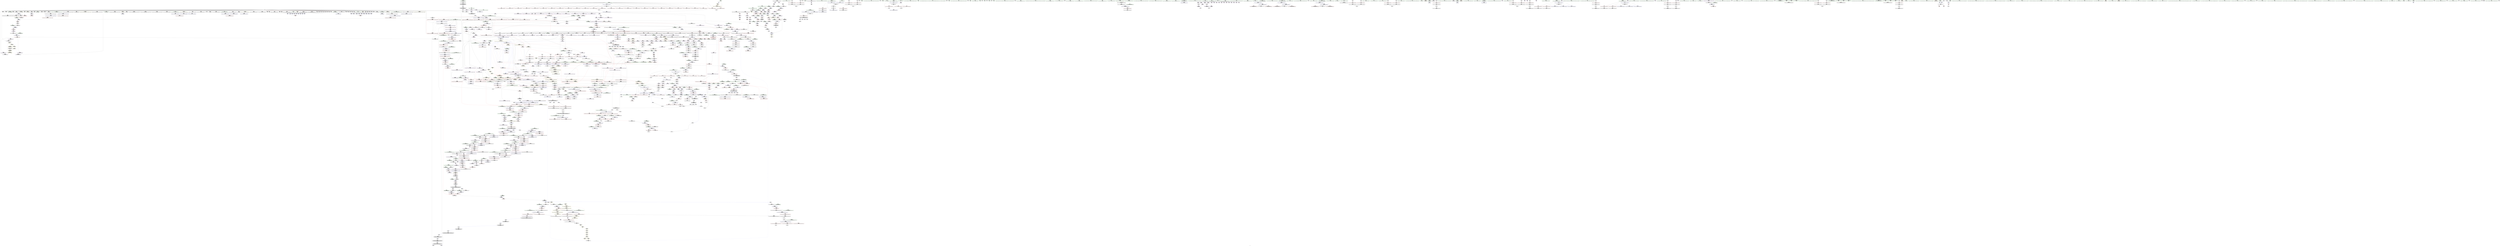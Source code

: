 digraph "SVFG" {
	label="SVFG";

	Node0x55f7700d6d60 [shape=record,color=grey,label="{NodeID: 0\nNullPtr}"];
	Node0x55f7700d6d60 -> Node0x55f7701512f0[style=solid];
	Node0x55f7700d6d60 -> Node0x55f7701513f0[style=solid];
	Node0x55f7700d6d60 -> Node0x55f7701514c0[style=solid];
	Node0x55f7700d6d60 -> Node0x55f770151590[style=solid];
	Node0x55f7700d6d60 -> Node0x55f770151660[style=solid];
	Node0x55f7700d6d60 -> Node0x55f770151730[style=solid];
	Node0x55f7700d6d60 -> Node0x55f770151800[style=solid];
	Node0x55f7700d6d60 -> Node0x55f7701518d0[style=solid];
	Node0x55f7700d6d60 -> Node0x55f7701519a0[style=solid];
	Node0x55f7700d6d60 -> Node0x55f770151a70[style=solid];
	Node0x55f7700d6d60 -> Node0x55f770151b40[style=solid];
	Node0x55f7700d6d60 -> Node0x55f770151c10[style=solid];
	Node0x55f7700d6d60 -> Node0x55f770151ce0[style=solid];
	Node0x55f7700d6d60 -> Node0x55f770151db0[style=solid];
	Node0x55f7700d6d60 -> Node0x55f770151e80[style=solid];
	Node0x55f7700d6d60 -> Node0x55f770151f50[style=solid];
	Node0x55f7700d6d60 -> Node0x55f770152020[style=solid];
	Node0x55f7700d6d60 -> Node0x55f7701520f0[style=solid];
	Node0x55f7700d6d60 -> Node0x55f7701521c0[style=solid];
	Node0x55f7700d6d60 -> Node0x55f770152290[style=solid];
	Node0x55f7700d6d60 -> Node0x55f770152360[style=solid];
	Node0x55f7700d6d60 -> Node0x55f770152430[style=solid];
	Node0x55f7700d6d60 -> Node0x55f770152500[style=solid];
	Node0x55f7700d6d60 -> Node0x55f7701525d0[style=solid];
	Node0x55f7700d6d60 -> Node0x55f7701526a0[style=solid];
	Node0x55f7700d6d60 -> Node0x55f770152770[style=solid];
	Node0x55f7700d6d60 -> Node0x55f770152840[style=solid];
	Node0x55f7700d6d60 -> Node0x55f770152910[style=solid];
	Node0x55f7700d6d60 -> Node0x55f7701529e0[style=solid];
	Node0x55f7700d6d60 -> Node0x55f770152ab0[style=solid];
	Node0x55f7700d6d60 -> Node0x55f770152b80[style=solid];
	Node0x55f7700d6d60 -> Node0x55f770152c50[style=solid];
	Node0x55f7700d6d60 -> Node0x55f770152d20[style=solid];
	Node0x55f7700d6d60 -> Node0x55f770152df0[style=solid];
	Node0x55f7700d6d60 -> Node0x55f770152ec0[style=solid];
	Node0x55f7700d6d60 -> Node0x55f770152f90[style=solid];
	Node0x55f7700d6d60 -> Node0x55f770153060[style=solid];
	Node0x55f7700d6d60 -> Node0x55f770153130[style=solid];
	Node0x55f7700d6d60 -> Node0x55f770153200[style=solid];
	Node0x55f7700d6d60 -> Node0x55f7701532d0[style=solid];
	Node0x55f7700d6d60 -> Node0x55f7701533a0[style=solid];
	Node0x55f7700d6d60 -> Node0x55f770153470[style=solid];
	Node0x55f7700d6d60 -> Node0x55f770153540[style=solid];
	Node0x55f7700d6d60 -> Node0x55f770153610[style=solid];
	Node0x55f7700d6d60 -> Node0x55f7701536e0[style=solid];
	Node0x55f7700d6d60 -> Node0x55f7701537b0[style=solid];
	Node0x55f7700d6d60 -> Node0x55f770153880[style=solid];
	Node0x55f7700d6d60 -> Node0x55f770153950[style=solid];
	Node0x55f7700d6d60 -> Node0x55f770153a20[style=solid];
	Node0x55f7700d6d60 -> Node0x55f770153af0[style=solid];
	Node0x55f7700d6d60 -> Node0x55f770153bc0[style=solid];
	Node0x55f7700d6d60 -> Node0x55f770153c90[style=solid];
	Node0x55f7700d6d60 -> Node0x55f770153d60[style=solid];
	Node0x55f7700d6d60 -> Node0x55f770153e30[style=solid];
	Node0x55f7700d6d60 -> Node0x55f770153f00[style=solid];
	Node0x55f7700d6d60 -> Node0x55f770153fd0[style=solid];
	Node0x55f7700d6d60 -> Node0x55f7701540a0[style=solid];
	Node0x55f7700d6d60 -> Node0x55f770154170[style=solid];
	Node0x55f7700d6d60 -> Node0x55f770154240[style=solid];
	Node0x55f7700d6d60 -> Node0x55f770154310[style=solid];
	Node0x55f7700d6d60 -> Node0x55f7701543e0[style=solid];
	Node0x55f7700d6d60 -> Node0x55f7701820a0[style=solid];
	Node0x55f7700d6d60 -> Node0x55f7701869f0[style=solid];
	Node0x55f7700d6d60 -> Node0x55f770186ac0[style=solid];
	Node0x55f7700d6d60 -> Node0x55f770186b90[style=solid];
	Node0x55f7700d6d60 -> Node0x55f7701890f0[style=solid];
	Node0x55f7700d6d60 -> Node0x55f7701bb5c0[style=solid];
	Node0x55f7700d6d60 -> Node0x55f7701bfa00[style=solid];
	Node0x55f7700d6d60 -> Node0x55f7701c0180[style=solid];
	Node0x55f7700d6d60:s64 -> Node0x55f7702ea340[style=solid,color=red];
	Node0x55f7702e56c0 [shape=record,color=black,label="{NodeID: 2989\n1291 = PHI(632, )\n0th arg _ZNSt6vectorIxSaIxEE12emplace_backIJxEEEvDpOT_ }"];
	Node0x55f7702e56c0 -> Node0x55f770188320[style=solid];
	Node0x55f770155030 [shape=record,color=red,label="{NodeID: 775\n347\<--218\n\<--i1\n_Z3runNSt7__cxx1112basic_stringIcSt11char_traitsIcESaIcEEES4_S4_b\n}"];
	Node0x55f77014b660 [shape=record,color=black,label="{NodeID: 443\n723\<--722\n\<--vbase.offset.ptr\nmain\n}"];
	Node0x55f77014b660 -> Node0x55f770158df0[style=solid];
	Node0x55f77018b170 [shape=record,color=blue,label="{NodeID: 1218\n1836\<--1835\n__a.addr\<--__a\n_ZNSt16allocator_traitsISaIxEE8max_sizeERKS0_\n}"];
	Node0x55f77018b170 -> Node0x55f77017f0f0[style=dashed];
	Node0x55f77013eca0 [shape=record,color=green,label="{NodeID: 111\n738\<--739\n_ZNSt8ios_base9precisionEl\<--_ZNSt8ios_base9precisionEl_field_insensitive\n}"];
	Node0x55f7701c1380 [shape=record,color=grey,label="{NodeID: 1993\n339 = cmp(334, 338, )\n}"];
	Node0x55f77015aa60 [shape=record,color=red,label="{NodeID: 886\n1195\<--1192\nthis1\<--this.addr\n_ZNSt12_Vector_baseIxSaIxEE12_Vector_implD2Ev\n}"];
	Node0x55f77015aa60 -> Node0x55f77014c430[style=solid];
	Node0x55f770262fd0 [shape=record,color=yellow,style=double,label="{NodeID: 2768\n20V_9 = CSCHI(MR_20V_2)\npts\{100002 \}\nCS[]|{<s0>36}}"];
	Node0x55f770262fd0:s0 -> Node0x55f770245600[style=dashed,color=red];
	Node0x55f7701614d0 [shape=record,color=black,label="{NodeID: 554\n2190\<--2189\n\<--\n_ZNSt11__copy_moveILb1ELb1ESt26random_access_iterator_tagE8__copy_mIxEEPT_PKS3_S6_S4_\n}"];
	Node0x55f7701614d0 -> Node0x55f77016a770[style=solid];
	Node0x55f770143d70 [shape=record,color=green,label="{NodeID: 222\n1690\<--1691\nretval\<--retval_field_insensitive\n_ZNSt6vectorIxSaIxEE5beginEv\n|{|<s1>179}}"];
	Node0x55f770143d70 -> Node0x55f770168210[style=solid];
	Node0x55f770143d70:s1 -> Node0x55f7702e7090[style=solid,color=red];
	Node0x55f77017fd20 [shape=record,color=red,label="{NodeID: 997\n1978\<--1977\n\<--coerce.dive\n_ZSt32__make_move_if_noexcept_iteratorIxSt13move_iteratorIPxEET0_PT_\n}"];
	Node0x55f77017fd20 -> Node0x55f770160220[style=solid];
	Node0x55f7702dc4c0 [shape=record,color=black,label="{NodeID: 2879\n782 = PHI()\n}"];
	Node0x55f770166f60 [shape=record,color=purple,label="{NodeID: 665\n1460\<--1459\nincdec.ptr\<--\n_ZNSt6vectorIxSaIxEE17_M_realloc_insertIJxEEEvN9__gnu_cxx17__normal_iteratorIPxS1_EEDpOT_\n}"];
	Node0x55f770166f60 -> Node0x55f770189290[style=solid];
	Node0x55f770152020 [shape=record,color=black,label="{NodeID: 333\n604\<--3\nlpad.val176\<--dummyVal\n_Z3runNSt7__cxx1112basic_stringIcSt11char_traitsIcESaIcEEES4_S4_b\n}"];
	Node0x55f77023f390 [shape=record,color=yellow,style=double,label="{NodeID: 2215\n16V_1 = ENCHI(MR_16V_0)\npts\{100000 \}\nFun[_Z3runNSt7__cxx1112basic_stringIcSt11char_traitsIcESaIcEEES4_S4_b]|{|<s1>16}}"];
	Node0x55f77023f390 -> Node0x55f770216930[style=dashed];
	Node0x55f77023f390:s1 -> Node0x55f770248290[style=dashed,color=red];
	Node0x55f770185810 [shape=record,color=blue,label="{NodeID: 1108\n698\<--850\nexn.slot\<--\nmain\n}"];
	Node0x55f770185810 -> Node0x55f770158c50[style=dashed];
	Node0x55f76feead30 [shape=record,color=green,label="{NodeID: 1\n7\<--1\n__dso_handle\<--dummyObj\nGlob }"];
	Node0x55f7702e57d0 [shape=record,color=black,label="{NodeID: 2990\n1292 = PHI(634, )\n1st arg _ZNSt6vectorIxSaIxEE12emplace_backIJxEEEvDpOT_ }"];
	Node0x55f7702e57d0 -> Node0x55f7701883f0[style=solid];
	Node0x55f770155100 [shape=record,color=red,label="{NodeID: 776\n353\<--218\n\<--i1\n_Z3runNSt7__cxx1112basic_stringIcSt11char_traitsIcESaIcEEES4_S4_b\n}"];
	Node0x55f77014b730 [shape=record,color=black,label="{NodeID: 444\n726\<--725\n\<--add.ptr\nmain\n}"];
	Node0x55f77018b240 [shape=record,color=blue,label="{NodeID: 1219\n1847\<--1846\nthis.addr\<--this\n_ZNKSt12_Vector_baseIxSaIxEE19_M_get_Tp_allocatorEv\n}"];
	Node0x55f77018b240 -> Node0x55f77017f1c0[style=dashed];
	Node0x55f77013eda0 [shape=record,color=green,label="{NodeID: 112\n748\<--749\n_ZNSt8ios_base4setfESt13_Ios_Fmtflags\<--_ZNSt8ios_base4setfESt13_Ios_Fmtflags_field_insensitive\n}"];
	Node0x55f7701c1500 [shape=record,color=grey,label="{NodeID: 1994\n1638 = cmp(1636, 1637, )\n}"];
	Node0x55f77015ab30 [shape=record,color=red,label="{NodeID: 887\n1214\<--1205\n\<--__a.addr\n_ZNSt16allocator_traitsISaIxEE10deallocateERS0_Pxm\n}"];
	Node0x55f77015ab30 -> Node0x55f77014c500[style=solid];
	Node0x55f7701615a0 [shape=record,color=black,label="{NodeID: 555\n2162\<--2199\n_ZNSt11__copy_moveILb1ELb1ESt26random_access_iterator_tagE8__copy_mIxEEPT_PKS3_S6_S4__ret\<--add.ptr\n_ZNSt11__copy_moveILb1ELb1ESt26random_access_iterator_tagE8__copy_mIxEEPT_PKS3_S6_S4_\n|{<s0>213}}"];
	Node0x55f7701615a0:s0 -> Node0x55f7702df5d0[style=solid,color=blue];
	Node0x55f770143e40 [shape=record,color=green,label="{NodeID: 223\n1692\<--1693\nthis.addr\<--this.addr_field_insensitive\n_ZNSt6vectorIxSaIxEE5beginEv\n}"];
	Node0x55f770143e40 -> Node0x55f77017df10[style=solid];
	Node0x55f770143e40 -> Node0x55f77018a3a0[style=solid];
	Node0x55f77017fdf0 [shape=record,color=red,label="{NodeID: 998\n2008\<--1988\n\<--__result.addr\n_ZSt18uninitialized_copyISt13move_iteratorIPxES1_ET0_T_S4_S3_\n|{<s0>198}}"];
	Node0x55f77017fdf0:s0 -> Node0x55f7702e3680[style=solid,color=red];
	Node0x55f7702dc590 [shape=record,color=black,label="{NodeID: 2880\n789 = PHI(201, )\n}"];
	Node0x55f770167030 [shape=record,color=purple,label="{NodeID: 666\n1465\<--1464\n_M_impl13\<--\n_ZNSt6vectorIxSaIxEE17_M_realloc_insertIJxEEEvN9__gnu_cxx17__normal_iteratorIPxS1_EEDpOT_\n}"];
	Node0x55f7701520f0 [shape=record,color=black,label="{NodeID: 334\n797\<--3\n\<--dummyVal\nmain\n}"];
	Node0x55f7701858e0 [shape=record,color=blue,label="{NodeID: 1109\n700\<--852\nehselector.slot\<--\nmain\n}"];
	Node0x55f7701858e0 -> Node0x55f770158d20[style=dashed];
	Node0x55f77013b720 [shape=record,color=green,label="{NodeID: 2\n18\<--1\n\<--dummyObj\nCan only get source location for instruction, argument, global var or function.|{<s0>51}}"];
	Node0x55f77013b720:s0 -> Node0x55f7702e30f0[style=solid,color=red];
	Node0x55f7702e5910 [shape=record,color=black,label="{NodeID: 2991\n1794 = PHI(1631, 1631, 1631, )\n0th arg _ZNKSt6vectorIxSaIxEE8max_sizeEv }"];
	Node0x55f7702e5910 -> Node0x55f77018ad60[style=solid];
	Node0x55f7701551d0 [shape=record,color=red,label="{NodeID: 777\n360\<--218\n\<--i1\n_Z3runNSt7__cxx1112basic_stringIcSt11char_traitsIcESaIcEEES4_S4_b\n}"];
	Node0x55f77014b800 [shape=record,color=black,label="{NodeID: 445\n732\<--731\n\<--vbase.offset.ptr3\nmain\n}"];
	Node0x55f77014b800 -> Node0x55f770158ec0[style=solid];
	Node0x55f77018b310 [shape=record,color=blue,label="{NodeID: 1220\n1856\<--1855\nthis.addr\<--this\n_ZNK9__gnu_cxx13new_allocatorIxE8max_sizeEv\n}"];
	Node0x55f77018b310 -> Node0x55f77017f290[style=dashed];
	Node0x55f77013eea0 [shape=record,color=green,label="{NodeID: 113\n751\<--752\n_ZNSirsERx\<--_ZNSirsERx_field_insensitive\n}"];
	Node0x55f7701c1680 [shape=record,color=grey,label="{NodeID: 1995\n417 = cmp(412, 416, )\n}"];
	Node0x55f77015ac00 [shape=record,color=red,label="{NodeID: 888\n1216\<--1207\n\<--__p.addr\n_ZNSt16allocator_traitsISaIxEE10deallocateERS0_Pxm\n|{<s0>130}}"];
	Node0x55f77015ac00:s0 -> Node0x55f7702e9850[style=solid,color=red];
	Node0x55f770161670 [shape=record,color=black,label="{NodeID: 556\n2206\<--2211\n_ZSt12__miter_baseIPxET_S1__ret\<--\n_ZSt12__miter_baseIPxET_S1_\n|{<s0>212}}"];
	Node0x55f770161670:s0 -> Node0x55f7702df490[style=solid,color=blue];
	Node0x55f770143f10 [shape=record,color=green,label="{NodeID: 224\n1706\<--1707\nthis.addr\<--this.addr_field_insensitive\n_ZNSt12_Vector_baseIxSaIxEE11_M_allocateEm\n}"];
	Node0x55f770143f10 -> Node0x55f77017e0b0[style=solid];
	Node0x55f770143f10 -> Node0x55f77018a470[style=solid];
	Node0x55f77017fec0 [shape=record,color=red,label="{NodeID: 999\n2010\<--2009\n\<--coerce.dive3\n_ZSt18uninitialized_copyISt13move_iteratorIPxES1_ET0_T_S4_S3_\n|{<s0>198}}"];
	Node0x55f77017fec0:s0 -> Node0x55f7702e3460[style=solid,color=red];
	Node0x55f7702dc700 [shape=record,color=black,label="{NodeID: 2881\n795 = PHI()\n}"];
	Node0x55f770167100 [shape=record,color=purple,label="{NodeID: 667\n1466\<--1464\n_M_finish\<--\n_ZNSt6vectorIxSaIxEE17_M_realloc_insertIJxEEEvN9__gnu_cxx17__normal_iteratorIPxS1_EEDpOT_\n}"];
	Node0x55f770167100 -> Node0x55f77017cc60[style=solid];
	Node0x55f7701521c0 [shape=record,color=black,label="{NodeID: 335\n798\<--3\n\<--dummyVal\nmain\n}"];
	Node0x55f7701521c0 -> Node0x55f770184ff0[style=solid];
	Node0x55f7701859b0 [shape=record,color=blue,label="{NodeID: 1110\n698\<--883\nexn.slot\<--\nmain\n}"];
	Node0x55f7701859b0 -> Node0x55f770158c50[style=dashed];
	Node0x55f77013ba60 [shape=record,color=green,label="{NodeID: 3\n20\<--1\n_ZSt3cin\<--dummyObj\nGlob }"];
	Node0x55f7702e5bf0 [shape=record,color=black,label="{NodeID: 2992\n1878 = PHI(1717, )\n0th arg _ZNSt16allocator_traitsISaIxEE8allocateERS0_m }"];
	Node0x55f7702e5bf0 -> Node0x55f77018b650[style=solid];
	Node0x55f7701552a0 [shape=record,color=red,label="{NodeID: 778\n370\<--218\n\<--i1\n_Z3runNSt7__cxx1112basic_stringIcSt11char_traitsIcESaIcEEES4_S4_b\n}"];
	Node0x55f77014b8d0 [shape=record,color=black,label="{NodeID: 446\n735\<--734\n\<--add.ptr5\nmain\n|{<s0>67}}"];
	Node0x55f77014b8d0:s0 -> Node0x55f7702e3f00[style=solid,color=red];
	Node0x55f77018b3e0 [shape=record,color=blue,label="{NodeID: 1221\n1865\<--1863\nthis.addr\<--this\n_ZN9__gnu_cxx17__normal_iteratorIPxSt6vectorIxSaIxEEEC2ERKS1_\n}"];
	Node0x55f77018b3e0 -> Node0x55f77017f360[style=dashed];
	Node0x55f77013efa0 [shape=record,color=green,label="{NodeID: 114\n763\<--764\n_ZStlsISt11char_traitsIcEERSt13basic_ostreamIcT_ES5_PKc\<--_ZStlsISt11char_traitsIcEERSt13basic_ostreamIcT_ES5_PKc_field_insensitive\n}"];
	Node0x55f7701c1800 [shape=record,color=grey,label="{NodeID: 1996\n279 = cmp(277, 278, )\n}"];
	Node0x55f77015acd0 [shape=record,color=red,label="{NodeID: 889\n1217\<--1209\n\<--__n.addr\n_ZNSt16allocator_traitsISaIxEE10deallocateERS0_Pxm\n|{<s0>130}}"];
	Node0x55f77015acd0:s0 -> Node0x55f7702e9960[style=solid,color=red];
	Node0x55f770161740 [shape=record,color=black,label="{NodeID: 557\n2213\<--2220\n_ZNKSt13move_iteratorIPxE4baseEv_ret\<--\n_ZNKSt13move_iteratorIPxE4baseEv\n|{<s0>211}}"];
	Node0x55f770161740:s0 -> Node0x55f7702df350[style=solid,color=blue];
	Node0x55f770143fe0 [shape=record,color=green,label="{NodeID: 225\n1708\<--1709\n__n.addr\<--__n.addr_field_insensitive\n_ZNSt12_Vector_baseIxSaIxEE11_M_allocateEm\n}"];
	Node0x55f770143fe0 -> Node0x55f77017e180[style=solid];
	Node0x55f770143fe0 -> Node0x55f77017e250[style=solid];
	Node0x55f770143fe0 -> Node0x55f77018a540[style=solid];
	Node0x55f77017ff90 [shape=record,color=red,label="{NodeID: 1000\n2012\<--2011\n\<--coerce.dive4\n_ZSt18uninitialized_copyISt13move_iteratorIPxES1_ET0_T_S4_S3_\n|{<s0>198}}"];
	Node0x55f77017ff90:s0 -> Node0x55f7702e3570[style=solid,color=red];
	Node0x55f7702dc7d0 [shape=record,color=black,label="{NodeID: 2882\n821 = PHI()\n}"];
	Node0x55f7701671d0 [shape=record,color=purple,label="{NodeID: 668\n1486\<--1485\n_M_impl17\<--\n_ZNSt6vectorIxSaIxEE17_M_realloc_insertIJxEEEvN9__gnu_cxx17__normal_iteratorIPxS1_EEDpOT_\n}"];
	Node0x55f7701671d0 -> Node0x55f77015e5b0[style=solid];
	Node0x55f770152290 [shape=record,color=black,label="{NodeID: 336\n800\<--3\n\<--dummyVal\nmain\n}"];
	Node0x55f770152290 -> Node0x55f7701850c0[style=solid];
	Node0x55f770185a80 [shape=record,color=blue,label="{NodeID: 1111\n700\<--885\nehselector.slot\<--\nmain\n}"];
	Node0x55f770185a80 -> Node0x55f770158d20[style=dashed];
	Node0x55f77013bb20 [shape=record,color=green,label="{NodeID: 4\n23\<--1\n_ZSt4cout\<--dummyObj\nGlob }"];
	Node0x55f7702e5d00 [shape=record,color=black,label="{NodeID: 2993\n1879 = PHI(1718, )\n1st arg _ZNSt16allocator_traitsISaIxEE8allocateERS0_m }"];
	Node0x55f7702e5d00 -> Node0x55f77018b720[style=solid];
	Node0x55f770155370 [shape=record,color=red,label="{NodeID: 779\n377\<--218\n\<--i1\n_Z3runNSt7__cxx1112basic_stringIcSt11char_traitsIcESaIcEEES4_S4_b\n}"];
	Node0x55f77014b9a0 [shape=record,color=black,label="{NodeID: 447\n742\<--741\n\<--vbase.offset.ptr8\nmain\n}"];
	Node0x55f77014b9a0 -> Node0x55f770158f90[style=solid];
	Node0x55f77018b4b0 [shape=record,color=blue,label="{NodeID: 1222\n1867\<--1864\n__i.addr\<--__i\n_ZN9__gnu_cxx17__normal_iteratorIPxSt6vectorIxSaIxEEEC2ERKS1_\n}"];
	Node0x55f77018b4b0 -> Node0x55f77017f430[style=dashed];
	Node0x55f770144330 [shape=record,color=green,label="{NodeID: 115\n767\<--768\n_ZNSolsEx\<--_ZNSolsEx_field_insensitive\n}"];
	Node0x55f7701c1980 [shape=record,color=grey,label="{NodeID: 1997\n257 = cmp(256, 258, )\n}"];
	Node0x55f77015ada0 [shape=record,color=red,label="{NodeID: 890\n1235\<--1226\nthis1\<--this.addr\n_ZN9__gnu_cxx13new_allocatorIxE10deallocateEPxm\n}"];
	Node0x55f770161810 [shape=record,color=purple,label="{NodeID: 558\n51\<--4\n\<--_ZStL8__ioinit\n__cxx_global_var_init\n}"];
	Node0x55f7701440b0 [shape=record,color=green,label="{NodeID: 226\n1720\<--1721\n_ZNSt16allocator_traitsISaIxEE8allocateERS0_m\<--_ZNSt16allocator_traitsISaIxEE8allocateERS0_m_field_insensitive\n}"];
	Node0x55f770180060 [shape=record,color=red,label="{NodeID: 1001\n2047\<--2030\n\<--__result.addr\n_ZNSt20__uninitialized_copyILb1EE13__uninit_copyISt13move_iteratorIPxES3_EET0_T_S6_S5_\n|{<s0>201}}"];
	Node0x55f770180060:s0 -> Node0x55f7702e2840[style=solid,color=red];
	Node0x55f7702dc8a0 [shape=record,color=black,label="{NodeID: 2883\n829 = PHI(201, )\n}"];
	Node0x55f7701672a0 [shape=record,color=purple,label="{NodeID: 669\n1518\<--1517\n_M_impl25\<--\n_ZNSt6vectorIxSaIxEE17_M_realloc_insertIJxEEEvN9__gnu_cxx17__normal_iteratorIPxS1_EEDpOT_\n}"];
	Node0x55f770152360 [shape=record,color=black,label="{NodeID: 337\n803\<--3\n\<--dummyVal\nmain\n}"];
	Node0x55f770185b50 [shape=record,color=blue,label="{NodeID: 1112\n698\<--889\nexn.slot\<--\nmain\n}"];
	Node0x55f770185b50 -> Node0x55f770158c50[style=dashed];
	Node0x55f77013bbe0 [shape=record,color=green,label="{NodeID: 5\n26\<--1\n.str\<--dummyObj\nGlob }"];
	Node0x55f7702e5e10 [shape=record,color=black,label="{NodeID: 2994\n1981 = PHI(1959, )\n0th arg _ZSt18uninitialized_copyISt13move_iteratorIPxES1_ET0_T_S4_S3_ }"];
	Node0x55f7702e5e10 -> Node0x55f77018c010[style=solid];
	Node0x55f770155440 [shape=record,color=red,label="{NodeID: 780\n385\<--218\n\<--i1\n_Z3runNSt7__cxx1112basic_stringIcSt11char_traitsIcESaIcEEES4_S4_b\n}"];
	Node0x55f77014ba70 [shape=record,color=black,label="{NodeID: 448\n745\<--744\n\<--add.ptr10\nmain\n|{<s0>68}}"];
	Node0x55f77014ba70:s0 -> Node0x55f7702e9a70[style=solid,color=red];
	Node0x55f77018b580 [shape=record,color=blue,label="{NodeID: 1223\n1872\<--1874\n_M_current\<--\n_ZN9__gnu_cxx17__normal_iteratorIPxSt6vectorIxSaIxEEEC2ERKS1_\n|{<s0>166|<s1>179}}"];
	Node0x55f77018b580:s0 -> Node0x55f770263ba0[style=dashed,color=blue];
	Node0x55f77018b580:s1 -> Node0x55f770263d00[style=dashed,color=blue];
	Node0x55f770144430 [shape=record,color=green,label="{NodeID: 116\n777\<--778\n_ZStrsIcSt11char_traitsIcESaIcEERSt13basic_istreamIT_T0_ES7_RNSt7__cxx1112basic_stringIS4_S5_T1_EE\<--_ZStrsIcSt11char_traitsIcESaIcEERSt13basic_istreamIT_T0_ES7_RNSt7__cxx1112basic_stringIS4_S5_T1_EE_field_insensitive\n}"];
	Node0x55f770204dd0 [shape=record,color=black,label="{NodeID: 1998\nMR_66V_3 = PHI(MR_66V_4, MR_66V_2, )\npts\{1918 \}\n|{<s0>64}}"];
	Node0x55f770204dd0:s0 -> Node0x55f7702638b0[style=dashed,color=blue];
	Node0x55f77015ae70 [shape=record,color=red,label="{NodeID: 891\n1236\<--1228\n\<--__p.addr\n_ZN9__gnu_cxx13new_allocatorIxE10deallocateEPxm\n}"];
	Node0x55f77015ae70 -> Node0x55f77014c5d0[style=solid];
	Node0x55f7701618e0 [shape=record,color=purple,label="{NodeID: 559\n70\<--8\n\<--are\n__cxx_global_var_init.1\n}"];
	Node0x55f7701618e0 -> Node0x55f7701baa80[style=solid];
	Node0x55f7701441b0 [shape=record,color=green,label="{NodeID: 227\n1731\<--1732\n__first.addr\<--__first.addr_field_insensitive\n_ZSt34__uninitialized_move_if_noexcept_aIPxS0_SaIxEET0_T_S3_S2_RT1_\n}"];
	Node0x55f7701441b0 -> Node0x55f77017e320[style=solid];
	Node0x55f7701441b0 -> Node0x55f77018a610[style=solid];
	Node0x55f770180130 [shape=record,color=red,label="{NodeID: 1002\n2049\<--2048\n\<--coerce.dive3\n_ZNSt20__uninitialized_copyILb1EE13__uninit_copyISt13move_iteratorIPxES3_EET0_T_S6_S5_\n|{<s0>201}}"];
	Node0x55f770180130:s0 -> Node0x55f7702e2620[style=solid,color=red];
	Node0x55f7702dca40 [shape=record,color=black,label="{NodeID: 2884\n835 = PHI()\n}"];
	Node0x55f770167370 [shape=record,color=purple,label="{NodeID: 670\n1519\<--1517\n_M_start26\<--\n_ZNSt6vectorIxSaIxEE17_M_realloc_insertIJxEEEvN9__gnu_cxx17__normal_iteratorIPxS1_EEDpOT_\n}"];
	Node0x55f770167370 -> Node0x55f77017cd30[style=solid];
	Node0x55f770152430 [shape=record,color=black,label="{NodeID: 338\n804\<--3\n\<--dummyVal\nmain\n}"];
	Node0x55f770152430 -> Node0x55f770185190[style=solid];
	Node0x55f770185c20 [shape=record,color=blue,label="{NodeID: 1113\n700\<--891\nehselector.slot\<--\nmain\n}"];
	Node0x55f770185c20 -> Node0x55f770158d20[style=dashed];
	Node0x55f77013c040 [shape=record,color=green,label="{NodeID: 6\n28\<--1\n.str.4\<--dummyObj\nGlob }"];
	Node0x55f7702e5f20 [shape=record,color=black,label="{NodeID: 2995\n1982 = PHI(1961, )\n1st arg _ZSt18uninitialized_copyISt13move_iteratorIPxES1_ET0_T_S4_S3_ }"];
	Node0x55f7702e5f20 -> Node0x55f77018c0e0[style=solid];
	Node0x55f770155510 [shape=record,color=red,label="{NodeID: 781\n392\<--218\n\<--i1\n_Z3runNSt7__cxx1112basic_stringIcSt11char_traitsIcESaIcEEES4_S4_b\n}"];
	Node0x55f77014bb40 [shape=record,color=black,label="{NodeID: 449\n921\<--939\n_ZNSt8ios_base9precisionEl_ret\<--\n_ZNSt8ios_base9precisionEl\n|{<s0>67}}"];
	Node0x55f77014bb40:s0 -> Node0x55f7702d78a0[style=solid,color=blue];
	Node0x55f77018b650 [shape=record,color=blue,label="{NodeID: 1224\n1880\<--1878\n__a.addr\<--__a\n_ZNSt16allocator_traitsISaIxEE8allocateERS0_m\n}"];
	Node0x55f77018b650 -> Node0x55f77017f5d0[style=dashed];
	Node0x55f770144530 [shape=record,color=green,label="{NodeID: 117\n877\<--878\n_ZSt4endlIcSt11char_traitsIcEERSt13basic_ostreamIT_T0_ES6_\<--_ZSt4endlIcSt11char_traitsIcEERSt13basic_ostreamIT_T0_ES6__field_insensitive\n}"];
	Node0x55f770204ec0 [shape=record,color=black,label="{NodeID: 1999\nMR_16V_2 = PHI(MR_16V_3, MR_16V_1, )\npts\{100000 \}\n|{<s0>64}}"];
	Node0x55f770204ec0:s0 -> Node0x55f7702638b0[style=dashed,color=blue];
	Node0x55f77015af40 [shape=record,color=red,label="{NodeID: 892\n1249\<--1246\nthis1\<--this.addr\n_ZNSaIxED2Ev\n}"];
	Node0x55f77015af40 -> Node0x55f77015cae0[style=solid];
	Node0x55f7701619b0 [shape=record,color=purple,label="{NodeID: 560\n77\<--8\n\<--are\n__cxx_global_var_init.1\n}"];
	Node0x55f77014c690 [shape=record,color=green,label="{NodeID: 228\n1733\<--1734\n__last.addr\<--__last.addr_field_insensitive\n_ZSt34__uninitialized_move_if_noexcept_aIPxS0_SaIxEET0_T_S3_S2_RT1_\n}"];
	Node0x55f77014c690 -> Node0x55f77017e3f0[style=solid];
	Node0x55f77014c690 -> Node0x55f77018a6e0[style=solid];
	Node0x55f770180200 [shape=record,color=red,label="{NodeID: 1003\n2051\<--2050\n\<--coerce.dive4\n_ZNSt20__uninitialized_copyILb1EE13__uninit_copyISt13move_iteratorIPxES3_EET0_T_S6_S5_\n|{<s0>201}}"];
	Node0x55f770180200:s0 -> Node0x55f7702e2730[style=solid,color=red];
	Node0x55f7702dcb10 [shape=record,color=black,label="{NodeID: 2885\n861 = PHI()\n}"];
	Node0x55f770167440 [shape=record,color=purple,label="{NodeID: 671\n1522\<--1521\n_M_impl27\<--\n_ZNSt6vectorIxSaIxEE17_M_realloc_insertIJxEEEvN9__gnu_cxx17__normal_iteratorIPxS1_EEDpOT_\n}"];
	Node0x55f770152500 [shape=record,color=black,label="{NodeID: 339\n806\<--3\n\<--dummyVal\nmain\n}"];
	Node0x55f770152500 -> Node0x55f770185260[style=solid];
	Node0x55f770185cf0 [shape=record,color=blue,label="{NodeID: 1114\n698\<--895\nexn.slot\<--\nmain\n}"];
	Node0x55f770185cf0 -> Node0x55f770158c50[style=dashed];
	Node0x55f77013c100 [shape=record,color=green,label="{NodeID: 7\n30\<--1\n.str.5\<--dummyObj\nGlob }"];
	Node0x55f7702e6030 [shape=record,color=black,label="{NodeID: 2996\n1983 = PHI(1957, )\n2nd arg _ZSt18uninitialized_copyISt13move_iteratorIPxES1_ET0_T_S4_S3_ }"];
	Node0x55f7702e6030 -> Node0x55f77018c1b0[style=solid];
	Node0x55f7701555e0 [shape=record,color=red,label="{NodeID: 782\n409\<--218\n\<--i1\n_Z3runNSt7__cxx1112basic_stringIcSt11char_traitsIcESaIcEEES4_S4_b\n}"];
	Node0x55f77014bc10 [shape=record,color=black,label="{NodeID: 450\n941\<--961\n_ZNSt8ios_base4setfESt13_Ios_Fmtflags_ret\<--\n_ZNSt8ios_base4setfESt13_Ios_Fmtflags\n|{<s0>68}}"];
	Node0x55f77014bc10:s0 -> Node0x55f7702d79b0[style=solid,color=blue];
	Node0x55f77018b720 [shape=record,color=blue,label="{NodeID: 1225\n1882\<--1879\n__n.addr\<--__n\n_ZNSt16allocator_traitsISaIxEE8allocateERS0_m\n}"];
	Node0x55f77018b720 -> Node0x55f77017f6a0[style=dashed];
	Node0x55f770144630 [shape=record,color=green,label="{NodeID: 118\n879\<--880\n_ZNSolsEPFRSoS_E\<--_ZNSolsEPFRSoS_E_field_insensitive\n}"];
	Node0x55f7702053c0 [shape=record,color=black,label="{NodeID: 2000\nMR_18V_3 = PHI(MR_18V_4, MR_18V_2, )\npts\{100001 \}\n|{<s0>64}}"];
	Node0x55f7702053c0:s0 -> Node0x55f7702638b0[style=dashed,color=blue];
	Node0x55f77015b010 [shape=record,color=red,label="{NodeID: 893\n1260\<--1257\nthis1\<--this.addr\n_ZN9__gnu_cxx13new_allocatorIxED2Ev\n}"];
	Node0x55f770161a80 [shape=record,color=purple,label="{NodeID: 561\n78\<--8\n\<--are\n__cxx_global_var_init.1\n}"];
	Node0x55f770161a80 -> Node0x55f7701bf880[style=solid];
	Node0x55f77014c720 [shape=record,color=green,label="{NodeID: 229\n1735\<--1736\n__result.addr\<--__result.addr_field_insensitive\n_ZSt34__uninitialized_move_if_noexcept_aIPxS0_SaIxEET0_T_S3_S2_RT1_\n}"];
	Node0x55f77014c720 -> Node0x55f77017e4c0[style=solid];
	Node0x55f77014c720 -> Node0x55f77018a7b0[style=solid];
	Node0x55f7701802d0 [shape=record,color=red,label="{NodeID: 1004\n2089\<--2064\n\<--__result.addr\n_ZSt4copyISt13move_iteratorIPxES1_ET0_T_S4_S3_\n|{<s0>206}}"];
	Node0x55f7701802d0:s0 -> Node0x55f7702e1df0[style=solid,color=red];
	Node0x55f7702dcbe0 [shape=record,color=black,label="{NodeID: 2886\n869 = PHI(201, )\n}"];
	Node0x55f770167510 [shape=record,color=purple,label="{NodeID: 672\n1523\<--1521\n_M_finish28\<--\n_ZNSt6vectorIxSaIxEE17_M_realloc_insertIJxEEEvN9__gnu_cxx17__normal_iteratorIPxS1_EEDpOT_\n}"];
	Node0x55f770167510 -> Node0x55f77017ce00[style=solid];
	Node0x55f7701525d0 [shape=record,color=black,label="{NodeID: 340\n809\<--3\n\<--dummyVal\nmain\n}"];
	Node0x55f77023fa10 [shape=record,color=yellow,style=double,label="{NodeID: 2222\n66V_1 = ENCHI(MR_66V_0)\npts\{1918 \}\nFun[_ZSt14__copy_move_a2ILb1EPxS0_ET1_T0_S2_S1_]|{<s0>210}}"];
	Node0x55f77023fa10:s0 -> Node0x55f7702457f0[style=dashed,color=red];
	Node0x55f770185dc0 [shape=record,color=blue,label="{NodeID: 1115\n700\<--897\nehselector.slot\<--\nmain\n}"];
	Node0x55f770185dc0 -> Node0x55f770158d20[style=dashed];
	Node0x55f77013c1c0 [shape=record,color=green,label="{NodeID: 8\n32\<--1\n.str.6\<--dummyObj\nGlob }"];
	Node0x55f7702e6140 [shape=record,color=black,label="{NodeID: 2997\n624 = PHI(316, 359, 376, 391, 425, 456, )\n0th arg _ZNSt6vectorIxSaIxEE9push_backEOx }"];
	Node0x55f7702e6140 -> Node0x55f7701848a0[style=solid];
	Node0x55f7701556b0 [shape=record,color=red,label="{NodeID: 783\n413\<--218\n\<--i1\n_Z3runNSt7__cxx1112basic_stringIcSt11char_traitsIcESaIcEEES4_S4_b\n}"];
	Node0x55f77014bce0 [shape=record,color=black,label="{NodeID: 451\n980\<--995\n_ZStoRRSt13_Ios_FmtflagsS__ret\<--\n_ZStoRRSt13_Ios_FmtflagsS_\n|{<s0>115}}"];
	Node0x55f77014bce0:s0 -> Node0x55f7702dd150[style=solid,color=blue];
	Node0x55f770246280 [shape=record,color=yellow,style=double,label="{NodeID: 2333\n329V_1 = ENCHI(MR_329V_0)\npts\{100000 100001 \}\nFun[_ZN9__gnu_cxx17__normal_iteratorIPxSt6vectorIxSaIxEEEC2ERKS1_]}"];
	Node0x55f770246280 -> Node0x55f77017f500[style=dashed];
	Node0x55f77018b7f0 [shape=record,color=blue,label="{NodeID: 1226\n1897\<--1894\nthis.addr\<--this\n_ZN9__gnu_cxx13new_allocatorIxE8allocateEmPKv\n}"];
	Node0x55f77018b7f0 -> Node0x55f77017f770[style=dashed];
	Node0x55f770144730 [shape=record,color=green,label="{NodeID: 119\n924\<--925\nthis.addr\<--this.addr_field_insensitive\n_ZNSt8ios_base9precisionEl\n}"];
	Node0x55f770144730 -> Node0x55f770159060[style=solid];
	Node0x55f770144730 -> Node0x55f770185e90[style=solid];
	Node0x55f7702058c0 [shape=record,color=black,label="{NodeID: 2001\nMR_20V_2 = PHI(MR_20V_3, MR_20V_1, )\npts\{100002 \}\n|{<s0>64}}"];
	Node0x55f7702058c0:s0 -> Node0x55f7702638b0[style=dashed,color=blue];
	Node0x55f77015b0e0 [shape=record,color=red,label="{NodeID: 894\n1271\<--1265\nthis1\<--this.addr\n_ZNSt6vectorIxSaIxEE15_M_erase_at_endEPx\n}"];
	Node0x55f77015b0e0 -> Node0x55f77015cbb0[style=solid];
	Node0x55f77015b0e0 -> Node0x55f77015cc80[style=solid];
	Node0x55f77015b0e0 -> Node0x55f77015cd50[style=solid];
	Node0x55f770161b50 [shape=record,color=purple,label="{NodeID: 562\n107\<--8\n\<--are\n__cxx_global_array_dtor\n}"];
	Node0x55f77014c7f0 [shape=record,color=green,label="{NodeID: 230\n1737\<--1738\n__alloc.addr\<--__alloc.addr_field_insensitive\n_ZSt34__uninitialized_move_if_noexcept_aIPxS0_SaIxEET0_T_S3_S2_RT1_\n}"];
	Node0x55f77014c7f0 -> Node0x55f77017e590[style=solid];
	Node0x55f77014c7f0 -> Node0x55f77018a880[style=solid];
	Node0x55f7701803a0 [shape=record,color=red,label="{NodeID: 1005\n2079\<--2078\n\<--coerce.dive2\n_ZSt4copyISt13move_iteratorIPxES1_ET0_T_S4_S3_\n|{<s0>203}}"];
	Node0x55f7701803a0:s0 -> Node0x55f7702e93d0[style=solid,color=red];
	Node0x55f7702dcd80 [shape=record,color=black,label="{NodeID: 2887\n875 = PHI()\n}"];
	Node0x55f7701675e0 [shape=record,color=purple,label="{NodeID: 673\n1530\<--1529\n_M_impl30\<--\n_ZNSt6vectorIxSaIxEE17_M_realloc_insertIJxEEEvN9__gnu_cxx17__normal_iteratorIPxS1_EEDpOT_\n}"];
	Node0x55f7701526a0 [shape=record,color=black,label="{NodeID: 341\n810\<--3\n\<--dummyVal\nmain\n}"];
	Node0x55f7701526a0 -> Node0x55f770185330[style=solid];
	Node0x55f770185e90 [shape=record,color=blue,label="{NodeID: 1116\n924\<--922\nthis.addr\<--this\n_ZNSt8ios_base9precisionEl\n}"];
	Node0x55f770185e90 -> Node0x55f770159060[style=dashed];
	Node0x55f77013c280 [shape=record,color=green,label="{NodeID: 9\n34\<--1\n.str.7\<--dummyObj\nGlob }"];
	Node0x55f7702e6660 [shape=record,color=black,label="{NodeID: 2998\n625 = PHI(220, 222, 224, 226, 228, 230, )\n1st arg _ZNSt6vectorIxSaIxEE9push_backEOx }"];
	Node0x55f7702e6660 -> Node0x55f770184970[style=solid];
	Node0x55f770155780 [shape=record,color=red,label="{NodeID: 784\n419\<--218\n\<--i1\n_Z3runNSt7__cxx1112basic_stringIcSt11char_traitsIcESaIcEEES4_S4_b\n}"];
	Node0x55f77014bdb0 [shape=record,color=black,label="{NodeID: 452\n998\<--1009\n_ZStorSt13_Ios_FmtflagsS__ret\<--or\n_ZStorSt13_Ios_FmtflagsS_\n|{<s0>116}}"];
	Node0x55f77014bdb0:s0 -> Node0x55f7702dd2c0[style=solid,color=blue];
	Node0x55f77018b8c0 [shape=record,color=blue,label="{NodeID: 1227\n1899\<--1895\n__n.addr\<--__n\n_ZN9__gnu_cxx13new_allocatorIxE8allocateEmPKv\n}"];
	Node0x55f77018b8c0 -> Node0x55f77017f840[style=dashed];
	Node0x55f77018b8c0 -> Node0x55f77017f910[style=dashed];
	Node0x55f770144800 [shape=record,color=green,label="{NodeID: 120\n926\<--927\n__prec.addr\<--__prec.addr_field_insensitive\n_ZNSt8ios_base9precisionEl\n}"];
	Node0x55f770144800 -> Node0x55f770159130[style=solid];
	Node0x55f770144800 -> Node0x55f770185f60[style=solid];
	Node0x55f770205dc0 [shape=record,color=black,label="{NodeID: 2002\nMR_112V_2 = PHI(MR_112V_3, MR_112V_1, )\npts\{12980000 \}\n}"];
	Node0x55f77015b1b0 [shape=record,color=red,label="{NodeID: 895\n1272\<--1267\n\<--__pos.addr\n_ZNSt6vectorIxSaIxEE15_M_erase_at_endEPx\n|{<s0>134}}"];
	Node0x55f77015b1b0:s0 -> Node0x55f7702e1660[style=solid,color=red];
	Node0x55f7702638b0 [shape=record,color=yellow,style=double,label="{NodeID: 2777\n82V_2 = CSCHI(MR_82V_1)\npts\{1918 100000 100001 100002 \}\nCS[]|{<s0>23|<s1>23|<s2>23|<s3>23|<s4>30|<s5>30|<s6>30|<s7>30|<s8>33|<s9>33|<s10>33|<s11>33|<s12>36|<s13>36|<s14>36|<s15>36|<s16>41|<s17>41|<s18>41|<s19>41|<s20>46|<s21>46|<s22>46|<s23>46}}"];
	Node0x55f7702638b0:s0 -> Node0x55f770216430[style=dashed,color=blue];
	Node0x55f7702638b0:s1 -> Node0x55f770216930[style=dashed,color=blue];
	Node0x55f7702638b0:s2 -> Node0x55f770216e30[style=dashed,color=blue];
	Node0x55f7702638b0:s3 -> Node0x55f770217330[style=dashed,color=blue];
	Node0x55f7702638b0:s4 -> Node0x55f770216430[style=dashed,color=blue];
	Node0x55f7702638b0:s5 -> Node0x55f770216930[style=dashed,color=blue];
	Node0x55f7702638b0:s6 -> Node0x55f770216e30[style=dashed,color=blue];
	Node0x55f7702638b0:s7 -> Node0x55f770217330[style=dashed,color=blue];
	Node0x55f7702638b0:s8 -> Node0x55f770262cb0[style=dashed,color=blue];
	Node0x55f7702638b0:s9 -> Node0x55f770262e10[style=dashed,color=blue];
	Node0x55f7702638b0:s10 -> Node0x55f770262ef0[style=dashed,color=blue];
	Node0x55f7702638b0:s11 -> Node0x55f770262fd0[style=dashed,color=blue];
	Node0x55f7702638b0:s12 -> Node0x55f770216430[style=dashed,color=blue];
	Node0x55f7702638b0:s13 -> Node0x55f770216930[style=dashed,color=blue];
	Node0x55f7702638b0:s14 -> Node0x55f770216e30[style=dashed,color=blue];
	Node0x55f7702638b0:s15 -> Node0x55f770217330[style=dashed,color=blue];
	Node0x55f7702638b0:s16 -> Node0x55f770216430[style=dashed,color=blue];
	Node0x55f7702638b0:s17 -> Node0x55f770216930[style=dashed,color=blue];
	Node0x55f7702638b0:s18 -> Node0x55f770216e30[style=dashed,color=blue];
	Node0x55f7702638b0:s19 -> Node0x55f770217330[style=dashed,color=blue];
	Node0x55f7702638b0:s20 -> Node0x55f770216430[style=dashed,color=blue];
	Node0x55f7702638b0:s21 -> Node0x55f770216930[style=dashed,color=blue];
	Node0x55f7702638b0:s22 -> Node0x55f770216e30[style=dashed,color=blue];
	Node0x55f7702638b0:s23 -> Node0x55f770217330[style=dashed,color=blue];
	Node0x55f770161c20 [shape=record,color=purple,label="{NodeID: 563\n108\<--8\n\<--are\n__cxx_global_array_dtor\n}"];
	Node0x55f770161c20 -> Node0x55f7701bb020[style=solid];
	Node0x55f77014c8c0 [shape=record,color=green,label="{NodeID: 231\n1739\<--1740\nagg.tmp\<--agg.tmp_field_insensitive\n_ZSt34__uninitialized_move_if_noexcept_aIPxS0_SaIxEET0_T_S3_S2_RT1_\n}"];
	Node0x55f77014c8c0 -> Node0x55f770168550[style=solid];
	Node0x55f77014c8c0 -> Node0x55f770168620[style=solid];
	Node0x55f770180470 [shape=record,color=red,label="{NodeID: 1006\n2087\<--2086\n\<--coerce.dive4\n_ZSt4copyISt13move_iteratorIPxES1_ET0_T_S4_S3_\n|{<s0>205}}"];
	Node0x55f770180470:s0 -> Node0x55f7702e93d0[style=solid,color=red];
	Node0x55f7702dce80 [shape=record,color=black,label="{NodeID: 2888\n876 = PHI()\n}"];
	Node0x55f7701676b0 [shape=record,color=purple,label="{NodeID: 674\n1531\<--1529\n_M_start31\<--\n_ZNSt6vectorIxSaIxEE17_M_realloc_insertIJxEEEvN9__gnu_cxx17__normal_iteratorIPxS1_EEDpOT_\n}"];
	Node0x55f7701676b0 -> Node0x55f77017ced0[style=solid];
	Node0x55f770152770 [shape=record,color=black,label="{NodeID: 342\n812\<--3\n\<--dummyVal\nmain\n}"];
	Node0x55f770152770 -> Node0x55f770185400[style=solid];
	Node0x55f770185f60 [shape=record,color=blue,label="{NodeID: 1117\n926\<--923\n__prec.addr\<--__prec\n_ZNSt8ios_base9precisionEl\n}"];
	Node0x55f770185f60 -> Node0x55f770159130[style=dashed];
	Node0x55f77013c380 [shape=record,color=green,label="{NodeID: 10\n36\<--1\n.str.8\<--dummyObj\nGlob }"];
	Node0x55f7702e68e0 [shape=record,color=black,label="{NodeID: 2999\n2133 = PHI(2108, )\n0th arg _ZSt13__copy_move_aILb1EPxS0_ET1_T0_S2_S1_ }"];
	Node0x55f7702e68e0 -> Node0x55f77018d050[style=solid];
	Node0x55f770155850 [shape=record,color=red,label="{NodeID: 785\n426\<--218\n\<--i1\n_Z3runNSt7__cxx1112basic_stringIcSt11char_traitsIcESaIcEEES4_S4_b\n}"];
	Node0x55f77014be80 [shape=record,color=black,label="{NodeID: 453\n1040\<--1039\n\<--this1\n_ZNSt12_Vector_baseIxSaIxEE12_Vector_implC2Ev\n|{<s0>120}}"];
	Node0x55f77014be80:s0 -> Node0x55f7702e3790[style=solid,color=red];
	Node0x55f77018b990 [shape=record,color=blue,label="{NodeID: 1228\n1901\<--1896\n.addr\<--\n_ZN9__gnu_cxx13new_allocatorIxE8allocateEmPKv\n}"];
	Node0x55f7701448d0 [shape=record,color=green,label="{NodeID: 121\n928\<--929\n__old\<--__old_field_insensitive\n_ZNSt8ios_base9precisionEl\n}"];
	Node0x55f7701448d0 -> Node0x55f770159200[style=solid];
	Node0x55f7701448d0 -> Node0x55f770186030[style=solid];
	Node0x55f7702062c0 [shape=record,color=black,label="{NodeID: 2003\nMR_36V_8 = PHI(MR_36V_9, MR_36V_3, )\npts\{217 \}\n}"];
	Node0x55f7702062c0 -> Node0x55f77016bf00[style=dashed];
	Node0x55f7702062c0 -> Node0x55f77016bfd0[style=dashed];
	Node0x55f7702062c0 -> Node0x55f770209bd0[style=dashed];
	Node0x55f77015b280 [shape=record,color=red,label="{NodeID: 896\n1280\<--1267\n\<--__pos.addr\n_ZNSt6vectorIxSaIxEE15_M_erase_at_endEPx\n}"];
	Node0x55f77015b280 -> Node0x55f770188250[style=solid];
	Node0x55f770263a40 [shape=record,color=yellow,style=double,label="{NodeID: 2778\n18V_2 = CSCHI(MR_18V_1)\npts\{100001 \}\nCS[]|{<s0>16}}"];
	Node0x55f770263a40:s0 -> Node0x55f770227290[style=dashed,color=blue];
	Node0x55f770161cf0 [shape=record,color=purple,label="{NodeID: 564\n115\<--8\n\<--are\n__cxx_global_array_dtor\n}"];
	Node0x55f770161cf0 -> Node0x55f7701c0600[style=solid];
	Node0x55f77014c990 [shape=record,color=green,label="{NodeID: 232\n1741\<--1742\nagg.tmp1\<--agg.tmp1_field_insensitive\n_ZSt34__uninitialized_move_if_noexcept_aIPxS0_SaIxEET0_T_S3_S2_RT1_\n}"];
	Node0x55f77014c990 -> Node0x55f7701686f0[style=solid];
	Node0x55f77014c990 -> Node0x55f7701687c0[style=solid];
	Node0x55f770180540 [shape=record,color=red,label="{NodeID: 1007\n2107\<--2098\n\<--__first.addr\n_ZSt14__copy_move_a2ILb1EPxS0_ET1_T0_S2_S1_\n|{<s0>207}}"];
	Node0x55f770180540:s0 -> Node0x55f7702e2c80[style=solid,color=red];
	Node0x55f7702dcf50 [shape=record,color=black,label="{NodeID: 2889\n906 = PHI()\n}"];
	Node0x55f770167780 [shape=record,color=purple,label="{NodeID: 675\n1534\<--1533\n_M_impl32\<--\n_ZNSt6vectorIxSaIxEE17_M_realloc_insertIJxEEEvN9__gnu_cxx17__normal_iteratorIPxS1_EEDpOT_\n}"];
	Node0x55f770152840 [shape=record,color=black,label="{NodeID: 343\n837\<--3\n\<--dummyVal\nmain\n}"];
	Node0x55f770186030 [shape=record,color=blue,label="{NodeID: 1118\n928\<--934\n__old\<--\n_ZNSt8ios_base9precisionEl\n}"];
	Node0x55f770186030 -> Node0x55f770159200[style=dashed];
	Node0x55f7700cc870 [shape=record,color=green,label="{NodeID: 11\n38\<--1\n.str.9\<--dummyObj\nGlob }"];
	Node0x55f7702e69f0 [shape=record,color=black,label="{NodeID: 3000\n2134 = PHI(2112, )\n1st arg _ZSt13__copy_move_aILb1EPxS0_ET1_T0_S2_S1_ }"];
	Node0x55f7702e69f0 -> Node0x55f77018d120[style=solid];
	Node0x55f770155920 [shape=record,color=red,label="{NodeID: 786\n440\<--218\n\<--i1\n_Z3runNSt7__cxx1112basic_stringIcSt11char_traitsIcESaIcEEES4_S4_b\n}"];
	Node0x55f77014bf50 [shape=record,color=black,label="{NodeID: 454\n1057\<--1056\n\<--this1\n_ZNSaIxEC2Ev\n|{<s0>121}}"];
	Node0x55f77014bf50:s0 -> Node0x55f7702e2950[style=solid,color=red];
	Node0x55f77018ba60 [shape=record,color=blue,label="{NodeID: 1229\n1943\<--1927\ncoerce.dive\<--__first.coerce\n_ZSt22__uninitialized_copy_aISt13move_iteratorIPxES1_xET0_T_S4_S3_RSaIT1_E\n}"];
	Node0x55f77018ba60 -> Node0x55f770181650[style=dashed];
	Node0x55f7701449a0 [shape=record,color=green,label="{NodeID: 122\n944\<--945\nthis.addr\<--this.addr_field_insensitive\n_ZNSt8ios_base4setfESt13_Ios_Fmtflags\n}"];
	Node0x55f7701449a0 -> Node0x55f7701593a0[style=solid];
	Node0x55f7701449a0 -> Node0x55f7701861d0[style=solid];
	Node0x55f7702063b0 [shape=record,color=black,label="{NodeID: 2004\nMR_52V_3 = PHI(MR_52V_4, MR_52V_2, )\npts\{233 \}\n}"];
	Node0x55f7702063b0 -> Node0x55f770155d30[style=dashed];
	Node0x55f7702063b0 -> Node0x55f770155e00[style=dashed];
	Node0x55f7702063b0 -> Node0x55f770155ed0[style=dashed];
	Node0x55f7702063b0 -> Node0x55f770155fa0[style=dashed];
	Node0x55f7702063b0 -> Node0x55f770156070[style=dashed];
	Node0x55f7702063b0 -> Node0x55f770156140[style=dashed];
	Node0x55f7702063b0 -> Node0x55f770183ad0[style=dashed];
	Node0x55f77015b350 [shape=record,color=red,label="{NodeID: 897\n1276\<--1275\n\<--_M_finish\n_ZNSt6vectorIxSaIxEE15_M_erase_at_endEPx\n|{<s0>134}}"];
	Node0x55f77015b350:s0 -> Node0x55f7702e1830[style=solid,color=red];
	Node0x55f770263ba0 [shape=record,color=yellow,style=double,label="{NodeID: 2779\n327V_2 = CSCHI(MR_327V_1)\npts\{15780000 \}\nCS[]}"];
	Node0x55f770263ba0 -> Node0x55f77017d210[style=dashed];
	Node0x55f770161dc0 [shape=record,color=purple,label="{NodeID: 565\n261\<--8\narrayidx\<--are\n_Z3runNSt7__cxx1112basic_stringIcSt11char_traitsIcESaIcEEES4_S4_b\n|{<s0>16}}"];
	Node0x55f770161dc0:s0 -> Node0x55f7702e8380[style=solid,color=red];
	Node0x55f77014ca60 [shape=record,color=green,label="{NodeID: 233\n1749\<--1750\n_ZSt32__make_move_if_noexcept_iteratorIxSt13move_iteratorIPxEET0_PT_\<--_ZSt32__make_move_if_noexcept_iteratorIxSt13move_iteratorIPxEET0_PT__field_insensitive\n}"];
	Node0x55f770180610 [shape=record,color=red,label="{NodeID: 1008\n2111\<--2100\n\<--__last.addr\n_ZSt14__copy_move_a2ILb1EPxS0_ET1_T0_S2_S1_\n|{<s0>208}}"];
	Node0x55f770180610:s0 -> Node0x55f7702e2c80[style=solid,color=red];
	Node0x55f7702dd080 [shape=record,color=black,label="{NodeID: 2890\n907 = PHI()\n}"];
	Node0x55f770167850 [shape=record,color=purple,label="{NodeID: 676\n1535\<--1533\n_M_end_of_storage\<--\n_ZNSt6vectorIxSaIxEE17_M_realloc_insertIJxEEEvN9__gnu_cxx17__normal_iteratorIPxS1_EEDpOT_\n}"];
	Node0x55f770167850 -> Node0x55f77017cfa0[style=solid];
	Node0x55f770152910 [shape=record,color=black,label="{NodeID: 344\n838\<--3\n\<--dummyVal\nmain\n}"];
	Node0x55f770152910 -> Node0x55f7701854d0[style=solid];
	Node0x55f770186100 [shape=record,color=blue,label="{NodeID: 1119\n937\<--936\n_M_precision2\<--\n_ZNSt8ios_base9precisionEl\n|{<s0>67}}"];
	Node0x55f770186100:s0 -> Node0x55f770263e60[style=dashed,color=blue];
	Node0x55f7700cc970 [shape=record,color=green,label="{NodeID: 12\n41\<--1\n\<--dummyObj\nCan only get source location for instruction, argument, global var or function.}"];
	Node0x55f7702e6b00 [shape=record,color=black,label="{NodeID: 3001\n2135 = PHI(2114, )\n2nd arg _ZSt13__copy_move_aILb1EPxS0_ET1_T0_S2_S1_ }"];
	Node0x55f7702e6b00 -> Node0x55f77018d1f0[style=solid];
	Node0x55f7701559f0 [shape=record,color=red,label="{NodeID: 787\n444\<--218\n\<--i1\n_Z3runNSt7__cxx1112basic_stringIcSt11char_traitsIcESaIcEEES4_S4_b\n}"];
	Node0x55f77014c020 [shape=record,color=black,label="{NodeID: 455\n1095\<--1094\n\<--_M_impl\n_ZNSt12_Vector_baseIxSaIxEE19_M_get_Tp_allocatorEv\n}"];
	Node0x55f77014c020 -> Node0x55f77014c0f0[style=solid];
	Node0x55f770246660 [shape=record,color=yellow,style=double,label="{NodeID: 2337\n354V_1 = ENCHI(MR_354V_0)\npts\{13880000 13980000 \}\nFun[_ZN9__gnu_cxxmiIPxSt6vectorIxSaIxEEEENS_17__normal_iteratorIT_T0_E15difference_typeERKS8_SB_]}"];
	Node0x55f770246660 -> Node0x55f77017dd70[style=dashed];
	Node0x55f770246660 -> Node0x55f77017de40[style=dashed];
	Node0x55f77018bb30 [shape=record,color=blue,label="{NodeID: 1230\n1945\<--1928\ncoerce.dive1\<--__last.coerce\n_ZSt22__uninitialized_copy_aISt13move_iteratorIPxES1_xET0_T_S4_S3_RSaIT1_E\n}"];
	Node0x55f77018bb30 -> Node0x55f770181720[style=dashed];
	Node0x55f770144a70 [shape=record,color=green,label="{NodeID: 123\n946\<--947\n__fmtfl.addr\<--__fmtfl.addr_field_insensitive\n_ZNSt8ios_base4setfESt13_Ios_Fmtflags\n}"];
	Node0x55f770144a70 -> Node0x55f770159470[style=solid];
	Node0x55f770144a70 -> Node0x55f7701862a0[style=solid];
	Node0x55f7702064a0 [shape=record,color=black,label="{NodeID: 2005\nMR_54V_2 = PHI(MR_54V_4, MR_54V_1, )\npts\{235 \}\n}"];
	Node0x55f7702064a0 -> Node0x55f770183860[style=dashed];
	Node0x55f77015b420 [shape=record,color=red,label="{NodeID: 898\n1301\<--1293\nthis1\<--this.addr\n_ZNSt6vectorIxSaIxEE12emplace_backIJxEEEvDpOT_\n|{|<s5>138|<s6>140}}"];
	Node0x55f77015b420 -> Node0x55f77015ce20[style=solid];
	Node0x55f77015b420 -> Node0x55f77015cef0[style=solid];
	Node0x55f77015b420 -> Node0x55f77015cfc0[style=solid];
	Node0x55f77015b420 -> Node0x55f77015d090[style=solid];
	Node0x55f77015b420 -> Node0x55f77015d160[style=solid];
	Node0x55f77015b420:s5 -> Node0x55f7702e3280[style=solid,color=red];
	Node0x55f77015b420:s6 -> Node0x55f7702c3e10[style=solid,color=red];
	Node0x55f770263d00 [shape=record,color=yellow,style=double,label="{NodeID: 2780\n358V_2 = CSCHI(MR_358V_1)\npts\{16910000 \}\nCS[]}"];
	Node0x55f770263d00 -> Node0x55f77017dfe0[style=dashed];
	Node0x55f770161e90 [shape=record,color=purple,label="{NodeID: 566\n316\<--8\narrayidx18\<--are\n_Z3runNSt7__cxx1112basic_stringIcSt11char_traitsIcESaIcEEES4_S4_b\n|{<s0>23}}"];
	Node0x55f770161e90:s0 -> Node0x55f7702e6140[style=solid,color=red];
	Node0x55f77014cb60 [shape=record,color=green,label="{NodeID: 234\n1764\<--1765\n_ZSt22__uninitialized_copy_aISt13move_iteratorIPxES1_xET0_T_S4_S3_RSaIT1_E\<--_ZSt22__uninitialized_copy_aISt13move_iteratorIPxES1_xET0_T_S4_S3_RSaIT1_E_field_insensitive\n}"];
	Node0x55f7701806e0 [shape=record,color=red,label="{NodeID: 1009\n2113\<--2102\n\<--__result.addr\n_ZSt14__copy_move_a2ILb1EPxS0_ET1_T0_S2_S1_\n|{<s0>209}}"];
	Node0x55f7701806e0:s0 -> Node0x55f7702e2c80[style=solid,color=red];
	Node0x55f7702dd150 [shape=record,color=black,label="{NodeID: 2891\n958 = PHI(980, )\n}"];
	Node0x55f770167920 [shape=record,color=purple,label="{NodeID: 677\n1538\<--1537\n_M_impl33\<--\n_ZNSt6vectorIxSaIxEE17_M_realloc_insertIJxEEEvN9__gnu_cxx17__normal_iteratorIPxS1_EEDpOT_\n}"];
	Node0x55f7701529e0 [shape=record,color=black,label="{NodeID: 345\n840\<--3\n\<--dummyVal\nmain\n}"];
	Node0x55f7701529e0 -> Node0x55f7701855a0[style=solid];
	Node0x55f7701861d0 [shape=record,color=blue,label="{NodeID: 1120\n944\<--942\nthis.addr\<--this\n_ZNSt8ios_base4setfESt13_Ios_Fmtflags\n}"];
	Node0x55f7701861d0 -> Node0x55f7701593a0[style=dashed];
	Node0x55f7700cca70 [shape=record,color=green,label="{NodeID: 13\n258\<--1\n\<--dummyObj\nCan only get source location for instruction, argument, global var or function.}"];
	Node0x55f7702e6c10 [shape=record,color=black,label="{NodeID: 3002\n1140 = PHI(1082, )\n0th arg _ZSt8_DestroyIPxEvT_S1_ }"];
	Node0x55f7702e6c10 -> Node0x55f7701873b0[style=solid];
	Node0x55f770155ac0 [shape=record,color=red,label="{NodeID: 788\n450\<--218\n\<--i1\n_Z3runNSt7__cxx1112basic_stringIcSt11char_traitsIcESaIcEEES4_S4_b\n}"];
	Node0x55f77014c0f0 [shape=record,color=black,label="{NodeID: 456\n1088\<--1095\n_ZNSt12_Vector_baseIxSaIxEE19_M_get_Tp_allocatorEv_ret\<--\n_ZNSt12_Vector_baseIxSaIxEE19_M_get_Tp_allocatorEv\n|{<s0>8|<s1>133|<s2>150|<s3>153|<s4>158|<s5>162}}"];
	Node0x55f77014c0f0:s0 -> Node0x55f7702d4f90[style=solid,color=blue];
	Node0x55f77014c0f0:s1 -> Node0x55f7702dd560[style=solid,color=blue];
	Node0x55f77014c0f0:s2 -> Node0x55f7702de350[style=solid,color=blue];
	Node0x55f77014c0f0:s3 -> Node0x55f7702de710[style=solid,color=blue];
	Node0x55f77014c0f0:s4 -> Node0x55f7702dea60[style=solid,color=blue];
	Node0x55f77014c0f0:s5 -> Node0x55f7702debd0[style=solid,color=blue];
	Node0x55f77018bc00 [shape=record,color=blue,label="{NodeID: 1231\n1935\<--1929\n__result.addr\<--__result\n_ZSt22__uninitialized_copy_aISt13move_iteratorIPxES1_xET0_T_S4_S3_RSaIT1_E\n}"];
	Node0x55f77018bc00 -> Node0x55f77017f9e0[style=dashed];
	Node0x55f770144b40 [shape=record,color=green,label="{NodeID: 124\n948\<--949\n__old\<--__old_field_insensitive\n_ZNSt8ios_base4setfESt13_Ios_Fmtflags\n}"];
	Node0x55f770144b40 -> Node0x55f770159540[style=solid];
	Node0x55f770144b40 -> Node0x55f770186370[style=solid];
	Node0x55f77015b4f0 [shape=record,color=red,label="{NodeID: 899\n1319\<--1295\n\<--__args.addr\n_ZNSt6vectorIxSaIxEE12emplace_backIJxEEEvDpOT_\n|{<s0>136}}"];
	Node0x55f77015b4f0:s0 -> Node0x55f7702e9070[style=solid,color=red];
	Node0x55f770263e60 [shape=record,color=yellow,style=double,label="{NodeID: 2781\n115V_2 = CSCHI(MR_115V_1)\npts\{1 \}\nCS[]|{|<s1>68}}"];
	Node0x55f770263e60 -> Node0x55f77016b2d0[style=dashed];
	Node0x55f770263e60:s1 -> Node0x55f77024a670[style=dashed,color=red];
	Node0x55f770161f60 [shape=record,color=purple,label="{NodeID: 567\n359\<--8\narrayidx40\<--are\n_Z3runNSt7__cxx1112basic_stringIcSt11char_traitsIcESaIcEEES4_S4_b\n|{<s0>30}}"];
	Node0x55f770161f60:s0 -> Node0x55f7702e6140[style=solid,color=red];
	Node0x55f77014cc60 [shape=record,color=green,label="{NodeID: 235\n1769\<--1770\nthis.addr\<--this.addr_field_insensitive\n_ZNK9__gnu_cxx17__normal_iteratorIPxSt6vectorIxSaIxEEE4baseEv\n}"];
	Node0x55f77014cc60 -> Node0x55f77017e800[style=solid];
	Node0x55f77014cc60 -> Node0x55f77018aaf0[style=solid];
	Node0x55f7701807b0 [shape=record,color=red,label="{NodeID: 1010\n2148\<--2136\n\<--__first.addr\n_ZSt13__copy_move_aILb1EPxS0_ET1_T0_S2_S1_\n|{<s0>213}}"];
	Node0x55f7701807b0:s0 -> Node0x55f7702e1f00[style=solid,color=red];
	Node0x55f7702dd2c0 [shape=record,color=black,label="{NodeID: 2892\n992 = PHI(998, )\n}"];
	Node0x55f7702dd2c0 -> Node0x55f7701865e0[style=solid];
	Node0x55f7701679f0 [shape=record,color=purple,label="{NodeID: 678\n1539\<--1537\n_M_start34\<--\n_ZNSt6vectorIxSaIxEE17_M_realloc_insertIJxEEEvN9__gnu_cxx17__normal_iteratorIPxS1_EEDpOT_\n}"];
	Node0x55f7701679f0 -> Node0x55f77017d070[style=solid];
	Node0x55f770152ab0 [shape=record,color=black,label="{NodeID: 346\n843\<--3\n\<--dummyVal\nmain\n}"];
	Node0x55f7701862a0 [shape=record,color=blue,label="{NodeID: 1121\n946\<--943\n__fmtfl.addr\<--__fmtfl\n_ZNSt8ios_base4setfESt13_Ios_Fmtflags\n}"];
	Node0x55f7701862a0 -> Node0x55f770159470[style=dashed];
	Node0x55f7700ccb70 [shape=record,color=green,label="{NodeID: 14\n268\<--1\n\<--dummyObj\nCan only get source location for instruction, argument, global var or function.|{<s0>143}}"];
	Node0x55f7700ccb70:s0 -> Node0x55f7702e54a0[style=solid,color=red];
	Node0x55f7702e6d20 [shape=record,color=black,label="{NodeID: 3003\n1141 = PHI(1083, )\n1st arg _ZSt8_DestroyIPxEvT_S1_ }"];
	Node0x55f7702e6d20 -> Node0x55f770187480[style=solid];
	Node0x55f770155b90 [shape=record,color=red,label="{NodeID: 789\n457\<--218\n\<--i1\n_Z3runNSt7__cxx1112basic_stringIcSt11char_traitsIcESaIcEEES4_S4_b\n}"];
	Node0x55f77014c1c0 [shape=record,color=black,label="{NodeID: 457\n1116\<--1112\nsub.ptr.lhs.cast\<--\n_ZNSt12_Vector_baseIxSaIxEED2Ev\n}"];
	Node0x55f77014c1c0 -> Node0x55f7701bef80[style=solid];
	Node0x55f77018bcd0 [shape=record,color=blue,label="{NodeID: 1232\n1937\<--1930\n.addr\<--\n_ZSt22__uninitialized_copy_aISt13move_iteratorIPxES1_xET0_T_S4_S3_RSaIT1_E\n}"];
	Node0x55f770144c10 [shape=record,color=green,label="{NodeID: 125\n959\<--960\n_ZStoRRSt13_Ios_FmtflagsS_\<--_ZStoRRSt13_Ios_FmtflagsS__field_insensitive\n}"];
	Node0x55f77015b5c0 [shape=record,color=red,label="{NodeID: 900\n1338\<--1295\n\<--__args.addr\n_ZNSt6vectorIxSaIxEE12emplace_backIJxEEEvDpOT_\n|{<s0>139}}"];
	Node0x55f77015b5c0:s0 -> Node0x55f7702e9070[style=solid,color=red];
	Node0x55f770263fc0 [shape=record,color=yellow,style=double,label="{NodeID: 2782\n115V_3 = CSCHI(MR_115V_2)\npts\{1 \}\nCS[]}"];
	Node0x55f770162030 [shape=record,color=purple,label="{NodeID: 568\n376\<--8\narrayidx51\<--are\n_Z3runNSt7__cxx1112basic_stringIcSt11char_traitsIcESaIcEEES4_S4_b\n|{<s0>33}}"];
	Node0x55f770162030:s0 -> Node0x55f7702e6140[style=solid,color=red];
	Node0x55f77014cd30 [shape=record,color=green,label="{NodeID: 236\n1778\<--1779\n__a.addr\<--__a.addr_field_insensitive\n_ZNSt16allocator_traitsISaIxEE7destroyIxEEvRS0_PT_\n}"];
	Node0x55f77014cd30 -> Node0x55f77017e8d0[style=solid];
	Node0x55f77014cd30 -> Node0x55f77018abc0[style=solid];
	Node0x55f770180880 [shape=record,color=red,label="{NodeID: 1011\n2149\<--2138\n\<--__last.addr\n_ZSt13__copy_move_aILb1EPxS0_ET1_T0_S2_S1_\n|{<s0>213}}"];
	Node0x55f770180880:s0 -> Node0x55f7702e2010[style=solid,color=red];
	Node0x55f7702dd490 [shape=record,color=black,label="{NodeID: 2893\n1024 = PHI()\n}"];
	Node0x55f770167ac0 [shape=record,color=purple,label="{NodeID: 679\n1548\<--1547\n_M_impl35\<--\n_ZNSt6vectorIxSaIxEE17_M_realloc_insertIJxEEEvN9__gnu_cxx17__normal_iteratorIPxS1_EEDpOT_\n}"];
	Node0x55f770152b80 [shape=record,color=black,label="{NodeID: 347\n844\<--3\n\<--dummyVal\nmain\n}"];
	Node0x55f770152b80 -> Node0x55f770185670[style=solid];
	Node0x55f770186370 [shape=record,color=blue,label="{NodeID: 1122\n948\<--954\n__old\<--\n_ZNSt8ios_base4setfESt13_Ios_Fmtflags\n}"];
	Node0x55f770186370 -> Node0x55f770159540[style=dashed];
	Node0x55f77013c840 [shape=record,color=green,label="{NodeID: 15\n272\<--1\n\<--dummyObj\nCan only get source location for instruction, argument, global var or function.}"];
	Node0x55f7702e6e30 [shape=record,color=black,label="{NodeID: 3004\n1348 = PHI(633, )\n0th arg _ZSt4moveIRxEONSt16remove_referenceIT_E4typeEOS2_ }"];
	Node0x55f7702e6e30 -> Node0x55f770188660[style=solid];
	Node0x55f770155c60 [shape=record,color=red,label="{NodeID: 790\n471\<--218\n\<--i1\n_Z3runNSt7__cxx1112basic_stringIcSt11char_traitsIcESaIcEEES4_S4_b\n}"];
	Node0x55f770155c60 -> Node0x55f7701bcb80[style=solid];
	Node0x55f77014c290 [shape=record,color=black,label="{NodeID: 458\n1117\<--1115\nsub.ptr.rhs.cast\<--\n_ZNSt12_Vector_baseIxSaIxEED2Ev\n}"];
	Node0x55f77014c290 -> Node0x55f7701bef80[style=solid];
	Node0x55f77018bda0 [shape=record,color=blue, style = dotted,label="{NodeID: 1233\n2256\<--2258\noffset_0\<--dummyVal\n_ZSt22__uninitialized_copy_aISt13move_iteratorIPxES1_xET0_T_S4_S3_RSaIT1_E\n}"];
	Node0x55f77018bda0 -> Node0x55f77017fab0[style=dashed];
	Node0x55f770144d10 [shape=record,color=green,label="{NodeID: 126\n983\<--984\n__a.addr\<--__a.addr_field_insensitive\n_ZStoRRSt13_Ios_FmtflagsS_\n}"];
	Node0x55f770144d10 -> Node0x55f7701596e0[style=solid];
	Node0x55f770144d10 -> Node0x55f7701597b0[style=solid];
	Node0x55f770144d10 -> Node0x55f770186440[style=solid];
	Node0x55f770209bd0 [shape=record,color=black,label="{NodeID: 2008\nMR_36V_9 = PHI(MR_36V_11, MR_36V_8, )\npts\{217 \}\n}"];
	Node0x55f770209bd0 -> Node0x55f770183930[style=dashed];
	Node0x55f770209bd0 -> Node0x55f7702062c0[style=dashed];
	Node0x55f770209bd0 -> Node0x55f770209bd0[style=dashed];
	Node0x55f77015b690 [shape=record,color=red,label="{NodeID: 901\n1305\<--1304\n\<--_M_finish\n_ZNSt6vectorIxSaIxEE12emplace_backIJxEEEvDpOT_\n}"];
	Node0x55f77015b690 -> Node0x55f7701c0480[style=solid];
	Node0x55f770264120 [shape=record,color=yellow,style=double,label="{NodeID: 2783\n82V_3 = CSCHI(MR_82V_2)\npts\{1918 100000 100001 100002 \}\nCS[]|{<s0>92|<s1>92|<s2>92|<s3>92}}"];
	Node0x55f770264120:s0 -> Node0x55f770216430[style=dashed,color=red];
	Node0x55f770264120:s1 -> Node0x55f770217330[style=dashed,color=red];
	Node0x55f770264120:s2 -> Node0x55f770227290[style=dashed,color=red];
	Node0x55f770264120:s3 -> Node0x55f77023f390[style=dashed,color=red];
	Node0x55f770162100 [shape=record,color=purple,label="{NodeID: 569\n391\<--8\narrayidx61\<--are\n_Z3runNSt7__cxx1112basic_stringIcSt11char_traitsIcESaIcEEES4_S4_b\n|{<s0>36}}"];
	Node0x55f770162100:s0 -> Node0x55f7702e6140[style=solid,color=red];
	Node0x55f77014ce00 [shape=record,color=green,label="{NodeID: 237\n1780\<--1781\n__p.addr\<--__p.addr_field_insensitive\n_ZNSt16allocator_traitsISaIxEE7destroyIxEEvRS0_PT_\n}"];
	Node0x55f77014ce00 -> Node0x55f77017e9a0[style=solid];
	Node0x55f77014ce00 -> Node0x55f77018ac90[style=solid];
	Node0x55f770180950 [shape=record,color=red,label="{NodeID: 1012\n2150\<--2140\n\<--__result.addr\n_ZSt13__copy_move_aILb1EPxS0_ET1_T0_S2_S1_\n|{<s0>213}}"];
	Node0x55f770180950:s0 -> Node0x55f7702e2120[style=solid,color=red];
	Node0x55f7702dd560 [shape=record,color=black,label="{NodeID: 2894\n1278 = PHI(1088, )\n|{<s0>134}}"];
	Node0x55f7702dd560:s0 -> Node0x55f7702e1a00[style=solid,color=red];
	Node0x55f770167b90 [shape=record,color=purple,label="{NodeID: 680\n1549\<--1547\n_M_start36\<--\n_ZNSt6vectorIxSaIxEE17_M_realloc_insertIJxEEEvN9__gnu_cxx17__normal_iteratorIPxS1_EEDpOT_\n}"];
	Node0x55f770167b90 -> Node0x55f770189770[style=solid];
	Node0x55f770152c50 [shape=record,color=black,label="{NodeID: 348\n846\<--3\n\<--dummyVal\nmain\n}"];
	Node0x55f770152c50 -> Node0x55f770185740[style=solid];
	Node0x55f770186440 [shape=record,color=blue,label="{NodeID: 1123\n983\<--981\n__a.addr\<--__a\n_ZStoRRSt13_Ios_FmtflagsS_\n}"];
	Node0x55f770186440 -> Node0x55f7701596e0[style=dashed];
	Node0x55f770186440 -> Node0x55f7701597b0[style=dashed];
	Node0x55f77013c940 [shape=record,color=green,label="{NodeID: 16\n314\<--1\n\<--dummyObj\nCan only get source location for instruction, argument, global var or function.}"];
	Node0x55f7702e6f40 [shape=record,color=black,label="{NodeID: 3005\n1191 = PHI(1123, 1133, )\n0th arg _ZNSt12_Vector_baseIxSaIxEE12_Vector_implD2Ev }"];
	Node0x55f7702e6f40 -> Node0x55f770187960[style=solid];
	Node0x55f770155d30 [shape=record,color=red,label="{NodeID: 791\n477\<--232\n\<--i116\n_Z3runNSt7__cxx1112basic_stringIcSt11char_traitsIcESaIcEEES4_S4_b\n}"];
	Node0x55f770155d30 -> Node0x55f7701bfb80[style=solid];
	Node0x55f77014c360 [shape=record,color=black,label="{NodeID: 459\n1182\<--1181\n\<--_M_impl\n_ZNSt12_Vector_baseIxSaIxEE13_M_deallocateEPxm\n|{<s0>128}}"];
	Node0x55f77014c360:s0 -> Node0x55f7702e85a0[style=solid,color=red];
	Node0x55f77018be70 [shape=record,color=blue, style = dotted,label="{NodeID: 1234\n2259\<--2261\noffset_0\<--dummyVal\n_ZSt22__uninitialized_copy_aISt13move_iteratorIPxES1_xET0_T_S4_S3_RSaIT1_E\n}"];
	Node0x55f77018be70 -> Node0x55f77017fb80[style=dashed];
	Node0x55f770144de0 [shape=record,color=green,label="{NodeID: 127\n985\<--986\n__b.addr\<--__b.addr_field_insensitive\n_ZStoRRSt13_Ios_FmtflagsS_\n}"];
	Node0x55f770144de0 -> Node0x55f770159880[style=solid];
	Node0x55f770144de0 -> Node0x55f770186510[style=solid];
	Node0x55f77015b760 [shape=record,color=red,label="{NodeID: 902\n1309\<--1308\n\<--_M_end_of_storage\n_ZNSt6vectorIxSaIxEE12emplace_backIJxEEEvDpOT_\n}"];
	Node0x55f77015b760 -> Node0x55f7701c0480[style=solid];
	Node0x55f7702642b0 [shape=record,color=yellow,style=double,label="{NodeID: 2784\n82V_4 = CSCHI(MR_82V_3)\npts\{1918 100000 100001 100002 \}\nCS[]|{<s0>104|<s1>104|<s2>104|<s3>104}}"];
	Node0x55f7702642b0:s0 -> Node0x55f770216430[style=dashed,color=red];
	Node0x55f7702642b0:s1 -> Node0x55f770217330[style=dashed,color=red];
	Node0x55f7702642b0:s2 -> Node0x55f770227290[style=dashed,color=red];
	Node0x55f7702642b0:s3 -> Node0x55f77023f390[style=dashed,color=red];
	Node0x55f7701621d0 [shape=record,color=purple,label="{NodeID: 570\n425\<--8\narrayidx83\<--are\n_Z3runNSt7__cxx1112basic_stringIcSt11char_traitsIcESaIcEEES4_S4_b\n|{<s0>41}}"];
	Node0x55f7701621d0:s0 -> Node0x55f7702e6140[style=solid,color=red];
	Node0x55f77014ced0 [shape=record,color=green,label="{NodeID: 238\n1788\<--1789\n_ZN9__gnu_cxx13new_allocatorIxE7destroyIxEEvPT_\<--_ZN9__gnu_cxx13new_allocatorIxE7destroyIxEEvPT__field_insensitive\n}"];
	Node0x55f770180a20 [shape=record,color=red,label="{NodeID: 1013\n2160\<--2157\n\<--__it.addr\n_ZSt12__niter_baseIPxET_S1_\n}"];
	Node0x55f770180a20 -> Node0x55f770161190[style=solid];
	Node0x55f7702dd6d0 [shape=record,color=black,label="{NodeID: 2895\n1320 = PHI(1376, )\n|{<s0>137}}"];
	Node0x55f7702dd6d0:s0 -> Node0x55f7702e8230[style=solid,color=red];
	Node0x55f770167c60 [shape=record,color=purple,label="{NodeID: 681\n1553\<--1552\n_M_impl37\<--\n_ZNSt6vectorIxSaIxEE17_M_realloc_insertIJxEEEvN9__gnu_cxx17__normal_iteratorIPxS1_EEDpOT_\n}"];
	Node0x55f770152d20 [shape=record,color=black,label="{NodeID: 349\n849\<--3\n\<--dummyVal\nmain\n}"];
	Node0x55f770186510 [shape=record,color=blue,label="{NodeID: 1124\n985\<--982\n__b.addr\<--__b\n_ZStoRRSt13_Ios_FmtflagsS_\n}"];
	Node0x55f770186510 -> Node0x55f770159880[style=dashed];
	Node0x55f77013ca40 [shape=record,color=green,label="{NodeID: 17\n328\<--1\n\<--dummyObj\nCan only get source location for instruction, argument, global var or function.}"];
	Node0x55f7702e7090 [shape=record,color=black,label="{NodeID: 3006\n1863 = PHI(1577, 1690, )\n0th arg _ZN9__gnu_cxx17__normal_iteratorIPxSt6vectorIxSaIxEEEC2ERKS1_ }"];
	Node0x55f7702e7090 -> Node0x55f77018b3e0[style=solid];
	Node0x55f770155e00 [shape=record,color=red,label="{NodeID: 792\n483\<--232\n\<--i116\n_Z3runNSt7__cxx1112basic_stringIcSt11char_traitsIcESaIcEEES4_S4_b\n}"];
	Node0x55f77014c430 [shape=record,color=black,label="{NodeID: 460\n1196\<--1195\n\<--this1\n_ZNSt12_Vector_baseIxSaIxEE12_Vector_implD2Ev\n|{<s0>129}}"];
	Node0x55f77014c430:s0 -> Node0x55f7702e39b0[style=solid,color=red];
	Node0x55f770246b50 [shape=record,color=yellow,style=double,label="{NodeID: 2342\n16V_1 = ENCHI(MR_16V_0)\npts\{100000 \}\nFun[_ZNKSt6vectorIxSaIxEE4sizeEv]}"];
	Node0x55f770246b50 -> Node0x55f7701586a0[style=dashed];
	Node0x55f77018bf40 [shape=record,color=blue,label="{NodeID: 1235\n1970\<--1967\n__i.addr\<--__i\n_ZSt32__make_move_if_noexcept_iteratorIxSt13move_iteratorIPxEET0_PT_\n}"];
	Node0x55f77018bf40 -> Node0x55f77017fc50[style=dashed];
	Node0x55f770144eb0 [shape=record,color=green,label="{NodeID: 128\n993\<--994\n_ZStorSt13_Ios_FmtflagsS_\<--_ZStorSt13_Ios_FmtflagsS__field_insensitive\n}"];
	Node0x55f77015b830 [shape=record,color=red,label="{NodeID: 903\n1318\<--1317\n\<--_M_finish5\n_ZNSt6vectorIxSaIxEE12emplace_backIJxEEEvDpOT_\n|{<s0>137}}"];
	Node0x55f77015b830:s0 -> Node0x55f7702e80e0[style=solid,color=red];
	Node0x55f7701622a0 [shape=record,color=purple,label="{NodeID: 571\n456\<--8\narrayidx103\<--are\n_Z3runNSt7__cxx1112basic_stringIcSt11char_traitsIcESaIcEEES4_S4_b\n|{<s0>46}}"];
	Node0x55f7701622a0:s0 -> Node0x55f7702e6140[style=solid,color=red];
	Node0x55f77014cfd0 [shape=record,color=green,label="{NodeID: 239\n1795\<--1796\nthis.addr\<--this.addr_field_insensitive\n_ZNKSt6vectorIxSaIxEE8max_sizeEv\n}"];
	Node0x55f77014cfd0 -> Node0x55f77017ea70[style=solid];
	Node0x55f77014cfd0 -> Node0x55f77018ad60[style=solid];
	Node0x55f77022d220 [shape=record,color=black,label="{NodeID: 2121\nMR_66V_3 = PHI(MR_66V_2, MR_66V_1, )\npts\{1918 \}\n|{<s0>213}}"];
	Node0x55f77022d220:s0 -> Node0x55f770265d10[style=dashed,color=blue];
	Node0x55f770180af0 [shape=record,color=red,label="{NodeID: 1014\n2178\<--2166\n\<--__first.addr\n_ZNSt11__copy_moveILb1ELb1ESt26random_access_iterator_tagE8__copy_mIxEEPT_PKS3_S6_S4_\n}"];
	Node0x55f770180af0 -> Node0x55f770161330[style=solid];
	Node0x55f7702dd810 [shape=record,color=black,label="{NodeID: 2896\n1333 = PHI(1575, )\n}"];
	Node0x55f7702dd810 -> Node0x55f770188590[style=solid];
	Node0x55f770167d30 [shape=record,color=purple,label="{NodeID: 682\n1554\<--1552\n_M_finish38\<--\n_ZNSt6vectorIxSaIxEE17_M_realloc_insertIJxEEEvN9__gnu_cxx17__normal_iteratorIPxS1_EEDpOT_\n}"];
	Node0x55f770167d30 -> Node0x55f770189840[style=solid];
	Node0x55f770152df0 [shape=record,color=black,label="{NodeID: 350\n850\<--3\n\<--dummyVal\nmain\n}"];
	Node0x55f770152df0 -> Node0x55f770185810[style=solid];
	Node0x55f7701865e0 [shape=record,color=blue,label="{NodeID: 1125\n995\<--992\n\<--call\n_ZStoRRSt13_Ios_FmtflagsS_\n|{<s0>115}}"];
	Node0x55f7701865e0:s0 -> Node0x55f7702645d0[style=dashed,color=blue];
	Node0x55f77013cb40 [shape=record,color=green,label="{NodeID: 18\n534\<--1\n\<--dummyObj\nCan only get source location for instruction, argument, global var or function.|{<s0>80|<s1>92|<s2>104}}"];
	Node0x55f77013cb40:s0 -> Node0x55f7702e1380[style=solid,color=red];
	Node0x55f77013cb40:s1 -> Node0x55f7702e1380[style=solid,color=red];
	Node0x55f77013cb40:s2 -> Node0x55f7702e1380[style=solid,color=red];
	Node0x55f7702e71e0 [shape=record,color=black,label="{NodeID: 3007\n1864 = PHI(1585, 1698, )\n1st arg _ZN9__gnu_cxx17__normal_iteratorIPxSt6vectorIxSaIxEEEC2ERKS1_ }"];
	Node0x55f7702e71e0 -> Node0x55f77018b4b0[style=solid];
	Node0x55f770155ed0 [shape=record,color=red,label="{NodeID: 793\n490\<--232\n\<--i116\n_Z3runNSt7__cxx1112basic_stringIcSt11char_traitsIcESaIcEEES4_S4_b\n}"];
	Node0x55f77014c500 [shape=record,color=black,label="{NodeID: 461\n1215\<--1214\n\<--\n_ZNSt16allocator_traitsISaIxEE10deallocateERS0_Pxm\n|{<s0>130}}"];
	Node0x55f77014c500:s0 -> Node0x55f7702e9740[style=solid,color=red];
	Node0x55f770246c30 [shape=record,color=yellow,style=double,label="{NodeID: 2343\n18V_1 = ENCHI(MR_18V_0)\npts\{100001 \}\nFun[_ZNKSt6vectorIxSaIxEE4sizeEv]}"];
	Node0x55f770246c30 -> Node0x55f7701585d0[style=dashed];
	Node0x55f77018c010 [shape=record,color=blue,label="{NodeID: 1236\n1996\<--1981\ncoerce.dive\<--__first.coerce\n_ZSt18uninitialized_copyISt13move_iteratorIPxES1_ET0_T_S4_S3_\n}"];
	Node0x55f77018c010 -> Node0x55f7701817f0[style=dashed];
	Node0x55f770144fb0 [shape=record,color=green,label="{NodeID: 129\n1001\<--1002\n__a.addr\<--__a.addr_field_insensitive\n_ZStorSt13_Ios_FmtflagsS_\n}"];
	Node0x55f770144fb0 -> Node0x55f770159a20[style=solid];
	Node0x55f770144fb0 -> Node0x55f7701866b0[style=solid];
	Node0x55f77015b900 [shape=record,color=red,label="{NodeID: 904\n1329\<--1328\n\<--_M_finish7\n_ZNSt6vectorIxSaIxEE12emplace_backIJxEEEvDpOT_\n}"];
	Node0x55f77015b900 -> Node0x55f770166a80[style=solid];
	Node0x55f7702645d0 [shape=record,color=yellow,style=double,label="{NodeID: 2786\n115V_2 = CSCHI(MR_115V_1)\npts\{1 \}\nCS[]|{<s0>68}}"];
	Node0x55f7702645d0:s0 -> Node0x55f770263fc0[style=dashed,color=blue];
	Node0x55f770162370 [shape=record,color=purple,label="{NodeID: 572\n484\<--8\narrayidx121\<--are\n_Z3runNSt7__cxx1112basic_stringIcSt11char_traitsIcESaIcEEES4_S4_b\n|{<s0>47}}"];
	Node0x55f770162370:s0 -> Node0x55f7702e7770[style=solid,color=red];
	Node0x55f77014d0a0 [shape=record,color=green,label="{NodeID: 240\n1801\<--1802\n_ZNKSt12_Vector_baseIxSaIxEE19_M_get_Tp_allocatorEv\<--_ZNKSt12_Vector_baseIxSaIxEE19_M_get_Tp_allocatorEv_field_insensitive\n}"];
	Node0x55f770180bc0 [shape=record,color=red,label="{NodeID: 1015\n2189\<--2166\n\<--__first.addr\n_ZNSt11__copy_moveILb1ELb1ESt26random_access_iterator_tagE8__copy_mIxEEPT_PKS3_S6_S4_\n}"];
	Node0x55f770180bc0 -> Node0x55f7701614d0[style=solid];
	Node0x55f7702dd950 [shape=record,color=black,label="{NodeID: 2897\n1339 = PHI(1376, )\n|{<s0>140}}"];
	Node0x55f7702dd950:s0 -> Node0x55f7702df850[style=solid,color=red];
	Node0x55f770167e00 [shape=record,color=purple,label="{NodeID: 683\n1560\<--1559\n_M_impl40\<--\n_ZNSt6vectorIxSaIxEE17_M_realloc_insertIJxEEEvN9__gnu_cxx17__normal_iteratorIPxS1_EEDpOT_\n}"];
	Node0x55f770152ec0 [shape=record,color=black,label="{NodeID: 351\n852\<--3\n\<--dummyVal\nmain\n}"];
	Node0x55f770152ec0 -> Node0x55f7701858e0[style=solid];
	Node0x55f770240470 [shape=record,color=yellow,style=double,label="{NodeID: 2233\n2V_1 = ENCHI(MR_2V_0)\npts\{100000 100001 100002 \}\nFun[_ZNSt6vectorIxSaIxEEC2Ev]|{<s0>5}}"];
	Node0x55f770240470:s0 -> Node0x55f7702498e0[style=dashed,color=red];
	Node0x55f7701866b0 [shape=record,color=blue,label="{NodeID: 1126\n1001\<--999\n__a.addr\<--__a\n_ZStorSt13_Ios_FmtflagsS_\n}"];
	Node0x55f7701866b0 -> Node0x55f770159a20[style=dashed];
	Node0x55f77013cc40 [shape=record,color=green,label="{NodeID: 19\n542\<--1\n\<--dummyObj\nCan only get source location for instruction, argument, global var or function.|{<s0>55}}"];
	Node0x55f77013cc40:s0 -> Node0x55f7702e1380[style=solid,color=red];
	Node0x55f7702e7330 [shape=record,color=black,label="{NodeID: 3008\n1669 = PHI(1387, )\n0th arg _ZN9__gnu_cxxmiIPxSt6vectorIxSaIxEEEENS_17__normal_iteratorIT_T0_E15difference_typeERKS8_SB_ }"];
	Node0x55f7702e7330 -> Node0x55f77018a200[style=solid];
	Node0x55f770155fa0 [shape=record,color=red,label="{NodeID: 794\n501\<--232\n\<--i116\n_Z3runNSt7__cxx1112basic_stringIcSt11char_traitsIcESaIcEEES4_S4_b\n}"];
	Node0x55f77014c5d0 [shape=record,color=black,label="{NodeID: 462\n1237\<--1236\n\<--\n_ZN9__gnu_cxx13new_allocatorIxE10deallocateEPxm\n}"];
	Node0x55f77018c0e0 [shape=record,color=blue,label="{NodeID: 1237\n1998\<--1982\ncoerce.dive1\<--__last.coerce\n_ZSt18uninitialized_copyISt13move_iteratorIPxES1_ET0_T_S4_S3_\n}"];
	Node0x55f77018c0e0 -> Node0x55f7701818c0[style=dashed];
	Node0x55f770145080 [shape=record,color=green,label="{NodeID: 130\n1003\<--1004\n__b.addr\<--__b.addr_field_insensitive\n_ZStorSt13_Ios_FmtflagsS_\n}"];
	Node0x55f770145080 -> Node0x55f770159af0[style=solid];
	Node0x55f770145080 -> Node0x55f770186780[style=solid];
	Node0x55f77015b9d0 [shape=record,color=red,label="{NodeID: 905\n1341\<--1340\n\<--coerce.dive10\n_ZNSt6vectorIxSaIxEE12emplace_backIJxEEEvDpOT_\n|{<s0>140}}"];
	Node0x55f77015b9d0:s0 -> Node0x55f7702df710[style=solid,color=red];
	Node0x55f770264730 [shape=record,color=yellow,style=double,label="{NodeID: 2787\n2V_2 = CSCHI(MR_2V_1)\npts\{100000 100001 100002 \}\nCS[]|{<s0>5}}"];
	Node0x55f770264730:s0 -> Node0x55f7702625f0[style=dashed,color=blue];
	Node0x55f770162440 [shape=record,color=purple,label="{NodeID: 573\n491\<--8\narrayidx125\<--are\n_Z3runNSt7__cxx1112basic_stringIcSt11char_traitsIcESaIcEEES4_S4_b\n|{<s0>48}}"];
	Node0x55f770162440:s0 -> Node0x55f7702e2f60[style=solid,color=red];
	Node0x55f77014d1a0 [shape=record,color=green,label="{NodeID: 241\n1804\<--1805\n_ZNSt16allocator_traitsISaIxEE8max_sizeERKS0_\<--_ZNSt16allocator_traitsISaIxEE8max_sizeERKS0__field_insensitive\n}"];
	Node0x55f770180c90 [shape=record,color=red,label="{NodeID: 1016\n2177\<--2168\n\<--__last.addr\n_ZNSt11__copy_moveILb1ELb1ESt26random_access_iterator_tagE8__copy_mIxEEPT_PKS3_S6_S4_\n}"];
	Node0x55f770180c90 -> Node0x55f770161260[style=solid];
	Node0x55f7702dda90 [shape=record,color=black,label="{NodeID: 2898\n1371 = PHI(1376, )\n|{<s0>142}}"];
	Node0x55f7702dda90:s0 -> Node0x55f7702e44c0[style=solid,color=red];
	Node0x55f770167ed0 [shape=record,color=purple,label="{NodeID: 684\n1561\<--1559\n_M_end_of_storage41\<--\n_ZNSt6vectorIxSaIxEE17_M_realloc_insertIJxEEEvN9__gnu_cxx17__normal_iteratorIPxS1_EEDpOT_\n}"];
	Node0x55f770167ed0 -> Node0x55f770189910[style=solid];
	Node0x55f770152f90 [shape=record,color=black,label="{NodeID: 352\n882\<--3\n\<--dummyVal\nmain\n}"];
	Node0x55f770186780 [shape=record,color=blue,label="{NodeID: 1127\n1003\<--1000\n__b.addr\<--__b\n_ZStorSt13_Ios_FmtflagsS_\n}"];
	Node0x55f770186780 -> Node0x55f770159af0[style=dashed];
	Node0x55f77013cd40 [shape=record,color=green,label="{NodeID: 20\n659\<--1\n\<--dummyObj\nCan only get source location for instruction, argument, global var or function.}"];
	Node0x55f7702e7440 [shape=record,color=black,label="{NodeID: 3009\n1670 = PHI(1397, )\n1st arg _ZN9__gnu_cxxmiIPxSt6vectorIxSaIxEEEENS_17__normal_iteratorIT_T0_E15difference_typeERKS8_SB_ }"];
	Node0x55f7702e7440 -> Node0x55f77018a2d0[style=solid];
	Node0x55f770156070 [shape=record,color=red,label="{NodeID: 795\n509\<--232\n\<--i116\n_Z3runNSt7__cxx1112basic_stringIcSt11char_traitsIcESaIcEEES4_S4_b\n}"];
	Node0x55f770156070 -> Node0x55f7701c0a80[style=solid];
	Node0x55f77015cae0 [shape=record,color=black,label="{NodeID: 463\n1250\<--1249\n\<--this1\n_ZNSaIxED2Ev\n|{<s0>132}}"];
	Node0x55f77015cae0:s0 -> Node0x55f7702e1550[style=solid,color=red];
	Node0x55f77018c1b0 [shape=record,color=blue,label="{NodeID: 1238\n1988\<--1983\n__result.addr\<--__result\n_ZSt18uninitialized_copyISt13move_iteratorIPxES1_ET0_T_S4_S3_\n}"];
	Node0x55f77018c1b0 -> Node0x55f77017fdf0[style=dashed];
	Node0x55f770145150 [shape=record,color=green,label="{NodeID: 131\n1013\<--1014\nthis.addr\<--this.addr_field_insensitive\n_ZNSt12_Vector_baseIxSaIxEEC2Ev\n}"];
	Node0x55f770145150 -> Node0x55f770159bc0[style=solid];
	Node0x55f770145150 -> Node0x55f770186850[style=solid];
	Node0x55f77015baa0 [shape=record,color=red,label="{NodeID: 906\n1352\<--1349\n\<--__t.addr\n_ZSt4moveIRxEONSt16remove_referenceIT_E4typeEOS2_\n}"];
	Node0x55f77015baa0 -> Node0x55f77015d300[style=solid];
	Node0x55f770264890 [shape=record,color=yellow,style=double,label="{NodeID: 2788\n66V_2 = CSCHI(MR_66V_1)\npts\{1918 \}\nCS[]|{<s0>151}}"];
	Node0x55f770264890:s0 -> Node0x55f77023d620[style=dashed,color=red];
	Node0x55f770162510 [shape=record,color=purple,label="{NodeID: 574\n497\<--8\narrayidx127\<--are\n_Z3runNSt7__cxx1112basic_stringIcSt11char_traitsIcESaIcEEES4_S4_b\n|{<s0>49}}"];
	Node0x55f770162510:s0 -> Node0x55f7702e7770[style=solid,color=red];
	Node0x55f77014d2a0 [shape=record,color=green,label="{NodeID: 242\n1812\<--1813\nretval\<--retval_field_insensitive\n_ZSt3maxImERKT_S2_S2_\n}"];
	Node0x55f77014d2a0 -> Node0x55f77017eb40[style=solid];
	Node0x55f77014d2a0 -> Node0x55f77018afd0[style=solid];
	Node0x55f77014d2a0 -> Node0x55f77018b0a0[style=solid];
	Node0x55f770180d60 [shape=record,color=red,label="{NodeID: 1017\n2187\<--2170\n\<--__result.addr\n_ZNSt11__copy_moveILb1ELb1ESt26random_access_iterator_tagE8__copy_mIxEEPT_PKS3_S6_S4_\n}"];
	Node0x55f770180d60 -> Node0x55f770161400[style=solid];
	Node0x55f7702ddbd0 [shape=record,color=black,label="{NodeID: 2899\n1413 = PHI(1614, )\n}"];
	Node0x55f7702ddbd0 -> Node0x55f770188ce0[style=solid];
	Node0x55f770167fa0 [shape=record,color=purple,label="{NodeID: 685\n1589\<--1577\ncoerce.dive\<--retval\n_ZNSt6vectorIxSaIxEE3endEv\n}"];
	Node0x55f770167fa0 -> Node0x55f77017d210[style=solid];
	Node0x55f770153060 [shape=record,color=black,label="{NodeID: 353\n883\<--3\n\<--dummyVal\nmain\n}"];
	Node0x55f770153060 -> Node0x55f7701859b0[style=solid];
	Node0x55f770240660 [shape=record,color=yellow,style=double,label="{NodeID: 2235\n66V_1 = ENCHI(MR_66V_0)\npts\{1918 \}\nFun[_ZSt4copyISt13move_iteratorIPxES1_ET0_T_S4_S3_]|{<s0>206}}"];
	Node0x55f770240660:s0 -> Node0x55f77023fa10[style=dashed,color=red];
	Node0x55f770186850 [shape=record,color=blue,label="{NodeID: 1128\n1013\<--1012\nthis.addr\<--this\n_ZNSt12_Vector_baseIxSaIxEEC2Ev\n}"];
	Node0x55f770186850 -> Node0x55f770159bc0[style=dashed];
	Node0x55f77013ce40 [shape=record,color=green,label="{NodeID: 21\n717\<--1\n\<--dummyObj\nCan only get source location for instruction, argument, global var or function.}"];
	Node0x55f7702e7550 [shape=record,color=black,label="{NodeID: 3010\n2223 = PHI(1968, )\n0th arg _ZNSt13move_iteratorIPxEC2ES0_ }"];
	Node0x55f7702e7550 -> Node0x55f77018da10[style=solid];
	Node0x55f770156140 [shape=record,color=red,label="{NodeID: 796\n520\<--232\n\<--i116\n_Z3runNSt7__cxx1112basic_stringIcSt11char_traitsIcESaIcEEES4_S4_b\n}"];
	Node0x55f770156140 -> Node0x55f7701be500[style=solid];
	Node0x55f77015cbb0 [shape=record,color=black,label="{NodeID: 464\n1273\<--1271\n\<--this1\n_ZNSt6vectorIxSaIxEE15_M_erase_at_endEPx\n}"];
	Node0x55f77015cbb0 -> Node0x55f770165e50[style=solid];
	Node0x55f77015cbb0 -> Node0x55f770165f20[style=solid];
	Node0x55f77023bb60 [shape=record,color=yellow,style=double,label="{NodeID: 2346\n180V_1 = ENCHI(MR_180V_0)\npts\{21220000 \}\nFun[_ZNKSt13move_iteratorIPxE4baseEv]}"];
	Node0x55f77023bb60 -> Node0x55f770181310[style=dashed];
	Node0x55f77018c280 [shape=record,color=blue,label="{NodeID: 1239\n1990\<--272\n__assignable\<--\n_ZSt18uninitialized_copyISt13move_iteratorIPxES1_ET0_T_S4_S3_\n}"];
	Node0x55f770145220 [shape=record,color=green,label="{NodeID: 132\n1019\<--1020\n_ZNSt12_Vector_baseIxSaIxEE12_Vector_implC2Ev\<--_ZNSt12_Vector_baseIxSaIxEE12_Vector_implC2Ev_field_insensitive\n}"];
	Node0x55f77015bb70 [shape=record,color=red,label="{NodeID: 907\n1367\<--1358\n\<--__a.addr\n_ZNSt16allocator_traitsISaIxEE9constructIxJxEEEvRS0_PT_DpOT0_\n}"];
	Node0x55f77015bb70 -> Node0x55f77015d3d0[style=solid];
	Node0x55f7701625e0 [shape=record,color=purple,label="{NodeID: 575\n502\<--8\narrayidx131\<--are\n_Z3runNSt7__cxx1112basic_stringIcSt11char_traitsIcESaIcEEES4_S4_b\n|{<s0>50}}"];
	Node0x55f7701625e0:s0 -> Node0x55f7702e2f60[style=solid,color=red];
	Node0x55f77014d370 [shape=record,color=green,label="{NodeID: 243\n1814\<--1815\n__a.addr\<--__a.addr_field_insensitive\n_ZSt3maxImERKT_S2_S2_\n}"];
	Node0x55f77014d370 -> Node0x55f77017ec10[style=solid];
	Node0x55f77014d370 -> Node0x55f77017ece0[style=solid];
	Node0x55f77014d370 -> Node0x55f77018ae30[style=solid];
	Node0x55f770180e30 [shape=record,color=red,label="{NodeID: 1018\n2197\<--2170\n\<--__result.addr\n_ZNSt11__copy_moveILb1ELb1ESt26random_access_iterator_tagE8__copy_mIxEEPT_PKS3_S6_S4_\n}"];
	Node0x55f770180e30 -> Node0x55f77016af90[style=solid];
	Node0x55f7702ddd10 [shape=record,color=black,label="{NodeID: 2900\n1417 = PHI(1688, )\n}"];
	Node0x55f7702ddd10 -> Node0x55f770188db0[style=solid];
	Node0x55f770168070 [shape=record,color=purple,label="{NodeID: 686\n1584\<--1583\n_M_impl\<--\n_ZNSt6vectorIxSaIxEE3endEv\n}"];
	Node0x55f770153130 [shape=record,color=black,label="{NodeID: 354\n885\<--3\n\<--dummyVal\nmain\n}"];
	Node0x55f770153130 -> Node0x55f770185a80[style=solid];
	Node0x55f770186920 [shape=record,color=blue,label="{NodeID: 1129\n1036\<--1035\nthis.addr\<--this\n_ZNSt12_Vector_baseIxSaIxEE12_Vector_implC2Ev\n}"];
	Node0x55f770186920 -> Node0x55f770159c90[style=dashed];
	Node0x55f77013cf40 [shape=record,color=green,label="{NodeID: 22\n737\<--1\n\<--dummyObj\nCan only get source location for instruction, argument, global var or function.|{<s0>67}}"];
	Node0x55f77013cf40:s0 -> Node0x55f7702e4010[style=solid,color=red];
	Node0x55f7702e7660 [shape=record,color=black,label="{NodeID: 3011\n2224 = PHI(1973, )\n1st arg _ZNSt13move_iteratorIPxEC2ES0_ }"];
	Node0x55f7702e7660 -> Node0x55f77018dae0[style=solid];
	Node0x55f770156210 [shape=record,color=red,label="{NodeID: 797\n482\<--234\n\<--j\n_Z3runNSt7__cxx1112basic_stringIcSt11char_traitsIcESaIcEEES4_S4_b\n}"];
	Node0x55f770156210 -> Node0x55f7701bfd00[style=solid];
	Node0x55f77015cc80 [shape=record,color=black,label="{NodeID: 465\n1277\<--1271\n\<--this1\n_ZNSt6vectorIxSaIxEE15_M_erase_at_endEPx\n|{<s0>133}}"];
	Node0x55f77015cc80:s0 -> Node0x55f7702e9c90[style=solid,color=red];
	Node0x55f77018c350 [shape=record,color=blue, style = dotted,label="{NodeID: 1240\n2262\<--2264\noffset_0\<--dummyVal\n_ZSt18uninitialized_copyISt13move_iteratorIPxES1_ET0_T_S4_S3_\n}"];
	Node0x55f77018c350 -> Node0x55f77017fec0[style=dashed];
	Node0x55f770145320 [shape=record,color=green,label="{NodeID: 133\n1025\<--1026\n__cxa_begin_catch\<--__cxa_begin_catch_field_insensitive\n}"];
	Node0x55f77015bc40 [shape=record,color=red,label="{NodeID: 908\n1369\<--1360\n\<--__p.addr\n_ZNSt16allocator_traitsISaIxEE9constructIxJxEEEvRS0_PT_DpOT0_\n|{<s0>142}}"];
	Node0x55f77015bc40:s0 -> Node0x55f7702e43b0[style=solid,color=red];
	Node0x55f7701626b0 [shape=record,color=purple,label="{NodeID: 576\n506\<--8\narrayidx133\<--are\n_Z3runNSt7__cxx1112basic_stringIcSt11char_traitsIcESaIcEEES4_S4_b\n|{<s0>51}}"];
	Node0x55f7701626b0:s0 -> Node0x55f7702e2f60[style=solid,color=red];
	Node0x55f77014d440 [shape=record,color=green,label="{NodeID: 244\n1816\<--1817\n__b.addr\<--__b.addr_field_insensitive\n_ZSt3maxImERKT_S2_S2_\n}"];
	Node0x55f77014d440 -> Node0x55f77017edb0[style=solid];
	Node0x55f77014d440 -> Node0x55f77017ee80[style=solid];
	Node0x55f77014d440 -> Node0x55f77018af00[style=solid];
	Node0x55f770180f00 [shape=record,color=red,label="{NodeID: 1019\n2184\<--2172\n\<--_Num\n_ZNSt11__copy_moveILb1ELb1ESt26random_access_iterator_tagE8__copy_mIxEEPT_PKS3_S6_S4_\n}"];
	Node0x55f770180f00 -> Node0x55f7701c0f00[style=solid];
	Node0x55f7702dde50 [shape=record,color=black,label="{NodeID: 2901\n1422 = PHI(1668, )\n}"];
	Node0x55f7702dde50 -> Node0x55f770188e80[style=solid];
	Node0x55f770168140 [shape=record,color=purple,label="{NodeID: 687\n1585\<--1583\n_M_finish\<--\n_ZNSt6vectorIxSaIxEE3endEv\n|{<s0>166}}"];
	Node0x55f770168140:s0 -> Node0x55f7702e71e0[style=solid,color=red];
	Node0x55f770153200 [shape=record,color=black,label="{NodeID: 355\n888\<--3\n\<--dummyVal\nmain\n}"];
	Node0x55f7701869f0 [shape=record,color=blue, style = dotted,label="{NodeID: 1130\n1044\<--3\n_M_start\<--dummyVal\n_ZNSt12_Vector_baseIxSaIxEE12_Vector_implC2Ev\n|{<s0>117}}"];
	Node0x55f7701869f0:s0 -> Node0x55f770264730[style=dashed,color=blue];
	Node0x55f77013d040 [shape=record,color=green,label="{NodeID: 23\n747\<--1\n\<--dummyObj\nCan only get source location for instruction, argument, global var or function.|{<s0>68}}"];
	Node0x55f77013d040:s0 -> Node0x55f7702e9b80[style=solid,color=red];
	Node0x55f7702e7770 [shape=record,color=black,label="{NodeID: 3012\n642 = PHI(484, 497, 1631, 1631, 1631, 1631, )\n0th arg _ZNKSt6vectorIxSaIxEE4sizeEv }"];
	Node0x55f7702e7770 -> Node0x55f770184a40[style=solid];
	Node0x55f7701562e0 [shape=record,color=red,label="{NodeID: 798\n492\<--234\n\<--j\n_Z3runNSt7__cxx1112basic_stringIcSt11char_traitsIcESaIcEEES4_S4_b\n|{<s0>48}}"];
	Node0x55f7701562e0:s0 -> Node0x55f7702e30f0[style=solid,color=red];
	Node0x55f77015cd50 [shape=record,color=black,label="{NodeID: 466\n1281\<--1271\n\<--this1\n_ZNSt6vectorIxSaIxEE15_M_erase_at_endEPx\n}"];
	Node0x55f77015cd50 -> Node0x55f770165ff0[style=solid];
	Node0x55f77015cd50 -> Node0x55f7701660c0[style=solid];
	Node0x55f77018c420 [shape=record,color=blue, style = dotted,label="{NodeID: 1241\n2265\<--2267\noffset_0\<--dummyVal\n_ZSt18uninitialized_copyISt13move_iteratorIPxES1_ET0_T_S4_S3_\n}"];
	Node0x55f77018c420 -> Node0x55f77017ff90[style=dashed];
	Node0x55f770145420 [shape=record,color=green,label="{NodeID: 134\n1028\<--1029\n_ZSt9terminatev\<--_ZSt9terminatev_field_insensitive\n}"];
	Node0x55f77015bd10 [shape=record,color=red,label="{NodeID: 909\n1370\<--1362\n\<--__args.addr\n_ZNSt16allocator_traitsISaIxEE9constructIxJxEEEvRS0_PT_DpOT0_\n|{<s0>141}}"];
	Node0x55f77015bd10:s0 -> Node0x55f7702e9070[style=solid,color=red];
	Node0x55f770162780 [shape=record,color=purple,label="{NodeID: 577\n163\<--11\n\<--_Z3strB5cxx11\n__cxx_global_var_init.2\n}"];
	Node0x55f770162780 -> Node0x55f76f943b80[style=solid];
	Node0x55f77014d510 [shape=record,color=green,label="{NodeID: 245\n1836\<--1837\n__a.addr\<--__a.addr_field_insensitive\n_ZNSt16allocator_traitsISaIxEE8max_sizeERKS0_\n}"];
	Node0x55f77014d510 -> Node0x55f77017f0f0[style=solid];
	Node0x55f77014d510 -> Node0x55f77018b170[style=solid];
	Node0x55f770180fd0 [shape=record,color=red,label="{NodeID: 1020\n2191\<--2172\n\<--_Num\n_ZNSt11__copy_moveILb1ELb1ESt26random_access_iterator_tagE8__copy_mIxEEPT_PKS3_S6_S4_\n}"];
	Node0x55f770180fd0 -> Node0x55f7701bd600[style=solid];
	Node0x55f7702ddf90 [shape=record,color=black,label="{NodeID: 2902\n1428 = PHI(1703, )\n}"];
	Node0x55f7702ddf90 -> Node0x55f770188f50[style=solid];
	Node0x55f770168210 [shape=record,color=purple,label="{NodeID: 688\n1700\<--1690\ncoerce.dive\<--retval\n_ZNSt6vectorIxSaIxEE5beginEv\n}"];
	Node0x55f770168210 -> Node0x55f77017dfe0[style=solid];
	Node0x55f7701532d0 [shape=record,color=black,label="{NodeID: 356\n889\<--3\n\<--dummyVal\nmain\n}"];
	Node0x55f7701532d0 -> Node0x55f770185b50[style=solid];
	Node0x55f770186ac0 [shape=record,color=blue, style = dotted,label="{NodeID: 1131\n1046\<--3\n_M_finish\<--dummyVal\n_ZNSt12_Vector_baseIxSaIxEE12_Vector_implC2Ev\n|{<s0>117}}"];
	Node0x55f770186ac0:s0 -> Node0x55f770264730[style=dashed,color=blue];
	Node0x55f77013d140 [shape=record,color=green,label="{NodeID: 24\n757\<--1\n\<--dummyObj\nCan only get source location for instruction, argument, global var or function.}"];
	Node0x55f7702e7c60 [shape=record,color=black,label="{NodeID: 3013\n2214 = PHI(2121, )\n0th arg _ZNKSt13move_iteratorIPxE4baseEv }"];
	Node0x55f7702e7c60 -> Node0x55f77018d940[style=solid];
	Node0x55f7701563b0 [shape=record,color=red,label="{NodeID: 799\n503\<--234\n\<--j\n_Z3runNSt7__cxx1112basic_stringIcSt11char_traitsIcESaIcEEES4_S4_b\n|{<s0>50}}"];
	Node0x55f7701563b0:s0 -> Node0x55f7702e30f0[style=solid,color=red];
	Node0x55f77015ce20 [shape=record,color=black,label="{NodeID: 467\n1302\<--1301\n\<--this1\n_ZNSt6vectorIxSaIxEE12emplace_backIJxEEEvDpOT_\n}"];
	Node0x55f77015ce20 -> Node0x55f770166330[style=solid];
	Node0x55f77015ce20 -> Node0x55f770166400[style=solid];
	Node0x55f77018c4f0 [shape=record,color=blue,label="{NodeID: 1242\n2036\<--2023\ncoerce.dive\<--__first.coerce\n_ZNSt20__uninitialized_copyILb1EE13__uninit_copyISt13move_iteratorIPxES3_EET0_T_S6_S5_\n}"];
	Node0x55f77018c4f0 -> Node0x55f770181990[style=dashed];
	Node0x55f770145520 [shape=record,color=green,label="{NodeID: 135\n1036\<--1037\nthis.addr\<--this.addr_field_insensitive\n_ZNSt12_Vector_baseIxSaIxEE12_Vector_implC2Ev\n}"];
	Node0x55f770145520 -> Node0x55f770159c90[style=solid];
	Node0x55f770145520 -> Node0x55f770186920[style=solid];
	Node0x55f77015bde0 [shape=record,color=red,label="{NodeID: 910\n1381\<--1378\n\<--__t.addr\n_ZSt7forwardIxEOT_RNSt16remove_referenceIS0_E4typeE\n}"];
	Node0x55f77015bde0 -> Node0x55f77015d4a0[style=solid];
	Node0x55f770162850 [shape=record,color=purple,label="{NodeID: 578\n170\<--11\n\<--_Z3strB5cxx11\n__cxx_global_var_init.2\n}"];
	Node0x55f77014d5e0 [shape=record,color=green,label="{NodeID: 246\n1842\<--1843\n_ZNK9__gnu_cxx13new_allocatorIxE8max_sizeEv\<--_ZNK9__gnu_cxx13new_allocatorIxE8max_sizeEv_field_insensitive\n}"];
	Node0x55f7701810a0 [shape=record,color=red,label="{NodeID: 1021\n2198\<--2172\n\<--_Num\n_ZNSt11__copy_moveILb1ELb1ESt26random_access_iterator_tagE8__copy_mIxEEPT_PKS3_S6_S4_\n}"];
	Node0x55f7702de0d0 [shape=record,color=black,label="{NodeID: 2903\n1441 = PHI(1376, )\n|{<s0>148}}"];
	Node0x55f7702de0d0:s0 -> Node0x55f7702e8230[style=solid,color=red];
	Node0x55f7701682e0 [shape=record,color=purple,label="{NodeID: 689\n1697\<--1696\n_M_impl\<--\n_ZNSt6vectorIxSaIxEE5beginEv\n}"];
	Node0x55f7701533a0 [shape=record,color=black,label="{NodeID: 357\n891\<--3\n\<--dummyVal\nmain\n}"];
	Node0x55f7701533a0 -> Node0x55f770185c20[style=solid];
	Node0x55f770186b90 [shape=record,color=blue, style = dotted,label="{NodeID: 1132\n1048\<--3\n_M_end_of_storage\<--dummyVal\n_ZNSt12_Vector_baseIxSaIxEE12_Vector_implC2Ev\n|{<s0>117}}"];
	Node0x55f770186b90:s0 -> Node0x55f770264730[style=dashed,color=blue];
	Node0x55f77013d240 [shape=record,color=green,label="{NodeID: 25\n1861\<--1\n\<--dummyObj\nCan only get source location for instruction, argument, global var or function.}"];
	Node0x55f7702e7d70 [shape=record,color=black,label="{NodeID: 3014\n981 = PHI(957, )\n0th arg _ZStoRRSt13_Ios_FmtflagsS_ }"];
	Node0x55f7702e7d70 -> Node0x55f770186440[style=solid];
	Node0x55f770156480 [shape=record,color=red,label="{NodeID: 800\n515\<--234\n\<--j\n_Z3runNSt7__cxx1112basic_stringIcSt11char_traitsIcESaIcEEES4_S4_b\n}"];
	Node0x55f770156480 -> Node0x55f7701bd300[style=solid];
	Node0x55f77015cef0 [shape=record,color=black,label="{NodeID: 468\n1306\<--1301\n\<--this1\n_ZNSt6vectorIxSaIxEE12emplace_backIJxEEEvDpOT_\n}"];
	Node0x55f77015cef0 -> Node0x55f7701664d0[style=solid];
	Node0x55f77015cef0 -> Node0x55f7701665a0[style=solid];
	Node0x55f77018c5c0 [shape=record,color=blue,label="{NodeID: 1243\n2038\<--2024\ncoerce.dive1\<--__last.coerce\n_ZNSt20__uninitialized_copyILb1EE13__uninit_copyISt13move_iteratorIPxES3_EET0_T_S6_S5_\n}"];
	Node0x55f77018c5c0 -> Node0x55f770181a60[style=dashed];
	Node0x55f7701455f0 [shape=record,color=green,label="{NodeID: 136\n1042\<--1043\n_ZNSaIxEC2Ev\<--_ZNSaIxEC2Ev_field_insensitive\n}"];
	Node0x55f77015beb0 [shape=record,color=red,label="{NodeID: 911\n1411\<--1389\nthis1\<--this.addr\n_ZNSt6vectorIxSaIxEE17_M_realloc_insertIJxEEEvN9__gnu_cxx17__normal_iteratorIPxS1_EEDpOT_\n|{|<s19>143|<s20>144}}"];
	Node0x55f77015beb0 -> Node0x55f77015d570[style=solid];
	Node0x55f77015beb0 -> Node0x55f77015d640[style=solid];
	Node0x55f77015beb0 -> Node0x55f77015d710[style=solid];
	Node0x55f77015beb0 -> Node0x55f77015d7e0[style=solid];
	Node0x55f77015beb0 -> Node0x55f77015d8b0[style=solid];
	Node0x55f77015beb0 -> Node0x55f77015d980[style=solid];
	Node0x55f77015beb0 -> Node0x55f77015da50[style=solid];
	Node0x55f77015beb0 -> Node0x55f77015db20[style=solid];
	Node0x55f77015beb0 -> Node0x55f77015dbf0[style=solid];
	Node0x55f77015beb0 -> Node0x55f77015dcc0[style=solid];
	Node0x55f77015beb0 -> Node0x55f77015dd90[style=solid];
	Node0x55f77015beb0 -> Node0x55f77015de60[style=solid];
	Node0x55f77015beb0 -> Node0x55f77015df30[style=solid];
	Node0x55f77015beb0 -> Node0x55f77015e000[style=solid];
	Node0x55f77015beb0 -> Node0x55f77015e0d0[style=solid];
	Node0x55f77015beb0 -> Node0x55f77015e1a0[style=solid];
	Node0x55f77015beb0 -> Node0x55f77015e270[style=solid];
	Node0x55f77015beb0 -> Node0x55f77015e340[style=solid];
	Node0x55f77015beb0 -> Node0x55f77015e410[style=solid];
	Node0x55f77015beb0:s19 -> Node0x55f7702e5390[style=solid,color=red];
	Node0x55f77015beb0:s20 -> Node0x55f7702e8490[style=solid,color=red];
	Node0x55f770162920 [shape=record,color=purple,label="{NodeID: 579\n171\<--11\n\<--_Z3strB5cxx11\n__cxx_global_var_init.2\n}"];
	Node0x55f770162920 -> Node0x55f7701bf400[style=solid];
	Node0x55f77014d6e0 [shape=record,color=green,label="{NodeID: 247\n1847\<--1848\nthis.addr\<--this.addr_field_insensitive\n_ZNKSt12_Vector_baseIxSaIxEE19_M_get_Tp_allocatorEv\n}"];
	Node0x55f77014d6e0 -> Node0x55f77017f1c0[style=solid];
	Node0x55f77014d6e0 -> Node0x55f77018b240[style=solid];
	Node0x55f770181170 [shape=record,color=red,label="{NodeID: 1022\n2211\<--2208\n\<--__it.addr\n_ZSt12__miter_baseIPxET_S1_\n}"];
	Node0x55f770181170 -> Node0x55f770161670[style=solid];
	Node0x55f7702de210 [shape=record,color=black,label="{NodeID: 2904\n1448 = PHI(1767, )\n}"];
	Node0x55f7702de210 -> Node0x55f77017cac0[style=solid];
	Node0x55f7701683b0 [shape=record,color=purple,label="{NodeID: 690\n1698\<--1696\n_M_start\<--\n_ZNSt6vectorIxSaIxEE5beginEv\n|{<s0>179}}"];
	Node0x55f7701683b0:s0 -> Node0x55f7702e71e0[style=solid,color=red];
	Node0x55f770153470 [shape=record,color=black,label="{NodeID: 358\n894\<--3\n\<--dummyVal\nmain\n}"];
	Node0x55f770186c60 [shape=record,color=blue,label="{NodeID: 1133\n1053\<--1052\nthis.addr\<--this\n_ZNSaIxEC2Ev\n}"];
	Node0x55f770186c60 -> Node0x55f770159d60[style=dashed];
	Node0x55f77013d340 [shape=record,color=green,label="{NodeID: 26\n4\<--6\n_ZStL8__ioinit\<--_ZStL8__ioinit_field_insensitive\nGlob }"];
	Node0x55f77013d340 -> Node0x55f770161810[style=solid];
	Node0x55f7702e7e80 [shape=record,color=black,label="{NodeID: 3015\n982 = PHI(956, )\n1st arg _ZStoRRSt13_Ios_FmtflagsS_ }"];
	Node0x55f7702e7e80 -> Node0x55f770186510[style=solid];
	Node0x55f770156550 [shape=record,color=red,label="{NodeID: 801\n558\<--238\ncleanup.is_active167\<--cleanup.cond\n_Z3runNSt7__cxx1112basic_stringIcSt11char_traitsIcESaIcEEES4_S4_b\n}"];
	Node0x55f77015cfc0 [shape=record,color=black,label="{NodeID: 469\n1312\<--1301\n\<--this1\n_ZNSt6vectorIxSaIxEE12emplace_backIJxEEEvDpOT_\n}"];
	Node0x55f77015cfc0 -> Node0x55f770166670[style=solid];
	Node0x55f77018c690 [shape=record,color=blue,label="{NodeID: 1244\n2030\<--2025\n__result.addr\<--__result\n_ZNSt20__uninitialized_copyILb1EE13__uninit_copyISt13move_iteratorIPxES3_EET0_T_S6_S5_\n}"];
	Node0x55f77018c690 -> Node0x55f770180060[style=dashed];
	Node0x55f7701456f0 [shape=record,color=green,label="{NodeID: 137\n1053\<--1054\nthis.addr\<--this.addr_field_insensitive\n_ZNSaIxEC2Ev\n}"];
	Node0x55f7701456f0 -> Node0x55f770159d60[style=solid];
	Node0x55f7701456f0 -> Node0x55f770186c60[style=solid];
	Node0x55f77015bf80 [shape=record,color=red,label="{NodeID: 912\n1440\<--1391\n\<--__args.addr\n_ZNSt6vectorIxSaIxEE17_M_realloc_insertIJxEEEvN9__gnu_cxx17__normal_iteratorIPxS1_EEDpOT_\n|{<s0>147}}"];
	Node0x55f77015bf80:s0 -> Node0x55f7702e9070[style=solid,color=red];
	Node0x55f770264f50 [shape=record,color=yellow,style=double,label="{NodeID: 2794\n66V_2 = CSCHI(MR_66V_1)\npts\{1918 \}\nCS[]|{<s0>137|<s1>148}}"];
	Node0x55f770264f50:s0 -> Node0x55f770204dd0[style=dashed,color=blue];
	Node0x55f770264f50:s1 -> Node0x55f770264890[style=dashed,color=blue];
	Node0x55f7701629f0 [shape=record,color=purple,label="{NodeID: 580\n185\<--11\n\<--_Z3strB5cxx11\n__cxx_global_array_dtor.3\n}"];
	Node0x55f77014d7b0 [shape=record,color=green,label="{NodeID: 248\n1856\<--1857\nthis.addr\<--this.addr_field_insensitive\n_ZNK9__gnu_cxx13new_allocatorIxE8max_sizeEv\n}"];
	Node0x55f77014d7b0 -> Node0x55f77017f290[style=solid];
	Node0x55f77014d7b0 -> Node0x55f77018b310[style=solid];
	Node0x55f770181240 [shape=record,color=red,label="{NodeID: 1023\n2218\<--2215\nthis1\<--this.addr\n_ZNKSt13move_iteratorIPxE4baseEv\n}"];
	Node0x55f770181240 -> Node0x55f77016a840[style=solid];
	Node0x55f7702de350 [shape=record,color=black,label="{NodeID: 2905\n1454 = PHI(1088, )\n|{<s0>151}}"];
	Node0x55f7702de350:s0 -> Node0x55f7702dfea0[style=solid,color=red];
	Node0x55f770168480 [shape=record,color=purple,label="{NodeID: 691\n1716\<--1712\n_M_impl\<--this1\n_ZNSt12_Vector_baseIxSaIxEE11_M_allocateEm\n}"];
	Node0x55f770168480 -> Node0x55f77015f040[style=solid];
	Node0x55f770153540 [shape=record,color=black,label="{NodeID: 359\n895\<--3\n\<--dummyVal\nmain\n}"];
	Node0x55f770153540 -> Node0x55f770185cf0[style=solid];
	Node0x55f770186d30 [shape=record,color=blue,label="{NodeID: 1134\n1064\<--1063\nthis.addr\<--this\n_ZN9__gnu_cxx13new_allocatorIxEC2Ev\n}"];
	Node0x55f770186d30 -> Node0x55f770159e30[style=dashed];
	Node0x55f77013d440 [shape=record,color=green,label="{NodeID: 27\n8\<--10\nare\<--are_field_insensitive\nGlob }"];
	Node0x55f77013d440 -> Node0x55f7701618e0[style=solid];
	Node0x55f77013d440 -> Node0x55f7701619b0[style=solid];
	Node0x55f77013d440 -> Node0x55f770161a80[style=solid];
	Node0x55f77013d440 -> Node0x55f770161b50[style=solid];
	Node0x55f77013d440 -> Node0x55f770161c20[style=solid];
	Node0x55f77013d440 -> Node0x55f770161cf0[style=solid];
	Node0x55f77013d440 -> Node0x55f770161dc0[style=solid];
	Node0x55f77013d440 -> Node0x55f770161e90[style=solid];
	Node0x55f77013d440 -> Node0x55f770161f60[style=solid];
	Node0x55f77013d440 -> Node0x55f770162030[style=solid];
	Node0x55f77013d440 -> Node0x55f770162100[style=solid];
	Node0x55f77013d440 -> Node0x55f7701621d0[style=solid];
	Node0x55f77013d440 -> Node0x55f7701622a0[style=solid];
	Node0x55f77013d440 -> Node0x55f770162370[style=solid];
	Node0x55f77013d440 -> Node0x55f770162440[style=solid];
	Node0x55f77013d440 -> Node0x55f770162510[style=solid];
	Node0x55f77013d440 -> Node0x55f7701625e0[style=solid];
	Node0x55f77013d440 -> Node0x55f7701626b0[style=solid];
	Node0x55f7702e7f90 [shape=record,color=black,label="{NodeID: 3016\n1355 = PHI(1314, 1436, )\n0th arg _ZNSt16allocator_traitsISaIxEE9constructIxJxEEEvRS0_PT_DpOT0_ }"];
	Node0x55f7702e7f90 -> Node0x55f770188730[style=solid];
	Node0x55f770156620 [shape=record,color=red,label="{NodeID: 802\n592\<--238\ncleanup.is_active171\<--cleanup.cond\n_Z3runNSt7__cxx1112basic_stringIcSt11char_traitsIcESaIcEEES4_S4_b\n}"];
	Node0x55f77015d090 [shape=record,color=black,label="{NodeID: 470\n1315\<--1301\n\<--this1\n_ZNSt6vectorIxSaIxEE12emplace_backIJxEEEvDpOT_\n}"];
	Node0x55f77015d090 -> Node0x55f770166740[style=solid];
	Node0x55f77015d090 -> Node0x55f770166810[style=solid];
	Node0x55f77018c760 [shape=record,color=blue, style = dotted,label="{NodeID: 1245\n2268\<--2270\noffset_0\<--dummyVal\n_ZNSt20__uninitialized_copyILb1EE13__uninit_copyISt13move_iteratorIPxES3_EET0_T_S6_S5_\n}"];
	Node0x55f77018c760 -> Node0x55f770180130[style=dashed];
	Node0x55f7701457c0 [shape=record,color=green,label="{NodeID: 138\n1059\<--1060\n_ZN9__gnu_cxx13new_allocatorIxEC2Ev\<--_ZN9__gnu_cxx13new_allocatorIxEC2Ev_field_insensitive\n}"];
	Node0x55f77015c050 [shape=record,color=red,label="{NodeID: 913\n1427\<--1393\n\<--__len\n_ZNSt6vectorIxSaIxEE17_M_realloc_insertIJxEEEvN9__gnu_cxx17__normal_iteratorIPxS1_EEDpOT_\n|{<s0>146}}"];
	Node0x55f77015c050:s0 -> Node0x55f7702e8f60[style=solid,color=red];
	Node0x55f7702650b0 [shape=record,color=yellow,style=double,label="{NodeID: 2795\n66V_3 = CSCHI(MR_66V_2)\npts\{1918 \}\nCS[]|{<s0>154}}"];
	Node0x55f7702650b0:s0 -> Node0x55f77023d620[style=dashed,color=red];
	Node0x55f770162ac0 [shape=record,color=purple,label="{NodeID: 581\n186\<--11\n\<--_Z3strB5cxx11\n__cxx_global_array_dtor.3\n}"];
	Node0x55f770162ac0 -> Node0x55f76f943c50[style=solid];
	Node0x55f77014d880 [shape=record,color=green,label="{NodeID: 249\n1865\<--1866\nthis.addr\<--this.addr_field_insensitive\n_ZN9__gnu_cxx17__normal_iteratorIPxSt6vectorIxSaIxEEEC2ERKS1_\n}"];
	Node0x55f77014d880 -> Node0x55f77017f360[style=solid];
	Node0x55f77014d880 -> Node0x55f77018b3e0[style=solid];
	Node0x55f770181310 [shape=record,color=red,label="{NodeID: 1024\n2220\<--2219\n\<--_M_current\n_ZNKSt13move_iteratorIPxE4baseEv\n}"];
	Node0x55f770181310 -> Node0x55f770161740[style=solid];
	Node0x55f7702de490 [shape=record,color=black,label="{NodeID: 2906\n1455 = PHI(1726, )\n}"];
	Node0x55f7702de490 -> Node0x55f7701891c0[style=solid];
	Node0x55f770168550 [shape=record,color=purple,label="{NodeID: 692\n1751\<--1739\ncoerce.dive\<--agg.tmp\n_ZSt34__uninitialized_move_if_noexcept_aIPxS0_SaIxEET0_T_S3_S2_RT1_\n}"];
	Node0x55f770168550 -> Node0x55f77018a950[style=solid];
	Node0x55f770153610 [shape=record,color=black,label="{NodeID: 360\n897\<--3\n\<--dummyVal\nmain\n}"];
	Node0x55f770153610 -> Node0x55f770185dc0[style=solid];
	Node0x55f770186e00 [shape=record,color=blue,label="{NodeID: 1135\n1073\<--1070\n__first.addr\<--__first\n_ZSt8_DestroyIPxxEvT_S1_RSaIT0_E\n}"];
	Node0x55f770186e00 -> Node0x55f770159f00[style=dashed];
	Node0x55f77013d540 [shape=record,color=green,label="{NodeID: 28\n11\<--16\n_Z3strB5cxx11\<--_Z3strB5cxx11_field_insensitive\nGlob }"];
	Node0x55f77013d540 -> Node0x55f770162780[style=solid];
	Node0x55f77013d540 -> Node0x55f770162850[style=solid];
	Node0x55f77013d540 -> Node0x55f770162920[style=solid];
	Node0x55f77013d540 -> Node0x55f7701629f0[style=solid];
	Node0x55f77013d540 -> Node0x55f770162ac0[style=solid];
	Node0x55f77013d540 -> Node0x55f770162b90[style=solid];
	Node0x55f77013d540 -> Node0x55f770162c60[style=solid];
	Node0x55f77013d540 -> Node0x55f770162d30[style=solid];
	Node0x55f77013d540 -> Node0x55f770162e00[style=solid];
	Node0x55f77013d540 -> Node0x55f770162ed0[style=solid];
	Node0x55f77013d540 -> Node0x55f770162fa0[style=solid];
	Node0x55f77013d540 -> Node0x55f770163070[style=solid];
	Node0x55f77013d540 -> Node0x55f770163140[style=solid];
	Node0x55f77013d540 -> Node0x55f770163210[style=solid];
	Node0x55f77013d540 -> Node0x55f7701632e0[style=solid];
	Node0x55f77013d540 -> Node0x55f7701633b0[style=solid];
	Node0x55f77013d540 -> Node0x55f770163480[style=solid];
	Node0x55f77013d540 -> Node0x55f770163550[style=solid];
	Node0x55f7702e80e0 [shape=record,color=black,label="{NodeID: 3017\n1356 = PHI(1318, 1439, )\n1st arg _ZNSt16allocator_traitsISaIxEE9constructIxJxEEEvRS0_PT_DpOT0_ }"];
	Node0x55f7702e80e0 -> Node0x55f770188800[style=solid];
	Node0x55f7701566f0 [shape=record,color=red,label="{NodeID: 803\n601\<--242\nexn\<--exn.slot\n_Z3runNSt7__cxx1112basic_stringIcSt11char_traitsIcESaIcEEES4_S4_b\n}"];
	Node0x55f77015d160 [shape=record,color=black,label="{NodeID: 471\n1326\<--1301\n\<--this1\n_ZNSt6vectorIxSaIxEE12emplace_backIJxEEEvDpOT_\n}"];
	Node0x55f77015d160 -> Node0x55f7701668e0[style=solid];
	Node0x55f77015d160 -> Node0x55f7701669b0[style=solid];
	Node0x55f77023c1e0 [shape=record,color=yellow,style=double,label="{NodeID: 2353\n66V_1 = ENCHI(MR_66V_0)\npts\{1918 \}\nFun[_ZNSt16allocator_traitsISaIxEE9constructIxJxEEEvRS0_PT_DpOT0_]|{<s0>142}}"];
	Node0x55f77023c1e0:s0 -> Node0x55f770189d20[style=dashed,color=red];
	Node0x55f77018c830 [shape=record,color=blue, style = dotted,label="{NodeID: 1246\n2271\<--2273\noffset_0\<--dummyVal\n_ZNSt20__uninitialized_copyILb1EE13__uninit_copyISt13move_iteratorIPxES3_EET0_T_S6_S5_\n}"];
	Node0x55f77018c830 -> Node0x55f770180200[style=dashed];
	Node0x55f7701458c0 [shape=record,color=green,label="{NodeID: 139\n1064\<--1065\nthis.addr\<--this.addr_field_insensitive\n_ZN9__gnu_cxx13new_allocatorIxEC2Ev\n}"];
	Node0x55f7701458c0 -> Node0x55f770159e30[style=solid];
	Node0x55f7701458c0 -> Node0x55f770186d30[style=solid];
	Node0x55f77015c120 [shape=record,color=red,label="{NodeID: 914\n1511\<--1393\n\<--__len\n_ZNSt6vectorIxSaIxEE17_M_realloc_insertIJxEEEvN9__gnu_cxx17__normal_iteratorIPxS1_EEDpOT_\n|{<s0>160}}"];
	Node0x55f77015c120:s0 -> Node0x55f7702e4fb0[style=solid,color=red];
	Node0x55f770265210 [shape=record,color=yellow,style=double,label="{NodeID: 2796\n66V_4 = CSCHI(MR_66V_3)\npts\{1918 \}\nCS[]|{<s0>140}}"];
	Node0x55f770265210:s0 -> Node0x55f770204dd0[style=dashed,color=blue];
	Node0x55f770162b90 [shape=record,color=purple,label="{NodeID: 582\n193\<--11\n\<--_Z3strB5cxx11\n__cxx_global_array_dtor.3\n}"];
	Node0x55f770162b90 -> Node0x55f7701bf280[style=solid];
	Node0x55f77014d950 [shape=record,color=green,label="{NodeID: 250\n1867\<--1868\n__i.addr\<--__i.addr_field_insensitive\n_ZN9__gnu_cxx17__normal_iteratorIPxSt6vectorIxSaIxEEEC2ERKS1_\n}"];
	Node0x55f77014d950 -> Node0x55f77017f430[style=solid];
	Node0x55f77014d950 -> Node0x55f77018b4b0[style=solid];
	Node0x55f7701813e0 [shape=record,color=red,label="{NodeID: 1025\n2231\<--2225\nthis1\<--this.addr\n_ZNSt13move_iteratorIPxEC2ES0_\n}"];
	Node0x55f7701813e0 -> Node0x55f77016a910[style=solid];
	Node0x55f7702de5d0 [shape=record,color=black,label="{NodeID: 2907\n1462 = PHI(1767, )\n}"];
	Node0x55f7702de5d0 -> Node0x55f77017cb90[style=solid];
	Node0x55f770168620 [shape=record,color=purple,label="{NodeID: 693\n1759\<--1739\ncoerce.dive4\<--agg.tmp\n_ZSt34__uninitialized_move_if_noexcept_aIPxS0_SaIxEET0_T_S3_S2_RT1_\n}"];
	Node0x55f770168620 -> Node0x55f77017e660[style=solid];
	Node0x55f7701536e0 [shape=record,color=black,label="{NodeID: 361\n913\<--3\nlpad.val\<--dummyVal\nmain\n}"];
	Node0x55f770186ed0 [shape=record,color=blue,label="{NodeID: 1136\n1075\<--1071\n__last.addr\<--__last\n_ZSt8_DestroyIPxxEvT_S1_RSaIT0_E\n}"];
	Node0x55f770186ed0 -> Node0x55f770159fd0[style=dashed];
	Node0x55f77013d640 [shape=record,color=green,label="{NodeID: 29\n17\<--19\nn\<--n_field_insensitive\nGlob }"];
	Node0x55f77013d640 -> Node0x55f77016b060[style=solid];
	Node0x55f77013d640 -> Node0x55f770181da0[style=solid];
	Node0x55f7702e8230 [shape=record,color=black,label="{NodeID: 3018\n1357 = PHI(1320, 1441, )\n2nd arg _ZNSt16allocator_traitsISaIxEE9constructIxJxEEEvRS0_PT_DpOT0_ }"];
	Node0x55f7702e8230 -> Node0x55f7701888d0[style=solid];
	Node0x55f7701567c0 [shape=record,color=red,label="{NodeID: 804\n602\<--244\nsel\<--ehselector.slot\n_Z3runNSt7__cxx1112basic_stringIcSt11char_traitsIcESaIcEEES4_S4_b\n}"];
	Node0x55f77015d230 [shape=record,color=black,label="{NodeID: 472\n1314\<--1313\n\<--_M_impl3\n_ZNSt6vectorIxSaIxEE12emplace_backIJxEEEvDpOT_\n|{<s0>137}}"];
	Node0x55f77015d230:s0 -> Node0x55f7702e7f90[style=solid,color=red];
	Node0x55f77023c2c0 [shape=record,color=yellow,style=double,label="{NodeID: 2354\n84V_1 = ENCHI(MR_84V_0)\npts\{221 223 225 227 229 231 \}\nFun[_ZNSt16allocator_traitsISaIxEE9constructIxJxEEEvRS0_PT_DpOT0_]|{<s0>142}}"];
	Node0x55f77023c2c0:s0 -> Node0x55f7702430c0[style=dashed,color=red];
	Node0x55f77018c900 [shape=record,color=blue,label="{NodeID: 1247\n2070\<--2057\ncoerce.dive\<--__first.coerce\n_ZSt4copyISt13move_iteratorIPxES1_ET0_T_S4_S3_\n}"];
	Node0x55f77018c900 -> Node0x55f770181b30[style=dashed];
	Node0x55f770145990 [shape=record,color=green,label="{NodeID: 140\n1073\<--1074\n__first.addr\<--__first.addr_field_insensitive\n_ZSt8_DestroyIPxxEvT_S1_RSaIT0_E\n}"];
	Node0x55f770145990 -> Node0x55f770159f00[style=solid];
	Node0x55f770145990 -> Node0x55f770186e00[style=solid];
	Node0x55f77015c1f0 [shape=record,color=red,label="{NodeID: 915\n1557\<--1393\n\<--__len\n_ZNSt6vectorIxSaIxEE17_M_realloc_insertIJxEEEvN9__gnu_cxx17__normal_iteratorIPxS1_EEDpOT_\n}"];
	Node0x55f770265370 [shape=record,color=yellow,style=double,label="{NodeID: 2797\n66V_2 = CSCHI(MR_66V_1)\npts\{1918 \}\nCS[]|{<s0>151|<s1>154}}"];
	Node0x55f770265370:s0 -> Node0x55f7702650b0[style=dashed,color=blue];
	Node0x55f770265370:s1 -> Node0x55f770265210[style=dashed,color=blue];
	Node0x55f770162c60 [shape=record,color=purple,label="{NodeID: 583\n775\<--11\n\<--_Z3strB5cxx11\nmain\n}"];
	Node0x55f77014da20 [shape=record,color=green,label="{NodeID: 251\n1880\<--1881\n__a.addr\<--__a.addr_field_insensitive\n_ZNSt16allocator_traitsISaIxEE8allocateERS0_m\n}"];
	Node0x55f77014da20 -> Node0x55f77017f5d0[style=solid];
	Node0x55f77014da20 -> Node0x55f77018b650[style=solid];
	Node0x55f7701814b0 [shape=record,color=red,label="{NodeID: 1026\n2233\<--2227\n\<--__i.addr\n_ZNSt13move_iteratorIPxEC2ES0_\n}"];
	Node0x55f7701814b0 -> Node0x55f77018dbb0[style=solid];
	Node0x55f7702de710 [shape=record,color=black,label="{NodeID: 2908\n1470 = PHI(1088, )\n|{<s0>154}}"];
	Node0x55f7702de710:s0 -> Node0x55f7702dfea0[style=solid,color=red];
	Node0x55f7701686f0 [shape=record,color=purple,label="{NodeID: 694\n1755\<--1741\ncoerce.dive3\<--agg.tmp1\n_ZSt34__uninitialized_move_if_noexcept_aIPxS0_SaIxEET0_T_S3_S2_RT1_\n}"];
	Node0x55f7701686f0 -> Node0x55f77018aa20[style=solid];
	Node0x55f7701537b0 [shape=record,color=black,label="{NodeID: 362\n914\<--3\nlpad.val68\<--dummyVal\nmain\n}"];
	Node0x55f770186fa0 [shape=record,color=blue,label="{NodeID: 1137\n1077\<--1072\n.addr\<--\n_ZSt8_DestroyIPxxEvT_S1_RSaIT0_E\n}"];
	Node0x55f77013d740 [shape=record,color=green,label="{NodeID: 30\n40\<--44\nllvm.global_ctors\<--llvm.global_ctors_field_insensitive\nGlob }"];
	Node0x55f77013d740 -> Node0x55f770163d70[style=solid];
	Node0x55f77013d740 -> Node0x55f770163e40[style=solid];
	Node0x55f77013d740 -> Node0x55f770163f40[style=solid];
	Node0x55f7702e8380 [shape=record,color=black,label="{NodeID: 3019\n607 = PHI(261, )\n0th arg _ZNSt6vectorIxSaIxEE5clearEv }"];
	Node0x55f7702e8380 -> Node0x55f7701847d0[style=solid];
	Node0x55f770156890 [shape=record,color=red,label="{NodeID: 805\n554\<--246\ncleanup.is_active161\<--cleanup.cond150\n_Z3runNSt7__cxx1112basic_stringIcSt11char_traitsIcESaIcEEES4_S4_b\n}"];
	Node0x55f77015d300 [shape=record,color=black,label="{NodeID: 473\n1347\<--1352\n_ZSt4moveIRxEONSt16remove_referenceIT_E4typeEOS2__ret\<--\n_ZSt4moveIRxEONSt16remove_referenceIT_E4typeEOS2_\n|{<s0>63}}"];
	Node0x55f77015d300:s0 -> Node0x55f7702d6800[style=solid,color=blue];
	Node0x55f77018c9d0 [shape=record,color=blue,label="{NodeID: 1248\n2072\<--2058\ncoerce.dive1\<--__last.coerce\n_ZSt4copyISt13move_iteratorIPxES1_ET0_T_S4_S3_\n}"];
	Node0x55f77018c9d0 -> Node0x55f770181c00[style=dashed];
	Node0x55f770145a60 [shape=record,color=green,label="{NodeID: 141\n1075\<--1076\n__last.addr\<--__last.addr_field_insensitive\n_ZSt8_DestroyIPxxEvT_S1_RSaIT0_E\n}"];
	Node0x55f770145a60 -> Node0x55f770159fd0[style=solid];
	Node0x55f770145a60 -> Node0x55f770186ed0[style=solid];
	Node0x55f77015c2c0 [shape=record,color=red,label="{NodeID: 916\n1438\<--1395\n\<--__elems_before\n_ZNSt6vectorIxSaIxEE17_M_realloc_insertIJxEEEvN9__gnu_cxx17__normal_iteratorIPxS1_EEDpOT_\n}"];
	Node0x55f7702654d0 [shape=record,color=yellow,style=double,label="{NodeID: 2798\n66V_2 = CSCHI(MR_66V_1)\npts\{1918 \}\nCS[]|{<s0>183}}"];
	Node0x55f7702654d0:s0 -> Node0x55f770265370[style=dashed,color=blue];
	Node0x55f770162d30 [shape=record,color=purple,label="{NodeID: 584\n779\<--11\n\<--_Z3strB5cxx11\nmain\n}"];
	Node0x55f77014daf0 [shape=record,color=green,label="{NodeID: 252\n1882\<--1883\n__n.addr\<--__n.addr_field_insensitive\n_ZNSt16allocator_traitsISaIxEE8allocateERS0_m\n}"];
	Node0x55f77014daf0 -> Node0x55f77017f6a0[style=solid];
	Node0x55f77014daf0 -> Node0x55f77018b720[style=solid];
	Node0x55f770181580 [shape=record,color=red,label="{NodeID: 1027\n2245\<--2239\nthis1\<--this.addr\n_ZN9__gnu_cxx13new_allocatorIxE7destroyIxEEvPT_\n}"];
	Node0x55f7702de850 [shape=record,color=black,label="{NodeID: 2909\n1471 = PHI(1726, )\n}"];
	Node0x55f7702de850 -> Node0x55f770189360[style=solid];
	Node0x55f7701687c0 [shape=record,color=purple,label="{NodeID: 695\n1761\<--1741\ncoerce.dive5\<--agg.tmp1\n_ZSt34__uninitialized_move_if_noexcept_aIPxS0_SaIxEET0_T_S3_S2_RT1_\n}"];
	Node0x55f7701687c0 -> Node0x55f77017e730[style=solid];
	Node0x55f770153880 [shape=record,color=black,label="{NodeID: 363\n1128\<--3\n\<--dummyVal\n_ZNSt12_Vector_baseIxSaIxEED2Ev\n}"];
	Node0x55f770187070 [shape=record,color=blue,label="{NodeID: 1138\n1090\<--1089\nthis.addr\<--this\n_ZNSt12_Vector_baseIxSaIxEE19_M_get_Tp_allocatorEv\n}"];
	Node0x55f770187070 -> Node0x55f77015a0a0[style=dashed];
	Node0x55f77013d840 [shape=record,color=green,label="{NodeID: 31\n45\<--46\n__cxx_global_var_init\<--__cxx_global_var_init_field_insensitive\n}"];
	Node0x55f7702e8490 [shape=record,color=black,label="{NodeID: 3020\n1689 = PHI(1411, )\n0th arg _ZNSt6vectorIxSaIxEE5beginEv }"];
	Node0x55f7702e8490 -> Node0x55f77018a3a0[style=solid];
	Node0x55f770156960 [shape=record,color=red,label="{NodeID: 806\n587\<--246\ncleanup.is_active164\<--cleanup.cond150\n_Z3runNSt7__cxx1112basic_stringIcSt11char_traitsIcESaIcEEES4_S4_b\n}"];
	Node0x55f77015d3d0 [shape=record,color=black,label="{NodeID: 474\n1368\<--1367\n\<--\n_ZNSt16allocator_traitsISaIxEE9constructIxJxEEEvRS0_PT_DpOT0_\n|{<s0>142}}"];
	Node0x55f77015d3d0:s0 -> Node0x55f7702e42a0[style=solid,color=red];
	Node0x55f770248290 [shape=record,color=yellow,style=double,label="{NodeID: 2356\n16V_1 = ENCHI(MR_16V_0)\npts\{100000 \}\nFun[_ZNSt6vectorIxSaIxEE5clearEv]}"];
	Node0x55f770248290 -> Node0x55f770158290[style=dashed];
	Node0x55f77018caa0 [shape=record,color=blue,label="{NodeID: 1249\n2064\<--2059\n__result.addr\<--__result\n_ZSt4copyISt13move_iteratorIPxES1_ET0_T_S4_S3_\n}"];
	Node0x55f77018caa0 -> Node0x55f7701802d0[style=dashed];
	Node0x55f770145b30 [shape=record,color=green,label="{NodeID: 142\n1077\<--1078\n.addr\<--.addr_field_insensitive\n_ZSt8_DestroyIPxxEvT_S1_RSaIT0_E\n}"];
	Node0x55f770145b30 -> Node0x55f770186fa0[style=solid];
	Node0x55f77015c390 [shape=record,color=red,label="{NodeID: 917\n1489\<--1395\n\<--__elems_before\n_ZNSt6vectorIxSaIxEE17_M_realloc_insertIJxEEEvN9__gnu_cxx17__normal_iteratorIPxS1_EEDpOT_\n}"];
	Node0x55f770265630 [shape=record,color=yellow,style=double,label="{NodeID: 2799\n154V_2 = CSCHI(MR_154V_1)\npts\{19690000 \}\nCS[]}"];
	Node0x55f770265630 -> Node0x55f77017fd20[style=dashed];
	Node0x55f770162e00 [shape=record,color=purple,label="{NodeID: 585\n781\<--11\n\<--_Z3strB5cxx11\nmain\n}"];
	Node0x55f77014dbc0 [shape=record,color=green,label="{NodeID: 253\n1890\<--1891\n_ZN9__gnu_cxx13new_allocatorIxE8allocateEmPKv\<--_ZN9__gnu_cxx13new_allocatorIxE8allocateEmPKv_field_insensitive\n}"];
	Node0x55f770181650 [shape=record,color=red,label="{NodeID: 1028\n2258\<--2257\ndummyVal\<--offset_0\n_ZSt22__uninitialized_copy_aISt13move_iteratorIPxES1_xET0_T_S4_S3_RSaIT1_E\n}"];
	Node0x55f770181650 -> Node0x55f77018bda0[style=solid];
	Node0x55f7702de990 [shape=record,color=black,label="{NodeID: 2910\n1481 = PHI()\n}"];
	Node0x55f770168890 [shape=record,color=purple,label="{NodeID: 696\n1773\<--1772\n_M_current\<--this1\n_ZNK9__gnu_cxx17__normal_iteratorIPxSt6vectorIxSaIxEEE4baseEv\n}"];
	Node0x55f770168890 -> Node0x55f77015f2b0[style=solid];
	Node0x55f770153950 [shape=record,color=black,label="{NodeID: 364\n1129\<--3\n\<--dummyVal\n_ZNSt12_Vector_baseIxSaIxEED2Ev\n}"];
	Node0x55f770153950 -> Node0x55f770187210[style=solid];
	Node0x55f770187140 [shape=record,color=blue,label="{NodeID: 1139\n1099\<--1098\nthis.addr\<--this\n_ZNSt12_Vector_baseIxSaIxEED2Ev\n}"];
	Node0x55f770187140 -> Node0x55f77015a170[style=dashed];
	Node0x55f77013d940 [shape=record,color=green,label="{NodeID: 32\n49\<--50\n_ZNSt8ios_base4InitC1Ev\<--_ZNSt8ios_base4InitC1Ev_field_insensitive\n}"];
	Node0x55f7702e85a0 [shape=record,color=black,label="{NodeID: 3021\n1202 = PHI(1182, )\n0th arg _ZNSt16allocator_traitsISaIxEE10deallocateERS0_Pxm }"];
	Node0x55f7702e85a0 -> Node0x55f770187a30[style=solid];
	Node0x55f770156a30 [shape=record,color=red,label="{NodeID: 807\n550\<--250\ncleanup.is_active\<--cleanup.cond154\n_Z3runNSt7__cxx1112basic_stringIcSt11char_traitsIcESaIcEEES4_S4_b\n}"];
	Node0x55f77015d4a0 [shape=record,color=black,label="{NodeID: 475\n1376\<--1381\n_ZSt7forwardIxEOT_RNSt16remove_referenceIS0_E4typeE_ret\<--\n_ZSt7forwardIxEOT_RNSt16remove_referenceIS0_E4typeE\n|{<s0>136|<s1>139|<s2>141|<s3>147|<s4>167}}"];
	Node0x55f77015d4a0:s0 -> Node0x55f7702dd6d0[style=solid,color=blue];
	Node0x55f77015d4a0:s1 -> Node0x55f7702dd950[style=solid,color=blue];
	Node0x55f77015d4a0:s2 -> Node0x55f7702dda90[style=solid,color=blue];
	Node0x55f77015d4a0:s3 -> Node0x55f7702de0d0[style=solid,color=blue];
	Node0x55f77015d4a0:s4 -> Node0x55f7702d6940[style=solid,color=blue];
	Node0x55f770248370 [shape=record,color=yellow,style=double,label="{NodeID: 2357\n18V_1 = ENCHI(MR_18V_0)\npts\{100001 \}\nFun[_ZNSt6vectorIxSaIxEE5clearEv]|{<s0>62|<s1>62}}"];
	Node0x55f770248370:s0 -> Node0x55f77015b350[style=dashed,color=red];
	Node0x55f770248370:s1 -> Node0x55f770188250[style=dashed,color=red];
	Node0x55f77018cb70 [shape=record,color=blue, style = dotted,label="{NodeID: 1250\n2274\<--2276\noffset_0\<--dummyVal\n_ZSt4copyISt13move_iteratorIPxES1_ET0_T_S4_S3_\n}"];
	Node0x55f77018cb70 -> Node0x55f7701803a0[style=dashed];
	Node0x55f770145c00 [shape=record,color=green,label="{NodeID: 143\n1085\<--1086\n_ZSt8_DestroyIPxEvT_S1_\<--_ZSt8_DestroyIPxEvT_S1__field_insensitive\n}"];
	Node0x55f77015c460 [shape=record,color=red,label="{NodeID: 918\n1432\<--1399\n\<--__new_start\n_ZNSt6vectorIxSaIxEE17_M_realloc_insertIJxEEEvN9__gnu_cxx17__normal_iteratorIPxS1_EEDpOT_\n}"];
	Node0x55f77015c460 -> Node0x55f770189020[style=solid];
	Node0x55f770265790 [shape=record,color=yellow,style=double,label="{NodeID: 2800\n66V_2 = CSCHI(MR_66V_1)\npts\{1918 \}\nCS[]|{<s0>194}}"];
	Node0x55f770265790:s0 -> Node0x55f7702654d0[style=dashed,color=blue];
	Node0x55f770162ed0 [shape=record,color=purple,label="{NodeID: 586\n783\<--11\n\<--_Z3strB5cxx11\nmain\n}"];
	Node0x55f77014dcc0 [shape=record,color=green,label="{NodeID: 254\n1897\<--1898\nthis.addr\<--this.addr_field_insensitive\n_ZN9__gnu_cxx13new_allocatorIxE8allocateEmPKv\n}"];
	Node0x55f77014dcc0 -> Node0x55f77017f770[style=solid];
	Node0x55f77014dcc0 -> Node0x55f77018b7f0[style=solid];
	Node0x55f770181720 [shape=record,color=red,label="{NodeID: 1029\n2261\<--2260\ndummyVal\<--offset_0\n_ZSt22__uninitialized_copy_aISt13move_iteratorIPxES1_xET0_T_S4_S3_RSaIT1_E\n}"];
	Node0x55f770181720 -> Node0x55f77018be70[style=solid];
	Node0x55f7702dea60 [shape=record,color=black,label="{NodeID: 2911\n1506 = PHI(1088, )\n|{<s0>159}}"];
	Node0x55f7702dea60:s0 -> Node0x55f7702e1a00[style=solid,color=red];
	Node0x55f770168960 [shape=record,color=purple,label="{NodeID: 697\n1851\<--1850\n_M_impl\<--this1\n_ZNKSt12_Vector_baseIxSaIxEE19_M_get_Tp_allocatorEv\n}"];
	Node0x55f770168960 -> Node0x55f77015f860[style=solid];
	Node0x55f770153a20 [shape=record,color=black,label="{NodeID: 365\n1131\<--3\n\<--dummyVal\n_ZNSt12_Vector_baseIxSaIxEED2Ev\n}"];
	Node0x55f770153a20 -> Node0x55f7701872e0[style=solid];
	Node0x55f770187210 [shape=record,color=blue,label="{NodeID: 1140\n1101\<--1129\nexn.slot\<--\n_ZNSt12_Vector_baseIxSaIxEED2Ev\n}"];
	Node0x55f770187210 -> Node0x55f77015a240[style=dashed];
	Node0x55f77013da40 [shape=record,color=green,label="{NodeID: 33\n55\<--56\n__cxa_atexit\<--__cxa_atexit_field_insensitive\n}"];
	Node0x55f7702e86b0 [shape=record,color=black,label="{NodeID: 3022\n1023 = PHI(97, 157, 1136, 1287, 1570, )\n0th arg __clang_call_terminate }"];
	Node0x55f770156b00 [shape=record,color=red,label="{NodeID: 808\n582\<--250\ncleanup.is_active158\<--cleanup.cond154\n_Z3runNSt7__cxx1112basic_stringIcSt11char_traitsIcESaIcEEES4_S4_b\n}"];
	Node0x55f77015d570 [shape=record,color=black,label="{NodeID: 476\n1426\<--1411\n\<--this1\n_ZNSt6vectorIxSaIxEE17_M_realloc_insertIJxEEEvN9__gnu_cxx17__normal_iteratorIPxS1_EEDpOT_\n|{<s0>146}}"];
	Node0x55f77015d570:s0 -> Node0x55f7702e8e50[style=solid,color=red];
	Node0x55f77018cc40 [shape=record,color=blue, style = dotted,label="{NodeID: 1251\n2277\<--2279\noffset_0\<--dummyVal\n_ZSt4copyISt13move_iteratorIPxES1_ET0_T_S4_S3_\n}"];
	Node0x55f77018cc40 -> Node0x55f770180470[style=dashed];
	Node0x55f770145d00 [shape=record,color=green,label="{NodeID: 144\n1090\<--1091\nthis.addr\<--this.addr_field_insensitive\n_ZNSt12_Vector_baseIxSaIxEE19_M_get_Tp_allocatorEv\n}"];
	Node0x55f770145d00 -> Node0x55f77015a0a0[style=solid];
	Node0x55f770145d00 -> Node0x55f770187070[style=solid];
	Node0x55f77015c530 [shape=record,color=red,label="{NodeID: 919\n1437\<--1399\n\<--__new_start\n_ZNSt6vectorIxSaIxEE17_M_realloc_insertIJxEEEvN9__gnu_cxx17__normal_iteratorIPxS1_EEDpOT_\n}"];
	Node0x55f77015c530 -> Node0x55f77016ad20[style=solid];
	Node0x55f7702658f0 [shape=record,color=yellow,style=double,label="{NodeID: 2801\n66V_2 = CSCHI(MR_66V_1)\npts\{1918 \}\nCS[]|{<s0>198}}"];
	Node0x55f7702658f0:s0 -> Node0x55f770265790[style=dashed,color=blue];
	Node0x55f770162fa0 [shape=record,color=purple,label="{NodeID: 587\n785\<--11\n\<--_Z3strB5cxx11\nmain\n}"];
	Node0x55f77014dd90 [shape=record,color=green,label="{NodeID: 255\n1899\<--1900\n__n.addr\<--__n.addr_field_insensitive\n_ZN9__gnu_cxx13new_allocatorIxE8allocateEmPKv\n}"];
	Node0x55f77014dd90 -> Node0x55f77017f840[style=solid];
	Node0x55f77014dd90 -> Node0x55f77017f910[style=solid];
	Node0x55f77014dd90 -> Node0x55f77018b8c0[style=solid];
	Node0x55f7701817f0 [shape=record,color=red,label="{NodeID: 1030\n2264\<--2263\ndummyVal\<--offset_0\n_ZSt18uninitialized_copyISt13move_iteratorIPxES1_ET0_T_S4_S3_\n}"];
	Node0x55f7701817f0 -> Node0x55f77018c350[style=solid];
	Node0x55f7702debd0 [shape=record,color=black,label="{NodeID: 2912\n1526 = PHI(1088, )\n|{<s0>163}}"];
	Node0x55f7702debd0:s0 -> Node0x55f7702e1a00[style=solid,color=red];
	Node0x55f770168a30 [shape=record,color=purple,label="{NodeID: 698\n1872\<--1871\n_M_current\<--this1\n_ZN9__gnu_cxx17__normal_iteratorIPxSt6vectorIxSaIxEEEC2ERKS1_\n}"];
	Node0x55f770168a30 -> Node0x55f77018b580[style=solid];
	Node0x55f770153af0 [shape=record,color=black,label="{NodeID: 366\n1286\<--3\n\<--dummyVal\n_ZNSt6vectorIxSaIxEE15_M_erase_at_endEPx\n}"];
	Node0x55f7702412e0 [shape=record,color=yellow,style=double,label="{NodeID: 2248\n16V_1 = ENCHI(MR_16V_0)\npts\{100000 \}\nFun[_ZNSt6vectorIxSaIxEEixEm]}"];
	Node0x55f7702412e0 -> Node0x55f770158910[style=dashed];
	Node0x55f7701872e0 [shape=record,color=blue,label="{NodeID: 1141\n1103\<--1131\nehselector.slot\<--\n_ZNSt12_Vector_baseIxSaIxEED2Ev\n}"];
	Node0x55f77013db40 [shape=record,color=green,label="{NodeID: 34\n54\<--60\n_ZNSt8ios_base4InitD1Ev\<--_ZNSt8ios_base4InitD1Ev_field_insensitive\n}"];
	Node0x55f77013db40 -> Node0x55f7701548b0[style=solid];
	Node0x55f7702e8a10 [shape=record,color=black,label="{NodeID: 3023\n2207 = PHI(2125, )\n0th arg _ZSt12__miter_baseIPxET_S1_ }"];
	Node0x55f7702e8a10 -> Node0x55f77018d870[style=solid];
	Node0x55f770156bd0 [shape=record,color=red,label="{NodeID: 809\n291\<--288\n\<--call\n_Z3runNSt7__cxx1112basic_stringIcSt11char_traitsIcESaIcEEES4_S4_b\n}"];
	Node0x55f770156bd0 -> Node0x55f770148cf0[style=solid];
	Node0x55f77015d640 [shape=record,color=black,label="{NodeID: 477\n1434\<--1411\n\<--this1\n_ZNSt6vectorIxSaIxEE17_M_realloc_insertIJxEEEvN9__gnu_cxx17__normal_iteratorIPxS1_EEDpOT_\n}"];
	Node0x55f77015d640 -> Node0x55f770166cf0[style=solid];
	Node0x55f770248560 [shape=record,color=yellow,style=double,label="{NodeID: 2359\n358V_1 = ENCHI(MR_358V_0)\npts\{16910000 \}\nFun[_ZNSt6vectorIxSaIxEE5beginEv]|{<s0>179}}"];
	Node0x55f770248560:s0 -> Node0x55f77018b580[style=dashed,color=red];
	Node0x55f77018cd10 [shape=record,color=blue,label="{NodeID: 1252\n2098\<--2095\n__first.addr\<--__first\n_ZSt14__copy_move_a2ILb1EPxS0_ET1_T0_S2_S1_\n}"];
	Node0x55f77018cd10 -> Node0x55f770180540[style=dashed];
	Node0x55f770145dd0 [shape=record,color=green,label="{NodeID: 145\n1099\<--1100\nthis.addr\<--this.addr_field_insensitive\n_ZNSt12_Vector_baseIxSaIxEED2Ev\n}"];
	Node0x55f770145dd0 -> Node0x55f77015a170[style=solid];
	Node0x55f770145dd0 -> Node0x55f770187140[style=solid];
	Node0x55f77015c600 [shape=record,color=red,label="{NodeID: 920\n1452\<--1399\n\<--__new_start\n_ZNSt6vectorIxSaIxEE17_M_realloc_insertIJxEEEvN9__gnu_cxx17__normal_iteratorIPxS1_EEDpOT_\n|{<s0>151}}"];
	Node0x55f77015c600:s0 -> Node0x55f7702dfd20[style=solid,color=red];
	Node0x55f770265a50 [shape=record,color=yellow,style=double,label="{NodeID: 2802\n66V_2 = CSCHI(MR_66V_1)\npts\{1918 \}\nCS[]|{<s0>201}}"];
	Node0x55f770265a50:s0 -> Node0x55f7702658f0[style=dashed,color=blue];
	Node0x55f770163070 [shape=record,color=purple,label="{NodeID: 588\n787\<--11\n\<--_Z3strB5cxx11\nmain\n}"];
	Node0x55f77014de60 [shape=record,color=green,label="{NodeID: 256\n1901\<--1902\n.addr\<--.addr_field_insensitive\n_ZN9__gnu_cxx13new_allocatorIxE8allocateEmPKv\n}"];
	Node0x55f77014de60 -> Node0x55f77018b990[style=solid];
	Node0x55f7701818c0 [shape=record,color=red,label="{NodeID: 1031\n2267\<--2266\ndummyVal\<--offset_0\n_ZSt18uninitialized_copyISt13move_iteratorIPxES1_ET0_T_S4_S3_\n}"];
	Node0x55f7701818c0 -> Node0x55f77018c420[style=solid];
	Node0x55f7702ded10 [shape=record,color=black,label="{NodeID: 2913\n1719 = PHI(1877, )\n}"];
	Node0x55f7702ded10 -> Node0x55f7701bb5c0[style=solid];
	Node0x55f770168b00 [shape=record,color=purple,label="{NodeID: 699\n1943\<--1931\ncoerce.dive\<--__first\n_ZSt22__uninitialized_copy_aISt13move_iteratorIPxES1_xET0_T_S4_S3_RSaIT1_E\n}"];
	Node0x55f770168b00 -> Node0x55f77018ba60[style=solid];
	Node0x55f770153bc0 [shape=record,color=black,label="{NodeID: 367\n1287\<--3\n\<--dummyVal\n_ZNSt6vectorIxSaIxEE15_M_erase_at_endEPx\n|{<s0>135}}"];
	Node0x55f770153bc0:s0 -> Node0x55f7702e86b0[style=solid,color=red];
	Node0x55f7701873b0 [shape=record,color=blue,label="{NodeID: 1142\n1142\<--1140\n__first.addr\<--__first\n_ZSt8_DestroyIPxEvT_S1_\n}"];
	Node0x55f7701873b0 -> Node0x55f77015a580[style=dashed];
	Node0x55f77013dc40 [shape=record,color=green,label="{NodeID: 35\n67\<--68\n__cxx_global_var_init.1\<--__cxx_global_var_init.1_field_insensitive\n}"];
	Node0x55f7702e8b20 [shape=record,color=black,label="{NodeID: 3024\n1012 = PHI(91, )\n0th arg _ZNSt12_Vector_baseIxSaIxEEC2Ev }"];
	Node0x55f7702e8b20 -> Node0x55f770186850[style=solid];
	Node0x55f770156ca0 [shape=record,color=red,label="{NodeID: 810\n295\<--294\n\<--call6\n_Z3runNSt7__cxx1112basic_stringIcSt11char_traitsIcESaIcEEES4_S4_b\n}"];
	Node0x55f770156ca0 -> Node0x55f770148dc0[style=solid];
	Node0x55f77015d710 [shape=record,color=black,label="{NodeID: 478\n1444\<--1411\n\<--this1\n_ZNSt6vectorIxSaIxEE17_M_realloc_insertIJxEEEvN9__gnu_cxx17__normal_iteratorIPxS1_EEDpOT_\n}"];
	Node0x55f77015d710 -> Node0x55f770166dc0[style=solid];
	Node0x55f77015d710 -> Node0x55f770166e90[style=solid];
	Node0x55f770248640 [shape=record,color=yellow,style=double,label="{NodeID: 2360\n329V_1 = ENCHI(MR_329V_0)\npts\{100000 100001 \}\nFun[_ZNSt6vectorIxSaIxEE5beginEv]|{<s0>179}}"];
	Node0x55f770248640:s0 -> Node0x55f770246280[style=dashed,color=red];
	Node0x55f77018cde0 [shape=record,color=blue,label="{NodeID: 1253\n2100\<--2096\n__last.addr\<--__last\n_ZSt14__copy_move_a2ILb1EPxS0_ET1_T0_S2_S1_\n}"];
	Node0x55f77018cde0 -> Node0x55f770180610[style=dashed];
	Node0x55f770145ea0 [shape=record,color=green,label="{NodeID: 146\n1101\<--1102\nexn.slot\<--exn.slot_field_insensitive\n_ZNSt12_Vector_baseIxSaIxEED2Ev\n}"];
	Node0x55f770145ea0 -> Node0x55f77015a240[style=solid];
	Node0x55f770145ea0 -> Node0x55f770187210[style=solid];
	Node0x55f77015c6d0 [shape=record,color=red,label="{NodeID: 921\n1488\<--1399\n\<--__new_start\n_ZNSt6vectorIxSaIxEE17_M_realloc_insertIJxEEEvN9__gnu_cxx17__normal_iteratorIPxS1_EEDpOT_\n}"];
	Node0x55f77015c6d0 -> Node0x55f77016adf0[style=solid];
	Node0x55f770265bb0 [shape=record,color=yellow,style=double,label="{NodeID: 2803\n66V_2 = CSCHI(MR_66V_1)\npts\{1918 \}\nCS[]|{<s0>206}}"];
	Node0x55f770265bb0:s0 -> Node0x55f770265a50[style=dashed,color=blue];
	Node0x55f770163140 [shape=record,color=purple,label="{NodeID: 589\n823\<--11\n\<--_Z3strB5cxx11\nmain\n}"];
	Node0x55f77014df30 [shape=record,color=green,label="{NodeID: 257\n1912\<--1913\n_ZSt17__throw_bad_allocv\<--_ZSt17__throw_bad_allocv_field_insensitive\n}"];
	Node0x55f770181990 [shape=record,color=red,label="{NodeID: 1032\n2270\<--2269\ndummyVal\<--offset_0\n_ZNSt20__uninitialized_copyILb1EE13__uninit_copyISt13move_iteratorIPxES3_EET0_T_S6_S5_\n}"];
	Node0x55f770181990 -> Node0x55f77018c760[style=solid];
	Node0x55f7702dee50 [shape=record,color=black,label="{NodeID: 2914\n1748 = PHI(1966, )\n}"];
	Node0x55f7702dee50 -> Node0x55f77018a950[style=solid];
	Node0x55f770168bd0 [shape=record,color=purple,label="{NodeID: 700\n1945\<--1933\ncoerce.dive1\<--__last\n_ZSt22__uninitialized_copy_aISt13move_iteratorIPxES1_xET0_T_S4_S3_RSaIT1_E\n}"];
	Node0x55f770168bd0 -> Node0x55f77018bb30[style=solid];
	Node0x55f770153c90 [shape=record,color=black,label="{NodeID: 368\n1474\<--3\n\<--dummyVal\n_ZNSt6vectorIxSaIxEE17_M_realloc_insertIJxEEEvN9__gnu_cxx17__normal_iteratorIPxS1_EEDpOT_\n}"];
	Node0x55f7702414d0 [shape=record,color=yellow,style=double,label="{NodeID: 2250\n327V_1 = ENCHI(MR_327V_0)\npts\{15780000 \}\nFun[_ZNSt6vectorIxSaIxEE3endEv]|{<s0>166}}"];
	Node0x55f7702414d0:s0 -> Node0x55f77018b580[style=dashed,color=red];
	Node0x55f770187480 [shape=record,color=blue,label="{NodeID: 1143\n1144\<--1141\n__last.addr\<--__last\n_ZSt8_DestroyIPxEvT_S1_\n}"];
	Node0x55f770187480 -> Node0x55f77015a650[style=dashed];
	Node0x55f77013dd40 [shape=record,color=green,label="{NodeID: 36\n75\<--76\n_ZNSt6vectorIxSaIxEEC2Ev\<--_ZNSt6vectorIxSaIxEEC2Ev_field_insensitive\n}"];
	Node0x55f7702e8c30 [shape=record,color=black,label="{NodeID: 3025\n999 = PHI(990, )\n0th arg _ZStorSt13_Ios_FmtflagsS_ }"];
	Node0x55f7702e8c30 -> Node0x55f7701866b0[style=solid];
	Node0x55f770156d70 [shape=record,color=red,label="{NodeID: 811\n301\<--300\n\<--call10\n_Z3runNSt7__cxx1112basic_stringIcSt11char_traitsIcESaIcEEES4_S4_b\n}"];
	Node0x55f770156d70 -> Node0x55f770148e90[style=solid];
	Node0x55f77015d7e0 [shape=record,color=black,label="{NodeID: 479\n1453\<--1411\n\<--this1\n_ZNSt6vectorIxSaIxEE17_M_realloc_insertIJxEEEvN9__gnu_cxx17__normal_iteratorIPxS1_EEDpOT_\n|{<s0>150}}"];
	Node0x55f77015d7e0:s0 -> Node0x55f7702e9c90[style=solid,color=red];
	Node0x55f77018ceb0 [shape=record,color=blue,label="{NodeID: 1254\n2102\<--2097\n__result.addr\<--__result\n_ZSt14__copy_move_a2ILb1EPxS0_ET1_T0_S2_S1_\n}"];
	Node0x55f77018ceb0 -> Node0x55f7701806e0[style=dashed];
	Node0x55f770145f70 [shape=record,color=green,label="{NodeID: 147\n1103\<--1104\nehselector.slot\<--ehselector.slot_field_insensitive\n_ZNSt12_Vector_baseIxSaIxEED2Ev\n}"];
	Node0x55f770145f70 -> Node0x55f7701872e0[style=solid];
	Node0x55f77015c7a0 [shape=record,color=red,label="{NodeID: 922\n1503\<--1399\n\<--__new_start\n_ZNSt6vectorIxSaIxEE17_M_realloc_insertIJxEEEvN9__gnu_cxx17__normal_iteratorIPxS1_EEDpOT_\n|{<s0>159}}"];
	Node0x55f77015c7a0:s0 -> Node0x55f7702e1660[style=solid,color=red];
	Node0x55f770265d10 [shape=record,color=yellow,style=double,label="{NodeID: 2804\n66V_2 = CSCHI(MR_66V_1)\npts\{1918 \}\nCS[]|{<s0>210}}"];
	Node0x55f770265d10:s0 -> Node0x55f770265bb0[style=dashed,color=blue];
	Node0x55f770163210 [shape=record,color=purple,label="{NodeID: 590\n825\<--11\n\<--_Z3strB5cxx11\nmain\n}"];
	Node0x55f77014e030 [shape=record,color=green,label="{NodeID: 258\n1917\<--1918\ncall2\<--call2_field_insensitive\n_ZN9__gnu_cxx13new_allocatorIxE8allocateEmPKv\n}"];
	Node0x55f77014e030 -> Node0x55f77015fc70[style=solid];
	Node0x55f770181a60 [shape=record,color=red,label="{NodeID: 1033\n2273\<--2272\ndummyVal\<--offset_0\n_ZNSt20__uninitialized_copyILb1EE13__uninit_copyISt13move_iteratorIPxES3_EET0_T_S6_S5_\n}"];
	Node0x55f770181a60 -> Node0x55f77018c830[style=solid];
	Node0x55f7702def90 [shape=record,color=black,label="{NodeID: 2915\n1754 = PHI(1966, )\n}"];
	Node0x55f7702def90 -> Node0x55f77018aa20[style=solid];
	Node0x55f770168ca0 [shape=record,color=purple,label="{NodeID: 701\n1958\<--1939\ncoerce.dive3\<--agg.tmp\n_ZSt22__uninitialized_copy_aISt13move_iteratorIPxES1_xET0_T_S4_S3_RSaIT1_E\n}"];
	Node0x55f770168ca0 -> Node0x55f77017fab0[style=solid];
	Node0x55f770153d60 [shape=record,color=black,label="{NodeID: 369\n1475\<--3\n\<--dummyVal\n_ZNSt6vectorIxSaIxEE17_M_realloc_insertIJxEEEvN9__gnu_cxx17__normal_iteratorIPxS1_EEDpOT_\n}"];
	Node0x55f770153d60 -> Node0x55f770189430[style=solid];
	Node0x55f7702415b0 [shape=record,color=yellow,style=double,label="{NodeID: 2251\n329V_1 = ENCHI(MR_329V_0)\npts\{100000 100001 \}\nFun[_ZNSt6vectorIxSaIxEE3endEv]|{<s0>166}}"];
	Node0x55f7702415b0:s0 -> Node0x55f770246280[style=dashed,color=red];
	Node0x55f770187550 [shape=record,color=blue,label="{NodeID: 1144\n1157\<--1155\n.addr\<--\n_ZNSt12_Destroy_auxILb1EE9__destroyIPxEEvT_S3_\n}"];
	Node0x55f77013de40 [shape=record,color=green,label="{NodeID: 37\n82\<--83\n__cxx_global_array_dtor\<--__cxx_global_array_dtor_field_insensitive\n}"];
	Node0x55f7702e8d40 [shape=record,color=black,label="{NodeID: 3026\n1000 = PHI(991, )\n1st arg _ZStorSt13_Ios_FmtflagsS_ }"];
	Node0x55f7702e8d40 -> Node0x55f770186780[style=solid];
	Node0x55f770156e40 [shape=record,color=red,label="{NodeID: 812\n305\<--304\n\<--call12\n_Z3runNSt7__cxx1112basic_stringIcSt11char_traitsIcESaIcEEES4_S4_b\n}"];
	Node0x55f770156e40 -> Node0x55f770148f60[style=solid];
	Node0x55f77015d8b0 [shape=record,color=black,label="{NodeID: 480\n1464\<--1411\n\<--this1\n_ZNSt6vectorIxSaIxEE17_M_realloc_insertIJxEEEvN9__gnu_cxx17__normal_iteratorIPxS1_EEDpOT_\n}"];
	Node0x55f77015d8b0 -> Node0x55f770167030[style=solid];
	Node0x55f77015d8b0 -> Node0x55f770167100[style=solid];
	Node0x55f77018cf80 [shape=record,color=blue,label="{NodeID: 1255\n2123\<--2120\ncoerce.dive\<--__it.coerce\n_ZSt12__miter_baseIPxEDTcl12__miter_basecldtfp_4baseEEESt13move_iteratorIT_E\n|{<s0>211}}"];
	Node0x55f77018cf80:s0 -> Node0x55f77023bb60[style=dashed,color=red];
	Node0x55f770146040 [shape=record,color=green,label="{NodeID: 148\n1121\<--1122\n_ZNSt12_Vector_baseIxSaIxEE13_M_deallocateEPxm\<--_ZNSt12_Vector_baseIxSaIxEE13_M_deallocateEPxm_field_insensitive\n}"];
	Node0x55f77015c870 [shape=record,color=red,label="{NodeID: 923\n1510\<--1399\n\<--__new_start\n_ZNSt6vectorIxSaIxEE17_M_realloc_insertIJxEEEvN9__gnu_cxx17__normal_iteratorIPxS1_EEDpOT_\n|{<s0>160}}"];
	Node0x55f77015c870:s0 -> Node0x55f7702e4df0[style=solid,color=red];
	Node0x55f770265e70 [shape=record,color=yellow,style=double,label="{NodeID: 2805\n2V_2 = CSCHI(MR_2V_1)\npts\{100000 100001 100002 \}\nCS[]}"];
	Node0x55f7701632e0 [shape=record,color=purple,label="{NodeID: 591\n827\<--11\n\<--_Z3strB5cxx11\nmain\n}"];
	Node0x55f77014e100 [shape=record,color=green,label="{NodeID: 259\n1919\<--1920\n_Znwm\<--_Znwm_field_insensitive\n}"];
	Node0x55f770181b30 [shape=record,color=red,label="{NodeID: 1034\n2276\<--2275\ndummyVal\<--offset_0\n_ZSt4copyISt13move_iteratorIPxES1_ET0_T_S4_S3_\n}"];
	Node0x55f770181b30 -> Node0x55f77018cb70[style=solid];
	Node0x55f7702df0d0 [shape=record,color=black,label="{NodeID: 2916\n1763 = PHI(1926, )\n}"];
	Node0x55f7702df0d0 -> Node0x55f77015f1e0[style=solid];
	Node0x55f770168d70 [shape=record,color=purple,label="{NodeID: 702\n1960\<--1941\ncoerce.dive4\<--agg.tmp2\n_ZSt22__uninitialized_copy_aISt13move_iteratorIPxES1_xET0_T_S4_S3_RSaIT1_E\n}"];
	Node0x55f770168d70 -> Node0x55f77017fb80[style=solid];
	Node0x55f770153e30 [shape=record,color=black,label="{NodeID: 370\n1477\<--3\n\<--dummyVal\n_ZNSt6vectorIxSaIxEE17_M_realloc_insertIJxEEEvN9__gnu_cxx17__normal_iteratorIPxS1_EEDpOT_\n}"];
	Node0x55f770153e30 -> Node0x55f770189500[style=solid];
	Node0x55f770241690 [shape=record,color=yellow,style=double,label="{NodeID: 2252\n22V_1 = ENCHI(MR_22V_0)\npts\{183 \}\nFun[__cxx_global_array_dtor.3]}"];
	Node0x55f770241690 -> Node0x55f7701825b0[style=dashed];
	Node0x55f770187620 [shape=record,color=blue,label="{NodeID: 1145\n1159\<--1156\n.addr1\<--\n_ZNSt12_Destroy_auxILb1EE9__destroyIPxEEvT_S3_\n}"];
	Node0x55f77013df40 [shape=record,color=green,label="{NodeID: 38\n87\<--88\nthis.addr\<--this.addr_field_insensitive\n_ZNSt6vectorIxSaIxEEC2Ev\n}"];
	Node0x55f77013df40 -> Node0x55f77016b3a0[style=solid];
	Node0x55f77013df40 -> Node0x55f7701821a0[style=solid];
	Node0x55f7702e8e50 [shape=record,color=black,label="{NodeID: 3027\n1704 = PHI(1426, )\n0th arg _ZNSt12_Vector_baseIxSaIxEE11_M_allocateEm }"];
	Node0x55f7702e8e50 -> Node0x55f77018a470[style=solid];
	Node0x55f770156f10 [shape=record,color=red,label="{NodeID: 813\n311\<--310\n\<--call16\n_Z3runNSt7__cxx1112basic_stringIcSt11char_traitsIcESaIcEEES4_S4_b\n}"];
	Node0x55f770156f10 -> Node0x55f770149030[style=solid];
	Node0x55f77015d980 [shape=record,color=black,label="{NodeID: 481\n1469\<--1411\n\<--this1\n_ZNSt6vectorIxSaIxEE17_M_realloc_insertIJxEEEvN9__gnu_cxx17__normal_iteratorIPxS1_EEDpOT_\n|{<s0>153}}"];
	Node0x55f77015d980:s0 -> Node0x55f7702e9c90[style=solid,color=red];
	Node0x55f77018d050 [shape=record,color=blue,label="{NodeID: 1256\n2136\<--2133\n__first.addr\<--__first\n_ZSt13__copy_move_aILb1EPxS0_ET1_T0_S2_S1_\n}"];
	Node0x55f77018d050 -> Node0x55f7701807b0[style=dashed];
	Node0x55f770146140 [shape=record,color=green,label="{NodeID: 149\n1125\<--1126\n_ZNSt12_Vector_baseIxSaIxEE12_Vector_implD2Ev\<--_ZNSt12_Vector_baseIxSaIxEE12_Vector_implD2Ev_field_insensitive\n}"];
	Node0x55f77015c940 [shape=record,color=red,label="{NodeID: 924\n1546\<--1399\n\<--__new_start\n_ZNSt6vectorIxSaIxEE17_M_realloc_insertIJxEEEvN9__gnu_cxx17__normal_iteratorIPxS1_EEDpOT_\n}"];
	Node0x55f77015c940 -> Node0x55f770189770[style=solid];
	Node0x55f7702c2d60 [shape=record,color=black,label="{NodeID: 2806\n103 = PHI()\n0th arg __cxx_global_array_dtor }"];
	Node0x55f7702c2d60 -> Node0x55f770182270[style=solid];
	Node0x55f7701633b0 [shape=record,color=purple,label="{NodeID: 592\n863\<--11\n\<--_Z3strB5cxx11\nmain\n}"];
	Node0x55f77014e200 [shape=record,color=green,label="{NodeID: 260\n1931\<--1932\n__first\<--__first_field_insensitive\n_ZSt22__uninitialized_copy_aISt13move_iteratorIPxES1_xET0_T_S4_S3_RSaIT1_E\n}"];
	Node0x55f77014e200 -> Node0x55f77015fe10[style=solid];
	Node0x55f77014e200 -> Node0x55f770168b00[style=solid];
	Node0x55f770181c00 [shape=record,color=red,label="{NodeID: 1035\n2279\<--2278\ndummyVal\<--offset_0\n_ZSt4copyISt13move_iteratorIPxES1_ET0_T_S4_S3_\n}"];
	Node0x55f770181c00 -> Node0x55f77018cc40[style=solid];
	Node0x55f7702df210 [shape=record,color=black,label="{NodeID: 2917\n1800 = PHI(1845, )\n|{<s0>186}}"];
	Node0x55f7702df210:s0 -> Node0x55f7702e2510[style=solid,color=red];
	Node0x55f770168e40 [shape=record,color=purple,label="{NodeID: 703\n2256\<--1949\noffset_0\<--\n}"];
	Node0x55f770168e40 -> Node0x55f77018bda0[style=solid];
	Node0x55f770153f00 [shape=record,color=black,label="{NodeID: 371\n1495\<--3\n\<--dummyVal\n_ZNSt6vectorIxSaIxEE17_M_realloc_insertIJxEEEvN9__gnu_cxx17__normal_iteratorIPxS1_EEDpOT_\n}"];
	Node0x55f7702417a0 [shape=record,color=yellow,style=double,label="{NodeID: 2253\n66V_1 = ENCHI(MR_66V_0)\npts\{1918 \}\nFun[_ZNSt20__uninitialized_copyILb1EE13__uninit_copyISt13move_iteratorIPxES3_EET0_T_S6_S5_]|{<s0>201}}"];
	Node0x55f7702417a0:s0 -> Node0x55f770240660[style=dashed,color=red];
	Node0x55f7701876f0 [shape=record,color=blue,label="{NodeID: 1146\n1168\<--1165\nthis.addr\<--this\n_ZNSt12_Vector_baseIxSaIxEE13_M_deallocateEPxm\n}"];
	Node0x55f7701876f0 -> Node0x55f77015a720[style=dashed];
	Node0x55f77013e010 [shape=record,color=green,label="{NodeID: 39\n93\<--94\n_ZNSt12_Vector_baseIxSaIxEEC2Ev\<--_ZNSt12_Vector_baseIxSaIxEEC2Ev_field_insensitive\n}"];
	Node0x55f7702e8f60 [shape=record,color=black,label="{NodeID: 3028\n1705 = PHI(1427, )\n1st arg _ZNSt12_Vector_baseIxSaIxEE11_M_allocateEm }"];
	Node0x55f7702e8f60 -> Node0x55f77018a540[style=solid];
	Node0x55f770156fe0 [shape=record,color=red,label="{NodeID: 814\n319\<--318\n\<--call19\n_Z3runNSt7__cxx1112basic_stringIcSt11char_traitsIcESaIcEEES4_S4_b\n}"];
	Node0x55f770156fe0 -> Node0x55f7701491d0[style=solid];
	Node0x55f77015da50 [shape=record,color=black,label="{NodeID: 482\n1485\<--1411\n\<--this1\n_ZNSt6vectorIxSaIxEE17_M_realloc_insertIJxEEEvN9__gnu_cxx17__normal_iteratorIPxS1_EEDpOT_\n}"];
	Node0x55f77015da50 -> Node0x55f7701671d0[style=solid];
	Node0x55f77018d120 [shape=record,color=blue,label="{NodeID: 1257\n2138\<--2134\n__last.addr\<--__last\n_ZSt13__copy_move_aILb1EPxS0_ET1_T0_S2_S1_\n}"];
	Node0x55f77018d120 -> Node0x55f770180880[style=dashed];
	Node0x55f770146240 [shape=record,color=green,label="{NodeID: 150\n1142\<--1143\n__first.addr\<--__first.addr_field_insensitive\n_ZSt8_DestroyIPxEvT_S1_\n}"];
	Node0x55f770146240 -> Node0x55f77015a580[style=solid];
	Node0x55f770146240 -> Node0x55f7701873b0[style=solid];
	Node0x55f77015ca10 [shape=record,color=red,label="{NodeID: 925\n1556\<--1399\n\<--__new_start\n_ZNSt6vectorIxSaIxEE17_M_realloc_insertIJxEEEvN9__gnu_cxx17__normal_iteratorIPxS1_EEDpOT_\n}"];
	Node0x55f77015ca10 -> Node0x55f77016aec0[style=solid];
	Node0x55f7702c3e10 [shape=record,color=black,label="{NodeID: 2807\n1384 = PHI(1301, )\n0th arg _ZNSt6vectorIxSaIxEE17_M_realloc_insertIJxEEEvN9__gnu_cxx17__normal_iteratorIPxS1_EEDpOT_ }"];
	Node0x55f7702c3e10 -> Node0x55f770188b40[style=solid];
	Node0x55f770163480 [shape=record,color=purple,label="{NodeID: 593\n865\<--11\n\<--_Z3strB5cxx11\nmain\n}"];
	Node0x55f77014e2d0 [shape=record,color=green,label="{NodeID: 261\n1933\<--1934\n__last\<--__last_field_insensitive\n_ZSt22__uninitialized_copy_aISt13move_iteratorIPxES1_xET0_T_S4_S3_RSaIT1_E\n}"];
	Node0x55f77014e2d0 -> Node0x55f77015fee0[style=solid];
	Node0x55f77014e2d0 -> Node0x55f770168bd0[style=solid];
	Node0x55f770181cd0 [shape=record,color=red,label="{NodeID: 1036\n2282\<--2281\ndummyVal\<--offset_0\n_ZNSt11__copy_moveILb1ELb1ESt26random_access_iterator_tagE8__copy_mIxEEPT_PKS3_S6_S4_\n}"];
	Node0x55f770181cd0 -> Node0x55f77018d7a0[style=solid];
	Node0x55f7702df350 [shape=record,color=black,label="{NodeID: 2918\n2125 = PHI(2213, )\n|{<s0>212}}"];
	Node0x55f7702df350:s0 -> Node0x55f7702e8a10[style=solid,color=red];
	Node0x55f770168f10 [shape=record,color=purple,label="{NodeID: 704\n2257\<--1950\noffset_0\<--\n}"];
	Node0x55f770168f10 -> Node0x55f770181650[style=solid];
	Node0x55f770153fd0 [shape=record,color=black,label="{NodeID: 372\n1496\<--3\n\<--dummyVal\n_ZNSt6vectorIxSaIxEE17_M_realloc_insertIJxEEEvN9__gnu_cxx17__normal_iteratorIPxS1_EEDpOT_\n}"];
	Node0x55f770153fd0 -> Node0x55f7701895d0[style=solid];
	Node0x55f7701877c0 [shape=record,color=blue,label="{NodeID: 1147\n1170\<--1166\n__p.addr\<--__p\n_ZNSt12_Vector_baseIxSaIxEE13_M_deallocateEPxm\n}"];
	Node0x55f7701877c0 -> Node0x55f77015a7f0[style=dashed];
	Node0x55f7701877c0 -> Node0x55f77015a8c0[style=dashed];
	Node0x55f77013e110 [shape=record,color=green,label="{NodeID: 40\n99\<--100\n__clang_call_terminate\<--__clang_call_terminate_field_insensitive\n}"];
	Node0x55f7702e9070 [shape=record,color=black,label="{NodeID: 3029\n1377 = PHI(1319, 1338, 1370, 1440, 1609, )\n0th arg _ZSt7forwardIxEOT_RNSt16remove_referenceIS0_E4typeE }"];
	Node0x55f7702e9070 -> Node0x55f7701889a0[style=solid];
	Node0x55f7701570b0 [shape=record,color=red,label="{NodeID: 815\n333\<--332\n\<--call23\n_Z3runNSt7__cxx1112basic_stringIcSt11char_traitsIcESaIcEEES4_S4_b\n}"];
	Node0x55f7701570b0 -> Node0x55f770149370[style=solid];
	Node0x55f77015db20 [shape=record,color=black,label="{NodeID: 483\n1505\<--1411\n\<--this1\n_ZNSt6vectorIxSaIxEE17_M_realloc_insertIJxEEEvN9__gnu_cxx17__normal_iteratorIPxS1_EEDpOT_\n|{<s0>158}}"];
	Node0x55f77015db20:s0 -> Node0x55f7702e9c90[style=solid,color=red];
	Node0x55f77018d1f0 [shape=record,color=blue,label="{NodeID: 1258\n2140\<--2135\n__result.addr\<--__result\n_ZSt13__copy_move_aILb1EPxS0_ET1_T0_S2_S1_\n}"];
	Node0x55f77018d1f0 -> Node0x55f770180950[style=dashed];
	Node0x55f770146310 [shape=record,color=green,label="{NodeID: 151\n1144\<--1145\n__last.addr\<--__last.addr_field_insensitive\n_ZSt8_DestroyIPxEvT_S1_\n}"];
	Node0x55f770146310 -> Node0x55f77015a650[style=solid];
	Node0x55f770146310 -> Node0x55f770187480[style=solid];
	Node0x55f77017c370 [shape=record,color=red,label="{NodeID: 926\n1459\<--1401\n\<--__new_finish\n_ZNSt6vectorIxSaIxEE17_M_realloc_insertIJxEEEvN9__gnu_cxx17__normal_iteratorIPxS1_EEDpOT_\n}"];
	Node0x55f77017c370 -> Node0x55f770166f60[style=solid];
	Node0x55f7702d4390 [shape=record,color=black,label="{NodeID: 2808\n304 = PHI()\n}"];
	Node0x55f7702d4390 -> Node0x55f770156e40[style=solid];
	Node0x55f770163550 [shape=record,color=purple,label="{NodeID: 594\n867\<--11\n\<--_Z3strB5cxx11\nmain\n}"];
	Node0x55f77014e3a0 [shape=record,color=green,label="{NodeID: 262\n1935\<--1936\n__result.addr\<--__result.addr_field_insensitive\n_ZSt22__uninitialized_copy_aISt13move_iteratorIPxES1_xET0_T_S4_S3_RSaIT1_E\n}"];
	Node0x55f77014e3a0 -> Node0x55f77017f9e0[style=solid];
	Node0x55f77014e3a0 -> Node0x55f77018bc00[style=solid];
	Node0x55f770181da0 [shape=record,color=blue,label="{NodeID: 1037\n17\<--18\nn\<--\nGlob }"];
	Node0x55f770181da0 -> Node0x55f7702425b0[style=dashed];
	Node0x55f7702df490 [shape=record,color=black,label="{NodeID: 2919\n2128 = PHI(2206, )\n}"];
	Node0x55f7702df490 -> Node0x55f770160ff0[style=solid];
	Node0x55f770168fe0 [shape=record,color=purple,label="{NodeID: 705\n2259\<--1954\noffset_0\<--\n}"];
	Node0x55f770168fe0 -> Node0x55f77018be70[style=solid];
	Node0x55f7701540a0 [shape=record,color=black,label="{NodeID: 373\n1498\<--3\n\<--dummyVal\n_ZNSt6vectorIxSaIxEE17_M_realloc_insertIJxEEEvN9__gnu_cxx17__normal_iteratorIPxS1_EEDpOT_\n}"];
	Node0x55f7701540a0 -> Node0x55f7701896a0[style=solid];
	Node0x55f770187890 [shape=record,color=blue,label="{NodeID: 1148\n1172\<--1167\n__n.addr\<--__n\n_ZNSt12_Vector_baseIxSaIxEE13_M_deallocateEPxm\n}"];
	Node0x55f770187890 -> Node0x55f77015a990[style=dashed];
	Node0x55f77013e210 [shape=record,color=green,label="{NodeID: 41\n104\<--105\n.addr\<--.addr_field_insensitive\n__cxx_global_array_dtor\n}"];
	Node0x55f77013e210 -> Node0x55f770182270[style=solid];
	Node0x55f7702e93d0 [shape=record,color=black,label="{NodeID: 3030\n2120 = PHI(2079, 2087, )\n0th arg _ZSt12__miter_baseIPxEDTcl12__miter_basecldtfp_4baseEEESt13move_iteratorIT_E }"];
	Node0x55f7702e93d0 -> Node0x55f77018cf80[style=solid];
	Node0x55f770157180 [shape=record,color=red,label="{NodeID: 816\n337\<--336\n\<--call25\n_Z3runNSt7__cxx1112basic_stringIcSt11char_traitsIcESaIcEEES4_S4_b\n}"];
	Node0x55f770157180 -> Node0x55f770149440[style=solid];
	Node0x55f77015dbf0 [shape=record,color=black,label="{NodeID: 484\n1509\<--1411\n\<--this1\n_ZNSt6vectorIxSaIxEE17_M_realloc_insertIJxEEEvN9__gnu_cxx17__normal_iteratorIPxS1_EEDpOT_\n|{<s0>160}}"];
	Node0x55f77015dbf0:s0 -> Node0x55f7702e4ba0[style=solid,color=red];
	Node0x55f770248be0 [shape=record,color=yellow,style=double,label="{NodeID: 2366\n341V_1 = ENCHI(MR_341V_0)\npts\{1621 \}\nFun[_ZSt3maxImERKT_S2_S2_]}"];
	Node0x55f770248be0 -> Node0x55f77017f020[style=dashed];
	Node0x55f77018d2c0 [shape=record,color=blue,label="{NodeID: 1259\n2142\<--272\n__simple\<--\n_ZSt13__copy_move_aILb1EPxS0_ET1_T0_S2_S1_\n}"];
	Node0x55f7701463e0 [shape=record,color=green,label="{NodeID: 152\n1151\<--1152\n_ZNSt12_Destroy_auxILb1EE9__destroyIPxEEvT_S3_\<--_ZNSt12_Destroy_auxILb1EE9__destroyIPxEEvT_S3__field_insensitive\n}"];
	Node0x55f77017c440 [shape=record,color=red,label="{NodeID: 927\n1468\<--1401\n\<--__new_finish\n_ZNSt6vectorIxSaIxEE17_M_realloc_insertIJxEEEvN9__gnu_cxx17__normal_iteratorIPxS1_EEDpOT_\n|{<s0>154}}"];
	Node0x55f77017c440:s0 -> Node0x55f7702dfd20[style=solid,color=red];
	Node0x55f7702d44f0 [shape=record,color=black,label="{NodeID: 2809\n310 = PHI()\n}"];
	Node0x55f7702d44f0 -> Node0x55f770156f10[style=solid];
	Node0x55f770163620 [shape=record,color=purple,label="{NodeID: 595\n761\<--26\n\<--.str\nmain\n}"];
	Node0x55f77014e470 [shape=record,color=green,label="{NodeID: 263\n1937\<--1938\n.addr\<--.addr_field_insensitive\n_ZSt22__uninitialized_copy_aISt13move_iteratorIPxES1_xET0_T_S4_S3_RSaIT1_E\n}"];
	Node0x55f77014e470 -> Node0x55f77018bcd0[style=solid];
	Node0x55f770181ea0 [shape=record,color=blue,label="{NodeID: 1038\n2253\<--41\nllvm.global_ctors_0\<--\nGlob }"];
	Node0x55f7702df5d0 [shape=record,color=black,label="{NodeID: 2920\n2151 = PHI(2162, )\n}"];
	Node0x55f7702df5d0 -> Node0x55f7701610c0[style=solid];
	Node0x55f7701690b0 [shape=record,color=purple,label="{NodeID: 706\n2260\<--1955\noffset_0\<--\n}"];
	Node0x55f7701690b0 -> Node0x55f770181720[style=solid];
	Node0x55f770154170 [shape=record,color=black,label="{NodeID: 374\n1566\<--3\nlpad.val\<--dummyVal\n_ZNSt6vectorIxSaIxEE17_M_realloc_insertIJxEEEvN9__gnu_cxx17__normal_iteratorIPxS1_EEDpOT_\n}"];
	Node0x55f770187960 [shape=record,color=blue,label="{NodeID: 1149\n1192\<--1191\nthis.addr\<--this\n_ZNSt12_Vector_baseIxSaIxEE12_Vector_implD2Ev\n}"];
	Node0x55f770187960 -> Node0x55f77015aa60[style=dashed];
	Node0x55f77013e2e0 [shape=record,color=green,label="{NodeID: 42\n113\<--114\n_ZNSt6vectorIxSaIxEED2Ev\<--_ZNSt6vectorIxSaIxEED2Ev_field_insensitive\n}"];
	Node0x55f7702e9520 [shape=record,color=black,label="{NodeID: 3031\n1263 = PHI(611, )\n0th arg _ZNSt6vectorIxSaIxEE15_M_erase_at_endEPx }"];
	Node0x55f7702e9520 -> Node0x55f7701880b0[style=solid];
	Node0x55f770157250 [shape=record,color=red,label="{NodeID: 817\n345\<--344\n\<--call30\n_Z3runNSt7__cxx1112basic_stringIcSt11char_traitsIcESaIcEEES4_S4_b\n}"];
	Node0x55f770157250 -> Node0x55f770149510[style=solid];
	Node0x55f77015dcc0 [shape=record,color=black,label="{NodeID: 485\n1517\<--1411\n\<--this1\n_ZNSt6vectorIxSaIxEE17_M_realloc_insertIJxEEEvN9__gnu_cxx17__normal_iteratorIPxS1_EEDpOT_\n}"];
	Node0x55f77015dcc0 -> Node0x55f7701672a0[style=solid];
	Node0x55f77015dcc0 -> Node0x55f770167370[style=solid];
	Node0x55f770248cc0 [shape=record,color=yellow,style=double,label="{NodeID: 2367\n347V_1 = ENCHI(MR_347V_0)\npts\{1627 \}\nFun[_ZSt3maxImERKT_S2_S2_]}"];
	Node0x55f770248cc0 -> Node0x55f77017ef50[style=dashed];
	Node0x55f77018d390 [shape=record,color=blue,label="{NodeID: 1260\n2157\<--2156\n__it.addr\<--__it\n_ZSt12__niter_baseIPxET_S1_\n}"];
	Node0x55f77018d390 -> Node0x55f770180a20[style=dashed];
	Node0x55f7701464e0 [shape=record,color=green,label="{NodeID: 153\n1157\<--1158\n.addr\<--.addr_field_insensitive\n_ZNSt12_Destroy_auxILb1EE9__destroyIPxEEvT_S3_\n}"];
	Node0x55f7701464e0 -> Node0x55f770187550[style=solid];
	Node0x55f77017c510 [shape=record,color=red,label="{NodeID: 928\n1482\<--1401\n\<--__new_finish\n_ZNSt6vectorIxSaIxEE17_M_realloc_insertIJxEEEvN9__gnu_cxx17__normal_iteratorIPxS1_EEDpOT_\n}"];
	Node0x55f77017c510 -> Node0x55f7701bfa00[style=solid];
	Node0x55f7702d45f0 [shape=record,color=black,label="{NodeID: 2810\n318 = PHI()\n}"];
	Node0x55f7702d45f0 -> Node0x55f770156fe0[style=solid];
	Node0x55f7701636f0 [shape=record,color=purple,label="{NodeID: 596\n769\<--28\n\<--.str.4\nmain\n}"];
	Node0x55f77014e540 [shape=record,color=green,label="{NodeID: 264\n1939\<--1940\nagg.tmp\<--agg.tmp_field_insensitive\n_ZSt22__uninitialized_copy_aISt13move_iteratorIPxES1_xET0_T_S4_S3_RSaIT1_E\n}"];
	Node0x55f77014e540 -> Node0x55f77015ffb0[style=solid];
	Node0x55f77014e540 -> Node0x55f770168ca0[style=solid];
	Node0x55f770181fa0 [shape=record,color=blue,label="{NodeID: 1039\n2254\<--42\nllvm.global_ctors_1\<--_GLOBAL__sub_I_Kobus_2_0.cpp\nGlob }"];
	Node0x55f7702df710 [shape=record,color=black,label="{NodeID: 2921\n1385 = PHI(1341, )\n1st arg _ZNSt6vectorIxSaIxEE17_M_realloc_insertIJxEEEvN9__gnu_cxx17__normal_iteratorIPxS1_EEDpOT_ }"];
	Node0x55f7702df710 -> Node0x55f770188a70[style=solid];
	Node0x55f770169180 [shape=record,color=purple,label="{NodeID: 707\n1977\<--1968\ncoerce.dive\<--retval\n_ZSt32__make_move_if_noexcept_iteratorIxSt13move_iteratorIPxEET0_PT_\n}"];
	Node0x55f770169180 -> Node0x55f77017fd20[style=solid];
	Node0x55f770154240 [shape=record,color=black,label="{NodeID: 375\n1567\<--3\nlpad.val43\<--dummyVal\n_ZNSt6vectorIxSaIxEE17_M_realloc_insertIJxEEEvN9__gnu_cxx17__normal_iteratorIPxS1_EEDpOT_\n}"];
	Node0x55f770187a30 [shape=record,color=blue,label="{NodeID: 1150\n1205\<--1202\n__a.addr\<--__a\n_ZNSt16allocator_traitsISaIxEE10deallocateERS0_Pxm\n}"];
	Node0x55f770187a30 -> Node0x55f77015ab30[style=dashed];
	Node0x55f77013e3e0 [shape=record,color=green,label="{NodeID: 43\n121\<--122\nthis.addr\<--this.addr_field_insensitive\n_ZNSt6vectorIxSaIxEED2Ev\n}"];
	Node0x55f77013e3e0 -> Node0x55f77016b470[style=solid];
	Node0x55f77013e3e0 -> Node0x55f770182340[style=solid];
	Node0x55f7702e9630 [shape=record,color=black,label="{NodeID: 3032\n1264 = PHI(615, )\n1st arg _ZNSt6vectorIxSaIxEE15_M_erase_at_endEPx }"];
	Node0x55f7702e9630 -> Node0x55f770188180[style=solid];
	Node0x55f770157320 [shape=record,color=red,label="{NodeID: 818\n349\<--348\n\<--call32\n_Z3runNSt7__cxx1112basic_stringIcSt11char_traitsIcESaIcEEES4_S4_b\n}"];
	Node0x55f770157320 -> Node0x55f7701495e0[style=solid];
	Node0x55f77015dd90 [shape=record,color=black,label="{NodeID: 486\n1521\<--1411\n\<--this1\n_ZNSt6vectorIxSaIxEE17_M_realloc_insertIJxEEEvN9__gnu_cxx17__normal_iteratorIPxS1_EEDpOT_\n}"];
	Node0x55f77015dd90 -> Node0x55f770167440[style=solid];
	Node0x55f77015dd90 -> Node0x55f770167510[style=solid];
	Node0x55f77018d460 [shape=record,color=blue,label="{NodeID: 1261\n2166\<--2163\n__first.addr\<--__first\n_ZNSt11__copy_moveILb1ELb1ESt26random_access_iterator_tagE8__copy_mIxEEPT_PKS3_S6_S4_\n}"];
	Node0x55f77018d460 -> Node0x55f770180af0[style=dashed];
	Node0x55f77018d460 -> Node0x55f770180bc0[style=dashed];
	Node0x55f7701465b0 [shape=record,color=green,label="{NodeID: 154\n1159\<--1160\n.addr1\<--.addr1_field_insensitive\n_ZNSt12_Destroy_auxILb1EE9__destroyIPxEEvT_S3_\n}"];
	Node0x55f7701465b0 -> Node0x55f770187620[style=solid];
	Node0x55f77017c5e0 [shape=record,color=red,label="{NodeID: 929\n1504\<--1401\n\<--__new_finish\n_ZNSt6vectorIxSaIxEE17_M_realloc_insertIJxEEEvN9__gnu_cxx17__normal_iteratorIPxS1_EEDpOT_\n|{<s0>159}}"];
	Node0x55f77017c5e0:s0 -> Node0x55f7702e1830[style=solid,color=red];
	Node0x55f7702d46f0 [shape=record,color=black,label="{NodeID: 2811\n332 = PHI()\n}"];
	Node0x55f7702d46f0 -> Node0x55f7701570b0[style=solid];
	Node0x55f7701637c0 [shape=record,color=purple,label="{NodeID: 597\n794\<--30\n\<--.str.5\nmain\n}"];
	Node0x55f77014e610 [shape=record,color=green,label="{NodeID: 265\n1941\<--1942\nagg.tmp2\<--agg.tmp2_field_insensitive\n_ZSt22__uninitialized_copy_aISt13move_iteratorIPxES1_xET0_T_S4_S3_RSaIT1_E\n}"];
	Node0x55f77014e610 -> Node0x55f770160080[style=solid];
	Node0x55f77014e610 -> Node0x55f770168d70[style=solid];
	Node0x55f7701820a0 [shape=record,color=blue, style = dotted,label="{NodeID: 1040\n2255\<--3\nllvm.global_ctors_2\<--dummyVal\nGlob }"];
	Node0x55f7702df850 [shape=record,color=black,label="{NodeID: 2922\n1386 = PHI(1339, )\n2nd arg _ZNSt6vectorIxSaIxEE17_M_realloc_insertIJxEEEvN9__gnu_cxx17__normal_iteratorIPxS1_EEDpOT_ }"];
	Node0x55f7702df850 -> Node0x55f770188c10[style=solid];
	Node0x55f770169250 [shape=record,color=purple,label="{NodeID: 708\n1996\<--1984\ncoerce.dive\<--__first\n_ZSt18uninitialized_copyISt13move_iteratorIPxES1_ET0_T_S4_S3_\n}"];
	Node0x55f770169250 -> Node0x55f77018c010[style=solid];
	Node0x55f770154310 [shape=record,color=black,label="{NodeID: 376\n1569\<--3\n\<--dummyVal\n_ZNSt6vectorIxSaIxEE17_M_realloc_insertIJxEEEvN9__gnu_cxx17__normal_iteratorIPxS1_EEDpOT_\n}"];
	Node0x55f770187b00 [shape=record,color=blue,label="{NodeID: 1151\n1207\<--1203\n__p.addr\<--__p\n_ZNSt16allocator_traitsISaIxEE10deallocateERS0_Pxm\n}"];
	Node0x55f770187b00 -> Node0x55f77015ac00[style=dashed];
	Node0x55f77013e4b0 [shape=record,color=green,label="{NodeID: 44\n123\<--124\nexn.slot\<--exn.slot_field_insensitive\n_ZNSt6vectorIxSaIxEED2Ev\n}"];
	Node0x55f77013e4b0 -> Node0x55f77016b540[style=solid];
	Node0x55f77013e4b0 -> Node0x55f770182410[style=solid];
	Node0x55f7702e9740 [shape=record,color=black,label="{NodeID: 3033\n1223 = PHI(1215, )\n0th arg _ZN9__gnu_cxx13new_allocatorIxE10deallocateEPxm }"];
	Node0x55f7702e9740 -> Node0x55f770187ca0[style=solid];
	Node0x55f7701573f0 [shape=record,color=red,label="{NodeID: 819\n355\<--354\n\<--call36\n_Z3runNSt7__cxx1112basic_stringIcSt11char_traitsIcESaIcEEES4_S4_b\n}"];
	Node0x55f7701573f0 -> Node0x55f7701496b0[style=solid];
	Node0x55f77015de60 [shape=record,color=black,label="{NodeID: 487\n1525\<--1411\n\<--this1\n_ZNSt6vectorIxSaIxEE17_M_realloc_insertIJxEEEvN9__gnu_cxx17__normal_iteratorIPxS1_EEDpOT_\n|{<s0>162}}"];
	Node0x55f77015de60:s0 -> Node0x55f7702e9c90[style=solid,color=red];
	Node0x55f77018d530 [shape=record,color=blue,label="{NodeID: 1262\n2168\<--2164\n__last.addr\<--__last\n_ZNSt11__copy_moveILb1ELb1ESt26random_access_iterator_tagE8__copy_mIxEEPT_PKS3_S6_S4_\n}"];
	Node0x55f77018d530 -> Node0x55f770180c90[style=dashed];
	Node0x55f770146680 [shape=record,color=green,label="{NodeID: 155\n1168\<--1169\nthis.addr\<--this.addr_field_insensitive\n_ZNSt12_Vector_baseIxSaIxEE13_M_deallocateEPxm\n}"];
	Node0x55f770146680 -> Node0x55f77015a720[style=solid];
	Node0x55f770146680 -> Node0x55f7701876f0[style=solid];
	Node0x55f77017c6b0 [shape=record,color=red,label="{NodeID: 930\n1551\<--1401\n\<--__new_finish\n_ZNSt6vectorIxSaIxEE17_M_realloc_insertIJxEEEvN9__gnu_cxx17__normal_iteratorIPxS1_EEDpOT_\n}"];
	Node0x55f77017c6b0 -> Node0x55f770189840[style=solid];
	Node0x55f7702d47f0 [shape=record,color=black,label="{NodeID: 2812\n336 = PHI()\n}"];
	Node0x55f7702d47f0 -> Node0x55f770157180[style=solid];
	Node0x55f770163890 [shape=record,color=purple,label="{NodeID: 598\n834\<--30\n\<--.str.5\nmain\n}"];
	Node0x55f77014e6e0 [shape=record,color=green,label="{NodeID: 266\n1952\<--1953\nllvm.memcpy.p0i8.p0i8.i64\<--llvm.memcpy.p0i8.p0i8.i64_field_insensitive\n}"];
	Node0x55f7701821a0 [shape=record,color=blue,label="{NodeID: 1041\n87\<--86\nthis.addr\<--this\n_ZNSt6vectorIxSaIxEEC2Ev\n}"];
	Node0x55f7701821a0 -> Node0x55f77016b3a0[style=dashed];
	Node0x55f7702df990 [shape=record,color=black,label="{NodeID: 2923\n1727 = PHI(1447, 1463, )\n0th arg _ZSt34__uninitialized_move_if_noexcept_aIPxS0_SaIxEET0_T_S3_S2_RT1_ }"];
	Node0x55f7702df990 -> Node0x55f77018a610[style=solid];
	Node0x55f770169320 [shape=record,color=purple,label="{NodeID: 709\n1998\<--1986\ncoerce.dive1\<--__last\n_ZSt18uninitialized_copyISt13move_iteratorIPxES1_ET0_T_S4_S3_\n}"];
	Node0x55f770169320 -> Node0x55f77018c0e0[style=solid];
	Node0x55f7701543e0 [shape=record,color=black,label="{NodeID: 377\n1570\<--3\n\<--dummyVal\n_ZNSt6vectorIxSaIxEE17_M_realloc_insertIJxEEEvN9__gnu_cxx17__normal_iteratorIPxS1_EEDpOT_\n|{<s0>165}}"];
	Node0x55f7701543e0:s0 -> Node0x55f7702e86b0[style=solid,color=red];
	Node0x55f770187bd0 [shape=record,color=blue,label="{NodeID: 1152\n1209\<--1204\n__n.addr\<--__n\n_ZNSt16allocator_traitsISaIxEE10deallocateERS0_Pxm\n}"];
	Node0x55f770187bd0 -> Node0x55f77015acd0[style=dashed];
	Node0x55f77013e580 [shape=record,color=green,label="{NodeID: 45\n125\<--126\nehselector.slot\<--ehselector.slot_field_insensitive\n_ZNSt6vectorIxSaIxEED2Ev\n}"];
	Node0x55f77013e580 -> Node0x55f7701824e0[style=solid];
	Node0x55f7702e9850 [shape=record,color=black,label="{NodeID: 3034\n1224 = PHI(1216, )\n1st arg _ZN9__gnu_cxx13new_allocatorIxE10deallocateEPxm }"];
	Node0x55f7702e9850 -> Node0x55f770187d70[style=solid];
	Node0x55f7701574c0 [shape=record,color=red,label="{NodeID: 820\n362\<--361\n\<--call42\n_Z3runNSt7__cxx1112basic_stringIcSt11char_traitsIcESaIcEEES4_S4_b\n}"];
	Node0x55f7701574c0 -> Node0x55f770149850[style=solid];
	Node0x55f77015df30 [shape=record,color=black,label="{NodeID: 488\n1528\<--1411\n\<--this1\n_ZNSt6vectorIxSaIxEE17_M_realloc_insertIJxEEEvN9__gnu_cxx17__normal_iteratorIPxS1_EEDpOT_\n|{<s0>164}}"];
	Node0x55f77015df30:s0 -> Node0x55f7702e4ba0[style=solid,color=red];
	Node0x55f77018d600 [shape=record,color=blue,label="{NodeID: 1263\n2170\<--2165\n__result.addr\<--__result\n_ZNSt11__copy_moveILb1ELb1ESt26random_access_iterator_tagE8__copy_mIxEEPT_PKS3_S6_S4_\n}"];
	Node0x55f77018d600 -> Node0x55f770180d60[style=dashed];
	Node0x55f77018d600 -> Node0x55f770180e30[style=dashed];
	Node0x55f770146750 [shape=record,color=green,label="{NodeID: 156\n1170\<--1171\n__p.addr\<--__p.addr_field_insensitive\n_ZNSt12_Vector_baseIxSaIxEE13_M_deallocateEPxm\n}"];
	Node0x55f770146750 -> Node0x55f77015a7f0[style=solid];
	Node0x55f770146750 -> Node0x55f77015a8c0[style=solid];
	Node0x55f770146750 -> Node0x55f7701877c0[style=solid];
	Node0x55f770213230 [shape=record,color=black,label="{NodeID: 2038\nMR_32V_3 = PHI(MR_32V_9, MR_32V_2, )\npts\{213 \}\n}"];
	Node0x55f770213230 -> Node0x55f77016bbc0[style=dashed];
	Node0x55f770213230 -> Node0x55f77016bc90[style=dashed];
	Node0x55f770213230 -> Node0x55f770182f70[style=dashed];
	Node0x55f770213230 -> Node0x55f7701831e0[style=dashed];
	Node0x55f770213230 -> Node0x55f770183450[style=dashed];
	Node0x55f770213230 -> Node0x55f770213230[style=dashed];
	Node0x55f77017c780 [shape=record,color=red,label="{NodeID: 931\n1480\<--1403\nexn\<--exn.slot\n_ZNSt6vectorIxSaIxEE17_M_realloc_insertIJxEEEvN9__gnu_cxx17__normal_iteratorIPxS1_EEDpOT_\n}"];
	Node0x55f7702d48f0 [shape=record,color=black,label="{NodeID: 2813\n393 = PHI()\n}"];
	Node0x55f7702d48f0 -> Node0x55f770157800[style=solid];
	Node0x55f770163960 [shape=record,color=purple,label="{NodeID: 599\n820\<--32\n\<--.str.6\nmain\n}"];
	Node0x55f77014e7e0 [shape=record,color=green,label="{NodeID: 267\n1963\<--1964\n_ZSt18uninitialized_copyISt13move_iteratorIPxES1_ET0_T_S4_S3_\<--_ZSt18uninitialized_copyISt13move_iteratorIPxES1_ET0_T_S4_S3__field_insensitive\n}"];
	Node0x55f770182270 [shape=record,color=blue,label="{NodeID: 1042\n104\<--103\n.addr\<--\n__cxx_global_array_dtor\n}"];
	Node0x55f7702dfba0 [shape=record,color=black,label="{NodeID: 2924\n1728 = PHI(1451, 1467, )\n1st arg _ZSt34__uninitialized_move_if_noexcept_aIPxS0_SaIxEET0_T_S3_S2_RT1_ }"];
	Node0x55f7702dfba0 -> Node0x55f77018a6e0[style=solid];
	Node0x55f7701693f0 [shape=record,color=purple,label="{NodeID: 710\n2009\<--1992\ncoerce.dive3\<--agg.tmp\n_ZSt18uninitialized_copyISt13move_iteratorIPxES1_ET0_T_S4_S3_\n}"];
	Node0x55f7701693f0 -> Node0x55f77017fec0[style=solid];
	Node0x55f7701544b0 [shape=record,color=black,label="{NodeID: 378\n21\<--20\n\<--_ZSt3cin\nCan only get source location for instruction, argument, global var or function.}"];
	Node0x55f7701544b0 -> Node0x55f77016a9e0[style=solid];
	Node0x55f770241e20 [shape=record,color=yellow,style=double,label="{NodeID: 2260\n2V_1 = ENCHI(MR_2V_0)\npts\{100000 100001 100002 \}\nFun[_GLOBAL__sub_I_Kobus_2_0.cpp]|{<s0>216}}"];
	Node0x55f770241e20:s0 -> Node0x55f770206af0[style=dashed,color=red];
	Node0x55f770187ca0 [shape=record,color=blue,label="{NodeID: 1153\n1226\<--1223\nthis.addr\<--this\n_ZN9__gnu_cxx13new_allocatorIxE10deallocateEPxm\n}"];
	Node0x55f770187ca0 -> Node0x55f77015ada0[style=dashed];
	Node0x55f77013e650 [shape=record,color=green,label="{NodeID: 46\n139\<--140\n_ZNSt12_Vector_baseIxSaIxEE19_M_get_Tp_allocatorEv\<--_ZNSt12_Vector_baseIxSaIxEE19_M_get_Tp_allocatorEv_field_insensitive\n}"];
	Node0x55f7702e9960 [shape=record,color=black,label="{NodeID: 3035\n1225 = PHI(1217, )\n2nd arg _ZN9__gnu_cxx13new_allocatorIxE10deallocateEPxm }"];
	Node0x55f7702e9960 -> Node0x55f770187e40[style=solid];
	Node0x55f770157590 [shape=record,color=red,label="{NodeID: 821\n372\<--371\n\<--call47\n_Z3runNSt7__cxx1112basic_stringIcSt11char_traitsIcESaIcEEES4_S4_b\n}"];
	Node0x55f770157590 -> Node0x55f7701499f0[style=solid];
	Node0x55f77015e000 [shape=record,color=black,label="{NodeID: 489\n1529\<--1411\n\<--this1\n_ZNSt6vectorIxSaIxEE17_M_realloc_insertIJxEEEvN9__gnu_cxx17__normal_iteratorIPxS1_EEDpOT_\n}"];
	Node0x55f77015e000 -> Node0x55f7701675e0[style=solid];
	Node0x55f77015e000 -> Node0x55f7701676b0[style=solid];
	Node0x55f77018d6d0 [shape=record,color=blue,label="{NodeID: 1264\n2172\<--2182\n_Num\<--sub.ptr.div\n_ZNSt11__copy_moveILb1ELb1ESt26random_access_iterator_tagE8__copy_mIxEEPT_PKS3_S6_S4_\n}"];
	Node0x55f77018d6d0 -> Node0x55f770180f00[style=dashed];
	Node0x55f77018d6d0 -> Node0x55f770180fd0[style=dashed];
	Node0x55f77018d6d0 -> Node0x55f7701810a0[style=dashed];
	Node0x55f770146820 [shape=record,color=green,label="{NodeID: 157\n1172\<--1173\n__n.addr\<--__n.addr_field_insensitive\n_ZNSt12_Vector_baseIxSaIxEE13_M_deallocateEPxm\n}"];
	Node0x55f770146820 -> Node0x55f77015a990[style=solid];
	Node0x55f770146820 -> Node0x55f770187890[style=solid];
	Node0x55f770213730 [shape=record,color=black,label="{NodeID: 2039\nMR_34V_3 = PHI(MR_34V_10, MR_34V_2, )\npts\{215 \}\n}"];
	Node0x55f770213730 -> Node0x55f77016bd60[style=dashed];
	Node0x55f770213730 -> Node0x55f77016be30[style=dashed];
	Node0x55f770213730 -> Node0x55f770182d00[style=dashed];
	Node0x55f770213730 -> Node0x55f7701832b0[style=dashed];
	Node0x55f770213730 -> Node0x55f7701835f0[style=dashed];
	Node0x55f770213730 -> Node0x55f770213730[style=dashed];
	Node0x55f77017c850 [shape=record,color=red,label="{NodeID: 932\n1564\<--1403\nexn42\<--exn.slot\n_ZNSt6vectorIxSaIxEE17_M_realloc_insertIJxEEEvN9__gnu_cxx17__normal_iteratorIPxS1_EEDpOT_\n}"];
	Node0x55f7702d49f0 [shape=record,color=black,label="{NodeID: 2814\n410 = PHI()\n}"];
	Node0x55f7702d49f0 -> Node0x55f7701578d0[style=solid];
	Node0x55f770163a30 [shape=record,color=purple,label="{NodeID: 600\n860\<--32\n\<--.str.6\nmain\n}"];
	Node0x55f77014e8e0 [shape=record,color=green,label="{NodeID: 268\n1968\<--1969\nretval\<--retval_field_insensitive\n_ZSt32__make_move_if_noexcept_iteratorIxSt13move_iteratorIPxEET0_PT_\n|{|<s1>195}}"];
	Node0x55f77014e8e0 -> Node0x55f770169180[style=solid];
	Node0x55f77014e8e0:s1 -> Node0x55f7702e7550[style=solid,color=red];
	Node0x55f770182340 [shape=record,color=blue,label="{NodeID: 1043\n121\<--120\nthis.addr\<--this\n_ZNSt6vectorIxSaIxEED2Ev\n}"];
	Node0x55f770182340 -> Node0x55f77016b470[style=dashed];
	Node0x55f7702dfd20 [shape=record,color=black,label="{NodeID: 2925\n1729 = PHI(1452, 1468, )\n2nd arg _ZSt34__uninitialized_move_if_noexcept_aIPxS0_SaIxEET0_T_S3_S2_RT1_ }"];
	Node0x55f7702dfd20 -> Node0x55f77018a7b0[style=solid];
	Node0x55f7701694c0 [shape=record,color=purple,label="{NodeID: 711\n2011\<--1994\ncoerce.dive4\<--agg.tmp2\n_ZSt18uninitialized_copyISt13move_iteratorIPxES1_ET0_T_S4_S3_\n}"];
	Node0x55f7701694c0 -> Node0x55f77017ff90[style=solid];
	Node0x55f7701545b0 [shape=record,color=black,label="{NodeID: 379\n22\<--20\n\<--_ZSt3cin\nCan only get source location for instruction, argument, global var or function.}"];
	Node0x55f7701545b0 -> Node0x55f77016b130[style=solid];
	Node0x55f770187d70 [shape=record,color=blue,label="{NodeID: 1154\n1228\<--1224\n__p.addr\<--__p\n_ZN9__gnu_cxx13new_allocatorIxE10deallocateEPxm\n}"];
	Node0x55f770187d70 -> Node0x55f77015ae70[style=dashed];
	Node0x55f77013e750 [shape=record,color=green,label="{NodeID: 47\n142\<--143\n_ZSt8_DestroyIPxxEvT_S1_RSaIT0_E\<--_ZSt8_DestroyIPxxEvT_S1_RSaIT0_E_field_insensitive\n}"];
	Node0x55f7702e9a70 [shape=record,color=black,label="{NodeID: 3036\n942 = PHI(745, )\n0th arg _ZNSt8ios_base4setfESt13_Ios_Fmtflags }"];
	Node0x55f7702e9a70 -> Node0x55f7701861d0[style=solid];
	Node0x55f770157660 [shape=record,color=red,label="{NodeID: 822\n379\<--378\n\<--call53\n_Z3runNSt7__cxx1112basic_stringIcSt11char_traitsIcESaIcEEES4_S4_b\n}"];
	Node0x55f770157660 -> Node0x55f770149b90[style=solid];
	Node0x55f77015e0d0 [shape=record,color=black,label="{NodeID: 490\n1533\<--1411\n\<--this1\n_ZNSt6vectorIxSaIxEE17_M_realloc_insertIJxEEEvN9__gnu_cxx17__normal_iteratorIPxS1_EEDpOT_\n}"];
	Node0x55f77015e0d0 -> Node0x55f770167780[style=solid];
	Node0x55f77015e0d0 -> Node0x55f770167850[style=solid];
	Node0x55f77018d7a0 [shape=record,color=blue, style = dotted,label="{NodeID: 1265\n2280\<--2282\noffset_0\<--dummyVal\n_ZNSt11__copy_moveILb1ELb1ESt26random_access_iterator_tagE8__copy_mIxEEPT_PKS3_S6_S4_\n}"];
	Node0x55f77018d7a0 -> Node0x55f77022d220[style=dashed];
	Node0x55f7701468f0 [shape=record,color=green,label="{NodeID: 158\n1186\<--1187\n_ZNSt16allocator_traitsISaIxEE10deallocateERS0_Pxm\<--_ZNSt16allocator_traitsISaIxEE10deallocateERS0_Pxm_field_insensitive\n}"];
	Node0x55f770213c30 [shape=record,color=black,label="{NodeID: 2040\nMR_36V_3 = PHI(MR_36V_7, MR_36V_2, )\npts\{217 \}\n}"];
	Node0x55f770213c30 -> Node0x55f770182dd0[style=dashed];
	Node0x55f770213c30 -> Node0x55f7702062c0[style=dashed];
	Node0x55f770213c30 -> Node0x55f770213c30[style=dashed];
	Node0x55f77017c920 [shape=record,color=red,label="{NodeID: 933\n1565\<--1405\nsel\<--ehselector.slot\n_ZNSt6vectorIxSaIxEE17_M_realloc_insertIJxEEEvN9__gnu_cxx17__normal_iteratorIPxS1_EEDpOT_\n}"];
	Node0x55f7702d4af0 [shape=record,color=black,label="{NodeID: 2815\n414 = PHI()\n}"];
	Node0x55f7702d4af0 -> Node0x55f7701579a0[style=solid];
	Node0x55f770163b00 [shape=record,color=purple,label="{NodeID: 601\n874\<--34\n\<--.str.7\nmain\n}"];
	Node0x55f77014e9b0 [shape=record,color=green,label="{NodeID: 269\n1970\<--1971\n__i.addr\<--__i.addr_field_insensitive\n_ZSt32__make_move_if_noexcept_iteratorIxSt13move_iteratorIPxEET0_PT_\n}"];
	Node0x55f77014e9b0 -> Node0x55f77017fc50[style=solid];
	Node0x55f77014e9b0 -> Node0x55f77018bf40[style=solid];
	Node0x55f770206af0 [shape=record,color=black,label="{NodeID: 2151\nMR_2V_2 = PHI(MR_2V_3, MR_2V_1, )\npts\{100000 100001 100002 \}\n|{<s0>3}}"];
	Node0x55f770206af0:s0 -> Node0x55f770240470[style=dashed,color=red];
	Node0x55f770182410 [shape=record,color=blue,label="{NodeID: 1044\n123\<--150\nexn.slot\<--\n_ZNSt6vectorIxSaIxEED2Ev\n}"];
	Node0x55f770182410 -> Node0x55f77016b540[style=dashed];
	Node0x55f7702dfea0 [shape=record,color=black,label="{NodeID: 2926\n1730 = PHI(1454, 1470, )\n3rd arg _ZSt34__uninitialized_move_if_noexcept_aIPxS0_SaIxEET0_T_S3_S2_RT1_ }"];
	Node0x55f7702dfea0 -> Node0x55f77018a880[style=solid];
	Node0x55f770169590 [shape=record,color=purple,label="{NodeID: 712\n2262\<--2002\noffset_0\<--\n}"];
	Node0x55f770169590 -> Node0x55f77018c350[style=solid];
	Node0x55f7701546b0 [shape=record,color=black,label="{NodeID: 380\n24\<--23\n\<--_ZSt4cout\nCan only get source location for instruction, argument, global var or function.}"];
	Node0x55f7701546b0 -> Node0x55f77016aab0[style=solid];
	Node0x55f7701546b0 -> Node0x55f77016ab80[style=solid];
	Node0x55f770242040 [shape=record,color=yellow,style=double,label="{NodeID: 2262\n12V_1 = ENCHI(MR_12V_0)\npts\{124 \}\nFun[_ZNSt6vectorIxSaIxEED2Ev]}"];
	Node0x55f770242040 -> Node0x55f770182410[style=dashed];
	Node0x55f770187e40 [shape=record,color=blue,label="{NodeID: 1155\n1230\<--1225\n.addr\<--\n_ZN9__gnu_cxx13new_allocatorIxE10deallocateEPxm\n}"];
	Node0x55f77013f870 [shape=record,color=green,label="{NodeID: 48\n146\<--147\n_ZNSt12_Vector_baseIxSaIxEED2Ev\<--_ZNSt12_Vector_baseIxSaIxEED2Ev_field_insensitive\n}"];
	Node0x55f7702e9b80 [shape=record,color=black,label="{NodeID: 3037\n943 = PHI(747, )\n1st arg _ZNSt8ios_base4setfESt13_Ios_Fmtflags }"];
	Node0x55f7702e9b80 -> Node0x55f7701862a0[style=solid];
	Node0x55f770157730 [shape=record,color=red,label="{NodeID: 823\n387\<--386\n\<--call57\n_Z3runNSt7__cxx1112basic_stringIcSt11char_traitsIcESaIcEEES4_S4_b\n}"];
	Node0x55f770157730 -> Node0x55f770149d30[style=solid];
	Node0x55f77015e1a0 [shape=record,color=black,label="{NodeID: 491\n1537\<--1411\n\<--this1\n_ZNSt6vectorIxSaIxEE17_M_realloc_insertIJxEEEvN9__gnu_cxx17__normal_iteratorIPxS1_EEDpOT_\n}"];
	Node0x55f77015e1a0 -> Node0x55f770167920[style=solid];
	Node0x55f77015e1a0 -> Node0x55f7701679f0[style=solid];
	Node0x55f77018d870 [shape=record,color=blue,label="{NodeID: 1266\n2208\<--2207\n__it.addr\<--__it\n_ZSt12__miter_baseIPxET_S1_\n}"];
	Node0x55f77018d870 -> Node0x55f770181170[style=dashed];
	Node0x55f7701469f0 [shape=record,color=green,label="{NodeID: 159\n1192\<--1193\nthis.addr\<--this.addr_field_insensitive\n_ZNSt12_Vector_baseIxSaIxEE12_Vector_implD2Ev\n}"];
	Node0x55f7701469f0 -> Node0x55f77015aa60[style=solid];
	Node0x55f7701469f0 -> Node0x55f770187960[style=solid];
	Node0x55f770214130 [shape=record,color=black,label="{NodeID: 2041\nMR_38V_3 = PHI(MR_38V_4, MR_38V_2, )\npts\{219 \}\n}"];
	Node0x55f770214130 -> Node0x55f77016c0a0[style=dashed];
	Node0x55f770214130 -> Node0x55f77016c170[style=dashed];
	Node0x55f770214130 -> Node0x55f77016c240[style=dashed];
	Node0x55f770214130 -> Node0x55f770154a80[style=dashed];
	Node0x55f770214130 -> Node0x55f770154b50[style=dashed];
	Node0x55f770214130 -> Node0x55f770154c20[style=dashed];
	Node0x55f770214130 -> Node0x55f770154cf0[style=dashed];
	Node0x55f770214130 -> Node0x55f770154dc0[style=dashed];
	Node0x55f770214130 -> Node0x55f770154e90[style=dashed];
	Node0x55f770214130 -> Node0x55f770154f60[style=dashed];
	Node0x55f770214130 -> Node0x55f770155030[style=dashed];
	Node0x55f770214130 -> Node0x55f770155100[style=dashed];
	Node0x55f770214130 -> Node0x55f7701551d0[style=dashed];
	Node0x55f770214130 -> Node0x55f7701552a0[style=dashed];
	Node0x55f770214130 -> Node0x55f770155370[style=dashed];
	Node0x55f770214130 -> Node0x55f770155440[style=dashed];
	Node0x55f770214130 -> Node0x55f770155510[style=dashed];
	Node0x55f770214130 -> Node0x55f7701555e0[style=dashed];
	Node0x55f770214130 -> Node0x55f7701556b0[style=dashed];
	Node0x55f770214130 -> Node0x55f770155780[style=dashed];
	Node0x55f770214130 -> Node0x55f770155850[style=dashed];
	Node0x55f770214130 -> Node0x55f770155920[style=dashed];
	Node0x55f770214130 -> Node0x55f7701559f0[style=dashed];
	Node0x55f770214130 -> Node0x55f770155ac0[style=dashed];
	Node0x55f770214130 -> Node0x55f770155b90[style=dashed];
	Node0x55f770214130 -> Node0x55f770155c60[style=dashed];
	Node0x55f770214130 -> Node0x55f7701836c0[style=dashed];
	Node0x55f77017c9f0 [shape=record,color=red,label="{NodeID: 934\n1447\<--1446\n\<--_M_start\n_ZNSt6vectorIxSaIxEE17_M_realloc_insertIJxEEEvN9__gnu_cxx17__normal_iteratorIPxS1_EEDpOT_\n|{<s0>151}}"];
	Node0x55f77017c9f0:s0 -> Node0x55f7702df990[style=solid,color=red];
	Node0x55f7702d4bf0 [shape=record,color=black,label="{NodeID: 2816\n420 = PHI()\n}"];
	Node0x55f7702d4bf0 -> Node0x55f770157a70[style=solid];
	Node0x55f770163bd0 [shape=record,color=purple,label="{NodeID: 602\n905\<--36\n\<--.str.8\nmain\n}"];
	Node0x55f77014ea80 [shape=record,color=green,label="{NodeID: 270\n1975\<--1976\n_ZNSt13move_iteratorIPxEC2ES0_\<--_ZNSt13move_iteratorIPxEC2ES0__field_insensitive\n}"];
	Node0x55f7701824e0 [shape=record,color=blue,label="{NodeID: 1045\n125\<--152\nehselector.slot\<--\n_ZNSt6vectorIxSaIxEED2Ev\n}"];
	Node0x55f7702e0020 [shape=record,color=black,label="{NodeID: 2927\n1846 = PHI(1799, )\n0th arg _ZNKSt12_Vector_baseIxSaIxEE19_M_get_Tp_allocatorEv }"];
	Node0x55f7702e0020 -> Node0x55f77018b240[style=solid];
	Node0x55f770169660 [shape=record,color=purple,label="{NodeID: 713\n2263\<--2003\noffset_0\<--\n}"];
	Node0x55f770169660 -> Node0x55f7701817f0[style=solid];
	Node0x55f7701547b0 [shape=record,color=black,label="{NodeID: 381\n25\<--23\n\<--_ZSt4cout\nCan only get source location for instruction, argument, global var or function.}"];
	Node0x55f7701547b0 -> Node0x55f77016b200[style=solid];
	Node0x55f7701547b0 -> Node0x55f77016b2d0[style=solid];
	Node0x55f770242120 [shape=record,color=yellow,style=double,label="{NodeID: 2263\n14V_1 = ENCHI(MR_14V_0)\npts\{126 \}\nFun[_ZNSt6vectorIxSaIxEED2Ev]}"];
	Node0x55f770242120 -> Node0x55f7701824e0[style=dashed];
	Node0x55f770187f10 [shape=record,color=blue,label="{NodeID: 1156\n1246\<--1245\nthis.addr\<--this\n_ZNSaIxED2Ev\n}"];
	Node0x55f770187f10 -> Node0x55f77015af40[style=dashed];
	Node0x55f77013f970 [shape=record,color=green,label="{NodeID: 49\n160\<--161\n__cxx_global_var_init.2\<--__cxx_global_var_init.2_field_insensitive\n}"];
	Node0x55f7702e9c90 [shape=record,color=black,label="{NodeID: 3038\n1089 = PHI(137, 1277, 1453, 1469, 1505, 1525, )\n0th arg _ZNSt12_Vector_baseIxSaIxEE19_M_get_Tp_allocatorEv }"];
	Node0x55f7702e9c90 -> Node0x55f770187070[style=solid];
	Node0x55f76f943b80 [shape=record,color=black,label="{NodeID: 1931\n165 = PHI(163, 166, )\n}"];
	Node0x55f76f943b80 -> Node0x55f770164520[style=solid];
	Node0x55f770157800 [shape=record,color=red,label="{NodeID: 824\n394\<--393\n\<--call63\n_Z3runNSt7__cxx1112basic_stringIcSt11char_traitsIcESaIcEEES4_S4_b\n}"];
	Node0x55f770157800 -> Node0x55f770149ed0[style=solid];
	Node0x55f77015e270 [shape=record,color=black,label="{NodeID: 492\n1547\<--1411\n\<--this1\n_ZNSt6vectorIxSaIxEE17_M_realloc_insertIJxEEEvN9__gnu_cxx17__normal_iteratorIPxS1_EEDpOT_\n}"];
	Node0x55f77015e270 -> Node0x55f770167ac0[style=solid];
	Node0x55f77015e270 -> Node0x55f770167b90[style=solid];
	Node0x55f770249340 [shape=record,color=yellow,style=double,label="{NodeID: 2374\n254V_1 = ENCHI(MR_254V_0)\npts\{1102 \}\nFun[_ZNSt12_Vector_baseIxSaIxEED2Ev]}"];
	Node0x55f770249340 -> Node0x55f770187210[style=dashed];
	Node0x55f77018d940 [shape=record,color=blue,label="{NodeID: 1267\n2215\<--2214\nthis.addr\<--this\n_ZNKSt13move_iteratorIPxE4baseEv\n}"];
	Node0x55f77018d940 -> Node0x55f770181240[style=dashed];
	Node0x55f770146ac0 [shape=record,color=green,label="{NodeID: 160\n1198\<--1199\n_ZNSaIxED2Ev\<--_ZNSaIxED2Ev_field_insensitive\n}"];
	Node0x55f770214630 [shape=record,color=black,label="{NodeID: 2042\nMR_40V_2 = PHI(MR_40V_6, MR_40V_1, )\npts\{221 \}\n}"];
	Node0x55f770214630 -> Node0x55f770182c30[style=dashed];
	Node0x55f770214630 -> Node0x55f770214630[style=dashed];
	Node0x55f77017cac0 [shape=record,color=red,label="{NodeID: 935\n1451\<--1448\n\<--call8\n_ZNSt6vectorIxSaIxEE17_M_realloc_insertIJxEEEvN9__gnu_cxx17__normal_iteratorIPxS1_EEDpOT_\n|{<s0>151}}"];
	Node0x55f77017cac0:s0 -> Node0x55f7702dfba0[style=solid,color=red];
	Node0x55f7702d4cf0 [shape=record,color=black,label="{NodeID: 2817\n427 = PHI()\n}"];
	Node0x55f7702d4cf0 -> Node0x55f770157b40[style=solid];
	Node0x55f770163ca0 [shape=record,color=purple,label="{NodeID: 603\n1412\<--38\n\<--.str.9\n_ZNSt6vectorIxSaIxEE17_M_realloc_insertIJxEEEvN9__gnu_cxx17__normal_iteratorIPxS1_EEDpOT_\n|{<s0>143}}"];
	Node0x55f770163ca0:s0 -> Node0x55f7702e55b0[style=solid,color=red];
	Node0x55f77014eb80 [shape=record,color=green,label="{NodeID: 271\n1984\<--1985\n__first\<--__first_field_insensitive\n_ZSt18uninitialized_copyISt13move_iteratorIPxES1_ET0_T_S4_S3_\n}"];
	Node0x55f77014eb80 -> Node0x55f7701602f0[style=solid];
	Node0x55f77014eb80 -> Node0x55f770169250[style=solid];
	Node0x55f7701825b0 [shape=record,color=blue,label="{NodeID: 1046\n182\<--181\n.addr\<--\n__cxx_global_array_dtor.3\n}"];
	Node0x55f7702e0130 [shape=record,color=black,label="{NodeID: 2928\n1927 = PHI(1760, )\n0th arg _ZSt22__uninitialized_copy_aISt13move_iteratorIPxES1_xET0_T_S4_S3_RSaIT1_E }"];
	Node0x55f7702e0130 -> Node0x55f77018ba60[style=solid];
	Node0x55f770169730 [shape=record,color=purple,label="{NodeID: 714\n2265\<--2005\noffset_0\<--\n}"];
	Node0x55f770169730 -> Node0x55f77018c420[style=solid];
	Node0x55f7701548b0 [shape=record,color=black,label="{NodeID: 382\n53\<--54\n\<--_ZNSt8ios_base4InitD1Ev\nCan only get source location for instruction, argument, global var or function.}"];
	Node0x55f770242200 [shape=record,color=yellow,style=double,label="{NodeID: 2264\n16V_1 = ENCHI(MR_16V_0)\npts\{100000 \}\nFun[_ZNSt6vectorIxSaIxEED2Ev]|{|<s1>10|<s2>11}}"];
	Node0x55f770242200 -> Node0x55f77016b610[style=dashed];
	Node0x55f770242200:s1 -> Node0x55f770249500[style=dashed,color=red];
	Node0x55f770242200:s2 -> Node0x55f770249500[style=dashed,color=red];
	Node0x55f770187fe0 [shape=record,color=blue,label="{NodeID: 1157\n1257\<--1256\nthis.addr\<--this\n_ZN9__gnu_cxx13new_allocatorIxED2Ev\n}"];
	Node0x55f770187fe0 -> Node0x55f77015b010[style=dashed];
	Node0x55f77013fa70 [shape=record,color=green,label="{NodeID: 50\n168\<--169\n_ZNSt7__cxx1112basic_stringIcSt11char_traitsIcESaIcEEC1Ev\<--_ZNSt7__cxx1112basic_stringIcSt11char_traitsIcESaIcEEC1Ev_field_insensitive\n}"];
	Node0x55f7702ea120 [shape=record,color=black,label="{NodeID: 3039\n1894 = PHI(1887, )\n0th arg _ZN9__gnu_cxx13new_allocatorIxE8allocateEmPKv }"];
	Node0x55f7702ea120 -> Node0x55f77018b7f0[style=solid];
	Node0x55f76f943c50 [shape=record,color=black,label="{NodeID: 1932\n188 = PHI(186, 189, )\n}"];
	Node0x55f76f943c50 -> Node0x55f7701645f0[style=solid];
	Node0x55f7701578d0 [shape=record,color=red,label="{NodeID: 825\n411\<--410\n\<--call73\n_Z3runNSt7__cxx1112basic_stringIcSt11char_traitsIcESaIcEEES4_S4_b\n}"];
	Node0x55f7701578d0 -> Node0x55f77014a140[style=solid];
	Node0x55f77015e340 [shape=record,color=black,label="{NodeID: 493\n1552\<--1411\n\<--this1\n_ZNSt6vectorIxSaIxEE17_M_realloc_insertIJxEEEvN9__gnu_cxx17__normal_iteratorIPxS1_EEDpOT_\n}"];
	Node0x55f77015e340 -> Node0x55f770167c60[style=solid];
	Node0x55f77015e340 -> Node0x55f770167d30[style=solid];
	Node0x55f770249420 [shape=record,color=yellow,style=double,label="{NodeID: 2375\n256V_1 = ENCHI(MR_256V_0)\npts\{1104 \}\nFun[_ZNSt12_Vector_baseIxSaIxEED2Ev]}"];
	Node0x55f770249420 -> Node0x55f7701872e0[style=dashed];
	Node0x55f77018da10 [shape=record,color=blue,label="{NodeID: 1268\n2225\<--2223\nthis.addr\<--this\n_ZNSt13move_iteratorIPxEC2ES0_\n}"];
	Node0x55f77018da10 -> Node0x55f7701813e0[style=dashed];
	Node0x55f770146bc0 [shape=record,color=green,label="{NodeID: 161\n1205\<--1206\n__a.addr\<--__a.addr_field_insensitive\n_ZNSt16allocator_traitsISaIxEE10deallocateERS0_Pxm\n}"];
	Node0x55f770146bc0 -> Node0x55f77015ab30[style=solid];
	Node0x55f770146bc0 -> Node0x55f770187a30[style=solid];
	Node0x55f770214b30 [shape=record,color=black,label="{NodeID: 2043\nMR_42V_2 = PHI(MR_42V_7, MR_42V_1, )\npts\{223 \}\n}"];
	Node0x55f770214b30 -> Node0x55f770182ea0[style=dashed];
	Node0x55f770214b30 -> Node0x55f770214b30[style=dashed];
	Node0x55f77017cb90 [shape=record,color=red,label="{NodeID: 936\n1463\<--1462\n\<--call12\n_ZNSt6vectorIxSaIxEE17_M_realloc_insertIJxEEEvN9__gnu_cxx17__normal_iteratorIPxS1_EEDpOT_\n|{<s0>154}}"];
	Node0x55f77017cb90:s0 -> Node0x55f7702df990[style=solid,color=red];
	Node0x55f7702d4df0 [shape=record,color=black,label="{NodeID: 2818\n52 = PHI()\n}"];
	Node0x55f770163d70 [shape=record,color=purple,label="{NodeID: 604\n2253\<--40\nllvm.global_ctors_0\<--llvm.global_ctors\nGlob }"];
	Node0x55f770163d70 -> Node0x55f770181ea0[style=solid];
	Node0x55f77014ec50 [shape=record,color=green,label="{NodeID: 272\n1986\<--1987\n__last\<--__last_field_insensitive\n_ZSt18uninitialized_copyISt13move_iteratorIPxES1_ET0_T_S4_S3_\n}"];
	Node0x55f77014ec50 -> Node0x55f7701603c0[style=solid];
	Node0x55f77014ec50 -> Node0x55f770169320[style=solid];
	Node0x55f770182680 [shape=record,color=blue,label="{NodeID: 1047\n208\<--252\nsecond.addr\<--frombool\n_Z3runNSt7__cxx1112basic_stringIcSt11char_traitsIcESaIcEEES4_S4_b\n}"];
	Node0x55f770182680 -> Node0x55f77016b880[style=dashed];
	Node0x55f7702e0240 [shape=record,color=black,label="{NodeID: 2929\n1928 = PHI(1762, )\n1st arg _ZSt22__uninitialized_copy_aISt13move_iteratorIPxES1_xET0_T_S4_S3_RSaIT1_E }"];
	Node0x55f7702e0240 -> Node0x55f77018bb30[style=solid];
	Node0x55f770169800 [shape=record,color=purple,label="{NodeID: 715\n2266\<--2006\noffset_0\<--\n}"];
	Node0x55f770169800 -> Node0x55f7701818c0[style=solid];
	Node0x55f7701549b0 [shape=record,color=black,label="{NodeID: 383\n91\<--90\n\<--this1\n_ZNSt6vectorIxSaIxEEC2Ev\n|{<s0>5}}"];
	Node0x55f7701549b0:s0 -> Node0x55f7702e8b20[style=solid,color=red];
	Node0x55f7702422e0 [shape=record,color=yellow,style=double,label="{NodeID: 2265\n18V_1 = ENCHI(MR_18V_0)\npts\{100001 \}\nFun[_ZNSt6vectorIxSaIxEED2Ev]}"];
	Node0x55f7702422e0 -> Node0x55f77016b6e0[style=dashed];
	Node0x55f7701880b0 [shape=record,color=blue,label="{NodeID: 1158\n1265\<--1263\nthis.addr\<--this\n_ZNSt6vectorIxSaIxEE15_M_erase_at_endEPx\n}"];
	Node0x55f7701880b0 -> Node0x55f77015b0e0[style=dashed];
	Node0x55f77013fb70 [shape=record,color=green,label="{NodeID: 51\n175\<--176\n__cxx_global_array_dtor.3\<--__cxx_global_array_dtor.3_field_insensitive\n}"];
	Node0x55f7702ea230 [shape=record,color=black,label="{NodeID: 3040\n1895 = PHI(1888, )\n1st arg _ZN9__gnu_cxx13new_allocatorIxE8allocateEmPKv }"];
	Node0x55f7702ea230 -> Node0x55f77018b8c0[style=solid];
	Node0x55f76f944320 [shape=record,color=black,label="{NodeID: 1933\n549 = PHI(542, 547, )\n}"];
	Node0x55f7701579a0 [shape=record,color=red,label="{NodeID: 826\n415\<--414\n\<--call75\n_Z3runNSt7__cxx1112basic_stringIcSt11char_traitsIcESaIcEEES4_S4_b\n}"];
	Node0x55f7701579a0 -> Node0x55f77014a210[style=solid];
	Node0x55f77015e410 [shape=record,color=black,label="{NodeID: 494\n1559\<--1411\n\<--this1\n_ZNSt6vectorIxSaIxEE17_M_realloc_insertIJxEEEvN9__gnu_cxx17__normal_iteratorIPxS1_EEDpOT_\n}"];
	Node0x55f77015e410 -> Node0x55f770167e00[style=solid];
	Node0x55f77015e410 -> Node0x55f770167ed0[style=solid];
	Node0x55f770249500 [shape=record,color=yellow,style=double,label="{NodeID: 2376\n16V_1 = ENCHI(MR_16V_0)\npts\{100000 \}\nFun[_ZNSt12_Vector_baseIxSaIxEED2Ev]}"];
	Node0x55f770249500 -> Node0x55f77015a310[style=dashed];
	Node0x55f770249500 -> Node0x55f77015a4b0[style=dashed];
	Node0x55f77018dae0 [shape=record,color=blue,label="{NodeID: 1269\n2227\<--2224\n__i.addr\<--__i\n_ZNSt13move_iteratorIPxEC2ES0_\n}"];
	Node0x55f77018dae0 -> Node0x55f7701814b0[style=dashed];
	Node0x55f770146c90 [shape=record,color=green,label="{NodeID: 162\n1207\<--1208\n__p.addr\<--__p.addr_field_insensitive\n_ZNSt16allocator_traitsISaIxEE10deallocateERS0_Pxm\n}"];
	Node0x55f770146c90 -> Node0x55f77015ac00[style=solid];
	Node0x55f770146c90 -> Node0x55f770187b00[style=solid];
	Node0x55f770215030 [shape=record,color=black,label="{NodeID: 2044\nMR_44V_2 = PHI(MR_44V_7, MR_44V_1, )\npts\{225 \}\n}"];
	Node0x55f770215030 -> Node0x55f770183040[style=dashed];
	Node0x55f770215030 -> Node0x55f770215030[style=dashed];
	Node0x55f77017cc60 [shape=record,color=red,label="{NodeID: 937\n1467\<--1466\n\<--_M_finish\n_ZNSt6vectorIxSaIxEE17_M_realloc_insertIJxEEEvN9__gnu_cxx17__normal_iteratorIPxS1_EEDpOT_\n|{<s0>154}}"];
	Node0x55f77017cc60:s0 -> Node0x55f7702dfba0[style=solid,color=red];
	Node0x55f7702d4ec0 [shape=record,color=black,label="{NodeID: 2819\n81 = PHI()\n}"];
	Node0x55f770163e40 [shape=record,color=purple,label="{NodeID: 605\n2254\<--40\nllvm.global_ctors_1\<--llvm.global_ctors\nGlob }"];
	Node0x55f770163e40 -> Node0x55f770181fa0[style=solid];
	Node0x55f77014ed20 [shape=record,color=green,label="{NodeID: 273\n1988\<--1989\n__result.addr\<--__result.addr_field_insensitive\n_ZSt18uninitialized_copyISt13move_iteratorIPxES1_ET0_T_S4_S3_\n}"];
	Node0x55f77014ed20 -> Node0x55f77017fdf0[style=solid];
	Node0x55f77014ed20 -> Node0x55f77018c1b0[style=solid];
	Node0x55f770182750 [shape=record,color=blue,label="{NodeID: 1048\n210\<--18\ni\<--\n_Z3runNSt7__cxx1112basic_stringIcSt11char_traitsIcESaIcEEES4_S4_b\n}"];
	Node0x55f770182750 -> Node0x55f770226d90[style=dashed];
	Node0x55f7702e0350 [shape=record,color=black,label="{NodeID: 2930\n1929 = PHI(1757, )\n2nd arg _ZSt22__uninitialized_copy_aISt13move_iteratorIPxES1_xET0_T_S4_S3_RSaIT1_E }"];
	Node0x55f7702e0350 -> Node0x55f77018bc00[style=solid];
	Node0x55f7701698d0 [shape=record,color=purple,label="{NodeID: 716\n2036\<--2026\ncoerce.dive\<--__first\n_ZNSt20__uninitialized_copyILb1EE13__uninit_copyISt13move_iteratorIPxES3_EET0_T_S6_S5_\n}"];
	Node0x55f7701698d0 -> Node0x55f77018c4f0[style=solid];
	Node0x55f770148670 [shape=record,color=black,label="{NodeID: 384\n129\<--128\n\<--this1\n_ZNSt6vectorIxSaIxEED2Ev\n}"];
	Node0x55f770148670 -> Node0x55f7701641e0[style=solid];
	Node0x55f770148670 -> Node0x55f7701642b0[style=solid];
	Node0x55f7702423c0 [shape=record,color=yellow,style=double,label="{NodeID: 2266\n20V_1 = ENCHI(MR_20V_0)\npts\{100002 \}\nFun[_ZNSt6vectorIxSaIxEED2Ev]|{<s0>10|<s1>11}}"];
	Node0x55f7702423c0:s0 -> Node0x55f7702495e0[style=dashed,color=red];
	Node0x55f7702423c0:s1 -> Node0x55f7702495e0[style=dashed,color=red];
	Node0x55f770188180 [shape=record,color=blue,label="{NodeID: 1159\n1267\<--1264\n__pos.addr\<--__pos\n_ZNSt6vectorIxSaIxEE15_M_erase_at_endEPx\n}"];
	Node0x55f770188180 -> Node0x55f77015b1b0[style=dashed];
	Node0x55f770188180 -> Node0x55f77015b280[style=dashed];
	Node0x55f77013fc70 [shape=record,color=green,label="{NodeID: 52\n182\<--183\n.addr\<--.addr_field_insensitive\n__cxx_global_array_dtor.3\n}"];
	Node0x55f77013fc70 -> Node0x55f7701825b0[style=solid];
	Node0x55f7702ea340 [shape=record,color=black,label="{NodeID: 3041\n1896 = PHI(3, )\n2nd arg _ZN9__gnu_cxx13new_allocatorIxE8allocateEmPKv }"];
	Node0x55f7702ea340 -> Node0x55f77018b990[style=solid];
	Node0x55f7701baa80 [shape=record,color=black,label="{NodeID: 1934\n72 = PHI(70, 73, )\n|{|<s1>3}}"];
	Node0x55f7701baa80 -> Node0x55f770164040[style=solid];
	Node0x55f7701baa80:s1 -> Node0x55f7702e2400[style=solid,color=red];
	Node0x55f770157a70 [shape=record,color=red,label="{NodeID: 827\n421\<--420\n\<--call79\n_Z3runNSt7__cxx1112basic_stringIcSt11char_traitsIcESaIcEEES4_S4_b\n}"];
	Node0x55f770157a70 -> Node0x55f77014a2e0[style=solid];
	Node0x55f77015e4e0 [shape=record,color=black,label="{NodeID: 495\n1436\<--1435\n\<--_M_impl\n_ZNSt6vectorIxSaIxEE17_M_realloc_insertIJxEEEvN9__gnu_cxx17__normal_iteratorIPxS1_EEDpOT_\n|{<s0>148}}"];
	Node0x55f77015e4e0:s0 -> Node0x55f7702e7f90[style=solid,color=red];
	Node0x55f7702495e0 [shape=record,color=yellow,style=double,label="{NodeID: 2377\n20V_1 = ENCHI(MR_20V_0)\npts\{100002 \}\nFun[_ZNSt12_Vector_baseIxSaIxEED2Ev]}"];
	Node0x55f7702495e0 -> Node0x55f77015a3e0[style=dashed];
	Node0x55f77018dbb0 [shape=record,color=blue,label="{NodeID: 1270\n2232\<--2233\n_M_current\<--\n_ZNSt13move_iteratorIPxEC2ES0_\n|{<s0>195}}"];
	Node0x55f77018dbb0:s0 -> Node0x55f770265630[style=dashed,color=blue];
	Node0x55f770146d60 [shape=record,color=green,label="{NodeID: 163\n1209\<--1210\n__n.addr\<--__n.addr_field_insensitive\n_ZNSt16allocator_traitsISaIxEE10deallocateERS0_Pxm\n}"];
	Node0x55f770146d60 -> Node0x55f77015acd0[style=solid];
	Node0x55f770146d60 -> Node0x55f770187bd0[style=solid];
	Node0x55f770215530 [shape=record,color=black,label="{NodeID: 2045\nMR_46V_2 = PHI(MR_46V_7, MR_46V_1, )\npts\{227 \}\n}"];
	Node0x55f770215530 -> Node0x55f770183110[style=dashed];
	Node0x55f770215530 -> Node0x55f770215530[style=dashed];
	Node0x55f77017cd30 [shape=record,color=red,label="{NodeID: 938\n1520\<--1519\n\<--_M_start26\n_ZNSt6vectorIxSaIxEE17_M_realloc_insertIJxEEEvN9__gnu_cxx17__normal_iteratorIPxS1_EEDpOT_\n|{<s0>163}}"];
	Node0x55f77017cd30:s0 -> Node0x55f7702e1660[style=solid,color=red];
	Node0x55f7702d4f90 [shape=record,color=black,label="{NodeID: 2820\n138 = PHI(1088, )\n|{<s0>9}}"];
	Node0x55f7702d4f90:s0 -> Node0x55f7702e1a00[style=solid,color=red];
	Node0x55f770163f40 [shape=record,color=purple,label="{NodeID: 606\n2255\<--40\nllvm.global_ctors_2\<--llvm.global_ctors\nGlob }"];
	Node0x55f770163f40 -> Node0x55f7701820a0[style=solid];
	Node0x55f77014edf0 [shape=record,color=green,label="{NodeID: 274\n1990\<--1991\n__assignable\<--__assignable_field_insensitive\n_ZSt18uninitialized_copyISt13move_iteratorIPxES1_ET0_T_S4_S3_\n}"];
	Node0x55f77014edf0 -> Node0x55f77018c280[style=solid];
	Node0x55f770182820 [shape=record,color=blue,label="{NodeID: 1049\n210\<--267\ni\<--inc\n_Z3runNSt7__cxx1112basic_stringIcSt11char_traitsIcESaIcEEES4_S4_b\n}"];
	Node0x55f770182820 -> Node0x55f770226d90[style=dashed];
	Node0x55f7702e0490 [shape=record,color=black,label="{NodeID: 2931\n1930 = PHI(1758, )\n3rd arg _ZSt22__uninitialized_copy_aISt13move_iteratorIPxES1_xET0_T_S4_S3_RSaIT1_E }"];
	Node0x55f7702e0490 -> Node0x55f77018bcd0[style=solid];
	Node0x55f7701699a0 [shape=record,color=purple,label="{NodeID: 717\n2038\<--2028\ncoerce.dive1\<--__last\n_ZNSt20__uninitialized_copyILb1EE13__uninit_copyISt13move_iteratorIPxES3_EET0_T_S6_S5_\n}"];
	Node0x55f7701699a0 -> Node0x55f77018c5c0[style=solid];
	Node0x55f770148740 [shape=record,color=black,label="{NodeID: 385\n133\<--128\n\<--this1\n_ZNSt6vectorIxSaIxEED2Ev\n}"];
	Node0x55f770148740 -> Node0x55f770164380[style=solid];
	Node0x55f770148740 -> Node0x55f770164450[style=solid];
	Node0x55f7702424a0 [shape=record,color=yellow,style=double,label="{NodeID: 2267\n115V_1 = ENCHI(MR_115V_0)\npts\{1 \}\nFun[main]|{|<s2>67|<s3>67}}"];
	Node0x55f7702424a0 -> Node0x55f77016b130[style=dashed];
	Node0x55f7702424a0 -> Node0x55f77016b200[style=dashed];
	Node0x55f7702424a0:s2 -> Node0x55f7701592d0[style=dashed,color=red];
	Node0x55f7702424a0:s3 -> Node0x55f770186100[style=dashed,color=red];
	Node0x55f770188250 [shape=record,color=blue,label="{NodeID: 1160\n1283\<--1280\n_M_finish3\<--\n_ZNSt6vectorIxSaIxEE15_M_erase_at_endEPx\n|{<s0>62}}"];
	Node0x55f770188250:s0 -> Node0x55f770263a40[style=dashed,color=blue];
	Node0x55f77013fd40 [shape=record,color=green,label="{NodeID: 53\n191\<--192\n_ZNSt7__cxx1112basic_stringIcSt11char_traitsIcESaIcEED1Ev\<--_ZNSt7__cxx1112basic_stringIcSt11char_traitsIcESaIcEED1Ev_field_insensitive\n}"];
	Node0x55f7701bb020 [shape=record,color=black,label="{NodeID: 1935\n110 = PHI(108, 111, )\n}"];
	Node0x55f7701bb020 -> Node0x55f770164110[style=solid];
	Node0x55f770157b40 [shape=record,color=red,label="{NodeID: 828\n428\<--427\n\<--call85\n_Z3runNSt7__cxx1112basic_stringIcSt11char_traitsIcESaIcEEES4_S4_b\n}"];
	Node0x55f770157b40 -> Node0x55f77014a480[style=solid];
	Node0x55f77015e5b0 [shape=record,color=black,label="{NodeID: 496\n1487\<--1486\n\<--_M_impl17\n_ZNSt6vectorIxSaIxEE17_M_realloc_insertIJxEEEvN9__gnu_cxx17__normal_iteratorIPxS1_EEDpOT_\n|{<s0>156}}"];
	Node0x55f77015e5b0:s0 -> Node0x55f7702e2a60[style=solid,color=red];
	Node0x55f77018dc80 [shape=record,color=blue,label="{NodeID: 1271\n2239\<--2237\nthis.addr\<--this\n_ZN9__gnu_cxx13new_allocatorIxE7destroyIxEEvPT_\n}"];
	Node0x55f77018dc80 -> Node0x55f770181580[style=dashed];
	Node0x55f770146e30 [shape=record,color=green,label="{NodeID: 164\n1219\<--1220\n_ZN9__gnu_cxx13new_allocatorIxE10deallocateEPxm\<--_ZN9__gnu_cxx13new_allocatorIxE10deallocateEPxm_field_insensitive\n}"];
	Node0x55f770215a30 [shape=record,color=black,label="{NodeID: 2046\nMR_48V_2 = PHI(MR_48V_3, MR_48V_1, )\npts\{229 \}\n}"];
	Node0x55f770215a30 -> Node0x55f770183380[style=dashed];
	Node0x55f770215a30 -> Node0x55f770215a30[style=dashed];
	Node0x55f77017ce00 [shape=record,color=red,label="{NodeID: 939\n1524\<--1523\n\<--_M_finish28\n_ZNSt6vectorIxSaIxEE17_M_realloc_insertIJxEEEvN9__gnu_cxx17__normal_iteratorIPxS1_EEDpOT_\n|{<s0>163}}"];
	Node0x55f77017ce00:s0 -> Node0x55f7702e1830[style=solid,color=red];
	Node0x55f7702d5180 [shape=record,color=black,label="{NodeID: 2821\n174 = PHI()\n}"];
	Node0x55f770164040 [shape=record,color=purple,label="{NodeID: 607\n73\<--72\narrayctor.next\<--arrayctor.cur\n__cxx_global_var_init.1\n}"];
	Node0x55f770164040 -> Node0x55f7701baa80[style=solid];
	Node0x55f770164040 -> Node0x55f7701bf880[style=solid];
	Node0x55f77014eec0 [shape=record,color=green,label="{NodeID: 275\n1992\<--1993\nagg.tmp\<--agg.tmp_field_insensitive\n_ZSt18uninitialized_copyISt13move_iteratorIPxES1_ET0_T_S4_S3_\n}"];
	Node0x55f77014eec0 -> Node0x55f770160490[style=solid];
	Node0x55f77014eec0 -> Node0x55f7701693f0[style=solid];
	Node0x55f7701828f0 [shape=record,color=blue,label="{NodeID: 1050\n212\<--272\nps\<--\n_Z3runNSt7__cxx1112basic_stringIcSt11char_traitsIcESaIcEEES4_S4_b\n}"];
	Node0x55f7701828f0 -> Node0x55f770213230[style=dashed];
	Node0x55f7702e05d0 [shape=record,color=black,label="{NodeID: 2932\n202 = PHI(236, 694, 704, 710, )\n0th arg _Z3runNSt7__cxx1112basic_stringIcSt11char_traitsIcESaIcEEES4_S4_b }"];
	Node0x55f770169a70 [shape=record,color=purple,label="{NodeID: 718\n2048\<--2032\ncoerce.dive3\<--agg.tmp\n_ZNSt20__uninitialized_copyILb1EE13__uninit_copyISt13move_iteratorIPxES3_EET0_T_S6_S5_\n}"];
	Node0x55f770169a70 -> Node0x55f770180130[style=solid];
	Node0x55f770148810 [shape=record,color=black,label="{NodeID: 386\n137\<--128\n\<--this1\n_ZNSt6vectorIxSaIxEED2Ev\n|{<s0>8}}"];
	Node0x55f770148810:s0 -> Node0x55f7702e9c90[style=solid,color=red];
	Node0x55f7702425b0 [shape=record,color=yellow,style=double,label="{NodeID: 2268\n24V_1 = ENCHI(MR_24V_0)\npts\{19 \}\nFun[main]|{<s0>80|<s1>92|<s2>104}}"];
	Node0x55f7702425b0:s0 -> Node0x55f77023e020[style=dashed,color=red];
	Node0x55f7702425b0:s1 -> Node0x55f77023e020[style=dashed,color=red];
	Node0x55f7702425b0:s2 -> Node0x55f77023e020[style=dashed,color=red];
	Node0x55f770188320 [shape=record,color=blue,label="{NodeID: 1161\n1293\<--1291\nthis.addr\<--this\n_ZNSt6vectorIxSaIxEE12emplace_backIJxEEEvDpOT_\n}"];
	Node0x55f770188320 -> Node0x55f77015b420[style=dashed];
	Node0x55f77013fe40 [shape=record,color=green,label="{NodeID: 54\n199\<--200\n_Z3runNSt7__cxx1112basic_stringIcSt11char_traitsIcESaIcEEES4_S4_b\<--_Z3runNSt7__cxx1112basic_stringIcSt11char_traitsIcESaIcEEES4_S4_b_field_insensitive\n}"];
	Node0x55f7701bb5c0 [shape=record,color=black,label="{NodeID: 1936\n1724 = PHI(1719, 3, )\n}"];
	Node0x55f7701bb5c0 -> Node0x55f77015f110[style=solid];
	Node0x55f770157c10 [shape=record,color=red,label="{NodeID: 829\n442\<--441\n\<--call93\n_Z3runNSt7__cxx1112basic_stringIcSt11char_traitsIcESaIcEEES4_S4_b\n}"];
	Node0x55f770157c10 -> Node0x55f77014a6f0[style=solid];
	Node0x55f77015e680 [shape=record,color=black,label="{NodeID: 497\n1541\<--1536\nsub.ptr.lhs.cast\<--\n_ZNSt6vectorIxSaIxEE17_M_realloc_insertIJxEEEvN9__gnu_cxx17__normal_iteratorIPxS1_EEDpOT_\n}"];
	Node0x55f77015e680 -> Node0x55f7701bc280[style=solid];
	Node0x55f77018dd50 [shape=record,color=blue,label="{NodeID: 1272\n2241\<--2238\n__p.addr\<--__p\n_ZN9__gnu_cxx13new_allocatorIxE7destroyIxEEvPT_\n}"];
	Node0x55f770146f30 [shape=record,color=green,label="{NodeID: 165\n1226\<--1227\nthis.addr\<--this.addr_field_insensitive\n_ZN9__gnu_cxx13new_allocatorIxE10deallocateEPxm\n}"];
	Node0x55f770146f30 -> Node0x55f77015ada0[style=solid];
	Node0x55f770146f30 -> Node0x55f770187ca0[style=solid];
	Node0x55f770215f30 [shape=record,color=black,label="{NodeID: 2047\nMR_50V_2 = PHI(MR_50V_3, MR_50V_1, )\npts\{231 \}\n}"];
	Node0x55f770215f30 -> Node0x55f770183520[style=dashed];
	Node0x55f770215f30 -> Node0x55f770215f30[style=dashed];
	Node0x55f77017ced0 [shape=record,color=red,label="{NodeID: 940\n1532\<--1531\n\<--_M_start31\n_ZNSt6vectorIxSaIxEE17_M_realloc_insertIJxEEEvN9__gnu_cxx17__normal_iteratorIPxS1_EEDpOT_\n|{<s0>164}}"];
	Node0x55f77017ced0:s0 -> Node0x55f7702e4df0[style=solid,color=red];
	Node0x55f7702d5250 [shape=record,color=black,label="{NodeID: 2822\n288 = PHI()\n}"];
	Node0x55f7702d5250 -> Node0x55f770156bd0[style=solid];
	Node0x55f770164110 [shape=record,color=purple,label="{NodeID: 608\n111\<--110\narraydestroy.element\<--arraydestroy.elementPast\n__cxx_global_array_dtor\n|{|<s2>7}}"];
	Node0x55f770164110 -> Node0x55f7701bb020[style=solid];
	Node0x55f770164110 -> Node0x55f7701c0600[style=solid];
	Node0x55f770164110:s2 -> Node0x55f7702e38a0[style=solid,color=red];
	Node0x55f77014ef90 [shape=record,color=green,label="{NodeID: 276\n1994\<--1995\nagg.tmp2\<--agg.tmp2_field_insensitive\n_ZSt18uninitialized_copyISt13move_iteratorIPxES1_ET0_T_S4_S3_\n}"];
	Node0x55f77014ef90 -> Node0x55f770160560[style=solid];
	Node0x55f77014ef90 -> Node0x55f7701694c0[style=solid];
	Node0x55f7701829c0 [shape=record,color=blue,label="{NodeID: 1051\n214\<--272\nst\<--\n_Z3runNSt7__cxx1112basic_stringIcSt11char_traitsIcESaIcEEES4_S4_b\n}"];
	Node0x55f7701829c0 -> Node0x55f770213730[style=dashed];
	Node0x55f7702e0ce0 [shape=record,color=black,label="{NodeID: 2933\n203 = PHI(240, 696, 706, 712, )\n1st arg _Z3runNSt7__cxx1112basic_stringIcSt11char_traitsIcESaIcEEES4_S4_b }"];
	Node0x55f770169b40 [shape=record,color=purple,label="{NodeID: 719\n2050\<--2034\ncoerce.dive4\<--agg.tmp2\n_ZNSt20__uninitialized_copyILb1EE13__uninit_copyISt13move_iteratorIPxES3_EET0_T_S6_S5_\n}"];
	Node0x55f770169b40 -> Node0x55f770180200[style=solid];
	Node0x55f7701488e0 [shape=record,color=black,label="{NodeID: 387\n144\<--128\n\<--this1\n_ZNSt6vectorIxSaIxEED2Ev\n|{<s0>10}}"];
	Node0x55f7701488e0:s0 -> Node0x55f7702e4120[style=solid,color=red];
	Node0x55f7701883f0 [shape=record,color=blue,label="{NodeID: 1162\n1295\<--1292\n__args.addr\<--__args\n_ZNSt6vectorIxSaIxEE12emplace_backIJxEEEvDpOT_\n}"];
	Node0x55f7701883f0 -> Node0x55f77015b4f0[style=dashed];
	Node0x55f7701883f0 -> Node0x55f77015b5c0[style=dashed];
	Node0x55f77013ff40 [shape=record,color=green,label="{NodeID: 55\n206\<--207\nretval\<--retval_field_insensitive\n_Z3runNSt7__cxx1112basic_stringIcSt11char_traitsIcESaIcEEES4_S4_b\n}"];
	Node0x55f77013ff40 -> Node0x55f77016b7b0[style=solid];
	Node0x55f77013ff40 -> Node0x55f770183ba0[style=solid];
	Node0x55f77013ff40 -> Node0x55f770184150[style=solid];
	Node0x55f77013ff40 -> Node0x55f770184700[style=solid];
	Node0x55f7701bbb60 [shape=record,color=black,label="{NodeID: 1937\n1666 = PHI(1662, 1664, )\n}"];
	Node0x55f7701bbb60 -> Node0x55f77015eb60[style=solid];
	Node0x55f770157ce0 [shape=record,color=red,label="{NodeID: 830\n446\<--445\n\<--call95\n_Z3runNSt7__cxx1112basic_stringIcSt11char_traitsIcESaIcEEES4_S4_b\n}"];
	Node0x55f770157ce0 -> Node0x55f77014a7c0[style=solid];
	Node0x55f77015e750 [shape=record,color=black,label="{NodeID: 498\n1542\<--1540\nsub.ptr.rhs.cast\<--\n_ZNSt6vectorIxSaIxEE17_M_realloc_insertIJxEEEvN9__gnu_cxx17__normal_iteratorIPxS1_EEDpOT_\n}"];
	Node0x55f77015e750 -> Node0x55f7701bc280[style=solid];
	Node0x55f7702498e0 [shape=record,color=yellow,style=double,label="{NodeID: 2380\n2V_1 = ENCHI(MR_2V_0)\npts\{100000 100001 100002 \}\nFun[_ZNSt12_Vector_baseIxSaIxEEC2Ev]|{<s0>117|<s1>117|<s2>117}}"];
	Node0x55f7702498e0:s0 -> Node0x55f7701869f0[style=dashed,color=red];
	Node0x55f7702498e0:s1 -> Node0x55f770186ac0[style=dashed,color=red];
	Node0x55f7702498e0:s2 -> Node0x55f770186b90[style=dashed,color=red];
	Node0x55f770147000 [shape=record,color=green,label="{NodeID: 166\n1228\<--1229\n__p.addr\<--__p.addr_field_insensitive\n_ZN9__gnu_cxx13new_allocatorIxE10deallocateEPxm\n}"];
	Node0x55f770147000 -> Node0x55f77015ae70[style=solid];
	Node0x55f770147000 -> Node0x55f770187d70[style=solid];
	Node0x55f770216430 [shape=record,color=black,label="{NodeID: 2048\nMR_66V_2 = PHI(MR_66V_11, MR_66V_1, )\npts\{1918 \}\n|{|<s5>23|<s6>30|<s7>33|<s8>41|<s9>46|<s10>55}}"];
	Node0x55f770216430 -> Node0x55f770157f50[style=dashed];
	Node0x55f770216430 -> Node0x55f770158020[style=dashed];
	Node0x55f770216430 -> Node0x55f7701580f0[style=dashed];
	Node0x55f770216430 -> Node0x55f770216430[style=dashed];
	Node0x55f770216430 -> Node0x55f770218c30[style=dashed];
	Node0x55f770216430:s5 -> Node0x55f770245600[style=dashed,color=red];
	Node0x55f770216430:s6 -> Node0x55f770245600[style=dashed,color=red];
	Node0x55f770216430:s7 -> Node0x55f770245600[style=dashed,color=red];
	Node0x55f770216430:s8 -> Node0x55f770245600[style=dashed,color=red];
	Node0x55f770216430:s9 -> Node0x55f770245600[style=dashed,color=red];
	Node0x55f770216430:s10 -> Node0x55f770216430[style=dashed,color=red];
	Node0x55f77017cfa0 [shape=record,color=red,label="{NodeID: 941\n1536\<--1535\n\<--_M_end_of_storage\n_ZNSt6vectorIxSaIxEE17_M_realloc_insertIJxEEEvN9__gnu_cxx17__normal_iteratorIPxS1_EEDpOT_\n}"];
	Node0x55f77017cfa0 -> Node0x55f77015e680[style=solid];
	Node0x55f7702d5320 [shape=record,color=black,label="{NodeID: 2823\n294 = PHI()\n}"];
	Node0x55f7702d5320 -> Node0x55f770156ca0[style=solid];
	Node0x55f7701641e0 [shape=record,color=purple,label="{NodeID: 609\n130\<--129\n_M_impl\<--\n_ZNSt6vectorIxSaIxEED2Ev\n}"];
	Node0x55f77014f060 [shape=record,color=green,label="{NodeID: 277\n2014\<--2015\n_ZNSt20__uninitialized_copyILb1EE13__uninit_copyISt13move_iteratorIPxES3_EET0_T_S6_S5_\<--_ZNSt20__uninitialized_copyILb1EE13__uninit_copyISt13move_iteratorIPxES3_EET0_T_S6_S5__field_insensitive\n}"];
	Node0x55f770182a90 [shape=record,color=blue,label="{NodeID: 1052\n216\<--272\ndeu\<--\n_Z3runNSt7__cxx1112basic_stringIcSt11char_traitsIcESaIcEEES4_S4_b\n}"];
	Node0x55f770182a90 -> Node0x55f770213c30[style=dashed];
	Node0x55f7702e11b0 [shape=record,color=black,label="{NodeID: 2934\n204 = PHI(248, 702, 708, 714, )\n2nd arg _Z3runNSt7__cxx1112basic_stringIcSt11char_traitsIcESaIcEEES4_S4_b }"];
	Node0x55f770169c10 [shape=record,color=purple,label="{NodeID: 720\n2268\<--2041\noffset_0\<--\n}"];
	Node0x55f770169c10 -> Node0x55f77018c760[style=solid];
	Node0x55f7701489b0 [shape=record,color=black,label="{NodeID: 388\n154\<--128\n\<--this1\n_ZNSt6vectorIxSaIxEED2Ev\n|{<s0>11}}"];
	Node0x55f7701489b0:s0 -> Node0x55f7702e4120[style=solid,color=red];
	Node0x55f7701884c0 [shape=record,color=blue,label="{NodeID: 1163\n1328\<--1330\n_M_finish7\<--incdec.ptr\n_ZNSt6vectorIxSaIxEE12emplace_backIJxEEEvDpOT_\n}"];
	Node0x55f7701884c0 -> Node0x55f7702053c0[style=dashed];
	Node0x55f770140010 [shape=record,color=green,label="{NodeID: 56\n208\<--209\nsecond.addr\<--second.addr_field_insensitive\n_Z3runNSt7__cxx1112basic_stringIcSt11char_traitsIcESaIcEEES4_S4_b\n}"];
	Node0x55f770140010 -> Node0x55f77016b880[style=solid];
	Node0x55f770140010 -> Node0x55f770182680[style=solid];
	Node0x55f7701bc100 [shape=record,color=grey,label="{NodeID: 1938\n1544 = Binary(1543, 659, )\n|{<s0>164}}"];
	Node0x55f7701bc100:s0 -> Node0x55f7702e4fb0[style=solid,color=red];
	Node0x55f770157db0 [shape=record,color=red,label="{NodeID: 831\n452\<--451\n\<--call99\n_Z3runNSt7__cxx1112basic_stringIcSt11char_traitsIcESaIcEEES4_S4_b\n}"];
	Node0x55f770157db0 -> Node0x55f77014a890[style=solid];
	Node0x55f77015e820 [shape=record,color=black,label="{NodeID: 499\n1583\<--1582\n\<--this1\n_ZNSt6vectorIxSaIxEE3endEv\n}"];
	Node0x55f77015e820 -> Node0x55f770168070[style=solid];
	Node0x55f77015e820 -> Node0x55f770168140[style=solid];
	Node0x55f7701470d0 [shape=record,color=green,label="{NodeID: 167\n1230\<--1231\n.addr\<--.addr_field_insensitive\n_ZN9__gnu_cxx13new_allocatorIxE10deallocateEPxm\n}"];
	Node0x55f7701470d0 -> Node0x55f770187e40[style=solid];
	Node0x55f770216930 [shape=record,color=black,label="{NodeID: 2049\nMR_16V_2 = PHI(MR_16V_11, MR_16V_1, )\npts\{100000 \}\n|{|<s2>23|<s3>30|<s4>33|<s5>41|<s6>46|<s7>47|<s8>48|<s9>49|<s10>50|<s11>51|<s12>55}}"];
	Node0x55f770216930 -> Node0x55f770216930[style=dashed];
	Node0x55f770216930 -> Node0x55f770219130[style=dashed];
	Node0x55f770216930:s2 -> Node0x55f770245600[style=dashed,color=red];
	Node0x55f770216930:s3 -> Node0x55f770245600[style=dashed,color=red];
	Node0x55f770216930:s4 -> Node0x55f770245600[style=dashed,color=red];
	Node0x55f770216930:s5 -> Node0x55f770245600[style=dashed,color=red];
	Node0x55f770216930:s6 -> Node0x55f770245600[style=dashed,color=red];
	Node0x55f770216930:s7 -> Node0x55f770246b50[style=dashed,color=red];
	Node0x55f770216930:s8 -> Node0x55f7702412e0[style=dashed,color=red];
	Node0x55f770216930:s9 -> Node0x55f770246b50[style=dashed,color=red];
	Node0x55f770216930:s10 -> Node0x55f7702412e0[style=dashed,color=red];
	Node0x55f770216930:s11 -> Node0x55f7702412e0[style=dashed,color=red];
	Node0x55f770216930:s12 -> Node0x55f77023f390[style=dashed,color=red];
	Node0x55f77017d070 [shape=record,color=red,label="{NodeID: 942\n1540\<--1539\n\<--_M_start34\n_ZNSt6vectorIxSaIxEE17_M_realloc_insertIJxEEEvN9__gnu_cxx17__normal_iteratorIPxS1_EEDpOT_\n}"];
	Node0x55f77017d070 -> Node0x55f77015e750[style=solid];
	Node0x55f7702d53f0 [shape=record,color=black,label="{NodeID: 2824\n300 = PHI()\n}"];
	Node0x55f7702d53f0 -> Node0x55f770156d70[style=solid];
	Node0x55f7701642b0 [shape=record,color=purple,label="{NodeID: 610\n131\<--129\n_M_start\<--\n_ZNSt6vectorIxSaIxEED2Ev\n}"];
	Node0x55f7701642b0 -> Node0x55f77016b610[style=solid];
	Node0x55f770250a90 [shape=record,color=yellow,style=double,label="{NodeID: 2492\nRETMU(22V_2)\npts\{183 \}\nFun[__cxx_global_array_dtor.3]}"];
	Node0x55f77014f160 [shape=record,color=green,label="{NodeID: 278\n2026\<--2027\n__first\<--__first_field_insensitive\n_ZNSt20__uninitialized_copyILb1EE13__uninit_copyISt13move_iteratorIPxES3_EET0_T_S6_S5_\n}"];
	Node0x55f77014f160 -> Node0x55f770160700[style=solid];
	Node0x55f77014f160 -> Node0x55f7701698d0[style=solid];
	Node0x55f77023b550 [shape=record,color=black,label="{NodeID: 2160\nMR_388V_3 = PHI(MR_388V_4, MR_388V_2, )\npts\{1813 \}\n}"];
	Node0x55f77023b550 -> Node0x55f77017eb40[style=dashed];
	Node0x55f770182b60 [shape=record,color=blue,label="{NodeID: 1053\n218\<--18\ni1\<--\n_Z3runNSt7__cxx1112basic_stringIcSt11char_traitsIcESaIcEEES4_S4_b\n}"];
	Node0x55f770182b60 -> Node0x55f770214130[style=dashed];
	Node0x55f7702e1380 [shape=record,color=black,label="{NodeID: 2935\n205 = PHI(542, 534, 534, 534, )\n3rd arg _Z3runNSt7__cxx1112basic_stringIcSt11char_traitsIcESaIcEEES4_S4_b }"];
	Node0x55f7702e1380 -> Node0x55f770148a80[style=solid];
	Node0x55f770169ce0 [shape=record,color=purple,label="{NodeID: 721\n2269\<--2042\noffset_0\<--\n}"];
	Node0x55f770169ce0 -> Node0x55f770181990[style=solid];
	Node0x55f770148a80 [shape=record,color=black,label="{NodeID: 389\n252\<--205\nfrombool\<--second\n_Z3runNSt7__cxx1112basic_stringIcSt11char_traitsIcESaIcEEES4_S4_b\n}"];
	Node0x55f770148a80 -> Node0x55f770182680[style=solid];
	Node0x55f770188590 [shape=record,color=blue,label="{NodeID: 1164\n1336\<--1333\ncoerce.dive\<--call8\n_ZNSt6vectorIxSaIxEE12emplace_backIJxEEEvDpOT_\n}"];
	Node0x55f770188590 -> Node0x55f77015b9d0[style=dashed];
	Node0x55f770188590 -> Node0x55f770205dc0[style=dashed];
	Node0x55f7701400e0 [shape=record,color=green,label="{NodeID: 57\n210\<--211\ni\<--i_field_insensitive\n_Z3runNSt7__cxx1112basic_stringIcSt11char_traitsIcESaIcEEES4_S4_b\n}"];
	Node0x55f7701400e0 -> Node0x55f77016b950[style=solid];
	Node0x55f7701400e0 -> Node0x55f77016ba20[style=solid];
	Node0x55f7701400e0 -> Node0x55f77016baf0[style=solid];
	Node0x55f7701400e0 -> Node0x55f770182750[style=solid];
	Node0x55f7701400e0 -> Node0x55f770182820[style=solid];
	Node0x55f7701bc280 [shape=record,color=grey,label="{NodeID: 1939\n1543 = Binary(1541, 1542, )\n}"];
	Node0x55f7701bc280 -> Node0x55f7701bc100[style=solid];
	Node0x55f770157e80 [shape=record,color=red,label="{NodeID: 832\n459\<--458\n\<--call105\n_Z3runNSt7__cxx1112basic_stringIcSt11char_traitsIcESaIcEEES4_S4_b\n}"];
	Node0x55f770157e80 -> Node0x55f77014aa30[style=solid];
	Node0x55f77015e8f0 [shape=record,color=black,label="{NodeID: 500\n1575\<--1590\n_ZNSt6vectorIxSaIxEE3endEv_ret\<--\n_ZNSt6vectorIxSaIxEE3endEv\n|{<s0>138}}"];
	Node0x55f77015e8f0:s0 -> Node0x55f7702dd810[style=solid,color=blue];
	Node0x55f7701471a0 [shape=record,color=green,label="{NodeID: 168\n1239\<--1240\n_ZdlPv\<--_ZdlPv_field_insensitive\n}"];
	Node0x55f770216e30 [shape=record,color=black,label="{NodeID: 2050\nMR_18V_4 = PHI(MR_18V_13, MR_18V_2, )\npts\{100001 \}\n|{|<s2>23|<s3>30|<s4>33|<s5>41|<s6>46|<s7>47|<s8>49|<s9>55}}"];
	Node0x55f770216e30 -> Node0x55f770216e30[style=dashed];
	Node0x55f770216e30 -> Node0x55f770219630[style=dashed];
	Node0x55f770216e30:s2 -> Node0x55f770245600[style=dashed,color=red];
	Node0x55f770216e30:s3 -> Node0x55f770245600[style=dashed,color=red];
	Node0x55f770216e30:s4 -> Node0x55f770245600[style=dashed,color=red];
	Node0x55f770216e30:s5 -> Node0x55f770245600[style=dashed,color=red];
	Node0x55f770216e30:s6 -> Node0x55f770245600[style=dashed,color=red];
	Node0x55f770216e30:s7 -> Node0x55f770246c30[style=dashed,color=red];
	Node0x55f770216e30:s8 -> Node0x55f770246c30[style=dashed,color=red];
	Node0x55f770216e30:s9 -> Node0x55f770227290[style=dashed,color=red];
	Node0x55f77017d140 [shape=record,color=red,label="{NodeID: 943\n1582\<--1579\nthis1\<--this.addr\n_ZNSt6vectorIxSaIxEE3endEv\n}"];
	Node0x55f77017d140 -> Node0x55f77015e820[style=solid];
	Node0x55f7702d54f0 [shape=record,color=black,label="{NodeID: 2825\n344 = PHI()\n}"];
	Node0x55f7702d54f0 -> Node0x55f770157250[style=solid];
	Node0x55f770164380 [shape=record,color=purple,label="{NodeID: 611\n134\<--133\n_M_impl2\<--\n_ZNSt6vectorIxSaIxEED2Ev\n}"];
	Node0x55f77014f230 [shape=record,color=green,label="{NodeID: 279\n2028\<--2029\n__last\<--__last_field_insensitive\n_ZNSt20__uninitialized_copyILb1EE13__uninit_copyISt13move_iteratorIPxES3_EET0_T_S6_S5_\n}"];
	Node0x55f77014f230 -> Node0x55f7701607d0[style=solid];
	Node0x55f77014f230 -> Node0x55f7701699a0[style=solid];
	Node0x55f76f9443f0 [shape=record,color=yellow,style=double,label="{NodeID: 2161\n7V_1 = ENCHI(MR_7V_0)\npts\{105 \}\nFun[__cxx_global_array_dtor]}"];
	Node0x55f76f9443f0 -> Node0x55f770182270[style=dashed];
	Node0x55f770182c30 [shape=record,color=blue,label="{NodeID: 1054\n220\<--322\nref.tmp\<--conv22\n_Z3runNSt7__cxx1112basic_stringIcSt11char_traitsIcESaIcEEES4_S4_b\n|{|<s1>23}}"];
	Node0x55f770182c30 -> Node0x55f770214630[style=dashed];
	Node0x55f770182c30:s1 -> Node0x55f770245710[style=dashed,color=red];
	Node0x55f7702e1550 [shape=record,color=black,label="{NodeID: 2936\n1256 = PHI(1250, )\n0th arg _ZN9__gnu_cxx13new_allocatorIxED2Ev }"];
	Node0x55f7702e1550 -> Node0x55f770187fe0[style=solid];
	Node0x55f770169db0 [shape=record,color=purple,label="{NodeID: 722\n2271\<--2044\noffset_0\<--\n}"];
	Node0x55f770169db0 -> Node0x55f77018c830[style=solid];
	Node0x55f770148b50 [shape=record,color=black,label="{NodeID: 390\n282\<--281\ntobool\<--\n_Z3runNSt7__cxx1112basic_stringIcSt11char_traitsIcESaIcEEES4_S4_b\n}"];
	Node0x55f770242930 [shape=record,color=yellow,style=double,label="{NodeID: 2272\n124V_1 = ENCHI(MR_124V_0)\npts\{699 \}\nFun[main]}"];
	Node0x55f770242930 -> Node0x55f770184ff0[style=dashed];
	Node0x55f770242930 -> Node0x55f770185190[style=dashed];
	Node0x55f770242930 -> Node0x55f770185330[style=dashed];
	Node0x55f770242930 -> Node0x55f7701854d0[style=dashed];
	Node0x55f770242930 -> Node0x55f770185670[style=dashed];
	Node0x55f770242930 -> Node0x55f770185810[style=dashed];
	Node0x55f770242930 -> Node0x55f7701859b0[style=dashed];
	Node0x55f770242930 -> Node0x55f770185b50[style=dashed];
	Node0x55f770242930 -> Node0x55f770185cf0[style=dashed];
	Node0x55f770188660 [shape=record,color=blue,label="{NodeID: 1165\n1349\<--1348\n__t.addr\<--__t\n_ZSt4moveIRxEONSt16remove_referenceIT_E4typeEOS2_\n}"];
	Node0x55f770188660 -> Node0x55f77015baa0[style=dashed];
	Node0x55f7701401b0 [shape=record,color=green,label="{NodeID: 58\n212\<--213\nps\<--ps_field_insensitive\n_Z3runNSt7__cxx1112basic_stringIcSt11char_traitsIcESaIcEEES4_S4_b\n}"];
	Node0x55f7701401b0 -> Node0x55f77016bbc0[style=solid];
	Node0x55f7701401b0 -> Node0x55f77016bc90[style=solid];
	Node0x55f7701401b0 -> Node0x55f7701828f0[style=solid];
	Node0x55f7701401b0 -> Node0x55f770182f70[style=solid];
	Node0x55f7701401b0 -> Node0x55f7701831e0[style=solid];
	Node0x55f7701401b0 -> Node0x55f770183450[style=solid];
	Node0x55f7701bc400 [shape=record,color=grey,label="{NodeID: 1940\n1916 = Binary(1915, 659, )\n}"];
	Node0x55f770157f50 [shape=record,color=red,label="{NodeID: 833\n496\<--493\n\<--call126\n_Z3runNSt7__cxx1112basic_stringIcSt11char_traitsIcESaIcEEES4_S4_b\n}"];
	Node0x55f77015e9c0 [shape=record,color=black,label="{NodeID: 501\n1607\<--1606\n\<--\n_ZN9__gnu_cxx13new_allocatorIxE9constructIxJxEEEvPT_DpOT0_\n}"];
	Node0x55f77015e9c0 -> Node0x55f77015ea90[style=solid];
	Node0x55f7701472a0 [shape=record,color=green,label="{NodeID: 169\n1246\<--1247\nthis.addr\<--this.addr_field_insensitive\n_ZNSaIxED2Ev\n}"];
	Node0x55f7701472a0 -> Node0x55f77015af40[style=solid];
	Node0x55f7701472a0 -> Node0x55f770187f10[style=solid];
	Node0x55f770217330 [shape=record,color=black,label="{NodeID: 2051\nMR_20V_2 = PHI(MR_20V_11, MR_20V_1, )\npts\{100002 \}\n|{|<s2>23|<s3>30|<s4>33|<s5>41|<s6>46|<s7>55}}"];
	Node0x55f770217330 -> Node0x55f770217330[style=dashed];
	Node0x55f770217330 -> Node0x55f770219b30[style=dashed];
	Node0x55f770217330:s2 -> Node0x55f770245600[style=dashed,color=red];
	Node0x55f770217330:s3 -> Node0x55f770245600[style=dashed,color=red];
	Node0x55f770217330:s4 -> Node0x55f770245600[style=dashed,color=red];
	Node0x55f770217330:s5 -> Node0x55f770245600[style=dashed,color=red];
	Node0x55f770217330:s6 -> Node0x55f770245600[style=dashed,color=red];
	Node0x55f770217330:s7 -> Node0x55f770217330[style=dashed,color=red];
	Node0x55f77017d210 [shape=record,color=red,label="{NodeID: 944\n1590\<--1589\n\<--coerce.dive\n_ZNSt6vectorIxSaIxEE3endEv\n}"];
	Node0x55f77017d210 -> Node0x55f77015e8f0[style=solid];
	Node0x55f7702d55f0 [shape=record,color=black,label="{NodeID: 2826\n348 = PHI()\n}"];
	Node0x55f7702d55f0 -> Node0x55f770157320[style=solid];
	Node0x55f770164450 [shape=record,color=purple,label="{NodeID: 612\n135\<--133\n_M_finish\<--\n_ZNSt6vectorIxSaIxEED2Ev\n}"];
	Node0x55f770164450 -> Node0x55f77016b6e0[style=solid];
	Node0x55f77014f300 [shape=record,color=green,label="{NodeID: 280\n2030\<--2031\n__result.addr\<--__result.addr_field_insensitive\n_ZNSt20__uninitialized_copyILb1EE13__uninit_copyISt13move_iteratorIPxES3_EET0_T_S6_S5_\n}"];
	Node0x55f77014f300 -> Node0x55f770180060[style=solid];
	Node0x55f77014f300 -> Node0x55f77018c690[style=solid];
	Node0x55f76f944ad0 [shape=record,color=yellow,style=double,label="{NodeID: 2162\n2V_1 = ENCHI(MR_2V_0)\npts\{100000 100001 100002 \}\nFun[__cxx_global_array_dtor]|{<s0>7|<s1>7|<s2>7}}"];
	Node0x55f76f944ad0:s0 -> Node0x55f770242200[style=dashed,color=red];
	Node0x55f76f944ad0:s1 -> Node0x55f7702422e0[style=dashed,color=red];
	Node0x55f76f944ad0:s2 -> Node0x55f7702423c0[style=dashed,color=red];
	Node0x55f770182d00 [shape=record,color=blue,label="{NodeID: 1055\n214\<--328\nst\<--\n_Z3runNSt7__cxx1112basic_stringIcSt11char_traitsIcESaIcEEES4_S4_b\n}"];
	Node0x55f770182d00 -> Node0x55f770213730[style=dashed];
	Node0x55f7702e1660 [shape=record,color=black,label="{NodeID: 2937\n1070 = PHI(132, 1272, 1503, 1520, )\n0th arg _ZSt8_DestroyIPxxEvT_S1_RSaIT0_E }"];
	Node0x55f7702e1660 -> Node0x55f770186e00[style=solid];
	Node0x55f770169e80 [shape=record,color=purple,label="{NodeID: 723\n2272\<--2045\noffset_0\<--\n}"];
	Node0x55f770169e80 -> Node0x55f770181a60[style=solid];
	Node0x55f770148c20 [shape=record,color=black,label="{NodeID: 391\n285\<--284\ntobool5\<--\n_Z3runNSt7__cxx1112basic_stringIcSt11char_traitsIcESaIcEEES4_S4_b\n}"];
	Node0x55f770242a10 [shape=record,color=yellow,style=double,label="{NodeID: 2273\n126V_1 = ENCHI(MR_126V_0)\npts\{701 \}\nFun[main]}"];
	Node0x55f770242a10 -> Node0x55f7701850c0[style=dashed];
	Node0x55f770242a10 -> Node0x55f770185260[style=dashed];
	Node0x55f770242a10 -> Node0x55f770185400[style=dashed];
	Node0x55f770242a10 -> Node0x55f7701855a0[style=dashed];
	Node0x55f770242a10 -> Node0x55f770185740[style=dashed];
	Node0x55f770242a10 -> Node0x55f7701858e0[style=dashed];
	Node0x55f770242a10 -> Node0x55f770185a80[style=dashed];
	Node0x55f770242a10 -> Node0x55f770185c20[style=dashed];
	Node0x55f770242a10 -> Node0x55f770185dc0[style=dashed];
	Node0x55f770188730 [shape=record,color=blue,label="{NodeID: 1166\n1358\<--1355\n__a.addr\<--__a\n_ZNSt16allocator_traitsISaIxEE9constructIxJxEEEvRS0_PT_DpOT0_\n}"];
	Node0x55f770188730 -> Node0x55f77015bb70[style=dashed];
	Node0x55f770140280 [shape=record,color=green,label="{NodeID: 59\n214\<--215\nst\<--st_field_insensitive\n_Z3runNSt7__cxx1112basic_stringIcSt11char_traitsIcESaIcEEES4_S4_b\n}"];
	Node0x55f770140280 -> Node0x55f77016bd60[style=solid];
	Node0x55f770140280 -> Node0x55f77016be30[style=solid];
	Node0x55f770140280 -> Node0x55f7701829c0[style=solid];
	Node0x55f770140280 -> Node0x55f770182d00[style=solid];
	Node0x55f770140280 -> Node0x55f7701832b0[style=solid];
	Node0x55f770140280 -> Node0x55f7701835f0[style=solid];
	Node0x55f7701bc580 [shape=record,color=grey,label="{NodeID: 1941\n658 = Binary(657, 659, )\n}"];
	Node0x55f7701bc580 -> Node0x55f77014b320[style=solid];
	Node0x55f770158020 [shape=record,color=red,label="{NodeID: 834\n505\<--504\n\<--call132\n_Z3runNSt7__cxx1112basic_stringIcSt11char_traitsIcESaIcEEES4_S4_b\n}"];
	Node0x55f77015ea90 [shape=record,color=black,label="{NodeID: 502\n1608\<--1607\n\<--\n_ZN9__gnu_cxx13new_allocatorIxE9constructIxJxEEEvPT_DpOT0_\n}"];
	Node0x55f77015ea90 -> Node0x55f770189d20[style=solid];
	Node0x55f770147370 [shape=record,color=green,label="{NodeID: 170\n1252\<--1253\n_ZN9__gnu_cxx13new_allocatorIxED2Ev\<--_ZN9__gnu_cxx13new_allocatorIxED2Ev_field_insensitive\n}"];
	Node0x55f770217830 [shape=record,color=black,label="{NodeID: 2052\nMR_26V_3 = PHI(MR_26V_5, MR_26V_2, MR_26V_4, )\npts\{207 \}\n}"];
	Node0x55f770217830 -> Node0x55f77016b7b0[style=dashed];
	Node0x55f77017d2e0 [shape=record,color=red,label="{NodeID: 945\n1605\<--1596\nthis1\<--this.addr\n_ZN9__gnu_cxx13new_allocatorIxE9constructIxJxEEEvPT_DpOT0_\n}"];
	Node0x55f7702d56f0 [shape=record,color=black,label="{NodeID: 2827\n354 = PHI()\n}"];
	Node0x55f7702d56f0 -> Node0x55f7701573f0[style=solid];
	Node0x55f770164520 [shape=record,color=purple,label="{NodeID: 613\n166\<--165\narrayctor.next\<--arrayctor.cur\n__cxx_global_var_init.2\n}"];
	Node0x55f770164520 -> Node0x55f76f943b80[style=solid];
	Node0x55f770164520 -> Node0x55f7701bf400[style=solid];
	Node0x55f77014f3d0 [shape=record,color=green,label="{NodeID: 281\n2032\<--2033\nagg.tmp\<--agg.tmp_field_insensitive\n_ZNSt20__uninitialized_copyILb1EE13__uninit_copyISt13move_iteratorIPxES3_EET0_T_S6_S5_\n}"];
	Node0x55f77014f3d0 -> Node0x55f7701608a0[style=solid];
	Node0x55f77014f3d0 -> Node0x55f770169a70[style=solid];
	Node0x55f770182dd0 [shape=record,color=blue,label="{NodeID: 1056\n216\<--328\ndeu\<--\n_Z3runNSt7__cxx1112basic_stringIcSt11char_traitsIcESaIcEEES4_S4_b\n}"];
	Node0x55f770182dd0 -> Node0x55f770213c30[style=dashed];
	Node0x55f7702e1830 [shape=record,color=black,label="{NodeID: 2938\n1071 = PHI(136, 1276, 1504, 1524, )\n1st arg _ZSt8_DestroyIPxxEvT_S1_RSaIT0_E }"];
	Node0x55f7702e1830 -> Node0x55f770186ed0[style=solid];
	Node0x55f770169f50 [shape=record,color=purple,label="{NodeID: 724\n2070\<--2060\ncoerce.dive\<--__first\n_ZSt4copyISt13move_iteratorIPxES1_ET0_T_S4_S3_\n}"];
	Node0x55f770169f50 -> Node0x55f77018c900[style=solid];
	Node0x55f770148cf0 [shape=record,color=black,label="{NodeID: 392\n292\<--291\nconv\<--\n_Z3runNSt7__cxx1112basic_stringIcSt11char_traitsIcESaIcEEES4_S4_b\n}"];
	Node0x55f770148cf0 -> Node0x55f7701c0300[style=solid];
	Node0x55f770188800 [shape=record,color=blue,label="{NodeID: 1167\n1360\<--1356\n__p.addr\<--__p\n_ZNSt16allocator_traitsISaIxEE9constructIxJxEEEvRS0_PT_DpOT0_\n}"];
	Node0x55f770188800 -> Node0x55f77015bc40[style=dashed];
	Node0x55f770140350 [shape=record,color=green,label="{NodeID: 60\n216\<--217\ndeu\<--deu_field_insensitive\n_Z3runNSt7__cxx1112basic_stringIcSt11char_traitsIcESaIcEEES4_S4_b\n}"];
	Node0x55f770140350 -> Node0x55f77016bf00[style=solid];
	Node0x55f770140350 -> Node0x55f77016bfd0[style=solid];
	Node0x55f770140350 -> Node0x55f770182a90[style=solid];
	Node0x55f770140350 -> Node0x55f770182dd0[style=solid];
	Node0x55f770140350 -> Node0x55f770183930[style=solid];
	Node0x55f7701bc700 [shape=record,color=grey,label="{NodeID: 1942\n657 = Binary(655, 656, )\n}"];
	Node0x55f7701bc700 -> Node0x55f7701bc580[style=solid];
	Node0x55f7701580f0 [shape=record,color=red,label="{NodeID: 835\n508\<--507\n\<--call134\n_Z3runNSt7__cxx1112basic_stringIcSt11char_traitsIcESaIcEEES4_S4_b\n}"];
	Node0x55f7701580f0 -> Node0x55f7701c0a80[style=solid];
	Node0x55f77015eb60 [shape=record,color=black,label="{NodeID: 503\n1614\<--1666\n_ZNKSt6vectorIxSaIxEE12_M_check_lenEmPKc_ret\<--cond\n_ZNKSt6vectorIxSaIxEE12_M_check_lenEmPKc\n|{<s0>143}}"];
	Node0x55f77015eb60:s0 -> Node0x55f7702ddbd0[style=solid,color=blue];
	Node0x55f770147470 [shape=record,color=green,label="{NodeID: 171\n1257\<--1258\nthis.addr\<--this.addr_field_insensitive\n_ZN9__gnu_cxx13new_allocatorIxED2Ev\n}"];
	Node0x55f770147470 -> Node0x55f77015b010[style=solid];
	Node0x55f770147470 -> Node0x55f770187fe0[style=solid];
	Node0x55f770217d30 [shape=record,color=black,label="{NodeID: 2053\nMR_56V_2 = PHI(MR_56V_4, MR_56V_1, MR_56V_4, )\npts\{239 \}\n}"];
	Node0x55f77017d3b0 [shape=record,color=red,label="{NodeID: 946\n1606\<--1598\n\<--__p.addr\n_ZN9__gnu_cxx13new_allocatorIxE9constructIxJxEEEvPT_DpOT0_\n}"];
	Node0x55f77017d3b0 -> Node0x55f77015e9c0[style=solid];
	Node0x55f7702d57f0 [shape=record,color=black,label="{NodeID: 2828\n361 = PHI()\n}"];
	Node0x55f7702d57f0 -> Node0x55f7701574c0[style=solid];
	Node0x55f7701645f0 [shape=record,color=purple,label="{NodeID: 614\n189\<--188\narraydestroy.element\<--arraydestroy.elementPast\n__cxx_global_array_dtor.3\n}"];
	Node0x55f7701645f0 -> Node0x55f76f943c50[style=solid];
	Node0x55f7701645f0 -> Node0x55f7701bf280[style=solid];
	Node0x55f77014f4a0 [shape=record,color=green,label="{NodeID: 282\n2034\<--2035\nagg.tmp2\<--agg.tmp2_field_insensitive\n_ZNSt20__uninitialized_copyILb1EE13__uninit_copyISt13move_iteratorIPxES3_EET0_T_S6_S5_\n}"];
	Node0x55f77014f4a0 -> Node0x55f770160970[style=solid];
	Node0x55f77014f4a0 -> Node0x55f770169b40[style=solid];
	Node0x55f770182ea0 [shape=record,color=blue,label="{NodeID: 1057\n222\<--365\nref.tmp41\<--conv45\n_Z3runNSt7__cxx1112basic_stringIcSt11char_traitsIcESaIcEEES4_S4_b\n|{|<s1>30}}"];
	Node0x55f770182ea0 -> Node0x55f770214b30[style=dashed];
	Node0x55f770182ea0:s1 -> Node0x55f770245710[style=dashed,color=red];
	Node0x55f7702e1a00 [shape=record,color=black,label="{NodeID: 2939\n1072 = PHI(138, 1278, 1506, 1526, )\n2nd arg _ZSt8_DestroyIPxxEvT_S1_RSaIT0_E }"];
	Node0x55f7702e1a00 -> Node0x55f770186fa0[style=solid];
	Node0x55f77016a020 [shape=record,color=purple,label="{NodeID: 725\n2072\<--2062\ncoerce.dive1\<--__last\n_ZSt4copyISt13move_iteratorIPxES1_ET0_T_S4_S3_\n}"];
	Node0x55f77016a020 -> Node0x55f77018c9d0[style=solid];
	Node0x55f770148dc0 [shape=record,color=black,label="{NodeID: 393\n296\<--295\nconv7\<--\n_Z3runNSt7__cxx1112basic_stringIcSt11char_traitsIcESaIcEEES4_S4_b\n}"];
	Node0x55f770148dc0 -> Node0x55f7701c0300[style=solid];
	Node0x55f7701888d0 [shape=record,color=blue,label="{NodeID: 1168\n1362\<--1357\n__args.addr\<--__args\n_ZNSt16allocator_traitsISaIxEE9constructIxJxEEEvRS0_PT_DpOT0_\n}"];
	Node0x55f7701888d0 -> Node0x55f77015bd10[style=dashed];
	Node0x55f770140420 [shape=record,color=green,label="{NodeID: 61\n218\<--219\ni1\<--i1_field_insensitive\n_Z3runNSt7__cxx1112basic_stringIcSt11char_traitsIcESaIcEEES4_S4_b\n}"];
	Node0x55f770140420 -> Node0x55f77016c0a0[style=solid];
	Node0x55f770140420 -> Node0x55f77016c170[style=solid];
	Node0x55f770140420 -> Node0x55f77016c240[style=solid];
	Node0x55f770140420 -> Node0x55f770154a80[style=solid];
	Node0x55f770140420 -> Node0x55f770154b50[style=solid];
	Node0x55f770140420 -> Node0x55f770154c20[style=solid];
	Node0x55f770140420 -> Node0x55f770154cf0[style=solid];
	Node0x55f770140420 -> Node0x55f770154dc0[style=solid];
	Node0x55f770140420 -> Node0x55f770154e90[style=solid];
	Node0x55f770140420 -> Node0x55f770154f60[style=solid];
	Node0x55f770140420 -> Node0x55f770155030[style=solid];
	Node0x55f770140420 -> Node0x55f770155100[style=solid];
	Node0x55f770140420 -> Node0x55f7701551d0[style=solid];
	Node0x55f770140420 -> Node0x55f7701552a0[style=solid];
	Node0x55f770140420 -> Node0x55f770155370[style=solid];
	Node0x55f770140420 -> Node0x55f770155440[style=solid];
	Node0x55f770140420 -> Node0x55f770155510[style=solid];
	Node0x55f770140420 -> Node0x55f7701555e0[style=solid];
	Node0x55f770140420 -> Node0x55f7701556b0[style=solid];
	Node0x55f770140420 -> Node0x55f770155780[style=solid];
	Node0x55f770140420 -> Node0x55f770155850[style=solid];
	Node0x55f770140420 -> Node0x55f770155920[style=solid];
	Node0x55f770140420 -> Node0x55f7701559f0[style=solid];
	Node0x55f770140420 -> Node0x55f770155ac0[style=solid];
	Node0x55f770140420 -> Node0x55f770155b90[style=solid];
	Node0x55f770140420 -> Node0x55f770155c60[style=solid];
	Node0x55f770140420 -> Node0x55f770182b60[style=solid];
	Node0x55f770140420 -> Node0x55f7701836c0[style=solid];
	Node0x55f7701bc880 [shape=record,color=grey,label="{NodeID: 1943\n454 = Binary(453, 314, )\n}"];
	Node0x55f7701bc880 -> Node0x55f77014a960[style=solid];
	Node0x55f7701581c0 [shape=record,color=red,label="{NodeID: 836\n611\<--608\nthis1\<--this.addr\n_ZNSt6vectorIxSaIxEE5clearEv\n|{|<s1>62}}"];
	Node0x55f7701581c0 -> Node0x55f77014af10[style=solid];
	Node0x55f7701581c0:s1 -> Node0x55f7702e9520[style=solid,color=red];
	Node0x55f77015ec30 [shape=record,color=black,label="{NodeID: 504\n1683\<--1679\nsub.ptr.lhs.cast\<--\n_ZN9__gnu_cxxmiIPxSt6vectorIxSaIxEEEENS_17__normal_iteratorIT_T0_E15difference_typeERKS8_SB_\n}"];
	Node0x55f77015ec30 -> Node0x55f7701be800[style=solid];
	Node0x55f770147540 [shape=record,color=green,label="{NodeID: 172\n1265\<--1266\nthis.addr\<--this.addr_field_insensitive\n_ZNSt6vectorIxSaIxEE15_M_erase_at_endEPx\n}"];
	Node0x55f770147540 -> Node0x55f77015b0e0[style=solid];
	Node0x55f770147540 -> Node0x55f7701880b0[style=solid];
	Node0x55f770218230 [shape=record,color=black,label="{NodeID: 2054\nMR_62V_2 = PHI(MR_62V_4, MR_62V_1, MR_62V_4, )\npts\{247 \}\n}"];
	Node0x55f77017d480 [shape=record,color=red,label="{NodeID: 947\n1609\<--1600\n\<--__args.addr\n_ZN9__gnu_cxx13new_allocatorIxE9constructIxJxEEEvPT_DpOT0_\n|{<s0>167}}"];
	Node0x55f77017d480:s0 -> Node0x55f7702e9070[style=solid,color=red];
	Node0x55f7702d58f0 [shape=record,color=black,label="{NodeID: 2829\n504 = PHI(661, )\n}"];
	Node0x55f7702d58f0 -> Node0x55f770158020[style=solid];
	Node0x55f7701646c0 [shape=record,color=purple,label="{NodeID: 615\n613\<--612\n_M_impl\<--\n_ZNSt6vectorIxSaIxEE5clearEv\n}"];
	Node0x55f77014f570 [shape=record,color=green,label="{NodeID: 283\n2053\<--2054\n_ZSt4copyISt13move_iteratorIPxES1_ET0_T_S4_S3_\<--_ZSt4copyISt13move_iteratorIPxES1_ET0_T_S4_S3__field_insensitive\n}"];
	Node0x55f770182f70 [shape=record,color=blue,label="{NodeID: 1058\n212\<--328\nps\<--\n_Z3runNSt7__cxx1112basic_stringIcSt11char_traitsIcESaIcEEES4_S4_b\n}"];
	Node0x55f770182f70 -> Node0x55f770213230[style=dashed];
	Node0x55f7702e1bd0 [shape=record,color=black,label="{NodeID: 2940\n2095 = PHI(2080, )\n0th arg _ZSt14__copy_move_a2ILb1EPxS0_ET1_T0_S2_S1_ }"];
	Node0x55f7702e1bd0 -> Node0x55f77018cd10[style=solid];
	Node0x55f77016a0f0 [shape=record,color=purple,label="{NodeID: 726\n2078\<--2066\ncoerce.dive2\<--agg.tmp\n_ZSt4copyISt13move_iteratorIPxES1_ET0_T_S4_S3_\n}"];
	Node0x55f77016a0f0 -> Node0x55f7701803a0[style=solid];
	Node0x55f770148e90 [shape=record,color=black,label="{NodeID: 394\n302\<--301\nconv11\<--\n_Z3runNSt7__cxx1112basic_stringIcSt11char_traitsIcESaIcEEES4_S4_b\n}"];
	Node0x55f770148e90 -> Node0x55f7701c1080[style=solid];
	Node0x55f7701889a0 [shape=record,color=blue,label="{NodeID: 1169\n1378\<--1377\n__t.addr\<--__t\n_ZSt7forwardIxEOT_RNSt16remove_referenceIS0_E4typeE\n}"];
	Node0x55f7701889a0 -> Node0x55f77015bde0[style=dashed];
	Node0x55f7701404f0 [shape=record,color=green,label="{NodeID: 62\n220\<--221\nref.tmp\<--ref.tmp_field_insensitive\n_Z3runNSt7__cxx1112basic_stringIcSt11char_traitsIcESaIcEEES4_S4_b\n|{|<s1>23}}"];
	Node0x55f7701404f0 -> Node0x55f770182c30[style=solid];
	Node0x55f7701404f0:s1 -> Node0x55f7702e6660[style=solid,color=red];
	Node0x55f7701bca00 [shape=record,color=grey,label="{NodeID: 1944\n461 = Binary(460, 314, )\n}"];
	Node0x55f7701bca00 -> Node0x55f77014ab00[style=solid];
	Node0x55f770158290 [shape=record,color=red,label="{NodeID: 837\n615\<--614\n\<--_M_start\n_ZNSt6vectorIxSaIxEE5clearEv\n|{<s0>62}}"];
	Node0x55f770158290:s0 -> Node0x55f7702e9630[style=solid,color=red];
	Node0x55f77015ed00 [shape=record,color=black,label="{NodeID: 505\n1684\<--1682\nsub.ptr.rhs.cast\<--\n_ZN9__gnu_cxxmiIPxSt6vectorIxSaIxEEEENS_17__normal_iteratorIT_T0_E15difference_typeERKS8_SB_\n}"];
	Node0x55f77015ed00 -> Node0x55f7701be800[style=solid];
	Node0x55f770147610 [shape=record,color=green,label="{NodeID: 173\n1267\<--1268\n__pos.addr\<--__pos.addr_field_insensitive\n_ZNSt6vectorIxSaIxEE15_M_erase_at_endEPx\n}"];
	Node0x55f770147610 -> Node0x55f77015b1b0[style=solid];
	Node0x55f770147610 -> Node0x55f77015b280[style=solid];
	Node0x55f770147610 -> Node0x55f770188180[style=solid];
	Node0x55f770218730 [shape=record,color=black,label="{NodeID: 2055\nMR_64V_2 = PHI(MR_64V_4, MR_64V_1, MR_64V_4, )\npts\{251 \}\n}"];
	Node0x55f77017d550 [shape=record,color=red,label="{NodeID: 948\n1611\<--1610\n\<--call\n_ZN9__gnu_cxx13new_allocatorIxE9constructIxJxEEEvPT_DpOT0_\n}"];
	Node0x55f77017d550 -> Node0x55f770189d20[style=solid];
	Node0x55f7702d5ac0 [shape=record,color=black,label="{NodeID: 2830\n507 = PHI(661, )\n}"];
	Node0x55f7702d5ac0 -> Node0x55f7701580f0[style=solid];
	Node0x55f770164790 [shape=record,color=purple,label="{NodeID: 616\n614\<--612\n_M_start\<--\n_ZNSt6vectorIxSaIxEE5clearEv\n}"];
	Node0x55f770164790 -> Node0x55f770158290[style=solid];
	Node0x55f77014f670 [shape=record,color=green,label="{NodeID: 284\n2060\<--2061\n__first\<--__first_field_insensitive\n_ZSt4copyISt13move_iteratorIPxES1_ET0_T_S4_S3_\n}"];
	Node0x55f77014f670 -> Node0x55f770160b10[style=solid];
	Node0x55f77014f670 -> Node0x55f770169f50[style=solid];
	Node0x55f770183040 [shape=record,color=blue,label="{NodeID: 1059\n224\<--382\nref.tmp52\<--conv56\n_Z3runNSt7__cxx1112basic_stringIcSt11char_traitsIcESaIcEEES4_S4_b\n|{|<s1>33}}"];
	Node0x55f770183040 -> Node0x55f770215030[style=dashed];
	Node0x55f770183040:s1 -> Node0x55f770245710[style=dashed,color=red];
	Node0x55f7702e1ce0 [shape=record,color=black,label="{NodeID: 2941\n2096 = PHI(2088, )\n1st arg _ZSt14__copy_move_a2ILb1EPxS0_ET1_T0_S2_S1_ }"];
	Node0x55f7702e1ce0 -> Node0x55f77018cde0[style=solid];
	Node0x55f77016a1c0 [shape=record,color=purple,label="{NodeID: 727\n2086\<--2068\ncoerce.dive4\<--agg.tmp3\n_ZSt4copyISt13move_iteratorIPxES1_ET0_T_S4_S3_\n}"];
	Node0x55f77016a1c0 -> Node0x55f770180470[style=solid];
	Node0x55f770148f60 [shape=record,color=black,label="{NodeID: 395\n306\<--305\nconv13\<--\n_Z3runNSt7__cxx1112basic_stringIcSt11char_traitsIcESaIcEEES4_S4_b\n}"];
	Node0x55f770148f60 -> Node0x55f7701c1080[style=solid];
	Node0x55f770188a70 [shape=record,color=blue,label="{NodeID: 1170\n1407\<--1385\ncoerce.dive\<--__position.coerce\n_ZNSt6vectorIxSaIxEE17_M_realloc_insertIJxEEEvN9__gnu_cxx17__normal_iteratorIPxS1_EEDpOT_\n|{|<s2>145}}"];
	Node0x55f770188a70 -> Node0x55f77017cac0[style=dashed];
	Node0x55f770188a70 -> Node0x55f77017cb90[style=dashed];
	Node0x55f770188a70:s2 -> Node0x55f770246660[style=dashed,color=red];
	Node0x55f7701405c0 [shape=record,color=green,label="{NodeID: 63\n222\<--223\nref.tmp41\<--ref.tmp41_field_insensitive\n_Z3runNSt7__cxx1112basic_stringIcSt11char_traitsIcESaIcEEES4_S4_b\n|{|<s1>30}}"];
	Node0x55f7701405c0 -> Node0x55f770182ea0[style=solid];
	Node0x55f7701405c0:s1 -> Node0x55f7702e6660[style=solid,color=red];
	Node0x55f7701bcb80 [shape=record,color=grey,label="{NodeID: 1945\n472 = Binary(471, 268, )\n}"];
	Node0x55f7701bcb80 -> Node0x55f7701836c0[style=solid];
	Node0x55f770158360 [shape=record,color=red,label="{NodeID: 838\n632\<--626\nthis1\<--this.addr\n_ZNSt6vectorIxSaIxEE9push_backEOx\n|{<s0>64}}"];
	Node0x55f770158360:s0 -> Node0x55f7702e56c0[style=solid,color=red];
	Node0x55f77015edd0 [shape=record,color=black,label="{NodeID: 506\n1668\<--1686\n_ZN9__gnu_cxxmiIPxSt6vectorIxSaIxEEEENS_17__normal_iteratorIT_T0_E15difference_typeERKS8_SB__ret\<--sub.ptr.div\n_ZN9__gnu_cxxmiIPxSt6vectorIxSaIxEEEENS_17__normal_iteratorIT_T0_E15difference_typeERKS8_SB_\n|{<s0>145}}"];
	Node0x55f77015edd0:s0 -> Node0x55f7702dde50[style=solid,color=blue];
	Node0x55f7701476e0 [shape=record,color=green,label="{NodeID: 174\n1293\<--1294\nthis.addr\<--this.addr_field_insensitive\n_ZNSt6vectorIxSaIxEE12emplace_backIJxEEEvDpOT_\n}"];
	Node0x55f7701476e0 -> Node0x55f77015b420[style=solid];
	Node0x55f7701476e0 -> Node0x55f770188320[style=solid];
	Node0x55f770218c30 [shape=record,color=black,label="{NodeID: 2056\nMR_66V_18 = PHI(MR_66V_19, MR_66V_2, MR_66V_19, )\npts\{1918 \}\n|{<s0>55|<s1>80|<s2>92|<s3>104}}"];
	Node0x55f770218c30:s0 -> Node0x55f770218c30[style=dashed,color=blue];
	Node0x55f770218c30:s1 -> Node0x55f770264120[style=dashed,color=blue];
	Node0x55f770218c30:s2 -> Node0x55f7702642b0[style=dashed,color=blue];
	Node0x55f770218c30:s3 -> Node0x55f77021aa30[style=dashed,color=blue];
	Node0x55f77017d620 [shape=record,color=red,label="{NodeID: 949\n1631\<--1618\nthis1\<--this.addr\n_ZNKSt6vectorIxSaIxEE12_M_check_lenEmPKc\n|{<s0>168|<s1>169|<s2>171|<s3>172|<s4>174|<s5>175|<s6>176}}"];
	Node0x55f77017d620:s0 -> Node0x55f7702e5910[style=solid,color=red];
	Node0x55f77017d620:s1 -> Node0x55f7702e7770[style=solid,color=red];
	Node0x55f77017d620:s2 -> Node0x55f7702e7770[style=solid,color=red];
	Node0x55f77017d620:s3 -> Node0x55f7702e7770[style=solid,color=red];
	Node0x55f77017d620:s4 -> Node0x55f7702e7770[style=solid,color=red];
	Node0x55f77017d620:s5 -> Node0x55f7702e5910[style=solid,color=red];
	Node0x55f77017d620:s6 -> Node0x55f7702e5910[style=solid,color=red];
	Node0x55f7702d5c00 [shape=record,color=black,label="{NodeID: 2831\n371 = PHI()\n}"];
	Node0x55f7702d5c00 -> Node0x55f770157590[style=solid];
	Node0x55f770164860 [shape=record,color=purple,label="{NodeID: 617\n648\<--647\n_M_impl\<--\n_ZNKSt6vectorIxSaIxEE4sizeEv\n}"];
	Node0x55f77014f740 [shape=record,color=green,label="{NodeID: 285\n2062\<--2063\n__last\<--__last_field_insensitive\n_ZSt4copyISt13move_iteratorIPxES1_ET0_T_S4_S3_\n}"];
	Node0x55f77014f740 -> Node0x55f770160be0[style=solid];
	Node0x55f77014f740 -> Node0x55f77016a020[style=solid];
	Node0x55f770183110 [shape=record,color=blue,label="{NodeID: 1060\n226\<--397\nref.tmp62\<--conv66\n_Z3runNSt7__cxx1112basic_stringIcSt11char_traitsIcESaIcEEES4_S4_b\n|{|<s1>36}}"];
	Node0x55f770183110 -> Node0x55f770215530[style=dashed];
	Node0x55f770183110:s1 -> Node0x55f770245710[style=dashed,color=red];
	Node0x55f7702e1df0 [shape=record,color=black,label="{NodeID: 2942\n2097 = PHI(2089, )\n2nd arg _ZSt14__copy_move_a2ILb1EPxS0_ET1_T0_S2_S1_ }"];
	Node0x55f7702e1df0 -> Node0x55f77018ceb0[style=solid];
	Node0x55f77016a290 [shape=record,color=purple,label="{NodeID: 728\n2274\<--2075\noffset_0\<--\n}"];
	Node0x55f77016a290 -> Node0x55f77018cb70[style=solid];
	Node0x55f770149030 [shape=record,color=black,label="{NodeID: 396\n312\<--311\nconv17\<--\n_Z3runNSt7__cxx1112basic_stringIcSt11char_traitsIcESaIcEEES4_S4_b\n}"];
	Node0x55f770149030 -> Node0x55f7701bdc00[style=solid];
	Node0x55f770188b40 [shape=record,color=blue,label="{NodeID: 1171\n1389\<--1384\nthis.addr\<--this\n_ZNSt6vectorIxSaIxEE17_M_realloc_insertIJxEEEvN9__gnu_cxx17__normal_iteratorIPxS1_EEDpOT_\n}"];
	Node0x55f770188b40 -> Node0x55f77015beb0[style=dashed];
	Node0x55f770140690 [shape=record,color=green,label="{NodeID: 64\n224\<--225\nref.tmp52\<--ref.tmp52_field_insensitive\n_Z3runNSt7__cxx1112basic_stringIcSt11char_traitsIcESaIcEEES4_S4_b\n|{|<s1>33}}"];
	Node0x55f770140690 -> Node0x55f770183040[style=solid];
	Node0x55f770140690:s1 -> Node0x55f7702e6660[style=solid,color=red];
	Node0x55f7701bcd00 [shape=record,color=grey,label="{NodeID: 1946\n430 = Binary(429, 314, )\n}"];
	Node0x55f7701bcd00 -> Node0x55f77014a550[style=solid];
	Node0x55f770158430 [shape=record,color=red,label="{NodeID: 839\n633\<--628\n\<--__x.addr\n_ZNSt6vectorIxSaIxEE9push_backEOx\n|{<s0>63}}"];
	Node0x55f770158430:s0 -> Node0x55f7702e6e30[style=solid,color=red];
	Node0x55f77015eea0 [shape=record,color=black,label="{NodeID: 507\n1696\<--1695\n\<--this1\n_ZNSt6vectorIxSaIxEE5beginEv\n}"];
	Node0x55f77015eea0 -> Node0x55f7701682e0[style=solid];
	Node0x55f77015eea0 -> Node0x55f7701683b0[style=solid];
	Node0x55f7701477b0 [shape=record,color=green,label="{NodeID: 175\n1295\<--1296\n__args.addr\<--__args.addr_field_insensitive\n_ZNSt6vectorIxSaIxEE12emplace_backIJxEEEvDpOT_\n}"];
	Node0x55f7701477b0 -> Node0x55f77015b4f0[style=solid];
	Node0x55f7701477b0 -> Node0x55f77015b5c0[style=solid];
	Node0x55f7701477b0 -> Node0x55f7701883f0[style=solid];
	Node0x55f770219130 [shape=record,color=black,label="{NodeID: 2057\nMR_16V_18 = PHI(MR_16V_19, MR_16V_2, MR_16V_19, )\npts\{100000 \}\n|{<s0>55|<s1>80|<s2>92|<s3>104}}"];
	Node0x55f770219130:s0 -> Node0x55f770219130[style=dashed,color=blue];
	Node0x55f770219130:s1 -> Node0x55f770264120[style=dashed,color=blue];
	Node0x55f770219130:s2 -> Node0x55f7702642b0[style=dashed,color=blue];
	Node0x55f770219130:s3 -> Node0x55f77021aa30[style=dashed,color=blue];
	Node0x55f77017d6f0 [shape=record,color=red,label="{NodeID: 950\n1637\<--1620\n\<--__n.addr\n_ZNKSt6vectorIxSaIxEE12_M_check_lenEmPKc\n}"];
	Node0x55f77017d6f0 -> Node0x55f7701c1500[style=solid];
	Node0x55f7702d5cd0 [shape=record,color=black,label="{NodeID: 2832\n378 = PHI()\n}"];
	Node0x55f7702d5cd0 -> Node0x55f770157660[style=solid];
	Node0x55f770164930 [shape=record,color=purple,label="{NodeID: 618\n649\<--647\n_M_finish\<--\n_ZNKSt6vectorIxSaIxEE4sizeEv\n}"];
	Node0x55f770164930 -> Node0x55f7701585d0[style=solid];
	Node0x55f770251220 [shape=record,color=yellow,style=double,label="{NodeID: 2500\nRETMU(2V_2)\npts\{100000 100001 100002 \}\nFun[_GLOBAL__sub_I_Kobus_2_0.cpp]}"];
	Node0x55f77014f810 [shape=record,color=green,label="{NodeID: 286\n2064\<--2065\n__result.addr\<--__result.addr_field_insensitive\n_ZSt4copyISt13move_iteratorIPxES1_ET0_T_S4_S3_\n}"];
	Node0x55f77014f810 -> Node0x55f7701802d0[style=solid];
	Node0x55f77014f810 -> Node0x55f77018caa0[style=solid];
	Node0x55f7701831e0 [shape=record,color=blue,label="{NodeID: 1061\n212\<--328\nps\<--\n_Z3runNSt7__cxx1112basic_stringIcSt11char_traitsIcESaIcEEES4_S4_b\n}"];
	Node0x55f7701831e0 -> Node0x55f770213230[style=dashed];
	Node0x55f7702e1f00 [shape=record,color=black,label="{NodeID: 2943\n2163 = PHI(2148, )\n0th arg _ZNSt11__copy_moveILb1ELb1ESt26random_access_iterator_tagE8__copy_mIxEEPT_PKS3_S6_S4_ }"];
	Node0x55f7702e1f00 -> Node0x55f77018d460[style=solid];
	Node0x55f77016a360 [shape=record,color=purple,label="{NodeID: 729\n2275\<--2076\noffset_0\<--\n}"];
	Node0x55f77016a360 -> Node0x55f770181b30[style=solid];
	Node0x55f770149100 [shape=record,color=black,label="{NodeID: 397\n315\<--313\nidxprom\<--sub\n_Z3runNSt7__cxx1112basic_stringIcSt11char_traitsIcESaIcEEES4_S4_b\n}"];
	Node0x55f770188c10 [shape=record,color=blue,label="{NodeID: 1172\n1391\<--1386\n__args.addr\<--__args\n_ZNSt6vectorIxSaIxEE17_M_realloc_insertIJxEEEvN9__gnu_cxx17__normal_iteratorIPxS1_EEDpOT_\n}"];
	Node0x55f770188c10 -> Node0x55f77015bf80[style=dashed];
	Node0x55f770140760 [shape=record,color=green,label="{NodeID: 65\n226\<--227\nref.tmp62\<--ref.tmp62_field_insensitive\n_Z3runNSt7__cxx1112basic_stringIcSt11char_traitsIcESaIcEEES4_S4_b\n|{|<s1>36}}"];
	Node0x55f770140760 -> Node0x55f770183110[style=solid];
	Node0x55f770140760:s1 -> Node0x55f7702e6660[style=solid,color=red];
	Node0x55f7701bce80 [shape=record,color=grey,label="{NodeID: 1947\n772 = Binary(771, 268, )\n}"];
	Node0x55f7701bce80 -> Node0x55f770184f20[style=solid];
	Node0x55f770158500 [shape=record,color=red,label="{NodeID: 840\n646\<--643\nthis1\<--this.addr\n_ZNKSt6vectorIxSaIxEE4sizeEv\n}"];
	Node0x55f770158500 -> Node0x55f77014afe0[style=solid];
	Node0x55f770158500 -> Node0x55f77014b0b0[style=solid];
	Node0x55f77015ef70 [shape=record,color=black,label="{NodeID: 508\n1688\<--1701\n_ZNSt6vectorIxSaIxEE5beginEv_ret\<--\n_ZNSt6vectorIxSaIxEE5beginEv\n|{<s0>144}}"];
	Node0x55f77015ef70:s0 -> Node0x55f7702ddd10[style=solid,color=blue];
	Node0x55f770147880 [shape=record,color=green,label="{NodeID: 176\n1297\<--1298\nagg.tmp\<--agg.tmp_field_insensitive\n_ZNSt6vectorIxSaIxEE12emplace_backIJxEEEvDpOT_\n}"];
	Node0x55f770147880 -> Node0x55f770166190[style=solid];
	Node0x55f770147880 -> Node0x55f770166260[style=solid];
	Node0x55f770219630 [shape=record,color=black,label="{NodeID: 2058\nMR_18V_20 = PHI(MR_18V_21, MR_18V_4, MR_18V_21, )\npts\{100001 \}\n|{<s0>55|<s1>80|<s2>92|<s3>104}}"];
	Node0x55f770219630:s0 -> Node0x55f770219630[style=dashed,color=blue];
	Node0x55f770219630:s1 -> Node0x55f770264120[style=dashed,color=blue];
	Node0x55f770219630:s2 -> Node0x55f7702642b0[style=dashed,color=blue];
	Node0x55f770219630:s3 -> Node0x55f77021aa30[style=dashed,color=blue];
	Node0x55f77017d7c0 [shape=record,color=red,label="{NodeID: 951\n1640\<--1622\n\<--__s.addr\n_ZNKSt6vectorIxSaIxEE12_M_check_lenEmPKc\n}"];
	Node0x55f7702d5da0 [shape=record,color=black,label="{NodeID: 2833\n386 = PHI()\n}"];
	Node0x55f7702d5da0 -> Node0x55f770157730[style=solid];
	Node0x55f770164a00 [shape=record,color=purple,label="{NodeID: 619\n652\<--651\n_M_impl2\<--\n_ZNKSt6vectorIxSaIxEE4sizeEv\n}"];
	Node0x55f77014f8e0 [shape=record,color=green,label="{NodeID: 287\n2066\<--2067\nagg.tmp\<--agg.tmp_field_insensitive\n_ZSt4copyISt13move_iteratorIPxES1_ET0_T_S4_S3_\n}"];
	Node0x55f77014f8e0 -> Node0x55f770160cb0[style=solid];
	Node0x55f77014f8e0 -> Node0x55f77016a0f0[style=solid];
	Node0x55f77023ca60 [shape=record,color=yellow,style=double,label="{NodeID: 2169\n312V_1 = ENCHI(MR_312V_0)\npts\{1404 \}\nFun[_ZNSt6vectorIxSaIxEE17_M_realloc_insertIJxEEEvN9__gnu_cxx17__normal_iteratorIPxS1_EEDpOT_]}"];
	Node0x55f77023ca60 -> Node0x55f770189430[style=dashed];
	Node0x55f7701832b0 [shape=record,color=blue,label="{NodeID: 1062\n214\<--328\nst\<--\n_Z3runNSt7__cxx1112basic_stringIcSt11char_traitsIcESaIcEEES4_S4_b\n}"];
	Node0x55f7701832b0 -> Node0x55f770213730[style=dashed];
	Node0x55f7702e2010 [shape=record,color=black,label="{NodeID: 2944\n2164 = PHI(2149, )\n1st arg _ZNSt11__copy_moveILb1ELb1ESt26random_access_iterator_tagE8__copy_mIxEEPT_PKS3_S6_S4_ }"];
	Node0x55f7702e2010 -> Node0x55f77018d530[style=solid];
	Node0x55f77016a430 [shape=record,color=purple,label="{NodeID: 730\n2277\<--2083\noffset_0\<--\n}"];
	Node0x55f77016a430 -> Node0x55f77018cc40[style=solid];
	Node0x55f7701491d0 [shape=record,color=black,label="{NodeID: 398\n320\<--319\nconv20\<--\n_Z3runNSt7__cxx1112basic_stringIcSt11char_traitsIcESaIcEEES4_S4_b\n}"];
	Node0x55f7701491d0 -> Node0x55f7701bda80[style=solid];
	Node0x55f7702430c0 [shape=record,color=yellow,style=double,label="{NodeID: 2280\n84V_1 = ENCHI(MR_84V_0)\npts\{221 223 225 227 229 231 \}\nFun[_ZN9__gnu_cxx13new_allocatorIxE9constructIxJxEEEvPT_DpOT0_]}"];
	Node0x55f7702430c0 -> Node0x55f77017d550[style=dashed];
	Node0x55f770188ce0 [shape=record,color=blue,label="{NodeID: 1173\n1393\<--1413\n__len\<--call\n_ZNSt6vectorIxSaIxEE17_M_realloc_insertIJxEEEvN9__gnu_cxx17__normal_iteratorIPxS1_EEDpOT_\n}"];
	Node0x55f770188ce0 -> Node0x55f77015c050[style=dashed];
	Node0x55f770188ce0 -> Node0x55f77015c120[style=dashed];
	Node0x55f770188ce0 -> Node0x55f77015c1f0[style=dashed];
	Node0x55f770140830 [shape=record,color=green,label="{NodeID: 66\n228\<--229\nref.tmp84\<--ref.tmp84_field_insensitive\n_Z3runNSt7__cxx1112basic_stringIcSt11char_traitsIcESaIcEEES4_S4_b\n|{|<s1>41}}"];
	Node0x55f770140830 -> Node0x55f770183380[style=solid];
	Node0x55f770140830:s1 -> Node0x55f7702e6660[style=solid,color=red];
	Node0x55f7701bd000 [shape=record,color=grey,label="{NodeID: 1948\n756 = Binary(755, 757, )\n}"];
	Node0x55f7701bd000 -> Node0x55f770184e50[style=solid];
	Node0x55f7701585d0 [shape=record,color=red,label="{NodeID: 841\n650\<--649\n\<--_M_finish\n_ZNKSt6vectorIxSaIxEE4sizeEv\n}"];
	Node0x55f7701585d0 -> Node0x55f77014b180[style=solid];
	Node0x55f77015f040 [shape=record,color=black,label="{NodeID: 509\n1717\<--1716\n\<--_M_impl\n_ZNSt12_Vector_baseIxSaIxEE11_M_allocateEm\n|{<s0>180}}"];
	Node0x55f77015f040:s0 -> Node0x55f7702e5bf0[style=solid,color=red];
	Node0x55f770147950 [shape=record,color=green,label="{NodeID: 177\n1321\<--1322\n_ZSt7forwardIxEOT_RNSt16remove_referenceIS0_E4typeE\<--_ZSt7forwardIxEOT_RNSt16remove_referenceIS0_E4typeE_field_insensitive\n}"];
	Node0x55f770219b30 [shape=record,color=black,label="{NodeID: 2059\nMR_20V_18 = PHI(MR_20V_19, MR_20V_2, MR_20V_19, )\npts\{100002 \}\n|{<s0>55|<s1>80|<s2>92|<s3>104}}"];
	Node0x55f770219b30:s0 -> Node0x55f770219b30[style=dashed,color=blue];
	Node0x55f770219b30:s1 -> Node0x55f770264120[style=dashed,color=blue];
	Node0x55f770219b30:s2 -> Node0x55f7702642b0[style=dashed,color=blue];
	Node0x55f770219b30:s3 -> Node0x55f77021aa30[style=dashed,color=blue];
	Node0x55f77017d890 [shape=record,color=red,label="{NodeID: 952\n1654\<--1624\n\<--__len\n_ZNKSt6vectorIxSaIxEE12_M_check_lenEmPKc\n}"];
	Node0x55f77017d890 -> Node0x55f7701c0d80[style=solid];
	Node0x55f7702d5e70 [shape=record,color=black,label="{NodeID: 2834\n441 = PHI()\n}"];
	Node0x55f7702d5e70 -> Node0x55f770157c10[style=solid];
	Node0x55f770164ad0 [shape=record,color=purple,label="{NodeID: 620\n653\<--651\n_M_start\<--\n_ZNKSt6vectorIxSaIxEE4sizeEv\n}"];
	Node0x55f770164ad0 -> Node0x55f7701586a0[style=solid];
	Node0x55f77014f9b0 [shape=record,color=green,label="{NodeID: 288\n2068\<--2069\nagg.tmp3\<--agg.tmp3_field_insensitive\n_ZSt4copyISt13move_iteratorIPxES1_ET0_T_S4_S3_\n}"];
	Node0x55f77014f9b0 -> Node0x55f770160d80[style=solid];
	Node0x55f77014f9b0 -> Node0x55f77016a1c0[style=solid];
	Node0x55f77023cb40 [shape=record,color=yellow,style=double,label="{NodeID: 2170\n314V_1 = ENCHI(MR_314V_0)\npts\{1406 \}\nFun[_ZNSt6vectorIxSaIxEE17_M_realloc_insertIJxEEEvN9__gnu_cxx17__normal_iteratorIPxS1_EEDpOT_]}"];
	Node0x55f77023cb40 -> Node0x55f770189500[style=dashed];
	Node0x55f770183380 [shape=record,color=blue,label="{NodeID: 1063\n228\<--431\nref.tmp84\<--conv88\n_Z3runNSt7__cxx1112basic_stringIcSt11char_traitsIcESaIcEEES4_S4_b\n|{|<s1>41}}"];
	Node0x55f770183380 -> Node0x55f770215a30[style=dashed];
	Node0x55f770183380:s1 -> Node0x55f770245710[style=dashed,color=red];
	Node0x55f7702e2120 [shape=record,color=black,label="{NodeID: 2945\n2165 = PHI(2150, )\n2nd arg _ZNSt11__copy_moveILb1ELb1ESt26random_access_iterator_tagE8__copy_mIxEEPT_PKS3_S6_S4_ }"];
	Node0x55f7702e2120 -> Node0x55f77018d600[style=solid];
	Node0x55f77016a500 [shape=record,color=purple,label="{NodeID: 731\n2278\<--2084\noffset_0\<--\n}"];
	Node0x55f77016a500 -> Node0x55f770181c00[style=solid];
	Node0x55f7701492a0 [shape=record,color=black,label="{NodeID: 399\n322\<--321\nconv22\<--sub21\n_Z3runNSt7__cxx1112basic_stringIcSt11char_traitsIcESaIcEEES4_S4_b\n}"];
	Node0x55f7701492a0 -> Node0x55f770182c30[style=solid];
	Node0x55f770188db0 [shape=record,color=blue,label="{NodeID: 1174\n1420\<--1417\ncoerce.dive3\<--call2\n_ZNSt6vectorIxSaIxEE17_M_realloc_insertIJxEEEvN9__gnu_cxx17__normal_iteratorIPxS1_EEDpOT_\n|{|<s2>145}}"];
	Node0x55f770188db0 -> Node0x55f77017cac0[style=dashed];
	Node0x55f770188db0 -> Node0x55f77017cb90[style=dashed];
	Node0x55f770188db0:s2 -> Node0x55f770246660[style=dashed,color=red];
	Node0x55f770140900 [shape=record,color=green,label="{NodeID: 67\n230\<--231\nref.tmp104\<--ref.tmp104_field_insensitive\n_Z3runNSt7__cxx1112basic_stringIcSt11char_traitsIcESaIcEEES4_S4_b\n|{|<s1>46}}"];
	Node0x55f770140900 -> Node0x55f770183520[style=solid];
	Node0x55f770140900:s1 -> Node0x55f7702e6660[style=solid,color=red];
	Node0x55f7701bd180 [shape=record,color=grey,label="{NodeID: 1949\n1009 = Binary(1007, 1008, )\n}"];
	Node0x55f7701bd180 -> Node0x55f77014bdb0[style=solid];
	Node0x55f7701586a0 [shape=record,color=red,label="{NodeID: 842\n654\<--653\n\<--_M_start\n_ZNKSt6vectorIxSaIxEE4sizeEv\n}"];
	Node0x55f7701586a0 -> Node0x55f77014b250[style=solid];
	Node0x55f77015f110 [shape=record,color=black,label="{NodeID: 510\n1703\<--1724\n_ZNSt12_Vector_baseIxSaIxEE11_M_allocateEm_ret\<--cond\n_ZNSt12_Vector_baseIxSaIxEE11_M_allocateEm\n|{<s0>146}}"];
	Node0x55f77015f110:s0 -> Node0x55f7702ddf90[style=solid,color=blue];
	Node0x55f770147a50 [shape=record,color=green,label="{NodeID: 178\n1324\<--1325\n_ZNSt16allocator_traitsISaIxEE9constructIxJxEEEvRS0_PT_DpOT0_\<--_ZNSt16allocator_traitsISaIxEE9constructIxJxEEEvRS0_PT_DpOT0__field_insensitive\n}"];
	Node0x55f77017d960 [shape=record,color=red,label="{NodeID: 953\n1658\<--1624\n\<--__len\n_ZNKSt6vectorIxSaIxEE12_M_check_lenEmPKc\n}"];
	Node0x55f77017d960 -> Node0x55f7701c0c00[style=solid];
	Node0x55f7702d5f70 [shape=record,color=black,label="{NodeID: 2835\n445 = PHI()\n}"];
	Node0x55f7702d5f70 -> Node0x55f770157ce0[style=solid];
	Node0x55f770164ba0 [shape=record,color=purple,label="{NodeID: 621\n672\<--671\n_M_impl\<--\n_ZNSt6vectorIxSaIxEEixEm\n}"];
	Node0x55f77014fa80 [shape=record,color=green,label="{NodeID: 289\n2081\<--2082\n_ZSt12__miter_baseIPxEDTcl12__miter_basecldtfp_4baseEEESt13move_iteratorIT_E\<--_ZSt12__miter_baseIPxEDTcl12__miter_basecldtfp_4baseEEESt13move_iteratorIT_E_field_insensitive\n}"];
	Node0x55f77023cc20 [shape=record,color=yellow,style=double,label="{NodeID: 2171\n66V_1 = ENCHI(MR_66V_0)\npts\{1918 \}\nFun[_ZNSt6vectorIxSaIxEE17_M_realloc_insertIJxEEEvN9__gnu_cxx17__normal_iteratorIPxS1_EEDpOT_]|{<s0>148}}"];
	Node0x55f77023cc20:s0 -> Node0x55f77023c1e0[style=dashed,color=red];
	Node0x55f770183450 [shape=record,color=blue,label="{NodeID: 1064\n212\<--328\nps\<--\n_Z3runNSt7__cxx1112basic_stringIcSt11char_traitsIcESaIcEEES4_S4_b\n}"];
	Node0x55f770183450 -> Node0x55f770213230[style=dashed];
	Node0x55f7702e2230 [shape=record,color=black,label="{NodeID: 2946\n1768 = PHI(1387, 1387, 1677, 1680, )\n0th arg _ZNK9__gnu_cxx17__normal_iteratorIPxSt6vectorIxSaIxEEE4baseEv }"];
	Node0x55f7702e2230 -> Node0x55f77018aaf0[style=solid];
	Node0x55f77016a5d0 [shape=record,color=purple,label="{NodeID: 732\n2123\<--2121\ncoerce.dive\<--__it\n_ZSt12__miter_baseIPxEDTcl12__miter_basecldtfp_4baseEEESt13move_iteratorIT_E\n}"];
	Node0x55f77016a5d0 -> Node0x55f77018cf80[style=solid];
	Node0x55f770149370 [shape=record,color=black,label="{NodeID: 400\n334\<--333\nconv24\<--\n_Z3runNSt7__cxx1112basic_stringIcSt11char_traitsIcESaIcEEES4_S4_b\n}"];
	Node0x55f770149370 -> Node0x55f7701c1380[style=solid];
	Node0x55f770188e80 [shape=record,color=blue,label="{NodeID: 1175\n1395\<--1422\n__elems_before\<--call4\n_ZNSt6vectorIxSaIxEE17_M_realloc_insertIJxEEEvN9__gnu_cxx17__normal_iteratorIPxS1_EEDpOT_\n}"];
	Node0x55f770188e80 -> Node0x55f77015c2c0[style=dashed];
	Node0x55f770188e80 -> Node0x55f77015c390[style=dashed];
	Node0x55f7701409d0 [shape=record,color=green,label="{NodeID: 68\n232\<--233\ni116\<--i116_field_insensitive\n_Z3runNSt7__cxx1112basic_stringIcSt11char_traitsIcESaIcEEES4_S4_b\n}"];
	Node0x55f7701409d0 -> Node0x55f770155d30[style=solid];
	Node0x55f7701409d0 -> Node0x55f770155e00[style=solid];
	Node0x55f7701409d0 -> Node0x55f770155ed0[style=solid];
	Node0x55f7701409d0 -> Node0x55f770155fa0[style=solid];
	Node0x55f7701409d0 -> Node0x55f770156070[style=solid];
	Node0x55f7701409d0 -> Node0x55f770156140[style=solid];
	Node0x55f7701409d0 -> Node0x55f770183790[style=solid];
	Node0x55f7701409d0 -> Node0x55f770183ad0[style=solid];
	Node0x55f7701bd300 [shape=record,color=grey,label="{NodeID: 1950\n516 = Binary(515, 268, )\n}"];
	Node0x55f7701bd300 -> Node0x55f770183a00[style=solid];
	Node0x55f770158770 [shape=record,color=red,label="{NodeID: 843\n670\<--664\nthis1\<--this.addr\n_ZNSt6vectorIxSaIxEEixEm\n}"];
	Node0x55f770158770 -> Node0x55f77014b3f0[style=solid];
	Node0x55f77015f1e0 [shape=record,color=black,label="{NodeID: 511\n1726\<--1763\n_ZSt34__uninitialized_move_if_noexcept_aIPxS0_SaIxEET0_T_S3_S2_RT1__ret\<--call6\n_ZSt34__uninitialized_move_if_noexcept_aIPxS0_SaIxEET0_T_S3_S2_RT1_\n|{<s0>151|<s1>154}}"];
	Node0x55f77015f1e0:s0 -> Node0x55f7702de490[style=solid,color=blue];
	Node0x55f77015f1e0:s1 -> Node0x55f7702de850[style=solid,color=blue];
	Node0x55f770147b50 [shape=record,color=green,label="{NodeID: 179\n1334\<--1335\n_ZNSt6vectorIxSaIxEE3endEv\<--_ZNSt6vectorIxSaIxEE3endEv_field_insensitive\n}"];
	Node0x55f77021a530 [shape=record,color=black,label="{NodeID: 2061\nMR_122V_3 = PHI(MR_122V_4, MR_122V_2, )\npts\{693 \}\n}"];
	Node0x55f77021a530 -> Node0x55f770158ab0[style=dashed];
	Node0x55f77021a530 -> Node0x55f770158b80[style=dashed];
	Node0x55f77021a530 -> Node0x55f770184f20[style=dashed];
	Node0x55f77017da30 [shape=record,color=red,label="{NodeID: 954\n1664\<--1624\n\<--__len\n_ZNKSt6vectorIxSaIxEE12_M_check_lenEmPKc\n}"];
	Node0x55f77017da30 -> Node0x55f7701bbb60[style=solid];
	Node0x55f7702d6070 [shape=record,color=black,label="{NodeID: 2836\n451 = PHI()\n}"];
	Node0x55f7702d6070 -> Node0x55f770157db0[style=solid];
	Node0x55f770164c70 [shape=record,color=purple,label="{NodeID: 622\n673\<--671\n_M_start\<--\n_ZNSt6vectorIxSaIxEEixEm\n}"];
	Node0x55f770164c70 -> Node0x55f770158910[style=solid];
	Node0x55f77014fb80 [shape=record,color=green,label="{NodeID: 290\n2091\<--2092\n_ZSt14__copy_move_a2ILb1EPxS0_ET1_T0_S2_S1_\<--_ZSt14__copy_move_a2ILb1EPxS0_ET1_T0_S2_S1__field_insensitive\n}"];
	Node0x55f77023cd00 [shape=record,color=yellow,style=double,label="{NodeID: 2172\n16V_1 = ENCHI(MR_16V_0)\npts\{100000 \}\nFun[_ZNSt6vectorIxSaIxEE17_M_realloc_insertIJxEEEvN9__gnu_cxx17__normal_iteratorIPxS1_EEDpOT_]|{|<s5>143|<s6>144}}"];
	Node0x55f77023cd00 -> Node0x55f77017c9f0[style=dashed];
	Node0x55f77023cd00 -> Node0x55f77017cd30[style=dashed];
	Node0x55f77023cd00 -> Node0x55f77017ced0[style=dashed];
	Node0x55f77023cd00 -> Node0x55f77017d070[style=dashed];
	Node0x55f77023cd00 -> Node0x55f770189770[style=dashed];
	Node0x55f77023cd00:s5 -> Node0x55f770244280[style=dashed,color=red];
	Node0x55f77023cd00:s6 -> Node0x55f770248640[style=dashed,color=red];
	Node0x55f770183520 [shape=record,color=blue,label="{NodeID: 1065\n230\<--462\nref.tmp104\<--conv108\n_Z3runNSt7__cxx1112basic_stringIcSt11char_traitsIcESaIcEEES4_S4_b\n|{|<s1>46}}"];
	Node0x55f770183520 -> Node0x55f770215f30[style=dashed];
	Node0x55f770183520:s1 -> Node0x55f770245710[style=dashed,color=red];
	Node0x55f7702e2400 [shape=record,color=black,label="{NodeID: 2947\n86 = PHI(72, )\n0th arg _ZNSt6vectorIxSaIxEEC2Ev }"];
	Node0x55f7702e2400 -> Node0x55f7701821a0[style=solid];
	Node0x55f77016a6a0 [shape=record,color=purple,label="{NodeID: 733\n2280\<--2188\noffset_0\<--\n}"];
	Node0x55f77016a6a0 -> Node0x55f77018d7a0[style=solid];
	Node0x55f770149440 [shape=record,color=black,label="{NodeID: 401\n338\<--337\nconv26\<--\n_Z3runNSt7__cxx1112basic_stringIcSt11char_traitsIcESaIcEEES4_S4_b\n}"];
	Node0x55f770149440 -> Node0x55f7701c1380[style=solid];
	Node0x55f770188f50 [shape=record,color=blue,label="{NodeID: 1176\n1399\<--1428\n__new_start\<--call5\n_ZNSt6vectorIxSaIxEE17_M_realloc_insertIJxEEEvN9__gnu_cxx17__normal_iteratorIPxS1_EEDpOT_\n}"];
	Node0x55f770188f50 -> Node0x55f77015c460[style=dashed];
	Node0x55f770188f50 -> Node0x55f77015c530[style=dashed];
	Node0x55f770188f50 -> Node0x55f77015c600[style=dashed];
	Node0x55f770188f50 -> Node0x55f77015c6d0[style=dashed];
	Node0x55f770188f50 -> Node0x55f77015c7a0[style=dashed];
	Node0x55f770188f50 -> Node0x55f77015c870[style=dashed];
	Node0x55f770188f50 -> Node0x55f77015c940[style=dashed];
	Node0x55f770188f50 -> Node0x55f77015ca10[style=dashed];
	Node0x55f770140aa0 [shape=record,color=green,label="{NodeID: 69\n234\<--235\nj\<--j_field_insensitive\n_Z3runNSt7__cxx1112basic_stringIcSt11char_traitsIcESaIcEEES4_S4_b\n}"];
	Node0x55f770140aa0 -> Node0x55f770156210[style=solid];
	Node0x55f770140aa0 -> Node0x55f7701562e0[style=solid];
	Node0x55f770140aa0 -> Node0x55f7701563b0[style=solid];
	Node0x55f770140aa0 -> Node0x55f770156480[style=solid];
	Node0x55f770140aa0 -> Node0x55f770183860[style=solid];
	Node0x55f770140aa0 -> Node0x55f770183a00[style=solid];
	Node0x55f7701bd480 [shape=record,color=grey,label="{NodeID: 1951\n1652 = Binary(1645, 1651, )\n}"];
	Node0x55f7701bd480 -> Node0x55f77018a130[style=solid];
	Node0x55f770158840 [shape=record,color=red,label="{NodeID: 844\n675\<--666\n\<--__n.addr\n_ZNSt6vectorIxSaIxEEixEm\n}"];
	Node0x55f77015f2b0 [shape=record,color=black,label="{NodeID: 512\n1767\<--1773\n_ZNK9__gnu_cxx17__normal_iteratorIPxSt6vectorIxSaIxEEE4baseEv_ret\<--_M_current\n_ZNK9__gnu_cxx17__normal_iteratorIPxSt6vectorIxSaIxEEE4baseEv\n|{<s0>149|<s1>152|<s2>177|<s3>178}}"];
	Node0x55f77015f2b0:s0 -> Node0x55f7702de210[style=solid,color=blue];
	Node0x55f77015f2b0:s1 -> Node0x55f7702de5d0[style=solid,color=blue];
	Node0x55f77015f2b0:s2 -> Node0x55f7702d7480[style=solid,color=blue];
	Node0x55f77015f2b0:s3 -> Node0x55f7702d75c0[style=solid,color=blue];
	Node0x55f77024a670 [shape=record,color=yellow,style=double,label="{NodeID: 2394\n115V_1 = ENCHI(MR_115V_0)\npts\{1 \}\nFun[_ZNSt8ios_base4setfESt13_Ios_Fmtflags]|{|<s1>115|<s2>115}}"];
	Node0x55f77024a670 -> Node0x55f770159610[style=dashed];
	Node0x55f77024a670:s1 -> Node0x55f770159950[style=dashed,color=red];
	Node0x55f77024a670:s2 -> Node0x55f7701865e0[style=dashed,color=red];
	Node0x55f770147c50 [shape=record,color=green,label="{NodeID: 180\n1343\<--1344\n_ZNSt6vectorIxSaIxEE17_M_realloc_insertIJxEEEvN9__gnu_cxx17__normal_iteratorIPxS1_EEDpOT_\<--_ZNSt6vectorIxSaIxEE17_M_realloc_insertIJxEEEvN9__gnu_cxx17__normal_iteratorIPxS1_EEDpOT__field_insensitive\n}"];
	Node0x55f77021aa30 [shape=record,color=black,label="{NodeID: 2062\nMR_82V_2 = PHI(MR_82V_5, MR_82V_1, )\npts\{1918 100000 100001 100002 \}\n|{<s0>80|<s1>80|<s2>80|<s3>80}}"];
	Node0x55f77021aa30:s0 -> Node0x55f770216430[style=dashed,color=red];
	Node0x55f77021aa30:s1 -> Node0x55f770217330[style=dashed,color=red];
	Node0x55f77021aa30:s2 -> Node0x55f770227290[style=dashed,color=red];
	Node0x55f77021aa30:s3 -> Node0x55f77023f390[style=dashed,color=red];
	Node0x55f77017db00 [shape=record,color=red,label="{NodeID: 955\n1651\<--1648\n\<--call5\n_ZNKSt6vectorIxSaIxEE12_M_check_lenEmPKc\n}"];
	Node0x55f77017db00 -> Node0x55f7701bd480[style=solid];
	Node0x55f7702d6170 [shape=record,color=black,label="{NodeID: 2837\n458 = PHI()\n}"];
	Node0x55f7702d6170 -> Node0x55f770157e80[style=solid];
	Node0x55f770164d40 [shape=record,color=purple,label="{NodeID: 623\n722\<--721\nvbase.offset.ptr\<--vtable\nmain\n}"];
	Node0x55f770164d40 -> Node0x55f77014b660[style=solid];
	Node0x55f77014fc80 [shape=record,color=green,label="{NodeID: 291\n2098\<--2099\n__first.addr\<--__first.addr_field_insensitive\n_ZSt14__copy_move_a2ILb1EPxS0_ET1_T0_S2_S1_\n}"];
	Node0x55f77014fc80 -> Node0x55f770180540[style=solid];
	Node0x55f77014fc80 -> Node0x55f77018cd10[style=solid];
	Node0x55f77023cde0 [shape=record,color=yellow,style=double,label="{NodeID: 2173\n18V_1 = ENCHI(MR_18V_0)\npts\{100001 \}\nFun[_ZNSt6vectorIxSaIxEE17_M_realloc_insertIJxEEEvN9__gnu_cxx17__normal_iteratorIPxS1_EEDpOT_]|{|<s3>143|<s4>144}}"];
	Node0x55f77023cde0 -> Node0x55f77017cc60[style=dashed];
	Node0x55f77023cde0 -> Node0x55f77017ce00[style=dashed];
	Node0x55f77023cde0 -> Node0x55f770189840[style=dashed];
	Node0x55f77023cde0:s3 -> Node0x55f770244280[style=dashed,color=red];
	Node0x55f77023cde0:s4 -> Node0x55f770248640[style=dashed,color=red];
	Node0x55f7701835f0 [shape=record,color=blue,label="{NodeID: 1066\n214\<--328\nst\<--\n_Z3runNSt7__cxx1112basic_stringIcSt11char_traitsIcESaIcEEES4_S4_b\n}"];
	Node0x55f7701835f0 -> Node0x55f770213730[style=dashed];
	Node0x55f7702e2510 [shape=record,color=black,label="{NodeID: 2948\n1835 = PHI(1800, )\n0th arg _ZNSt16allocator_traitsISaIxEE8max_sizeERKS0_ }"];
	Node0x55f7702e2510 -> Node0x55f77018b170[style=solid];
	Node0x55f77016a770 [shape=record,color=purple,label="{NodeID: 734\n2281\<--2190\noffset_0\<--\n}"];
	Node0x55f77016a770 -> Node0x55f770181cd0[style=solid];
	Node0x55f770149510 [shape=record,color=black,label="{NodeID: 402\n346\<--345\nconv31\<--\n_Z3runNSt7__cxx1112basic_stringIcSt11char_traitsIcESaIcEEES4_S4_b\n}"];
	Node0x55f770149510 -> Node0x55f7701c1200[style=solid];
	Node0x55f770189020 [shape=record,color=blue,label="{NodeID: 1177\n1401\<--1432\n__new_finish\<--\n_ZNSt6vectorIxSaIxEE17_M_realloc_insertIJxEEEvN9__gnu_cxx17__normal_iteratorIPxS1_EEDpOT_\n}"];
	Node0x55f770189020 -> Node0x55f77017c510[style=dashed];
	Node0x55f770189020 -> Node0x55f77017c5e0[style=dashed];
	Node0x55f770189020 -> Node0x55f7701890f0[style=dashed];
	Node0x55f770140b70 [shape=record,color=green,label="{NodeID: 70\n236\<--237\nagg.tmp\<--agg.tmp_field_insensitive\n_Z3runNSt7__cxx1112basic_stringIcSt11char_traitsIcESaIcEEES4_S4_b\n|{<s0>55}}"];
	Node0x55f770140b70:s0 -> Node0x55f7702e05d0[style=solid,color=red];
	Node0x55f7701bd600 [shape=record,color=grey,label="{NodeID: 1952\n2192 = Binary(659, 2191, )\n}"];
	Node0x55f770158910 [shape=record,color=red,label="{NodeID: 845\n674\<--673\n\<--_M_start\n_ZNSt6vectorIxSaIxEEixEm\n}"];
	Node0x55f770158910 -> Node0x55f77016ac50[style=solid];
	Node0x55f77015f380 [shape=record,color=black,label="{NodeID: 513\n1785\<--1784\n\<--\n_ZNSt16allocator_traitsISaIxEE7destroyIxEEvRS0_PT_\n|{<s0>184}}"];
	Node0x55f77015f380:s0 -> Node0x55f7702e5170[style=solid,color=red];
	Node0x55f770147d50 [shape=record,color=green,label="{NodeID: 181\n1349\<--1350\n__t.addr\<--__t.addr_field_insensitive\n_ZSt4moveIRxEONSt16remove_referenceIT_E4typeEOS2_\n}"];
	Node0x55f770147d50 -> Node0x55f77015baa0[style=solid];
	Node0x55f770147d50 -> Node0x55f770188660[style=solid];
	Node0x55f77017dbd0 [shape=record,color=red,label="{NodeID: 956\n1677\<--1671\n\<--__lhs.addr\n_ZN9__gnu_cxxmiIPxSt6vectorIxSaIxEEEENS_17__normal_iteratorIT_T0_E15difference_typeERKS8_SB_\n|{<s0>177}}"];
	Node0x55f77017dbd0:s0 -> Node0x55f7702e2230[style=solid,color=red];
	Node0x55f7702d6270 [shape=record,color=black,label="{NodeID: 2838\n485 = PHI(641, )\n}"];
	Node0x55f7702d6270 -> Node0x55f7701bfd00[style=solid];
	Node0x55f770164e10 [shape=record,color=purple,label="{NodeID: 624\n731\<--730\nvbase.offset.ptr3\<--vtable2\nmain\n}"];
	Node0x55f770164e10 -> Node0x55f77014b800[style=solid];
	Node0x55f77014fd50 [shape=record,color=green,label="{NodeID: 292\n2100\<--2101\n__last.addr\<--__last.addr_field_insensitive\n_ZSt14__copy_move_a2ILb1EPxS0_ET1_T0_S2_S1_\n}"];
	Node0x55f77014fd50 -> Node0x55f770180610[style=solid];
	Node0x55f77014fd50 -> Node0x55f77018cde0[style=solid];
	Node0x55f7701836c0 [shape=record,color=blue,label="{NodeID: 1067\n218\<--472\ni1\<--inc114\n_Z3runNSt7__cxx1112basic_stringIcSt11char_traitsIcESaIcEEES4_S4_b\n}"];
	Node0x55f7701836c0 -> Node0x55f770214130[style=dashed];
	Node0x55f7702e2620 [shape=record,color=black,label="{NodeID: 2949\n2057 = PHI(2049, )\n0th arg _ZSt4copyISt13move_iteratorIPxES1_ET0_T_S4_S3_ }"];
	Node0x55f7702e2620 -> Node0x55f77018c900[style=solid];
	Node0x55f77016a840 [shape=record,color=purple,label="{NodeID: 735\n2219\<--2218\n_M_current\<--this1\n_ZNKSt13move_iteratorIPxE4baseEv\n}"];
	Node0x55f77016a840 -> Node0x55f770181310[style=solid];
	Node0x55f7701495e0 [shape=record,color=black,label="{NodeID: 403\n350\<--349\nconv33\<--\n_Z3runNSt7__cxx1112basic_stringIcSt11char_traitsIcESaIcEEES4_S4_b\n}"];
	Node0x55f7701495e0 -> Node0x55f7701c1200[style=solid];
	Node0x55f7701890f0 [shape=record,color=blue, style = dotted,label="{NodeID: 1178\n1401\<--3\n__new_finish\<--dummyVal\n_ZNSt6vectorIxSaIxEE17_M_realloc_insertIJxEEEvN9__gnu_cxx17__normal_iteratorIPxS1_EEDpOT_\n}"];
	Node0x55f7701890f0 -> Node0x55f77017c510[style=dashed];
	Node0x55f7701890f0 -> Node0x55f77017c5e0[style=dashed];
	Node0x55f7701890f0 -> Node0x55f7701891c0[style=dashed];
	Node0x55f770140c40 [shape=record,color=green,label="{NodeID: 71\n238\<--239\ncleanup.cond\<--cleanup.cond_field_insensitive\n_Z3runNSt7__cxx1112basic_stringIcSt11char_traitsIcESaIcEEES4_S4_b\n}"];
	Node0x55f770140c40 -> Node0x55f770156550[style=solid];
	Node0x55f770140c40 -> Node0x55f770156620[style=solid];
	Node0x55f770140c40 -> Node0x55f770183c70[style=solid];
	Node0x55f770140c40 -> Node0x55f770183ee0[style=solid];
	Node0x55f7701bd780 [shape=record,color=grey,label="{NodeID: 1953\n364 = Binary(363, 314, )\n}"];
	Node0x55f7701bd780 -> Node0x55f770149920[style=solid];
	Node0x55f7701589e0 [shape=record,color=red,label="{NodeID: 846\n755\<--690\n\<--t\nmain\n}"];
	Node0x55f7701589e0 -> Node0x55f7701bd000[style=solid];
	Node0x55f7701589e0 -> Node0x55f7701bfe80[style=solid];
	Node0x55f77015f450 [shape=record,color=black,label="{NodeID: 514\n1799\<--1798\n\<--this1\n_ZNKSt6vectorIxSaIxEE8max_sizeEv\n|{<s0>185}}"];
	Node0x55f77015f450:s0 -> Node0x55f7702e0020[style=solid,color=red];
	Node0x55f770147e20 [shape=record,color=green,label="{NodeID: 182\n1358\<--1359\n__a.addr\<--__a.addr_field_insensitive\n_ZNSt16allocator_traitsISaIxEE9constructIxJxEEEvRS0_PT_DpOT0_\n}"];
	Node0x55f770147e20 -> Node0x55f77015bb70[style=solid];
	Node0x55f770147e20 -> Node0x55f770188730[style=solid];
	Node0x55f77017dca0 [shape=record,color=red,label="{NodeID: 957\n1680\<--1673\n\<--__rhs.addr\n_ZN9__gnu_cxxmiIPxSt6vectorIxSaIxEEEENS_17__normal_iteratorIT_T0_E15difference_typeERKS8_SB_\n|{<s0>178}}"];
	Node0x55f77017dca0:s0 -> Node0x55f7702e2230[style=solid,color=red];
	Node0x55f7702d6440 [shape=record,color=black,label="{NodeID: 2839\n493 = PHI(661, )\n}"];
	Node0x55f7702d6440 -> Node0x55f770157f50[style=solid];
	Node0x55f770164ee0 [shape=record,color=purple,label="{NodeID: 625\n741\<--740\nvbase.offset.ptr8\<--vtable7\nmain\n}"];
	Node0x55f770164ee0 -> Node0x55f77014b9a0[style=solid];
	Node0x55f77014fe20 [shape=record,color=green,label="{NodeID: 293\n2102\<--2103\n__result.addr\<--__result.addr_field_insensitive\n_ZSt14__copy_move_a2ILb1EPxS0_ET1_T0_S2_S1_\n}"];
	Node0x55f77014fe20 -> Node0x55f7701806e0[style=solid];
	Node0x55f77014fe20 -> Node0x55f77018ceb0[style=solid];
	Node0x55f770183790 [shape=record,color=blue,label="{NodeID: 1068\n232\<--18\ni116\<--\n_Z3runNSt7__cxx1112basic_stringIcSt11char_traitsIcESaIcEEES4_S4_b\n}"];
	Node0x55f770183790 -> Node0x55f7702063b0[style=dashed];
	Node0x55f7702e2730 [shape=record,color=black,label="{NodeID: 2950\n2058 = PHI(2051, )\n1st arg _ZSt4copyISt13move_iteratorIPxES1_ET0_T_S4_S3_ }"];
	Node0x55f7702e2730 -> Node0x55f77018c9d0[style=solid];
	Node0x55f77016a910 [shape=record,color=purple,label="{NodeID: 736\n2232\<--2231\n_M_current\<--this1\n_ZNSt13move_iteratorIPxEC2ES0_\n}"];
	Node0x55f77016a910 -> Node0x55f77018dbb0[style=solid];
	Node0x55f7701496b0 [shape=record,color=black,label="{NodeID: 404\n356\<--355\nconv37\<--\n_Z3runNSt7__cxx1112basic_stringIcSt11char_traitsIcESaIcEEES4_S4_b\n}"];
	Node0x55f7701496b0 -> Node0x55f7701bd900[style=solid];
	Node0x55f7701891c0 [shape=record,color=blue,label="{NodeID: 1179\n1401\<--1455\n__new_finish\<--call11\n_ZNSt6vectorIxSaIxEE17_M_realloc_insertIJxEEEvN9__gnu_cxx17__normal_iteratorIPxS1_EEDpOT_\n}"];
	Node0x55f7701891c0 -> Node0x55f77017c370[style=dashed];
	Node0x55f7701891c0 -> Node0x55f770189290[style=dashed];
	Node0x55f770140d10 [shape=record,color=green,label="{NodeID: 72\n240\<--241\nagg.tmp149\<--agg.tmp149_field_insensitive\n_Z3runNSt7__cxx1112basic_stringIcSt11char_traitsIcESaIcEEES4_S4_b\n|{<s0>55}}"];
	Node0x55f770140d10:s0 -> Node0x55f7702e0ce0[style=solid,color=red];
	Node0x55f7701bd900 [shape=record,color=grey,label="{NodeID: 1954\n357 = Binary(356, 314, )\n}"];
	Node0x55f7701bd900 -> Node0x55f770149780[style=solid];
	Node0x55f770158ab0 [shape=record,color=red,label="{NodeID: 847\n765\<--692\n\<--num\nmain\n}"];
	Node0x55f77015f520 [shape=record,color=black,label="{NodeID: 515\n1793\<--1803\n_ZNKSt6vectorIxSaIxEE8max_sizeEv_ret\<--call2\n_ZNKSt6vectorIxSaIxEE8max_sizeEv\n|{<s0>168|<s1>175|<s2>176}}"];
	Node0x55f77015f520:s0 -> Node0x55f7702d6a80[style=solid,color=blue];
	Node0x55f77015f520:s1 -> Node0x55f7702d7200[style=solid,color=blue];
	Node0x55f77015f520:s2 -> Node0x55f7702d7340[style=solid,color=blue];
	Node0x55f770147ef0 [shape=record,color=green,label="{NodeID: 183\n1360\<--1361\n__p.addr\<--__p.addr_field_insensitive\n_ZNSt16allocator_traitsISaIxEE9constructIxJxEEEvRS0_PT_DpOT0_\n}"];
	Node0x55f770147ef0 -> Node0x55f77015bc40[style=solid];
	Node0x55f770147ef0 -> Node0x55f770188800[style=solid];
	Node0x55f77017dd70 [shape=record,color=red,label="{NodeID: 958\n1679\<--1678\n\<--call\n_ZN9__gnu_cxxmiIPxSt6vectorIxSaIxEEEENS_17__normal_iteratorIT_T0_E15difference_typeERKS8_SB_\n}"];
	Node0x55f77017dd70 -> Node0x55f77015ec30[style=solid];
	Node0x55f7702d6580 [shape=record,color=black,label="{NodeID: 2840\n498 = PHI(641, )\n}"];
	Node0x55f7702d6580 -> Node0x55f7701c0900[style=solid];
	Node0x55f770164fb0 [shape=record,color=purple,label="{NodeID: 626\n933\<--932\n_M_precision\<--this1\n_ZNSt8ios_base9precisionEl\n}"];
	Node0x55f770164fb0 -> Node0x55f7701592d0[style=solid];
	Node0x55f77014fef0 [shape=record,color=green,label="{NodeID: 294\n2109\<--2110\n_ZSt12__niter_baseIPxET_S1_\<--_ZSt12__niter_baseIPxET_S1__field_insensitive\n}"];
	Node0x55f770183860 [shape=record,color=blue,label="{NodeID: 1069\n234\<--18\nj\<--\n_Z3runNSt7__cxx1112basic_stringIcSt11char_traitsIcESaIcEEES4_S4_b\n}"];
	Node0x55f770183860 -> Node0x55f770156210[style=dashed];
	Node0x55f770183860 -> Node0x55f7701562e0[style=dashed];
	Node0x55f770183860 -> Node0x55f7701563b0[style=dashed];
	Node0x55f770183860 -> Node0x55f770156480[style=dashed];
	Node0x55f770183860 -> Node0x55f770183a00[style=dashed];
	Node0x55f770183860 -> Node0x55f7702064a0[style=dashed];
	Node0x55f7702e2840 [shape=record,color=black,label="{NodeID: 2951\n2059 = PHI(2047, )\n2nd arg _ZSt4copyISt13move_iteratorIPxES1_ET0_T_S4_S3_ }"];
	Node0x55f7702e2840 -> Node0x55f77018caa0[style=solid];
	Node0x55f77016a9e0 [shape=record,color=purple,label="{NodeID: 737\n725\<--21\nadd.ptr\<--\nmain\n}"];
	Node0x55f77016a9e0 -> Node0x55f77014b730[style=solid];
	Node0x55f770149780 [shape=record,color=black,label="{NodeID: 405\n358\<--357\nidxprom39\<--sub38\n_Z3runNSt7__cxx1112basic_stringIcSt11char_traitsIcESaIcEEES4_S4_b\n}"];
	Node0x55f770189290 [shape=record,color=blue,label="{NodeID: 1180\n1401\<--1460\n__new_finish\<--incdec.ptr\n_ZNSt6vectorIxSaIxEE17_M_realloc_insertIJxEEEvN9__gnu_cxx17__normal_iteratorIPxS1_EEDpOT_\n}"];
	Node0x55f770189290 -> Node0x55f77017c440[style=dashed];
	Node0x55f770189290 -> Node0x55f77017c510[style=dashed];
	Node0x55f770189290 -> Node0x55f77017c5e0[style=dashed];
	Node0x55f770189290 -> Node0x55f770189360[style=dashed];
	Node0x55f770140de0 [shape=record,color=green,label="{NodeID: 73\n242\<--243\nexn.slot\<--exn.slot_field_insensitive\n_Z3runNSt7__cxx1112basic_stringIcSt11char_traitsIcESaIcEEES4_S4_b\n}"];
	Node0x55f770140de0 -> Node0x55f7701566f0[style=solid];
	Node0x55f770140de0 -> Node0x55f770184220[style=solid];
	Node0x55f770140de0 -> Node0x55f7701843c0[style=solid];
	Node0x55f770140de0 -> Node0x55f770184560[style=solid];
	Node0x55f7701bda80 [shape=record,color=grey,label="{NodeID: 1955\n321 = Binary(320, 314, )\n}"];
	Node0x55f7701bda80 -> Node0x55f7701492a0[style=solid];
	Node0x55f770158b80 [shape=record,color=red,label="{NodeID: 848\n771\<--692\n\<--num\nmain\n}"];
	Node0x55f770158b80 -> Node0x55f7701bce80[style=solid];
	Node0x55f77015f5f0 [shape=record,color=black,label="{NodeID: 516\n1809\<--1832\n_ZSt3maxImERKT_S2_S2__ret\<--\n_ZSt3maxImERKT_S2_S2_\n|{<s0>173}}"];
	Node0x55f77015f5f0:s0 -> Node0x55f7702d6f80[style=solid,color=blue];
	Node0x55f770147fc0 [shape=record,color=green,label="{NodeID: 184\n1362\<--1363\n__args.addr\<--__args.addr_field_insensitive\n_ZNSt16allocator_traitsISaIxEE9constructIxJxEEEvRS0_PT_DpOT0_\n}"];
	Node0x55f770147fc0 -> Node0x55f77015bd10[style=solid];
	Node0x55f770147fc0 -> Node0x55f7701888d0[style=solid];
	Node0x55f77017de40 [shape=record,color=red,label="{NodeID: 959\n1682\<--1681\n\<--call1\n_ZN9__gnu_cxxmiIPxSt6vectorIxSaIxEEEENS_17__normal_iteratorIT_T0_E15difference_typeERKS8_SB_\n}"];
	Node0x55f77017de40 -> Node0x55f77015ed00[style=solid];
	Node0x55f7702d66c0 [shape=record,color=black,label="{NodeID: 2841\n547 = PHI(201, )\n}"];
	Node0x55f7702d66c0 -> Node0x55f76f944320[style=solid];
	Node0x55f770165080 [shape=record,color=purple,label="{NodeID: 627\n937\<--932\n_M_precision2\<--this1\n_ZNSt8ios_base9precisionEl\n}"];
	Node0x55f770165080 -> Node0x55f770186100[style=solid];
	Node0x55f77014fff0 [shape=record,color=green,label="{NodeID: 295\n2116\<--2117\n_ZSt13__copy_move_aILb1EPxS0_ET1_T0_S2_S1_\<--_ZSt13__copy_move_aILb1EPxS0_ET1_T0_S2_S1__field_insensitive\n}"];
	Node0x55f77023d190 [shape=record,color=yellow,style=double,label="{NodeID: 2177\n84V_1 = ENCHI(MR_84V_0)\npts\{221 223 225 227 229 231 \}\nFun[_ZNSt6vectorIxSaIxEE17_M_realloc_insertIJxEEEvN9__gnu_cxx17__normal_iteratorIPxS1_EEDpOT_]|{<s0>148}}"];
	Node0x55f77023d190:s0 -> Node0x55f77023c2c0[style=dashed,color=red];
	Node0x55f770183930 [shape=record,color=blue,label="{NodeID: 1070\n216\<--328\ndeu\<--\n_Z3runNSt7__cxx1112basic_stringIcSt11char_traitsIcESaIcEEES4_S4_b\n}"];
	Node0x55f770183930 -> Node0x55f770209bd0[style=dashed];
	Node0x55f7702e2950 [shape=record,color=black,label="{NodeID: 2952\n1063 = PHI(1057, )\n0th arg _ZN9__gnu_cxx13new_allocatorIxEC2Ev }"];
	Node0x55f7702e2950 -> Node0x55f770186d30[style=solid];
	Node0x55f77016aab0 [shape=record,color=purple,label="{NodeID: 738\n734\<--24\nadd.ptr5\<--\nmain\n}"];
	Node0x55f77016aab0 -> Node0x55f77014b8d0[style=solid];
	Node0x55f770149850 [shape=record,color=black,label="{NodeID: 406\n363\<--362\nconv43\<--\n_Z3runNSt7__cxx1112basic_stringIcSt11char_traitsIcESaIcEEES4_S4_b\n}"];
	Node0x55f770149850 -> Node0x55f7701bd780[style=solid];
	Node0x55f770243850 [shape=record,color=yellow,style=double,label="{NodeID: 2288\n154V_1 = ENCHI(MR_154V_0)\npts\{19690000 \}\nFun[_ZSt32__make_move_if_noexcept_iteratorIxSt13move_iteratorIPxEET0_PT_]|{<s0>195}}"];
	Node0x55f770243850:s0 -> Node0x55f77018dbb0[style=dashed,color=red];
	Node0x55f770189360 [shape=record,color=blue,label="{NodeID: 1181\n1401\<--1471\n__new_finish\<--call16\n_ZNSt6vectorIxSaIxEE17_M_realloc_insertIJxEEEvN9__gnu_cxx17__normal_iteratorIPxS1_EEDpOT_\n}"];
	Node0x55f770189360 -> Node0x55f77017c6b0[style=dashed];
	Node0x55f770140eb0 [shape=record,color=green,label="{NodeID: 74\n244\<--245\nehselector.slot\<--ehselector.slot_field_insensitive\n_Z3runNSt7__cxx1112basic_stringIcSt11char_traitsIcESaIcEEES4_S4_b\n}"];
	Node0x55f770140eb0 -> Node0x55f7701567c0[style=solid];
	Node0x55f770140eb0 -> Node0x55f7701842f0[style=solid];
	Node0x55f770140eb0 -> Node0x55f770184490[style=solid];
	Node0x55f770140eb0 -> Node0x55f770184630[style=solid];
	Node0x55f7701bdc00 [shape=record,color=grey,label="{NodeID: 1956\n313 = Binary(312, 314, )\n}"];
	Node0x55f7701bdc00 -> Node0x55f770149100[style=solid];
	Node0x55f770158c50 [shape=record,color=red,label="{NodeID: 849\n911\<--698\nexn\<--exn.slot\nmain\n}"];
	Node0x55f77015f6c0 [shape=record,color=black,label="{NodeID: 517\n1840\<--1839\n\<--\n_ZNSt16allocator_traitsISaIxEE8max_sizeERKS0_\n|{<s0>187}}"];
	Node0x55f77015f6c0:s0 -> Node0x55f7702e2e10[style=solid,color=red];
	Node0x55f770148090 [shape=record,color=green,label="{NodeID: 185\n1373\<--1374\n_ZN9__gnu_cxx13new_allocatorIxE9constructIxJxEEEvPT_DpOT0_\<--_ZN9__gnu_cxx13new_allocatorIxE9constructIxJxEEEvPT_DpOT0__field_insensitive\n}"];
	Node0x55f77017df10 [shape=record,color=red,label="{NodeID: 960\n1695\<--1692\nthis1\<--this.addr\n_ZNSt6vectorIxSaIxEE5beginEv\n}"];
	Node0x55f77017df10 -> Node0x55f77015eea0[style=solid];
	Node0x55f7702d6800 [shape=record,color=black,label="{NodeID: 2842\n634 = PHI(1347, )\n|{<s0>64}}"];
	Node0x55f7702d6800:s0 -> Node0x55f7702e57d0[style=solid,color=red];
	Node0x55f770165150 [shape=record,color=purple,label="{NodeID: 628\n953\<--952\n_M_flags\<--this1\n_ZNSt8ios_base4setfESt13_Ios_Fmtflags\n}"];
	Node0x55f770165150 -> Node0x55f770159610[style=solid];
	Node0x55f7701500f0 [shape=record,color=green,label="{NodeID: 296\n2121\<--2122\n__it\<--__it_field_insensitive\n_ZSt12__miter_baseIPxEDTcl12__miter_basecldtfp_4baseEEESt13move_iteratorIT_E\n|{|<s1>211}}"];
	Node0x55f7701500f0 -> Node0x55f77016a5d0[style=solid];
	Node0x55f7701500f0:s1 -> Node0x55f7702e7c60[style=solid,color=red];
	Node0x55f770183a00 [shape=record,color=blue,label="{NodeID: 1071\n234\<--516\nj\<--inc139\n_Z3runNSt7__cxx1112basic_stringIcSt11char_traitsIcESaIcEEES4_S4_b\n}"];
	Node0x55f770183a00 -> Node0x55f770156210[style=dashed];
	Node0x55f770183a00 -> Node0x55f7701562e0[style=dashed];
	Node0x55f770183a00 -> Node0x55f7701563b0[style=dashed];
	Node0x55f770183a00 -> Node0x55f770156480[style=dashed];
	Node0x55f770183a00 -> Node0x55f770183a00[style=dashed];
	Node0x55f770183a00 -> Node0x55f7702064a0[style=dashed];
	Node0x55f7702e2a60 [shape=record,color=black,label="{NodeID: 2953\n1776 = PHI(1487, )\n0th arg _ZNSt16allocator_traitsISaIxEE7destroyIxEEvRS0_PT_ }"];
	Node0x55f7702e2a60 -> Node0x55f77018abc0[style=solid];
	Node0x55f77016ab80 [shape=record,color=purple,label="{NodeID: 739\n744\<--24\nadd.ptr10\<--\nmain\n}"];
	Node0x55f77016ab80 -> Node0x55f77014ba70[style=solid];
	Node0x55f770149920 [shape=record,color=black,label="{NodeID: 407\n365\<--364\nconv45\<--sub44\n_Z3runNSt7__cxx1112basic_stringIcSt11char_traitsIcESaIcEEES4_S4_b\n}"];
	Node0x55f770149920 -> Node0x55f770182ea0[style=solid];
	Node0x55f770189430 [shape=record,color=blue,label="{NodeID: 1182\n1403\<--1475\nexn.slot\<--\n_ZNSt6vectorIxSaIxEE17_M_realloc_insertIJxEEEvN9__gnu_cxx17__normal_iteratorIPxS1_EEDpOT_\n}"];
	Node0x55f770189430 -> Node0x55f77017c780[style=dashed];
	Node0x55f770189430 -> Node0x55f7701895d0[style=dashed];
	Node0x55f770140f80 [shape=record,color=green,label="{NodeID: 75\n246\<--247\ncleanup.cond150\<--cleanup.cond150_field_insensitive\n_Z3runNSt7__cxx1112basic_stringIcSt11char_traitsIcESaIcEEES4_S4_b\n}"];
	Node0x55f770140f80 -> Node0x55f770156890[style=solid];
	Node0x55f770140f80 -> Node0x55f770156960[style=solid];
	Node0x55f770140f80 -> Node0x55f770183d40[style=solid];
	Node0x55f770140f80 -> Node0x55f770183fb0[style=solid];
	Node0x55f7701bdd80 [shape=record,color=grey,label="{NodeID: 1957\n2181 = Binary(2179, 2180, )\n}"];
	Node0x55f7701bdd80 -> Node0x55f7701bdf00[style=solid];
	Node0x55f770158d20 [shape=record,color=red,label="{NodeID: 850\n912\<--700\nsel\<--ehselector.slot\nmain\n}"];
	Node0x55f77015f790 [shape=record,color=black,label="{NodeID: 518\n1834\<--1841\n_ZNSt16allocator_traitsISaIxEE8max_sizeERKS0__ret\<--call\n_ZNSt16allocator_traitsISaIxEE8max_sizeERKS0_\n|{<s0>186}}"];
	Node0x55f77015f790:s0 -> Node0x55f7702dace0[style=solid,color=blue];
	Node0x55f770148190 [shape=record,color=green,label="{NodeID: 186\n1378\<--1379\n__t.addr\<--__t.addr_field_insensitive\n_ZSt7forwardIxEOT_RNSt16remove_referenceIS0_E4typeE\n}"];
	Node0x55f770148190 -> Node0x55f77015bde0[style=solid];
	Node0x55f770148190 -> Node0x55f7701889a0[style=solid];
	Node0x55f77017dfe0 [shape=record,color=red,label="{NodeID: 961\n1701\<--1700\n\<--coerce.dive\n_ZNSt6vectorIxSaIxEE5beginEv\n}"];
	Node0x55f77017dfe0 -> Node0x55f77015ef70[style=solid];
	Node0x55f7702d6940 [shape=record,color=black,label="{NodeID: 2843\n1610 = PHI(1376, )\n}"];
	Node0x55f7702d6940 -> Node0x55f77017d550[style=solid];
	Node0x55f770165220 [shape=record,color=purple,label="{NodeID: 629\n957\<--952\n_M_flags2\<--this1\n_ZNSt8ios_base4setfESt13_Ios_Fmtflags\n|{<s0>115}}"];
	Node0x55f770165220:s0 -> Node0x55f7702e7d70[style=solid,color=red];
	Node0x55f7701501c0 [shape=record,color=green,label="{NodeID: 297\n2126\<--2127\n_ZNKSt13move_iteratorIPxE4baseEv\<--_ZNKSt13move_iteratorIPxE4baseEv_field_insensitive\n}"];
	Node0x55f770183ad0 [shape=record,color=blue,label="{NodeID: 1072\n232\<--521\ni116\<--inc142\n_Z3runNSt7__cxx1112basic_stringIcSt11char_traitsIcESaIcEEES4_S4_b\n}"];
	Node0x55f770183ad0 -> Node0x55f7702063b0[style=dashed];
	Node0x55f7702e2b70 [shape=record,color=black,label="{NodeID: 2954\n1777 = PHI(1490, )\n1st arg _ZNSt16allocator_traitsISaIxEE7destroyIxEEvRS0_PT_ }"];
	Node0x55f7702e2b70 -> Node0x55f77018ac90[style=solid];
	Node0x55f77016ac50 [shape=record,color=purple,label="{NodeID: 740\n676\<--674\nadd.ptr\<--\n_ZNSt6vectorIxSaIxEEixEm\n}"];
	Node0x55f77016ac50 -> Node0x55f77014b4c0[style=solid];
	Node0x55f7701499f0 [shape=record,color=black,label="{NodeID: 408\n373\<--372\nconv48\<--\n_Z3runNSt7__cxx1112basic_stringIcSt11char_traitsIcESaIcEEES4_S4_b\n}"];
	Node0x55f7701499f0 -> Node0x55f7701be380[style=solid];
	Node0x55f770189500 [shape=record,color=blue,label="{NodeID: 1183\n1405\<--1477\nehselector.slot\<--\n_ZNSt6vectorIxSaIxEE17_M_realloc_insertIJxEEEvN9__gnu_cxx17__normal_iteratorIPxS1_EEDpOT_\n}"];
	Node0x55f770189500 -> Node0x55f7701896a0[style=dashed];
	Node0x55f770141050 [shape=record,color=green,label="{NodeID: 76\n248\<--249\nagg.tmp151\<--agg.tmp151_field_insensitive\n_Z3runNSt7__cxx1112basic_stringIcSt11char_traitsIcESaIcEEES4_S4_b\n|{<s0>55}}"];
	Node0x55f770141050:s0 -> Node0x55f7702e11b0[style=solid,color=red];
	Node0x55f7701bdf00 [shape=record,color=grey,label="{NodeID: 1958\n2182 = Binary(2181, 659, )\n}"];
	Node0x55f7701bdf00 -> Node0x55f77018d6d0[style=solid];
	Node0x55f770158df0 [shape=record,color=red,label="{NodeID: 851\n724\<--723\nvbase.offset\<--\nmain\n}"];
	Node0x55f77015f860 [shape=record,color=black,label="{NodeID: 519\n1852\<--1851\n\<--_M_impl\n_ZNKSt12_Vector_baseIxSaIxEE19_M_get_Tp_allocatorEv\n}"];
	Node0x55f77015f860 -> Node0x55f77015f930[style=solid];
	Node0x55f77024acf0 [shape=record,color=yellow,style=double,label="{NodeID: 2401\nRETMU(7V_2)\npts\{105 \}\nFun[__cxx_global_array_dtor]}"];
	Node0x55f770148260 [shape=record,color=green,label="{NodeID: 187\n1387\<--1388\n__position\<--__position_field_insensitive\n_ZNSt6vectorIxSaIxEE17_M_realloc_insertIJxEEEvN9__gnu_cxx17__normal_iteratorIPxS1_EEDpOT_\n|{|<s1>145|<s2>149|<s3>152}}"];
	Node0x55f770148260 -> Node0x55f770166b50[style=solid];
	Node0x55f770148260:s1 -> Node0x55f7702e7330[style=solid,color=red];
	Node0x55f770148260:s2 -> Node0x55f7702e2230[style=solid,color=red];
	Node0x55f770148260:s3 -> Node0x55f7702e2230[style=solid,color=red];
	Node0x55f77017e0b0 [shape=record,color=red,label="{NodeID: 962\n1712\<--1706\nthis1\<--this.addr\n_ZNSt12_Vector_baseIxSaIxEE11_M_allocateEm\n}"];
	Node0x55f77017e0b0 -> Node0x55f770168480[style=solid];
	Node0x55f7702d6a80 [shape=record,color=black,label="{NodeID: 2844\n1632 = PHI(1793, )\n}"];
	Node0x55f7702d6a80 -> Node0x55f7701be200[style=solid];
	Node0x55f7701652f0 [shape=record,color=purple,label="{NodeID: 630\n1017\<--1016\n_M_impl\<--this1\n_ZNSt12_Vector_baseIxSaIxEEC2Ev\n|{<s0>117}}"];
	Node0x55f7701652f0:s0 -> Node0x55f7702e45d0[style=solid,color=red];
	Node0x55f7701502c0 [shape=record,color=green,label="{NodeID: 298\n2129\<--2130\n_ZSt12__miter_baseIPxET_S1_\<--_ZSt12__miter_baseIPxET_S1__field_insensitive\n}"];
	Node0x55f770183ba0 [shape=record,color=blue,label="{NodeID: 1073\n206\<--528\nretval\<--tobool146\n_Z3runNSt7__cxx1112basic_stringIcSt11char_traitsIcESaIcEEES4_S4_b\n}"];
	Node0x55f770183ba0 -> Node0x55f770217830[style=dashed];
	Node0x55f7702e2c80 [shape=record,color=black,label="{NodeID: 2955\n2156 = PHI(2107, 2111, 2113, )\n0th arg _ZSt12__niter_baseIPxET_S1_ }"];
	Node0x55f7702e2c80 -> Node0x55f77018d390[style=solid];
	Node0x55f77016ad20 [shape=record,color=purple,label="{NodeID: 741\n1439\<--1437\nadd.ptr\<--\n_ZNSt6vectorIxSaIxEE17_M_realloc_insertIJxEEEvN9__gnu_cxx17__normal_iteratorIPxS1_EEDpOT_\n|{<s0>148}}"];
	Node0x55f77016ad20:s0 -> Node0x55f7702e80e0[style=solid,color=red];
	Node0x55f770149ac0 [shape=record,color=black,label="{NodeID: 409\n375\<--374\nidxprom50\<--sub49\n_Z3runNSt7__cxx1112basic_stringIcSt11char_traitsIcESaIcEEES4_S4_b\n}"];
	Node0x55f7701895d0 [shape=record,color=blue,label="{NodeID: 1184\n1403\<--1496\nexn.slot\<--\n_ZNSt6vectorIxSaIxEE17_M_realloc_insertIJxEEEvN9__gnu_cxx17__normal_iteratorIPxS1_EEDpOT_\n}"];
	Node0x55f7701895d0 -> Node0x55f77017c850[style=dashed];
	Node0x55f770141120 [shape=record,color=green,label="{NodeID: 77\n250\<--251\ncleanup.cond154\<--cleanup.cond154_field_insensitive\n_Z3runNSt7__cxx1112basic_stringIcSt11char_traitsIcESaIcEEES4_S4_b\n}"];
	Node0x55f770141120 -> Node0x55f770156a30[style=solid];
	Node0x55f770141120 -> Node0x55f770156b00[style=solid];
	Node0x55f770141120 -> Node0x55f770183e10[style=solid];
	Node0x55f770141120 -> Node0x55f770184080[style=solid];
	Node0x55f7701be080 [shape=record,color=grey,label="{NodeID: 1959\n381 = Binary(380, 314, )\n}"];
	Node0x55f7701be080 -> Node0x55f770149c60[style=solid];
	Node0x55f770158ec0 [shape=record,color=red,label="{NodeID: 852\n733\<--732\nvbase.offset4\<--\nmain\n}"];
	Node0x55f77015f930 [shape=record,color=black,label="{NodeID: 520\n1845\<--1852\n_ZNKSt12_Vector_baseIxSaIxEE19_M_get_Tp_allocatorEv_ret\<--\n_ZNKSt12_Vector_baseIxSaIxEE19_M_get_Tp_allocatorEv\n|{<s0>185}}"];
	Node0x55f77015f930:s0 -> Node0x55f7702df210[style=solid,color=blue];
	Node0x55f77024b810 [shape=record,color=yellow,style=double,label="{NodeID: 2402\nRETMU(2V_1)\npts\{100000 100001 100002 \}\nFun[__cxx_global_array_dtor]}"];
	Node0x55f770148330 [shape=record,color=green,label="{NodeID: 188\n1389\<--1390\nthis.addr\<--this.addr_field_insensitive\n_ZNSt6vectorIxSaIxEE17_M_realloc_insertIJxEEEvN9__gnu_cxx17__normal_iteratorIPxS1_EEDpOT_\n}"];
	Node0x55f770148330 -> Node0x55f77015beb0[style=solid];
	Node0x55f770148330 -> Node0x55f770188b40[style=solid];
	Node0x55f77017e180 [shape=record,color=red,label="{NodeID: 963\n1713\<--1708\n\<--__n.addr\n_ZNSt12_Vector_baseIxSaIxEE11_M_allocateEm\n}"];
	Node0x55f77017e180 -> Node0x55f7701c0780[style=solid];
	Node0x55f7702d6bc0 [shape=record,color=black,label="{NodeID: 2845\n1635 = PHI(641, )\n}"];
	Node0x55f7702d6bc0 -> Node0x55f7701be200[style=solid];
	Node0x55f7701653c0 [shape=record,color=purple,label="{NodeID: 631\n1044\<--1039\n_M_start\<--this1\n_ZNSt12_Vector_baseIxSaIxEE12_Vector_implC2Ev\n}"];
	Node0x55f7701653c0 -> Node0x55f7701869f0[style=solid];
	Node0x55f7701503c0 [shape=record,color=green,label="{NodeID: 299\n2136\<--2137\n__first.addr\<--__first.addr_field_insensitive\n_ZSt13__copy_move_aILb1EPxS0_ET1_T0_S2_S1_\n}"];
	Node0x55f7701503c0 -> Node0x55f7701807b0[style=solid];
	Node0x55f7701503c0 -> Node0x55f77018d050[style=solid];
	Node0x55f770183c70 [shape=record,color=blue,label="{NodeID: 1074\n238\<--534\ncleanup.cond\<--\n_Z3runNSt7__cxx1112basic_stringIcSt11char_traitsIcESaIcEEES4_S4_b\n}"];
	Node0x55f770183c70 -> Node0x55f770156550[style=dashed];
	Node0x55f770183c70 -> Node0x55f770183ee0[style=dashed];
	Node0x55f770183c70 -> Node0x55f770217d30[style=dashed];
	Node0x55f7702e2e10 [shape=record,color=black,label="{NodeID: 2956\n1855 = PHI(1840, 1906, )\n0th arg _ZNK9__gnu_cxx13new_allocatorIxE8max_sizeEv }"];
	Node0x55f7702e2e10 -> Node0x55f77018b310[style=solid];
	Node0x55f77016adf0 [shape=record,color=purple,label="{NodeID: 742\n1490\<--1488\nadd.ptr18\<--\n_ZNSt6vectorIxSaIxEE17_M_realloc_insertIJxEEEvN9__gnu_cxx17__normal_iteratorIPxS1_EEDpOT_\n|{<s0>156}}"];
	Node0x55f77016adf0:s0 -> Node0x55f7702e2b70[style=solid,color=red];
	Node0x55f770149b90 [shape=record,color=black,label="{NodeID: 410\n380\<--379\nconv54\<--\n_Z3runNSt7__cxx1112basic_stringIcSt11char_traitsIcESaIcEEES4_S4_b\n}"];
	Node0x55f770149b90 -> Node0x55f7701be080[style=solid];
	Node0x55f7701896a0 [shape=record,color=blue,label="{NodeID: 1185\n1405\<--1498\nehselector.slot\<--\n_ZNSt6vectorIxSaIxEE17_M_realloc_insertIJxEEEvN9__gnu_cxx17__normal_iteratorIPxS1_EEDpOT_\n}"];
	Node0x55f7701896a0 -> Node0x55f77017c920[style=dashed];
	Node0x55f7701411f0 [shape=record,color=green,label="{NodeID: 78\n263\<--264\n_ZNSt6vectorIxSaIxEE5clearEv\<--_ZNSt6vectorIxSaIxEE5clearEv_field_insensitive\n}"];
	Node0x55f7701be200 [shape=record,color=grey,label="{NodeID: 1960\n1636 = Binary(1632, 1635, )\n}"];
	Node0x55f7701be200 -> Node0x55f7701c1500[style=solid];
	Node0x55f770158f90 [shape=record,color=red,label="{NodeID: 853\n743\<--742\nvbase.offset9\<--\nmain\n}"];
	Node0x55f77015fa00 [shape=record,color=black,label="{NodeID: 521\n1854\<--1861\n_ZNK9__gnu_cxx13new_allocatorIxE8max_sizeEv_ret\<--\n_ZNK9__gnu_cxx13new_allocatorIxE8max_sizeEv\n|{<s0>187|<s1>189}}"];
	Node0x55f77015fa00:s0 -> Node0x55f7702daf10[style=solid,color=blue];
	Node0x55f77015fa00:s1 -> Node0x55f7702db190[style=solid,color=blue];
	Node0x55f770148400 [shape=record,color=green,label="{NodeID: 189\n1391\<--1392\n__args.addr\<--__args.addr_field_insensitive\n_ZNSt6vectorIxSaIxEE17_M_realloc_insertIJxEEEvN9__gnu_cxx17__normal_iteratorIPxS1_EEDpOT_\n}"];
	Node0x55f770148400 -> Node0x55f77015bf80[style=solid];
	Node0x55f770148400 -> Node0x55f770188c10[style=solid];
	Node0x55f77017e250 [shape=record,color=red,label="{NodeID: 964\n1718\<--1708\n\<--__n.addr\n_ZNSt12_Vector_baseIxSaIxEE11_M_allocateEm\n|{<s0>180}}"];
	Node0x55f77017e250:s0 -> Node0x55f7702e5d00[style=solid,color=red];
	Node0x55f7702d6d00 [shape=record,color=black,label="{NodeID: 2846\n1645 = PHI(641, )\n}"];
	Node0x55f7702d6d00 -> Node0x55f7701bd480[style=solid];
	Node0x55f770165490 [shape=record,color=purple,label="{NodeID: 632\n1046\<--1039\n_M_finish\<--this1\n_ZNSt12_Vector_baseIxSaIxEE12_Vector_implC2Ev\n}"];
	Node0x55f770165490 -> Node0x55f770186ac0[style=solid];
	Node0x55f770150490 [shape=record,color=green,label="{NodeID: 300\n2138\<--2139\n__last.addr\<--__last.addr_field_insensitive\n_ZSt13__copy_move_aILb1EPxS0_ET1_T0_S2_S1_\n}"];
	Node0x55f770150490 -> Node0x55f770180880[style=solid];
	Node0x55f770150490 -> Node0x55f77018d120[style=solid];
	Node0x55f77023d620 [shape=record,color=yellow,style=double,label="{NodeID: 2182\n66V_1 = ENCHI(MR_66V_0)\npts\{1918 \}\nFun[_ZSt34__uninitialized_move_if_noexcept_aIPxS0_SaIxEET0_T_S3_S2_RT1_]|{<s0>183}}"];
	Node0x55f77023d620:s0 -> Node0x55f77023d9d0[style=dashed,color=red];
	Node0x55f770183d40 [shape=record,color=blue,label="{NodeID: 1075\n246\<--534\ncleanup.cond150\<--\n_Z3runNSt7__cxx1112basic_stringIcSt11char_traitsIcESaIcEEES4_S4_b\n}"];
	Node0x55f770183d40 -> Node0x55f770156890[style=dashed];
	Node0x55f770183d40 -> Node0x55f770183fb0[style=dashed];
	Node0x55f770183d40 -> Node0x55f770218230[style=dashed];
	Node0x55f7702e2f60 [shape=record,color=black,label="{NodeID: 2957\n662 = PHI(491, 502, 506, )\n0th arg _ZNSt6vectorIxSaIxEEixEm }"];
	Node0x55f7702e2f60 -> Node0x55f770184b10[style=solid];
	Node0x55f77016aec0 [shape=record,color=purple,label="{NodeID: 743\n1558\<--1556\nadd.ptr39\<--\n_ZNSt6vectorIxSaIxEE17_M_realloc_insertIJxEEEvN9__gnu_cxx17__normal_iteratorIPxS1_EEDpOT_\n}"];
	Node0x55f77016aec0 -> Node0x55f770189910[style=solid];
	Node0x55f770149c60 [shape=record,color=black,label="{NodeID: 411\n382\<--381\nconv56\<--sub55\n_Z3runNSt7__cxx1112basic_stringIcSt11char_traitsIcESaIcEEES4_S4_b\n}"];
	Node0x55f770149c60 -> Node0x55f770183040[style=solid];
	Node0x55f770189770 [shape=record,color=blue,label="{NodeID: 1186\n1549\<--1546\n_M_start36\<--\n_ZNSt6vectorIxSaIxEE17_M_realloc_insertIJxEEEvN9__gnu_cxx17__normal_iteratorIPxS1_EEDpOT_\n|{<s0>140}}"];
	Node0x55f770189770:s0 -> Node0x55f770204ec0[style=dashed,color=blue];
	Node0x55f7701412f0 [shape=record,color=green,label="{NodeID: 79\n289\<--290\n_ZNSt7__cxx1112basic_stringIcSt11char_traitsIcESaIcEEixEm\<--_ZNSt7__cxx1112basic_stringIcSt11char_traitsIcESaIcEEixEm_field_insensitive\n}"];
	Node0x55f7701be380 [shape=record,color=grey,label="{NodeID: 1961\n374 = Binary(373, 314, )\n}"];
	Node0x55f7701be380 -> Node0x55f770149ac0[style=solid];
	Node0x55f770159060 [shape=record,color=red,label="{NodeID: 854\n932\<--924\nthis1\<--this.addr\n_ZNSt8ios_base9precisionEl\n}"];
	Node0x55f770159060 -> Node0x55f770164fb0[style=solid];
	Node0x55f770159060 -> Node0x55f770165080[style=solid];
	Node0x55f77015fad0 [shape=record,color=black,label="{NodeID: 522\n1887\<--1886\n\<--\n_ZNSt16allocator_traitsISaIxEE8allocateERS0_m\n|{<s0>188}}"];
	Node0x55f77015fad0:s0 -> Node0x55f7702ea120[style=solid,color=red];
	Node0x55f7701484d0 [shape=record,color=green,label="{NodeID: 190\n1393\<--1394\n__len\<--__len_field_insensitive\n_ZNSt6vectorIxSaIxEE17_M_realloc_insertIJxEEEvN9__gnu_cxx17__normal_iteratorIPxS1_EEDpOT_\n}"];
	Node0x55f7701484d0 -> Node0x55f77015c050[style=solid];
	Node0x55f7701484d0 -> Node0x55f77015c120[style=solid];
	Node0x55f7701484d0 -> Node0x55f77015c1f0[style=solid];
	Node0x55f7701484d0 -> Node0x55f770188ce0[style=solid];
	Node0x55f77017e320 [shape=record,color=red,label="{NodeID: 965\n1747\<--1731\n\<--__first.addr\n_ZSt34__uninitialized_move_if_noexcept_aIPxS0_SaIxEET0_T_S3_S2_RT1_\n|{<s0>181}}"];
	Node0x55f77017e320:s0 -> Node0x55f7702e4990[style=solid,color=red];
	Node0x55f7702d6e40 [shape=record,color=black,label="{NodeID: 2847\n1646 = PHI(641, )\n}"];
	Node0x55f7702d6e40 -> Node0x55f77018a060[style=solid];
	Node0x55f770165560 [shape=record,color=purple,label="{NodeID: 633\n1048\<--1039\n_M_end_of_storage\<--this1\n_ZNSt12_Vector_baseIxSaIxEE12_Vector_implC2Ev\n}"];
	Node0x55f770165560 -> Node0x55f770186b90[style=solid];
	Node0x55f770150560 [shape=record,color=green,label="{NodeID: 301\n2140\<--2141\n__result.addr\<--__result.addr_field_insensitive\n_ZSt13__copy_move_aILb1EPxS0_ET1_T0_S2_S1_\n}"];
	Node0x55f770150560 -> Node0x55f770180950[style=solid];
	Node0x55f770150560 -> Node0x55f77018d1f0[style=solid];
	Node0x55f770183e10 [shape=record,color=blue,label="{NodeID: 1076\n250\<--534\ncleanup.cond154\<--\n_Z3runNSt7__cxx1112basic_stringIcSt11char_traitsIcESaIcEEES4_S4_b\n}"];
	Node0x55f770183e10 -> Node0x55f770156a30[style=dashed];
	Node0x55f770183e10 -> Node0x55f770184080[style=dashed];
	Node0x55f770183e10 -> Node0x55f770218730[style=dashed];
	Node0x55f7702e30f0 [shape=record,color=black,label="{NodeID: 2958\n663 = PHI(492, 503, 18, )\n1st arg _ZNSt6vectorIxSaIxEEixEm }"];
	Node0x55f7702e30f0 -> Node0x55f770184be0[style=solid];
	Node0x55f77016af90 [shape=record,color=purple,label="{NodeID: 744\n2199\<--2197\nadd.ptr\<--\n_ZNSt11__copy_moveILb1ELb1ESt26random_access_iterator_tagE8__copy_mIxEEPT_PKS3_S6_S4_\n}"];
	Node0x55f77016af90 -> Node0x55f7701615a0[style=solid];
	Node0x55f770149d30 [shape=record,color=black,label="{NodeID: 412\n388\<--387\nconv58\<--\n_Z3runNSt7__cxx1112basic_stringIcSt11char_traitsIcESaIcEEES4_S4_b\n}"];
	Node0x55f770149d30 -> Node0x55f7701beb00[style=solid];
	Node0x55f770189840 [shape=record,color=blue,label="{NodeID: 1187\n1554\<--1551\n_M_finish38\<--\n_ZNSt6vectorIxSaIxEE17_M_realloc_insertIJxEEEvN9__gnu_cxx17__normal_iteratorIPxS1_EEDpOT_\n|{<s0>140}}"];
	Node0x55f770189840:s0 -> Node0x55f7702053c0[style=dashed,color=blue];
	Node0x55f7701413f0 [shape=record,color=green,label="{NodeID: 80\n325\<--326\n_ZNSt6vectorIxSaIxEE9push_backEOx\<--_ZNSt6vectorIxSaIxEE9push_backEOx_field_insensitive\n}"];
	Node0x55f7701be500 [shape=record,color=grey,label="{NodeID: 1962\n521 = Binary(520, 268, )\n}"];
	Node0x55f7701be500 -> Node0x55f770183ad0[style=solid];
	Node0x55f770159130 [shape=record,color=red,label="{NodeID: 855\n936\<--926\n\<--__prec.addr\n_ZNSt8ios_base9precisionEl\n}"];
	Node0x55f770159130 -> Node0x55f770186100[style=solid];
	Node0x55f77015fba0 [shape=record,color=black,label="{NodeID: 523\n1877\<--1889\n_ZNSt16allocator_traitsISaIxEE8allocateERS0_m_ret\<--call\n_ZNSt16allocator_traitsISaIxEE8allocateERS0_m\n|{<s0>180}}"];
	Node0x55f77015fba0:s0 -> Node0x55f7702ded10[style=solid,color=blue];
	Node0x55f7701485a0 [shape=record,color=green,label="{NodeID: 191\n1395\<--1396\n__elems_before\<--__elems_before_field_insensitive\n_ZNSt6vectorIxSaIxEE17_M_realloc_insertIJxEEEvN9__gnu_cxx17__normal_iteratorIPxS1_EEDpOT_\n}"];
	Node0x55f7701485a0 -> Node0x55f77015c2c0[style=solid];
	Node0x55f7701485a0 -> Node0x55f77015c390[style=solid];
	Node0x55f7701485a0 -> Node0x55f770188e80[style=solid];
	Node0x55f77017e3f0 [shape=record,color=red,label="{NodeID: 966\n1753\<--1733\n\<--__last.addr\n_ZSt34__uninitialized_move_if_noexcept_aIPxS0_SaIxEET0_T_S3_S2_RT1_\n|{<s0>182}}"];
	Node0x55f77017e3f0:s0 -> Node0x55f7702e4990[style=solid,color=red];
	Node0x55f7702d6f80 [shape=record,color=black,label="{NodeID: 2848\n1648 = PHI(1809, )\n}"];
	Node0x55f7702d6f80 -> Node0x55f77017db00[style=solid];
	Node0x55f770165630 [shape=record,color=purple,label="{NodeID: 634\n1094\<--1093\n_M_impl\<--this1\n_ZNSt12_Vector_baseIxSaIxEE19_M_get_Tp_allocatorEv\n}"];
	Node0x55f770165630 -> Node0x55f77014c020[style=solid];
	Node0x55f770150630 [shape=record,color=green,label="{NodeID: 302\n2142\<--2143\n__simple\<--__simple_field_insensitive\n_ZSt13__copy_move_aILb1EPxS0_ET1_T0_S2_S1_\n}"];
	Node0x55f770150630 -> Node0x55f77018d2c0[style=solid];
	Node0x55f770183ee0 [shape=record,color=blue,label="{NodeID: 1077\n238\<--542\ncleanup.cond\<--\n_Z3runNSt7__cxx1112basic_stringIcSt11char_traitsIcESaIcEEES4_S4_b\n}"];
	Node0x55f770183ee0 -> Node0x55f770156550[style=dashed];
	Node0x55f770183ee0 -> Node0x55f770156620[style=dashed];
	Node0x55f770183ee0 -> Node0x55f770217d30[style=dashed];
	Node0x55f7702e3280 [shape=record,color=black,label="{NodeID: 2959\n1576 = PHI(1301, )\n0th arg _ZNSt6vectorIxSaIxEE3endEv }"];
	Node0x55f7702e3280 -> Node0x55f7701899e0[style=solid];
	Node0x55f77016b060 [shape=record,color=red,label="{NodeID: 745\n278\<--17\n\<--n\n_Z3runNSt7__cxx1112basic_stringIcSt11char_traitsIcESaIcEEES4_S4_b\n}"];
	Node0x55f77016b060 -> Node0x55f7701c1800[style=solid];
	Node0x55f770149e00 [shape=record,color=black,label="{NodeID: 413\n390\<--389\nidxprom60\<--sub59\n_Z3runNSt7__cxx1112basic_stringIcSt11char_traitsIcESaIcEEES4_S4_b\n}"];
	Node0x55f770189910 [shape=record,color=blue,label="{NodeID: 1188\n1561\<--1558\n_M_end_of_storage41\<--add.ptr39\n_ZNSt6vectorIxSaIxEE17_M_realloc_insertIJxEEEvN9__gnu_cxx17__normal_iteratorIPxS1_EEDpOT_\n|{<s0>140}}"];
	Node0x55f770189910:s0 -> Node0x55f7702058c0[style=dashed,color=blue];
	Node0x55f7701414f0 [shape=record,color=green,label="{NodeID: 81\n486\<--487\n_ZNKSt6vectorIxSaIxEE4sizeEv\<--_ZNKSt6vectorIxSaIxEE4sizeEv_field_insensitive\n}"];
	Node0x55f7701be680 [shape=record,color=grey,label="{NodeID: 1963\n1686 = Binary(1685, 659, )\n}"];
	Node0x55f7701be680 -> Node0x55f77015edd0[style=solid];
	Node0x55f770159200 [shape=record,color=red,label="{NodeID: 856\n939\<--928\n\<--__old\n_ZNSt8ios_base9precisionEl\n}"];
	Node0x55f770159200 -> Node0x55f77014bb40[style=solid];
	Node0x55f77015fc70 [shape=record,color=black,label="{NodeID: 524\n1921\<--1917\n\<--call2\n_ZN9__gnu_cxx13new_allocatorIxE8allocateEmPKv\n}"];
	Node0x55f77015fc70 -> Node0x55f77015fd40[style=solid];
	Node0x55f7701422a0 [shape=record,color=green,label="{NodeID: 192\n1397\<--1398\nref.tmp\<--ref.tmp_field_insensitive\n_ZNSt6vectorIxSaIxEE17_M_realloc_insertIJxEEEvN9__gnu_cxx17__normal_iteratorIPxS1_EEDpOT_\n|{|<s1>145}}"];
	Node0x55f7701422a0 -> Node0x55f770166c20[style=solid];
	Node0x55f7701422a0:s1 -> Node0x55f7702e7440[style=solid,color=red];
	Node0x55f77017e4c0 [shape=record,color=red,label="{NodeID: 967\n1757\<--1735\n\<--__result.addr\n_ZSt34__uninitialized_move_if_noexcept_aIPxS0_SaIxEET0_T_S3_S2_RT1_\n|{<s0>183}}"];
	Node0x55f77017e4c0:s0 -> Node0x55f7702e0350[style=solid,color=red];
	Node0x55f7702d70c0 [shape=record,color=black,label="{NodeID: 2849\n1655 = PHI(641, )\n}"];
	Node0x55f7702d70c0 -> Node0x55f7701c0d80[style=solid];
	Node0x55f770165700 [shape=record,color=purple,label="{NodeID: 635\n1107\<--1106\n_M_impl\<--this1\n_ZNSt12_Vector_baseIxSaIxEED2Ev\n}"];
	Node0x55f770150700 [shape=record,color=green,label="{NodeID: 303\n2152\<--2153\n_ZNSt11__copy_moveILb1ELb1ESt26random_access_iterator_tagE8__copy_mIxEEPT_PKS3_S6_S4_\<--_ZNSt11__copy_moveILb1ELb1ESt26random_access_iterator_tagE8__copy_mIxEEPT_PKS3_S6_S4__field_insensitive\n}"];
	Node0x55f770183fb0 [shape=record,color=blue,label="{NodeID: 1078\n246\<--542\ncleanup.cond150\<--\n_Z3runNSt7__cxx1112basic_stringIcSt11char_traitsIcESaIcEEES4_S4_b\n}"];
	Node0x55f770183fb0 -> Node0x55f770156890[style=dashed];
	Node0x55f770183fb0 -> Node0x55f770156960[style=dashed];
	Node0x55f770183fb0 -> Node0x55f770218230[style=dashed];
	Node0x55f7702e3390 [shape=record,color=black,label="{NodeID: 2960\n181 = PHI()\n0th arg __cxx_global_array_dtor.3 }"];
	Node0x55f7702e3390 -> Node0x55f7701825b0[style=solid];
	Node0x55f77016b130 [shape=record,color=red,label="{NodeID: 746\n721\<--22\nvtable\<--\nmain\n}"];
	Node0x55f77016b130 -> Node0x55f770164d40[style=solid];
	Node0x55f770149ed0 [shape=record,color=black,label="{NodeID: 414\n395\<--394\nconv64\<--\n_Z3runNSt7__cxx1112basic_stringIcSt11char_traitsIcESaIcEEES4_S4_b\n}"];
	Node0x55f770149ed0 -> Node0x55f7701be980[style=solid];
	Node0x55f7701899e0 [shape=record,color=blue,label="{NodeID: 1189\n1579\<--1576\nthis.addr\<--this\n_ZNSt6vectorIxSaIxEE3endEv\n}"];
	Node0x55f7701899e0 -> Node0x55f77017d140[style=dashed];
	Node0x55f7701415f0 [shape=record,color=green,label="{NodeID: 82\n494\<--495\n_ZNSt6vectorIxSaIxEEixEm\<--_ZNSt6vectorIxSaIxEEixEm_field_insensitive\n}"];
	Node0x55f7701be800 [shape=record,color=grey,label="{NodeID: 1964\n1685 = Binary(1683, 1684, )\n}"];
	Node0x55f7701be800 -> Node0x55f7701be680[style=solid];
	Node0x55f7701592d0 [shape=record,color=red,label="{NodeID: 857\n934\<--933\n\<--_M_precision\n_ZNSt8ios_base9precisionEl\n}"];
	Node0x55f7701592d0 -> Node0x55f770186030[style=solid];
	Node0x55f77015fd40 [shape=record,color=black,label="{NodeID: 525\n1893\<--1921\n_ZN9__gnu_cxx13new_allocatorIxE8allocateEmPKv_ret\<--\n_ZN9__gnu_cxx13new_allocatorIxE8allocateEmPKv\n|{<s0>188}}"];
	Node0x55f77015fd40:s0 -> Node0x55f7702db050[style=solid,color=blue];
	Node0x55f770142370 [shape=record,color=green,label="{NodeID: 193\n1399\<--1400\n__new_start\<--__new_start_field_insensitive\n_ZNSt6vectorIxSaIxEE17_M_realloc_insertIJxEEEvN9__gnu_cxx17__normal_iteratorIPxS1_EEDpOT_\n}"];
	Node0x55f770142370 -> Node0x55f77015c460[style=solid];
	Node0x55f770142370 -> Node0x55f77015c530[style=solid];
	Node0x55f770142370 -> Node0x55f77015c600[style=solid];
	Node0x55f770142370 -> Node0x55f77015c6d0[style=solid];
	Node0x55f770142370 -> Node0x55f77015c7a0[style=solid];
	Node0x55f770142370 -> Node0x55f77015c870[style=solid];
	Node0x55f770142370 -> Node0x55f77015c940[style=solid];
	Node0x55f770142370 -> Node0x55f77015ca10[style=solid];
	Node0x55f770142370 -> Node0x55f770188f50[style=solid];
	Node0x55f77017e590 [shape=record,color=red,label="{NodeID: 968\n1758\<--1737\n\<--__alloc.addr\n_ZSt34__uninitialized_move_if_noexcept_aIPxS0_SaIxEET0_T_S3_S2_RT1_\n|{<s0>183}}"];
	Node0x55f77017e590:s0 -> Node0x55f7702e0490[style=solid,color=red];
	Node0x55f7702d7200 [shape=record,color=black,label="{NodeID: 2850\n1659 = PHI(1793, )\n}"];
	Node0x55f7702d7200 -> Node0x55f7701c0c00[style=solid];
	Node0x55f7701657d0 [shape=record,color=purple,label="{NodeID: 636\n1108\<--1106\n_M_start\<--this1\n_ZNSt12_Vector_baseIxSaIxEED2Ev\n}"];
	Node0x55f7701657d0 -> Node0x55f77015a310[style=solid];
	Node0x55f770150800 [shape=record,color=green,label="{NodeID: 304\n2157\<--2158\n__it.addr\<--__it.addr_field_insensitive\n_ZSt12__niter_baseIPxET_S1_\n}"];
	Node0x55f770150800 -> Node0x55f770180a20[style=solid];
	Node0x55f770150800 -> Node0x55f77018d390[style=solid];
	Node0x55f77023d9d0 [shape=record,color=yellow,style=double,label="{NodeID: 2186\n66V_1 = ENCHI(MR_66V_0)\npts\{1918 \}\nFun[_ZSt22__uninitialized_copy_aISt13move_iteratorIPxES1_xET0_T_S4_S3_RSaIT1_E]|{<s0>194}}"];
	Node0x55f77023d9d0:s0 -> Node0x55f770244dc0[style=dashed,color=red];
	Node0x55f770184080 [shape=record,color=blue,label="{NodeID: 1079\n250\<--542\ncleanup.cond154\<--\n_Z3runNSt7__cxx1112basic_stringIcSt11char_traitsIcESaIcEEES4_S4_b\n}"];
	Node0x55f770184080 -> Node0x55f770156a30[style=dashed];
	Node0x55f770184080 -> Node0x55f770156b00[style=dashed];
	Node0x55f770184080 -> Node0x55f770218730[style=dashed];
	Node0x55f7702e3460 [shape=record,color=black,label="{NodeID: 2961\n2023 = PHI(2010, )\n0th arg _ZNSt20__uninitialized_copyILb1EE13__uninit_copyISt13move_iteratorIPxES3_EET0_T_S6_S5_ }"];
	Node0x55f7702e3460 -> Node0x55f77018c4f0[style=solid];
	Node0x55f77016b200 [shape=record,color=red,label="{NodeID: 747\n730\<--25\nvtable2\<--\nmain\n}"];
	Node0x55f77016b200 -> Node0x55f770164e10[style=solid];
	Node0x55f770149fa0 [shape=record,color=black,label="{NodeID: 415\n397\<--396\nconv66\<--sub65\n_Z3runNSt7__cxx1112basic_stringIcSt11char_traitsIcESaIcEEES4_S4_b\n}"];
	Node0x55f770149fa0 -> Node0x55f770183110[style=solid];
	Node0x55f770189ab0 [shape=record,color=blue,label="{NodeID: 1190\n1596\<--1593\nthis.addr\<--this\n_ZN9__gnu_cxx13new_allocatorIxE9constructIxJxEEEvPT_DpOT0_\n}"];
	Node0x55f770189ab0 -> Node0x55f77017d2e0[style=dashed];
	Node0x55f7701416f0 [shape=record,color=green,label="{NodeID: 83\n539\<--540\n_ZNSt7__cxx1112basic_stringIcSt11char_traitsIcESaIcEEC1ERKS4_\<--_ZNSt7__cxx1112basic_stringIcSt11char_traitsIcESaIcEEC1ERKS4__field_insensitive\n}"];
	Node0x55f7701be980 [shape=record,color=grey,label="{NodeID: 1965\n396 = Binary(395, 314, )\n}"];
	Node0x55f7701be980 -> Node0x55f770149fa0[style=solid];
	Node0x55f7701593a0 [shape=record,color=red,label="{NodeID: 858\n952\<--944\nthis1\<--this.addr\n_ZNSt8ios_base4setfESt13_Ios_Fmtflags\n}"];
	Node0x55f7701593a0 -> Node0x55f770165150[style=solid];
	Node0x55f7701593a0 -> Node0x55f770165220[style=solid];
	Node0x55f77015fe10 [shape=record,color=black,label="{NodeID: 526\n1950\<--1931\n\<--__first\n_ZSt22__uninitialized_copy_aISt13move_iteratorIPxES1_xET0_T_S4_S3_RSaIT1_E\n}"];
	Node0x55f77015fe10 -> Node0x55f770168f10[style=solid];
	Node0x55f770142440 [shape=record,color=green,label="{NodeID: 194\n1401\<--1402\n__new_finish\<--__new_finish_field_insensitive\n_ZNSt6vectorIxSaIxEE17_M_realloc_insertIJxEEEvN9__gnu_cxx17__normal_iteratorIPxS1_EEDpOT_\n}"];
	Node0x55f770142440 -> Node0x55f77017c370[style=solid];
	Node0x55f770142440 -> Node0x55f77017c440[style=solid];
	Node0x55f770142440 -> Node0x55f77017c510[style=solid];
	Node0x55f770142440 -> Node0x55f77017c5e0[style=solid];
	Node0x55f770142440 -> Node0x55f77017c6b0[style=solid];
	Node0x55f770142440 -> Node0x55f770189020[style=solid];
	Node0x55f770142440 -> Node0x55f7701890f0[style=solid];
	Node0x55f770142440 -> Node0x55f7701891c0[style=solid];
	Node0x55f770142440 -> Node0x55f770189290[style=solid];
	Node0x55f770142440 -> Node0x55f770189360[style=solid];
	Node0x55f77017e660 [shape=record,color=red,label="{NodeID: 969\n1760\<--1759\n\<--coerce.dive4\n_ZSt34__uninitialized_move_if_noexcept_aIPxS0_SaIxEET0_T_S3_S2_RT1_\n|{<s0>183}}"];
	Node0x55f77017e660:s0 -> Node0x55f7702e0130[style=solid,color=red];
	Node0x55f7702d7340 [shape=record,color=black,label="{NodeID: 2851\n1662 = PHI(1793, )\n}"];
	Node0x55f7702d7340 -> Node0x55f7701bbb60[style=solid];
	Node0x55f7701658a0 [shape=record,color=purple,label="{NodeID: 637\n1110\<--1106\n_M_impl2\<--this1\n_ZNSt12_Vector_baseIxSaIxEED2Ev\n}"];
	Node0x55f7701508d0 [shape=record,color=green,label="{NodeID: 305\n2166\<--2167\n__first.addr\<--__first.addr_field_insensitive\n_ZNSt11__copy_moveILb1ELb1ESt26random_access_iterator_tagE8__copy_mIxEEPT_PKS3_S6_S4_\n}"];
	Node0x55f7701508d0 -> Node0x55f770180af0[style=solid];
	Node0x55f7701508d0 -> Node0x55f770180bc0[style=solid];
	Node0x55f7701508d0 -> Node0x55f77018d460[style=solid];
	Node0x55f770184150 [shape=record,color=blue,label="{NodeID: 1080\n206\<--542\nretval\<--\n_Z3runNSt7__cxx1112basic_stringIcSt11char_traitsIcESaIcEEES4_S4_b\n}"];
	Node0x55f770184150 -> Node0x55f770217830[style=dashed];
	Node0x55f7702e3570 [shape=record,color=black,label="{NodeID: 2962\n2024 = PHI(2012, )\n1st arg _ZNSt20__uninitialized_copyILb1EE13__uninit_copyISt13move_iteratorIPxES3_EET0_T_S6_S5_ }"];
	Node0x55f7702e3570 -> Node0x55f77018c5c0[style=solid];
	Node0x55f77016b2d0 [shape=record,color=red,label="{NodeID: 748\n740\<--25\nvtable7\<--\nmain\n}"];
	Node0x55f77016b2d0 -> Node0x55f770164ee0[style=solid];
	Node0x55f77014a070 [shape=record,color=black,label="{NodeID: 416\n407\<--406\ntobool71\<--\n_Z3runNSt7__cxx1112basic_stringIcSt11char_traitsIcESaIcEEES4_S4_b\n}"];
	Node0x55f770189b80 [shape=record,color=blue,label="{NodeID: 1191\n1598\<--1594\n__p.addr\<--__p\n_ZN9__gnu_cxx13new_allocatorIxE9constructIxJxEEEvPT_DpOT0_\n}"];
	Node0x55f770189b80 -> Node0x55f77017d3b0[style=dashed];
	Node0x55f7701417f0 [shape=record,color=green,label="{NodeID: 84\n608\<--609\nthis.addr\<--this.addr_field_insensitive\n_ZNSt6vectorIxSaIxEE5clearEv\n}"];
	Node0x55f7701417f0 -> Node0x55f7701581c0[style=solid];
	Node0x55f7701417f0 -> Node0x55f7701847d0[style=solid];
	Node0x55f7701beb00 [shape=record,color=grey,label="{NodeID: 1966\n389 = Binary(388, 314, )\n}"];
	Node0x55f7701beb00 -> Node0x55f770149e00[style=solid];
	Node0x55f770159470 [shape=record,color=red,label="{NodeID: 859\n956\<--946\n\<--__fmtfl.addr\n_ZNSt8ios_base4setfESt13_Ios_Fmtflags\n|{<s0>115}}"];
	Node0x55f770159470:s0 -> Node0x55f7702e7e80[style=solid,color=red];
	Node0x55f77015fee0 [shape=record,color=black,label="{NodeID: 527\n1955\<--1933\n\<--__last\n_ZSt22__uninitialized_copy_aISt13move_iteratorIPxES1_xET0_T_S4_S3_RSaIT1_E\n}"];
	Node0x55f77015fee0 -> Node0x55f7701690b0[style=solid];
	Node0x55f770142510 [shape=record,color=green,label="{NodeID: 195\n1403\<--1404\nexn.slot\<--exn.slot_field_insensitive\n_ZNSt6vectorIxSaIxEE17_M_realloc_insertIJxEEEvN9__gnu_cxx17__normal_iteratorIPxS1_EEDpOT_\n}"];
	Node0x55f770142510 -> Node0x55f77017c780[style=solid];
	Node0x55f770142510 -> Node0x55f77017c850[style=solid];
	Node0x55f770142510 -> Node0x55f770189430[style=solid];
	Node0x55f770142510 -> Node0x55f7701895d0[style=solid];
	Node0x55f77017e730 [shape=record,color=red,label="{NodeID: 970\n1762\<--1761\n\<--coerce.dive5\n_ZSt34__uninitialized_move_if_noexcept_aIPxS0_SaIxEET0_T_S3_S2_RT1_\n|{<s0>183}}"];
	Node0x55f77017e730:s0 -> Node0x55f7702e0240[style=solid,color=red];
	Node0x55f7702d7480 [shape=record,color=black,label="{NodeID: 2852\n1678 = PHI(1767, )\n}"];
	Node0x55f7702d7480 -> Node0x55f77017dd70[style=solid];
	Node0x55f770165970 [shape=record,color=purple,label="{NodeID: 638\n1111\<--1106\n_M_end_of_storage\<--this1\n_ZNSt12_Vector_baseIxSaIxEED2Ev\n}"];
	Node0x55f770165970 -> Node0x55f77015a3e0[style=solid];
	Node0x55f7701509a0 [shape=record,color=green,label="{NodeID: 306\n2168\<--2169\n__last.addr\<--__last.addr_field_insensitive\n_ZNSt11__copy_moveILb1ELb1ESt26random_access_iterator_tagE8__copy_mIxEEPT_PKS3_S6_S4_\n}"];
	Node0x55f7701509a0 -> Node0x55f770180c90[style=solid];
	Node0x55f7701509a0 -> Node0x55f77018d530[style=solid];
	Node0x55f770184220 [shape=record,color=blue,label="{NodeID: 1081\n242\<--566\nexn.slot\<--\n_Z3runNSt7__cxx1112basic_stringIcSt11char_traitsIcESaIcEEES4_S4_b\n}"];
	Node0x55f770184220 -> Node0x55f7701566f0[style=dashed];
	Node0x55f7702e3680 [shape=record,color=black,label="{NodeID: 2963\n2025 = PHI(2008, )\n2nd arg _ZNSt20__uninitialized_copyILb1EE13__uninit_copyISt13move_iteratorIPxES3_EET0_T_S6_S5_ }"];
	Node0x55f7702e3680 -> Node0x55f77018c690[style=solid];
	Node0x55f77016b3a0 [shape=record,color=red,label="{NodeID: 749\n90\<--87\nthis1\<--this.addr\n_ZNSt6vectorIxSaIxEEC2Ev\n}"];
	Node0x55f77016b3a0 -> Node0x55f7701549b0[style=solid];
	Node0x55f77014a140 [shape=record,color=black,label="{NodeID: 417\n412\<--411\nconv74\<--\n_Z3runNSt7__cxx1112basic_stringIcSt11char_traitsIcESaIcEEES4_S4_b\n}"];
	Node0x55f77014a140 -> Node0x55f7701c1680[style=solid];
	Node0x55f770244280 [shape=record,color=yellow,style=double,label="{NodeID: 2299\n329V_1 = ENCHI(MR_329V_0)\npts\{100000 100001 \}\nFun[_ZNKSt6vectorIxSaIxEE12_M_check_lenEmPKc]|{<s0>169|<s1>169|<s2>171|<s3>171|<s4>172|<s5>172|<s6>174|<s7>174}}"];
	Node0x55f770244280:s0 -> Node0x55f770246b50[style=dashed,color=red];
	Node0x55f770244280:s1 -> Node0x55f770246c30[style=dashed,color=red];
	Node0x55f770244280:s2 -> Node0x55f770246b50[style=dashed,color=red];
	Node0x55f770244280:s3 -> Node0x55f770246c30[style=dashed,color=red];
	Node0x55f770244280:s4 -> Node0x55f770246b50[style=dashed,color=red];
	Node0x55f770244280:s5 -> Node0x55f770246c30[style=dashed,color=red];
	Node0x55f770244280:s6 -> Node0x55f770246b50[style=dashed,color=red];
	Node0x55f770244280:s7 -> Node0x55f770246c30[style=dashed,color=red];
	Node0x55f770189c50 [shape=record,color=blue,label="{NodeID: 1192\n1600\<--1595\n__args.addr\<--__args\n_ZN9__gnu_cxx13new_allocatorIxE9constructIxJxEEEvPT_DpOT0_\n}"];
	Node0x55f770189c50 -> Node0x55f77017d480[style=dashed];
	Node0x55f7701418c0 [shape=record,color=green,label="{NodeID: 85\n617\<--618\n_ZNSt6vectorIxSaIxEE15_M_erase_at_endEPx\<--_ZNSt6vectorIxSaIxEE15_M_erase_at_endEPx_field_insensitive\n}"];
	Node0x55f7701bec80 [shape=record,color=grey,label="{NodeID: 1967\n423 = Binary(422, 314, )\n}"];
	Node0x55f7701bec80 -> Node0x55f77014a3b0[style=solid];
	Node0x55f770159540 [shape=record,color=red,label="{NodeID: 860\n961\<--948\n\<--__old\n_ZNSt8ios_base4setfESt13_Ios_Fmtflags\n}"];
	Node0x55f770159540 -> Node0x55f77014bc10[style=solid];
	Node0x55f77015ffb0 [shape=record,color=black,label="{NodeID: 528\n1949\<--1939\n\<--agg.tmp\n_ZSt22__uninitialized_copy_aISt13move_iteratorIPxES1_xET0_T_S4_S3_RSaIT1_E\n}"];
	Node0x55f77015ffb0 -> Node0x55f770168e40[style=solid];
	Node0x55f7701425e0 [shape=record,color=green,label="{NodeID: 196\n1405\<--1406\nehselector.slot\<--ehselector.slot_field_insensitive\n_ZNSt6vectorIxSaIxEE17_M_realloc_insertIJxEEEvN9__gnu_cxx17__normal_iteratorIPxS1_EEDpOT_\n}"];
	Node0x55f7701425e0 -> Node0x55f77017c920[style=solid];
	Node0x55f7701425e0 -> Node0x55f770189500[style=solid];
	Node0x55f7701425e0 -> Node0x55f7701896a0[style=solid];
	Node0x55f77017e800 [shape=record,color=red,label="{NodeID: 971\n1772\<--1769\nthis1\<--this.addr\n_ZNK9__gnu_cxx17__normal_iteratorIPxSt6vectorIxSaIxEEE4baseEv\n}"];
	Node0x55f77017e800 -> Node0x55f770168890[style=solid];
	Node0x55f7702d75c0 [shape=record,color=black,label="{NodeID: 2853\n1681 = PHI(1767, )\n}"];
	Node0x55f7702d75c0 -> Node0x55f77017de40[style=solid];
	Node0x55f770165a40 [shape=record,color=purple,label="{NodeID: 639\n1113\<--1106\n_M_impl3\<--this1\n_ZNSt12_Vector_baseIxSaIxEED2Ev\n}"];
	Node0x55f770150a70 [shape=record,color=green,label="{NodeID: 307\n2170\<--2171\n__result.addr\<--__result.addr_field_insensitive\n_ZNSt11__copy_moveILb1ELb1ESt26random_access_iterator_tagE8__copy_mIxEEPT_PKS3_S6_S4_\n}"];
	Node0x55f770150a70 -> Node0x55f770180d60[style=solid];
	Node0x55f770150a70 -> Node0x55f770180e30[style=solid];
	Node0x55f770150a70 -> Node0x55f77018d600[style=solid];
	Node0x55f7701842f0 [shape=record,color=blue,label="{NodeID: 1082\n244\<--568\nehselector.slot\<--\n_Z3runNSt7__cxx1112basic_stringIcSt11char_traitsIcESaIcEEES4_S4_b\n}"];
	Node0x55f7701842f0 -> Node0x55f7701567c0[style=dashed];
	Node0x55f7702e3790 [shape=record,color=black,label="{NodeID: 2964\n1052 = PHI(1040, )\n0th arg _ZNSaIxEC2Ev }"];
	Node0x55f7702e3790 -> Node0x55f770186c60[style=solid];
	Node0x55f77016b470 [shape=record,color=red,label="{NodeID: 750\n128\<--121\nthis1\<--this.addr\n_ZNSt6vectorIxSaIxEED2Ev\n}"];
	Node0x55f77016b470 -> Node0x55f770148670[style=solid];
	Node0x55f77016b470 -> Node0x55f770148740[style=solid];
	Node0x55f77016b470 -> Node0x55f770148810[style=solid];
	Node0x55f77016b470 -> Node0x55f7701488e0[style=solid];
	Node0x55f77016b470 -> Node0x55f7701489b0[style=solid];
	Node0x55f77014a210 [shape=record,color=black,label="{NodeID: 418\n416\<--415\nconv76\<--\n_Z3runNSt7__cxx1112basic_stringIcSt11char_traitsIcESaIcEEES4_S4_b\n}"];
	Node0x55f77014a210 -> Node0x55f7701c1680[style=solid];
	Node0x55f770189d20 [shape=record,color=blue,label="{NodeID: 1193\n1608\<--1611\n\<--\n_ZN9__gnu_cxx13new_allocatorIxE9constructIxJxEEEvPT_DpOT0_\n|{<s0>142}}"];
	Node0x55f770189d20:s0 -> Node0x55f770264f50[style=dashed,color=blue];
	Node0x55f7701419c0 [shape=record,color=green,label="{NodeID: 86\n626\<--627\nthis.addr\<--this.addr_field_insensitive\n_ZNSt6vectorIxSaIxEE9push_backEOx\n}"];
	Node0x55f7701419c0 -> Node0x55f770158360[style=solid];
	Node0x55f7701419c0 -> Node0x55f7701848a0[style=solid];
	Node0x55f7701bee00 [shape=record,color=grey,label="{NodeID: 1968\n267 = Binary(266, 268, )\n}"];
	Node0x55f7701bee00 -> Node0x55f770182820[style=solid];
	Node0x55f770159610 [shape=record,color=red,label="{NodeID: 861\n954\<--953\n\<--_M_flags\n_ZNSt8ios_base4setfESt13_Ios_Fmtflags\n}"];
	Node0x55f770159610 -> Node0x55f770186370[style=solid];
	Node0x55f770160080 [shape=record,color=black,label="{NodeID: 529\n1954\<--1941\n\<--agg.tmp2\n_ZSt22__uninitialized_copy_aISt13move_iteratorIPxES1_xET0_T_S4_S3_RSaIT1_E\n}"];
	Node0x55f770160080 -> Node0x55f770168fe0[style=solid];
	Node0x55f7701426b0 [shape=record,color=green,label="{NodeID: 197\n1414\<--1415\n_ZNKSt6vectorIxSaIxEE12_M_check_lenEmPKc\<--_ZNKSt6vectorIxSaIxEE12_M_check_lenEmPKc_field_insensitive\n}"];
	Node0x55f77017e8d0 [shape=record,color=red,label="{NodeID: 972\n1784\<--1778\n\<--__a.addr\n_ZNSt16allocator_traitsISaIxEE7destroyIxEEvRS0_PT_\n}"];
	Node0x55f77017e8d0 -> Node0x55f77015f380[style=solid];
	Node0x55f7702d7700 [shape=record,color=black,label="{NodeID: 2854\n718 = PHI()\n}"];
	Node0x55f770165b10 [shape=record,color=purple,label="{NodeID: 640\n1114\<--1106\n_M_start4\<--this1\n_ZNSt12_Vector_baseIxSaIxEED2Ev\n}"];
	Node0x55f770165b10 -> Node0x55f77015a4b0[style=solid];
	Node0x55f770150b40 [shape=record,color=green,label="{NodeID: 308\n2172\<--2173\n_Num\<--_Num_field_insensitive\n_ZNSt11__copy_moveILb1ELb1ESt26random_access_iterator_tagE8__copy_mIxEEPT_PKS3_S6_S4_\n}"];
	Node0x55f770150b40 -> Node0x55f770180f00[style=solid];
	Node0x55f770150b40 -> Node0x55f770180fd0[style=solid];
	Node0x55f770150b40 -> Node0x55f7701810a0[style=solid];
	Node0x55f770150b40 -> Node0x55f77018d6d0[style=solid];
	Node0x55f7701843c0 [shape=record,color=blue,label="{NodeID: 1083\n242\<--572\nexn.slot\<--\n_Z3runNSt7__cxx1112basic_stringIcSt11char_traitsIcESaIcEEES4_S4_b\n}"];
	Node0x55f7701843c0 -> Node0x55f7701566f0[style=dashed];
	Node0x55f7702e38a0 [shape=record,color=black,label="{NodeID: 2965\n120 = PHI(111, )\n0th arg _ZNSt6vectorIxSaIxEED2Ev }"];
	Node0x55f7702e38a0 -> Node0x55f770182340[style=solid];
	Node0x55f77016b540 [shape=record,color=red,label="{NodeID: 751\n157\<--123\nexn\<--exn.slot\n_ZNSt6vectorIxSaIxEED2Ev\n|{<s0>12}}"];
	Node0x55f77016b540:s0 -> Node0x55f7702e86b0[style=solid,color=red];
	Node0x55f77014a2e0 [shape=record,color=black,label="{NodeID: 419\n422\<--421\nconv80\<--\n_Z3runNSt7__cxx1112basic_stringIcSt11char_traitsIcESaIcEEES4_S4_b\n}"];
	Node0x55f77014a2e0 -> Node0x55f7701bec80[style=solid];
	Node0x55f770189df0 [shape=record,color=blue,label="{NodeID: 1194\n1618\<--1615\nthis.addr\<--this\n_ZNKSt6vectorIxSaIxEE12_M_check_lenEmPKc\n}"];
	Node0x55f770189df0 -> Node0x55f77017d620[style=dashed];
	Node0x55f770141a90 [shape=record,color=green,label="{NodeID: 87\n628\<--629\n__x.addr\<--__x.addr_field_insensitive\n_ZNSt6vectorIxSaIxEE9push_backEOx\n}"];
	Node0x55f770141a90 -> Node0x55f770158430[style=solid];
	Node0x55f770141a90 -> Node0x55f770184970[style=solid];
	Node0x55f7701bef80 [shape=record,color=grey,label="{NodeID: 1969\n1118 = Binary(1116, 1117, )\n}"];
	Node0x55f7701bef80 -> Node0x55f7701bf100[style=solid];
	Node0x55f7701596e0 [shape=record,color=red,label="{NodeID: 862\n989\<--983\n\<--__a.addr\n_ZStoRRSt13_Ios_FmtflagsS_\n}"];
	Node0x55f7701596e0 -> Node0x55f770159950[style=solid];
	Node0x55f770160150 [shape=record,color=black,label="{NodeID: 530\n1926\<--1962\n_ZSt22__uninitialized_copy_aISt13move_iteratorIPxES1_xET0_T_S4_S3_RSaIT1_E_ret\<--call\n_ZSt22__uninitialized_copy_aISt13move_iteratorIPxES1_xET0_T_S4_S3_RSaIT1_E\n|{<s0>183}}"];
	Node0x55f770160150:s0 -> Node0x55f7702df0d0[style=solid,color=blue];
	Node0x55f7701427b0 [shape=record,color=green,label="{NodeID: 198\n1418\<--1419\n_ZNSt6vectorIxSaIxEE5beginEv\<--_ZNSt6vectorIxSaIxEE5beginEv_field_insensitive\n}"];
	Node0x55f77017e9a0 [shape=record,color=red,label="{NodeID: 973\n1786\<--1780\n\<--__p.addr\n_ZNSt16allocator_traitsISaIxEE7destroyIxEEvRS0_PT_\n|{<s0>184}}"];
	Node0x55f77017e9a0:s0 -> Node0x55f7702e5280[style=solid,color=red];
	Node0x55f7702d77d0 [shape=record,color=black,label="{NodeID: 2855\n727 = PHI()\n}"];
	Node0x55f770165be0 [shape=record,color=purple,label="{NodeID: 641\n1123\<--1106\n_M_impl5\<--this1\n_ZNSt12_Vector_baseIxSaIxEED2Ev\n|{<s0>124}}"];
	Node0x55f770165be0:s0 -> Node0x55f7702e6f40[style=solid,color=red];
	Node0x55f770150c10 [shape=record,color=green,label="{NodeID: 309\n2194\<--2195\nllvm.memmove.p0i8.p0i8.i64\<--llvm.memmove.p0i8.p0i8.i64_field_insensitive\n}"];
	Node0x55f770184490 [shape=record,color=blue,label="{NodeID: 1084\n244\<--574\nehselector.slot\<--\n_Z3runNSt7__cxx1112basic_stringIcSt11char_traitsIcESaIcEEES4_S4_b\n}"];
	Node0x55f770184490 -> Node0x55f7701567c0[style=dashed];
	Node0x55f7702e39b0 [shape=record,color=black,label="{NodeID: 2966\n1245 = PHI(1196, )\n0th arg _ZNSaIxED2Ev }"];
	Node0x55f7702e39b0 -> Node0x55f770187f10[style=solid];
	Node0x55f77016b610 [shape=record,color=red,label="{NodeID: 752\n132\<--131\n\<--_M_start\n_ZNSt6vectorIxSaIxEED2Ev\n|{<s0>9}}"];
	Node0x55f77016b610:s0 -> Node0x55f7702e1660[style=solid,color=red];
	Node0x55f77014a3b0 [shape=record,color=black,label="{NodeID: 420\n424\<--423\nidxprom82\<--sub81\n_Z3runNSt7__cxx1112basic_stringIcSt11char_traitsIcESaIcEEES4_S4_b\n}"];
	Node0x55f770244550 [shape=record,color=yellow,style=double,label="{NodeID: 2302\n66V_1 = ENCHI(MR_66V_0)\npts\{1918 \}\nFun[_ZNSt6vectorIxSaIxEE12emplace_backIJxEEEvDpOT_]|{<s0>137|<s1>140}}"];
	Node0x55f770244550:s0 -> Node0x55f77023c1e0[style=dashed,color=red];
	Node0x55f770244550:s1 -> Node0x55f77023cc20[style=dashed,color=red];
	Node0x55f770189ec0 [shape=record,color=blue,label="{NodeID: 1195\n1620\<--1616\n__n.addr\<--__n\n_ZNKSt6vectorIxSaIxEE12_M_check_lenEmPKc\n|{|<s2>173}}"];
	Node0x55f770189ec0 -> Node0x55f77017d6f0[style=dashed];
	Node0x55f770189ec0 -> Node0x55f77017db00[style=dashed];
	Node0x55f770189ec0:s2 -> Node0x55f770248be0[style=dashed,color=red];
	Node0x55f770141b60 [shape=record,color=green,label="{NodeID: 88\n635\<--636\n_ZSt4moveIRxEONSt16remove_referenceIT_E4typeEOS2_\<--_ZSt4moveIRxEONSt16remove_referenceIT_E4typeEOS2__field_insensitive\n}"];
	Node0x55f7701bf100 [shape=record,color=grey,label="{NodeID: 1970\n1119 = Binary(1118, 659, )\n|{<s0>123}}"];
	Node0x55f7701bf100:s0 -> Node0x55f7702e4fb0[style=solid,color=red];
	Node0x55f7701597b0 [shape=record,color=red,label="{NodeID: 863\n995\<--983\n\<--__a.addr\n_ZStoRRSt13_Ios_FmtflagsS_\n}"];
	Node0x55f7701597b0 -> Node0x55f77014bce0[style=solid];
	Node0x55f7701597b0 -> Node0x55f7701865e0[style=solid];
	Node0x55f770160220 [shape=record,color=black,label="{NodeID: 531\n1966\<--1978\n_ZSt32__make_move_if_noexcept_iteratorIxSt13move_iteratorIPxEET0_PT__ret\<--\n_ZSt32__make_move_if_noexcept_iteratorIxSt13move_iteratorIPxEET0_PT_\n|{<s0>181|<s1>182}}"];
	Node0x55f770160220:s0 -> Node0x55f7702dee50[style=solid,color=blue];
	Node0x55f770160220:s1 -> Node0x55f7702def90[style=solid,color=blue];
	Node0x55f7701428b0 [shape=record,color=green,label="{NodeID: 199\n1423\<--1424\n_ZN9__gnu_cxxmiIPxSt6vectorIxSaIxEEEENS_17__normal_iteratorIT_T0_E15difference_typeERKS8_SB_\<--_ZN9__gnu_cxxmiIPxSt6vectorIxSaIxEEEENS_17__normal_iteratorIT_T0_E15difference_typeERKS8_SB__field_insensitive\n}"];
	Node0x55f77017ea70 [shape=record,color=red,label="{NodeID: 974\n1798\<--1795\nthis1\<--this.addr\n_ZNKSt6vectorIxSaIxEE8max_sizeEv\n}"];
	Node0x55f77017ea70 -> Node0x55f77015f450[style=solid];
	Node0x55f7702d78a0 [shape=record,color=black,label="{NodeID: 2856\n736 = PHI(921, )\n}"];
	Node0x55f770165cb0 [shape=record,color=purple,label="{NodeID: 642\n1133\<--1106\n_M_impl6\<--this1\n_ZNSt12_Vector_baseIxSaIxEED2Ev\n|{<s0>125}}"];
	Node0x55f770165cb0:s0 -> Node0x55f7702e6f40[style=solid,color=red];
	Node0x55f770150d10 [shape=record,color=green,label="{NodeID: 310\n2208\<--2209\n__it.addr\<--__it.addr_field_insensitive\n_ZSt12__miter_baseIPxET_S1_\n}"];
	Node0x55f770150d10 -> Node0x55f770181170[style=solid];
	Node0x55f770150d10 -> Node0x55f77018d870[style=solid];
	Node0x55f770184560 [shape=record,color=blue,label="{NodeID: 1085\n242\<--578\nexn.slot\<--\n_Z3runNSt7__cxx1112basic_stringIcSt11char_traitsIcESaIcEEES4_S4_b\n}"];
	Node0x55f770184560 -> Node0x55f7701566f0[style=dashed];
	Node0x55f7702e3ac0 [shape=record,color=black,label="{NodeID: 2967\n1203 = PHI(1183, )\n1st arg _ZNSt16allocator_traitsISaIxEE10deallocateERS0_Pxm }"];
	Node0x55f7702e3ac0 -> Node0x55f770187b00[style=solid];
	Node0x55f77016b6e0 [shape=record,color=red,label="{NodeID: 753\n136\<--135\n\<--_M_finish\n_ZNSt6vectorIxSaIxEED2Ev\n|{<s0>9}}"];
	Node0x55f77016b6e0:s0 -> Node0x55f7702e1830[style=solid,color=red];
	Node0x55f77014a480 [shape=record,color=black,label="{NodeID: 421\n429\<--428\nconv86\<--\n_Z3runNSt7__cxx1112basic_stringIcSt11char_traitsIcESaIcEEES4_S4_b\n}"];
	Node0x55f77014a480 -> Node0x55f7701bcd00[style=solid];
	Node0x55f770244630 [shape=record,color=yellow,style=double,label="{NodeID: 2303\n16V_1 = ENCHI(MR_16V_0)\npts\{100000 \}\nFun[_ZNSt6vectorIxSaIxEE12emplace_backIJxEEEvDpOT_]|{|<s1>138|<s2>140}}"];
	Node0x55f770244630 -> Node0x55f770204ec0[style=dashed];
	Node0x55f770244630:s1 -> Node0x55f7702415b0[style=dashed,color=red];
	Node0x55f770244630:s2 -> Node0x55f77023cd00[style=dashed,color=red];
	Node0x55f770189f90 [shape=record,color=blue,label="{NodeID: 1196\n1622\<--1617\n__s.addr\<--__s\n_ZNKSt6vectorIxSaIxEE12_M_check_lenEmPKc\n}"];
	Node0x55f770189f90 -> Node0x55f77017d7c0[style=dashed];
	Node0x55f770141c60 [shape=record,color=green,label="{NodeID: 89\n638\<--639\n_ZNSt6vectorIxSaIxEE12emplace_backIJxEEEvDpOT_\<--_ZNSt6vectorIxSaIxEE12emplace_backIJxEEEvDpOT__field_insensitive\n}"];
	Node0x55f7701bf280 [shape=record,color=grey,label="{NodeID: 1971\n194 = cmp(189, 193, )\n}"];
	Node0x55f770159880 [shape=record,color=red,label="{NodeID: 864\n991\<--985\n\<--__b.addr\n_ZStoRRSt13_Ios_FmtflagsS_\n|{<s0>116}}"];
	Node0x55f770159880:s0 -> Node0x55f7702e8d40[style=solid,color=red];
	Node0x55f7701602f0 [shape=record,color=black,label="{NodeID: 532\n2003\<--1984\n\<--__first\n_ZSt18uninitialized_copyISt13move_iteratorIPxES1_ET0_T_S4_S3_\n}"];
	Node0x55f7701602f0 -> Node0x55f770169660[style=solid];
	Node0x55f7701429b0 [shape=record,color=green,label="{NodeID: 200\n1429\<--1430\n_ZNSt12_Vector_baseIxSaIxEE11_M_allocateEm\<--_ZNSt12_Vector_baseIxSaIxEE11_M_allocateEm_field_insensitive\n}"];
	Node0x55f77017eb40 [shape=record,color=red,label="{NodeID: 975\n1832\<--1812\n\<--retval\n_ZSt3maxImERKT_S2_S2_\n}"];
	Node0x55f77017eb40 -> Node0x55f77015f5f0[style=solid];
	Node0x55f7702d79b0 [shape=record,color=black,label="{NodeID: 2857\n746 = PHI(941, )\n}"];
	Node0x55f770165d80 [shape=record,color=purple,label="{NodeID: 643\n1181\<--1177\n_M_impl\<--this1\n_ZNSt12_Vector_baseIxSaIxEE13_M_deallocateEPxm\n}"];
	Node0x55f770165d80 -> Node0x55f77014c360[style=solid];
	Node0x55f770150de0 [shape=record,color=green,label="{NodeID: 311\n2215\<--2216\nthis.addr\<--this.addr_field_insensitive\n_ZNKSt13move_iteratorIPxE4baseEv\n}"];
	Node0x55f770150de0 -> Node0x55f770181240[style=solid];
	Node0x55f770150de0 -> Node0x55f77018d940[style=solid];
	Node0x55f77023e020 [shape=record,color=yellow,style=double,label="{NodeID: 2193\n24V_1 = ENCHI(MR_24V_0)\npts\{19 \}\nFun[_Z3runNSt7__cxx1112basic_stringIcSt11char_traitsIcESaIcEEES4_S4_b]|{|<s1>55}}"];
	Node0x55f77023e020 -> Node0x55f77016b060[style=dashed];
	Node0x55f77023e020:s1 -> Node0x55f77023e020[style=dashed,color=red];
	Node0x55f770184630 [shape=record,color=blue,label="{NodeID: 1086\n244\<--580\nehselector.slot\<--\n_Z3runNSt7__cxx1112basic_stringIcSt11char_traitsIcESaIcEEES4_S4_b\n}"];
	Node0x55f770184630 -> Node0x55f7701567c0[style=dashed];
	Node0x55f7702e3bd0 [shape=record,color=black,label="{NodeID: 2968\n1204 = PHI(1184, )\n2nd arg _ZNSt16allocator_traitsISaIxEE10deallocateERS0_Pxm }"];
	Node0x55f7702e3bd0 -> Node0x55f770187bd0[style=solid];
	Node0x55f77016b7b0 [shape=record,color=red,label="{NodeID: 754\n599\<--206\n\<--retval\n_Z3runNSt7__cxx1112basic_stringIcSt11char_traitsIcESaIcEEES4_S4_b\n}"];
	Node0x55f77016b7b0 -> Node0x55f77014ae40[style=solid];
	Node0x55f77014a550 [shape=record,color=black,label="{NodeID: 422\n431\<--430\nconv88\<--sub87\n_Z3runNSt7__cxx1112basic_stringIcSt11char_traitsIcESaIcEEES4_S4_b\n}"];
	Node0x55f77014a550 -> Node0x55f770183380[style=solid];
	Node0x55f770244710 [shape=record,color=yellow,style=double,label="{NodeID: 2304\n18V_1 = ENCHI(MR_18V_0)\npts\{100001 \}\nFun[_ZNSt6vectorIxSaIxEE12emplace_backIJxEEEvDpOT_]|{|<s4>138|<s5>140}}"];
	Node0x55f770244710 -> Node0x55f77015b690[style=dashed];
	Node0x55f770244710 -> Node0x55f77015b830[style=dashed];
	Node0x55f770244710 -> Node0x55f77015b900[style=dashed];
	Node0x55f770244710 -> Node0x55f7701884c0[style=dashed];
	Node0x55f770244710:s4 -> Node0x55f7702415b0[style=dashed,color=red];
	Node0x55f770244710:s5 -> Node0x55f77023cde0[style=dashed,color=red];
	Node0x55f77018a060 [shape=record,color=blue,label="{NodeID: 1197\n1626\<--1646\nref.tmp\<--call4\n_ZNKSt6vectorIxSaIxEE12_M_check_lenEmPKc\n|{|<s1>173}}"];
	Node0x55f77018a060 -> Node0x55f77017db00[style=dashed];
	Node0x55f77018a060:s1 -> Node0x55f770248cc0[style=dashed,color=red];
	Node0x55f770141d60 [shape=record,color=green,label="{NodeID: 90\n643\<--644\nthis.addr\<--this.addr_field_insensitive\n_ZNKSt6vectorIxSaIxEE4sizeEv\n}"];
	Node0x55f770141d60 -> Node0x55f770158500[style=solid];
	Node0x55f770141d60 -> Node0x55f770184a40[style=solid];
	Node0x55f7701bf400 [shape=record,color=grey,label="{NodeID: 1972\n172 = cmp(166, 171, )\n}"];
	Node0x55f770159950 [shape=record,color=red,label="{NodeID: 865\n990\<--989\n\<--\n_ZStoRRSt13_Ios_FmtflagsS_\n|{<s0>116}}"];
	Node0x55f770159950:s0 -> Node0x55f7702e8c30[style=solid,color=red];
	Node0x55f7701603c0 [shape=record,color=black,label="{NodeID: 533\n2006\<--1986\n\<--__last\n_ZSt18uninitialized_copyISt13move_iteratorIPxES1_ET0_T_S4_S3_\n}"];
	Node0x55f7701603c0 -> Node0x55f770169800[style=solid];
	Node0x55f770142ab0 [shape=record,color=green,label="{NodeID: 201\n1449\<--1450\n_ZNK9__gnu_cxx17__normal_iteratorIPxSt6vectorIxSaIxEEE4baseEv\<--_ZNK9__gnu_cxx17__normal_iteratorIPxSt6vectorIxSaIxEEE4baseEv_field_insensitive\n}"];
	Node0x55f77017ec10 [shape=record,color=red,label="{NodeID: 976\n1820\<--1814\n\<--__a.addr\n_ZSt3maxImERKT_S2_S2_\n}"];
	Node0x55f77017ec10 -> Node0x55f77017ef50[style=solid];
	Node0x55f7702d7af0 [shape=record,color=black,label="{NodeID: 2858\n750 = PHI()\n}"];
	Node0x55f770165e50 [shape=record,color=purple,label="{NodeID: 644\n1274\<--1273\n_M_impl\<--\n_ZNSt6vectorIxSaIxEE15_M_erase_at_endEPx\n}"];
	Node0x55f770150eb0 [shape=record,color=green,label="{NodeID: 312\n2225\<--2226\nthis.addr\<--this.addr_field_insensitive\n_ZNSt13move_iteratorIPxEC2ES0_\n}"];
	Node0x55f770150eb0 -> Node0x55f7701813e0[style=solid];
	Node0x55f770150eb0 -> Node0x55f77018da10[style=solid];
	Node0x55f770184700 [shape=record,color=blue,label="{NodeID: 1087\n206\<--534\nretval\<--\n_Z3runNSt7__cxx1112basic_stringIcSt11char_traitsIcESaIcEEES4_S4_b\n}"];
	Node0x55f770184700 -> Node0x55f770217830[style=dashed];
	Node0x55f7702e3ce0 [shape=record,color=black,label="{NodeID: 2969\n1810 = PHI(1626, )\n0th arg _ZSt3maxImERKT_S2_S2_ }"];
	Node0x55f7702e3ce0 -> Node0x55f77018ae30[style=solid];
	Node0x55f77016b880 [shape=record,color=red,label="{NodeID: 755\n524\<--208\n\<--second.addr\n_Z3runNSt7__cxx1112basic_stringIcSt11char_traitsIcESaIcEEES4_S4_b\n}"];
	Node0x55f77016b880 -> Node0x55f77014abd0[style=solid];
	Node0x55f77014a620 [shape=record,color=black,label="{NodeID: 423\n438\<--437\ntobool91\<--\n_Z3runNSt7__cxx1112basic_stringIcSt11char_traitsIcESaIcEEES4_S4_b\n}"];
	Node0x55f770244820 [shape=record,color=yellow,style=double,label="{NodeID: 2305\n20V_1 = ENCHI(MR_20V_0)\npts\{100002 \}\nFun[_ZNSt6vectorIxSaIxEE12emplace_backIJxEEEvDpOT_]|{|<s2>140|<s3>140}}"];
	Node0x55f770244820 -> Node0x55f77015b760[style=dashed];
	Node0x55f770244820 -> Node0x55f7702058c0[style=dashed];
	Node0x55f770244820:s2 -> Node0x55f77017cfa0[style=dashed,color=red];
	Node0x55f770244820:s3 -> Node0x55f770189910[style=dashed,color=red];
	Node0x55f77018a130 [shape=record,color=blue,label="{NodeID: 1198\n1624\<--1652\n__len\<--add\n_ZNKSt6vectorIxSaIxEE12_M_check_lenEmPKc\n}"];
	Node0x55f77018a130 -> Node0x55f77017d890[style=dashed];
	Node0x55f77018a130 -> Node0x55f77017d960[style=dashed];
	Node0x55f77018a130 -> Node0x55f77017da30[style=dashed];
	Node0x55f770141e30 [shape=record,color=green,label="{NodeID: 91\n664\<--665\nthis.addr\<--this.addr_field_insensitive\n_ZNSt6vectorIxSaIxEEixEm\n}"];
	Node0x55f770141e30 -> Node0x55f770158770[style=solid];
	Node0x55f770141e30 -> Node0x55f770184b10[style=solid];
	Node0x55f7701bf580 [shape=record,color=grey,label="{NodeID: 1973\n1909 = cmp(1907, 1908, )\n}"];
	Node0x55f770159a20 [shape=record,color=red,label="{NodeID: 866\n1007\<--1001\n\<--__a.addr\n_ZStorSt13_Ios_FmtflagsS_\n}"];
	Node0x55f770159a20 -> Node0x55f7701bd180[style=solid];
	Node0x55f770160490 [shape=record,color=black,label="{NodeID: 534\n2002\<--1992\n\<--agg.tmp\n_ZSt18uninitialized_copyISt13move_iteratorIPxES1_ET0_T_S4_S3_\n}"];
	Node0x55f770160490 -> Node0x55f770169590[style=solid];
	Node0x55f770142bb0 [shape=record,color=green,label="{NodeID: 202\n1456\<--1457\n_ZSt34__uninitialized_move_if_noexcept_aIPxS0_SaIxEET0_T_S3_S2_RT1_\<--_ZSt34__uninitialized_move_if_noexcept_aIPxS0_SaIxEET0_T_S3_S2_RT1__field_insensitive\n}"];
	Node0x55f77017ece0 [shape=record,color=red,label="{NodeID: 977\n1829\<--1814\n\<--__a.addr\n_ZSt3maxImERKT_S2_S2_\n}"];
	Node0x55f77017ece0 -> Node0x55f77018b0a0[style=solid];
	Node0x55f7702dace0 [shape=record,color=black,label="{NodeID: 2859\n1803 = PHI(1834, )\n}"];
	Node0x55f7702dace0 -> Node0x55f77015f520[style=solid];
	Node0x55f770165f20 [shape=record,color=purple,label="{NodeID: 645\n1275\<--1273\n_M_finish\<--\n_ZNSt6vectorIxSaIxEE15_M_erase_at_endEPx\n}"];
	Node0x55f770165f20 -> Node0x55f77015b350[style=solid];
	Node0x55f770150f80 [shape=record,color=green,label="{NodeID: 313\n2227\<--2228\n__i.addr\<--__i.addr_field_insensitive\n_ZNSt13move_iteratorIPxEC2ES0_\n}"];
	Node0x55f770150f80 -> Node0x55f7701814b0[style=solid];
	Node0x55f770150f80 -> Node0x55f77018dae0[style=solid];
	Node0x55f7701847d0 [shape=record,color=blue,label="{NodeID: 1088\n608\<--607\nthis.addr\<--this\n_ZNSt6vectorIxSaIxEE5clearEv\n}"];
	Node0x55f7701847d0 -> Node0x55f7701581c0[style=dashed];
	Node0x55f7702e3df0 [shape=record,color=black,label="{NodeID: 2970\n1811 = PHI(1620, )\n1st arg _ZSt3maxImERKT_S2_S2_ }"];
	Node0x55f7702e3df0 -> Node0x55f77018af00[style=solid];
	Node0x55f77016b950 [shape=record,color=red,label="{NodeID: 756\n256\<--210\n\<--i\n_Z3runNSt7__cxx1112basic_stringIcSt11char_traitsIcESaIcEEES4_S4_b\n}"];
	Node0x55f77016b950 -> Node0x55f7701c1980[style=solid];
	Node0x55f77014a6f0 [shape=record,color=black,label="{NodeID: 424\n443\<--442\nconv94\<--\n_Z3runNSt7__cxx1112basic_stringIcSt11char_traitsIcESaIcEEES4_S4_b\n}"];
	Node0x55f77014a6f0 -> Node0x55f7701c0000[style=solid];
	Node0x55f77018a200 [shape=record,color=blue,label="{NodeID: 1199\n1671\<--1669\n__lhs.addr\<--__lhs\n_ZN9__gnu_cxxmiIPxSt6vectorIxSaIxEEEENS_17__normal_iteratorIT_T0_E15difference_typeERKS8_SB_\n}"];
	Node0x55f77018a200 -> Node0x55f77017dbd0[style=dashed];
	Node0x55f770141f00 [shape=record,color=green,label="{NodeID: 92\n666\<--667\n__n.addr\<--__n.addr_field_insensitive\n_ZNSt6vectorIxSaIxEEixEm\n}"];
	Node0x55f770141f00 -> Node0x55f770158840[style=solid];
	Node0x55f770141f00 -> Node0x55f770184be0[style=solid];
	Node0x55f7701bf700 [shape=record,color=grey,label="{NodeID: 1974\n1824 = cmp(1821, 1823, )\n}"];
	Node0x55f770159af0 [shape=record,color=red,label="{NodeID: 867\n1008\<--1003\n\<--__b.addr\n_ZStorSt13_Ios_FmtflagsS_\n}"];
	Node0x55f770159af0 -> Node0x55f7701bd180[style=solid];
	Node0x55f770160560 [shape=record,color=black,label="{NodeID: 535\n2005\<--1994\n\<--agg.tmp2\n_ZSt18uninitialized_copyISt13move_iteratorIPxES1_ET0_T_S4_S3_\n}"];
	Node0x55f770160560 -> Node0x55f770169730[style=solid];
	Node0x55f770142cb0 [shape=record,color=green,label="{NodeID: 203\n1492\<--1493\n_ZNSt16allocator_traitsISaIxEE7destroyIxEEvRS0_PT_\<--_ZNSt16allocator_traitsISaIxEE7destroyIxEEvRS0_PT__field_insensitive\n}"];
	Node0x55f77017edb0 [shape=record,color=red,label="{NodeID: 978\n1822\<--1816\n\<--__b.addr\n_ZSt3maxImERKT_S2_S2_\n}"];
	Node0x55f77017edb0 -> Node0x55f77017f020[style=solid];
	Node0x55f7702daf10 [shape=record,color=black,label="{NodeID: 2860\n1841 = PHI(1854, )\n}"];
	Node0x55f7702daf10 -> Node0x55f77015f790[style=solid];
	Node0x55f770165ff0 [shape=record,color=purple,label="{NodeID: 646\n1282\<--1281\n_M_impl2\<--\n_ZNSt6vectorIxSaIxEE15_M_erase_at_endEPx\n}"];
	Node0x55f770151050 [shape=record,color=green,label="{NodeID: 314\n2239\<--2240\nthis.addr\<--this.addr_field_insensitive\n_ZN9__gnu_cxx13new_allocatorIxE7destroyIxEEvPT_\n}"];
	Node0x55f770151050 -> Node0x55f770181580[style=solid];
	Node0x55f770151050 -> Node0x55f77018dc80[style=solid];
	Node0x55f7701848a0 [shape=record,color=blue,label="{NodeID: 1089\n626\<--624\nthis.addr\<--this\n_ZNSt6vectorIxSaIxEE9push_backEOx\n}"];
	Node0x55f7701848a0 -> Node0x55f770158360[style=dashed];
	Node0x55f7702e3f00 [shape=record,color=black,label="{NodeID: 2971\n922 = PHI(735, )\n0th arg _ZNSt8ios_base9precisionEl }"];
	Node0x55f7702e3f00 -> Node0x55f770185e90[style=solid];
	Node0x55f77016ba20 [shape=record,color=red,label="{NodeID: 757\n260\<--210\n\<--i\n_Z3runNSt7__cxx1112basic_stringIcSt11char_traitsIcESaIcEEES4_S4_b\n}"];
	Node0x55f77014a7c0 [shape=record,color=black,label="{NodeID: 425\n447\<--446\nconv96\<--\n_Z3runNSt7__cxx1112basic_stringIcSt11char_traitsIcESaIcEEES4_S4_b\n}"];
	Node0x55f77014a7c0 -> Node0x55f7701c0000[style=solid];
	Node0x55f7702449e0 [shape=record,color=yellow,style=double,label="{NodeID: 2307\n84V_1 = ENCHI(MR_84V_0)\npts\{221 223 225 227 229 231 \}\nFun[_ZNSt6vectorIxSaIxEE12emplace_backIJxEEEvDpOT_]|{<s0>137|<s1>140}}"];
	Node0x55f7702449e0:s0 -> Node0x55f77023c2c0[style=dashed,color=red];
	Node0x55f7702449e0:s1 -> Node0x55f77023d190[style=dashed,color=red];
	Node0x55f77018a2d0 [shape=record,color=blue,label="{NodeID: 1200\n1673\<--1670\n__rhs.addr\<--__rhs\n_ZN9__gnu_cxxmiIPxSt6vectorIxSaIxEEEENS_17__normal_iteratorIT_T0_E15difference_typeERKS8_SB_\n}"];
	Node0x55f77018a2d0 -> Node0x55f77017dca0[style=dashed];
	Node0x55f770141fd0 [shape=record,color=green,label="{NodeID: 93\n681\<--682\n__gxx_personality_v0\<--__gxx_personality_v0_field_insensitive\n}"];
	Node0x55f7701bf880 [shape=record,color=grey,label="{NodeID: 1975\n79 = cmp(73, 78, )\n}"];
	Node0x55f770159bc0 [shape=record,color=red,label="{NodeID: 868\n1016\<--1013\nthis1\<--this.addr\n_ZNSt12_Vector_baseIxSaIxEEC2Ev\n}"];
	Node0x55f770159bc0 -> Node0x55f7701652f0[style=solid];
	Node0x55f770160630 [shape=record,color=black,label="{NodeID: 536\n1980\<--2013\n_ZSt18uninitialized_copyISt13move_iteratorIPxES1_ET0_T_S4_S3__ret\<--call\n_ZSt18uninitialized_copyISt13move_iteratorIPxES1_ET0_T_S4_S3_\n|{<s0>194}}"];
	Node0x55f770160630:s0 -> Node0x55f7702db2d0[style=solid,color=blue];
	Node0x55f770142db0 [shape=record,color=green,label="{NodeID: 204\n1501\<--1502\n__cxa_end_catch\<--__cxa_end_catch_field_insensitive\n}"];
	Node0x55f77017ee80 [shape=record,color=red,label="{NodeID: 979\n1826\<--1816\n\<--__b.addr\n_ZSt3maxImERKT_S2_S2_\n}"];
	Node0x55f77017ee80 -> Node0x55f77018afd0[style=solid];
	Node0x55f7702db050 [shape=record,color=black,label="{NodeID: 2861\n1889 = PHI(1893, )\n}"];
	Node0x55f7702db050 -> Node0x55f77015fba0[style=solid];
	Node0x55f7701660c0 [shape=record,color=purple,label="{NodeID: 647\n1283\<--1281\n_M_finish3\<--\n_ZNSt6vectorIxSaIxEE15_M_erase_at_endEPx\n}"];
	Node0x55f7701660c0 -> Node0x55f770188250[style=solid];
	Node0x55f770151120 [shape=record,color=green,label="{NodeID: 315\n2241\<--2242\n__p.addr\<--__p.addr_field_insensitive\n_ZN9__gnu_cxx13new_allocatorIxE7destroyIxEEvPT_\n}"];
	Node0x55f770151120 -> Node0x55f77018dd50[style=solid];
	Node0x55f770184970 [shape=record,color=blue,label="{NodeID: 1090\n628\<--625\n__x.addr\<--__x\n_ZNSt6vectorIxSaIxEE9push_backEOx\n}"];
	Node0x55f770184970 -> Node0x55f770158430[style=dashed];
	Node0x55f7702e4010 [shape=record,color=black,label="{NodeID: 2972\n923 = PHI(737, )\n1st arg _ZNSt8ios_base9precisionEl }"];
	Node0x55f7702e4010 -> Node0x55f770185f60[style=solid];
	Node0x55f77016baf0 [shape=record,color=red,label="{NodeID: 758\n266\<--210\n\<--i\n_Z3runNSt7__cxx1112basic_stringIcSt11char_traitsIcESaIcEEES4_S4_b\n}"];
	Node0x55f77016baf0 -> Node0x55f7701bee00[style=solid];
	Node0x55f77014a890 [shape=record,color=black,label="{NodeID: 426\n453\<--452\nconv100\<--\n_Z3runNSt7__cxx1112basic_stringIcSt11char_traitsIcESaIcEEES4_S4_b\n}"];
	Node0x55f77014a890 -> Node0x55f7701bc880[style=solid];
	Node0x55f77018a3a0 [shape=record,color=blue,label="{NodeID: 1201\n1692\<--1689\nthis.addr\<--this\n_ZNSt6vectorIxSaIxEE5beginEv\n}"];
	Node0x55f77018a3a0 -> Node0x55f77017df10[style=dashed];
	Node0x55f7701420d0 [shape=record,color=green,label="{NodeID: 94\n685\<--686\nmain\<--main_field_insensitive\n}"];
	Node0x55f7701bfa00 [shape=record,color=grey,label="{NodeID: 1976\n1483 = cmp(1482, 3, )\n}"];
	Node0x55f770159c90 [shape=record,color=red,label="{NodeID: 869\n1039\<--1036\nthis1\<--this.addr\n_ZNSt12_Vector_baseIxSaIxEE12_Vector_implC2Ev\n}"];
	Node0x55f770159c90 -> Node0x55f77014be80[style=solid];
	Node0x55f770159c90 -> Node0x55f7701653c0[style=solid];
	Node0x55f770159c90 -> Node0x55f770165490[style=solid];
	Node0x55f770159c90 -> Node0x55f770165560[style=solid];
	Node0x55f770160700 [shape=record,color=black,label="{NodeID: 537\n2042\<--2026\n\<--__first\n_ZNSt20__uninitialized_copyILb1EE13__uninit_copyISt13move_iteratorIPxES3_EET0_T_S6_S5_\n}"];
	Node0x55f770160700 -> Node0x55f770169ce0[style=solid];
	Node0x55f770142eb0 [shape=record,color=green,label="{NodeID: 205\n1514\<--1515\n__cxa_rethrow\<--__cxa_rethrow_field_insensitive\n}"];
	Node0x55f77017ef50 [shape=record,color=red,label="{NodeID: 980\n1821\<--1820\n\<--\n_ZSt3maxImERKT_S2_S2_\n}"];
	Node0x55f77017ef50 -> Node0x55f7701bf700[style=solid];
	Node0x55f7702db190 [shape=record,color=black,label="{NodeID: 2862\n1908 = PHI(1854, )\n}"];
	Node0x55f7702db190 -> Node0x55f7701bf580[style=solid];
	Node0x55f770166190 [shape=record,color=purple,label="{NodeID: 648\n1336\<--1297\ncoerce.dive\<--agg.tmp\n_ZNSt6vectorIxSaIxEE12emplace_backIJxEEEvDpOT_\n}"];
	Node0x55f770166190 -> Node0x55f770188590[style=solid];
	Node0x55f7701511f0 [shape=record,color=green,label="{NodeID: 316\n42\<--2247\n_GLOBAL__sub_I_Kobus_2_0.cpp\<--_GLOBAL__sub_I_Kobus_2_0.cpp_field_insensitive\n}"];
	Node0x55f7701511f0 -> Node0x55f770181fa0[style=solid];
	Node0x55f770184a40 [shape=record,color=blue,label="{NodeID: 1091\n643\<--642\nthis.addr\<--this\n_ZNKSt6vectorIxSaIxEE4sizeEv\n}"];
	Node0x55f770184a40 -> Node0x55f770158500[style=dashed];
	Node0x55f7702e4120 [shape=record,color=black,label="{NodeID: 2973\n1098 = PHI(144, 154, )\n0th arg _ZNSt12_Vector_baseIxSaIxEED2Ev }"];
	Node0x55f7702e4120 -> Node0x55f770187140[style=solid];
	Node0x55f77016bbc0 [shape=record,color=red,label="{NodeID: 759\n281\<--212\n\<--ps\n_Z3runNSt7__cxx1112basic_stringIcSt11char_traitsIcESaIcEEES4_S4_b\n}"];
	Node0x55f77016bbc0 -> Node0x55f770148b50[style=solid];
	Node0x55f77014a960 [shape=record,color=black,label="{NodeID: 427\n455\<--454\nidxprom102\<--sub101\n_Z3runNSt7__cxx1112basic_stringIcSt11char_traitsIcESaIcEEES4_S4_b\n}"];
	Node0x55f77018a470 [shape=record,color=blue,label="{NodeID: 1202\n1706\<--1704\nthis.addr\<--this\n_ZNSt12_Vector_baseIxSaIxEE11_M_allocateEm\n}"];
	Node0x55f77018a470 -> Node0x55f77017e0b0[style=dashed];
	Node0x55f7701421d0 [shape=record,color=green,label="{NodeID: 95\n688\<--689\nretval\<--retval_field_insensitive\nmain\n}"];
	Node0x55f7701421d0 -> Node0x55f770184cb0[style=solid];
	Node0x55f7701bfb80 [shape=record,color=grey,label="{NodeID: 1977\n478 = cmp(477, 258, )\n}"];
	Node0x55f770159d60 [shape=record,color=red,label="{NodeID: 870\n1056\<--1053\nthis1\<--this.addr\n_ZNSaIxEC2Ev\n}"];
	Node0x55f770159d60 -> Node0x55f77014bf50[style=solid];
	Node0x55f7701607d0 [shape=record,color=black,label="{NodeID: 538\n2045\<--2028\n\<--__last\n_ZNSt20__uninitialized_copyILb1EE13__uninit_copyISt13move_iteratorIPxES3_EET0_T_S6_S5_\n}"];
	Node0x55f7701607d0 -> Node0x55f770169e80[style=solid];
	Node0x55f770142fb0 [shape=record,color=green,label="{NodeID: 206\n1577\<--1578\nretval\<--retval_field_insensitive\n_ZNSt6vectorIxSaIxEE3endEv\n|{|<s1>166}}"];
	Node0x55f770142fb0 -> Node0x55f770167fa0[style=solid];
	Node0x55f770142fb0:s1 -> Node0x55f7702e7090[style=solid,color=red];
	Node0x55f77017f020 [shape=record,color=red,label="{NodeID: 981\n1823\<--1822\n\<--\n_ZSt3maxImERKT_S2_S2_\n}"];
	Node0x55f77017f020 -> Node0x55f7701bf700[style=solid];
	Node0x55f7702db2d0 [shape=record,color=black,label="{NodeID: 2863\n1962 = PHI(1980, )\n}"];
	Node0x55f7702db2d0 -> Node0x55f770160150[style=solid];
	Node0x55f770166260 [shape=record,color=purple,label="{NodeID: 649\n1340\<--1297\ncoerce.dive10\<--agg.tmp\n_ZNSt6vectorIxSaIxEE12emplace_backIJxEEEvDpOT_\n}"];
	Node0x55f770166260 -> Node0x55f77015b9d0[style=solid];
	Node0x55f7701512f0 [shape=record,color=black,label="{NodeID: 317\n2\<--3\ndummyVal\<--dummyVal\n}"];
	Node0x55f770184b10 [shape=record,color=blue,label="{NodeID: 1092\n664\<--662\nthis.addr\<--this\n_ZNSt6vectorIxSaIxEEixEm\n}"];
	Node0x55f770184b10 -> Node0x55f770158770[style=dashed];
	Node0x55f7702e42a0 [shape=record,color=black,label="{NodeID: 2974\n1593 = PHI(1368, )\n0th arg _ZN9__gnu_cxx13new_allocatorIxE9constructIxJxEEEvPT_DpOT0_ }"];
	Node0x55f7702e42a0 -> Node0x55f770189ab0[style=solid];
	Node0x55f77016bc90 [shape=record,color=red,label="{NodeID: 760\n406\<--212\n\<--ps\n_Z3runNSt7__cxx1112basic_stringIcSt11char_traitsIcESaIcEEES4_S4_b\n}"];
	Node0x55f77016bc90 -> Node0x55f77014a070[style=solid];
	Node0x55f77014aa30 [shape=record,color=black,label="{NodeID: 428\n460\<--459\nconv106\<--\n_Z3runNSt7__cxx1112basic_stringIcSt11char_traitsIcESaIcEEES4_S4_b\n}"];
	Node0x55f77014aa30 -> Node0x55f7701bca00[style=solid];
	Node0x55f77018a540 [shape=record,color=blue,label="{NodeID: 1203\n1708\<--1705\n__n.addr\<--__n\n_ZNSt12_Vector_baseIxSaIxEE11_M_allocateEm\n}"];
	Node0x55f77018a540 -> Node0x55f77017e180[style=dashed];
	Node0x55f77018a540 -> Node0x55f77017e250[style=dashed];
	Node0x55f77013f060 [shape=record,color=green,label="{NodeID: 96\n690\<--691\nt\<--t_field_insensitive\nmain\n}"];
	Node0x55f77013f060 -> Node0x55f7701589e0[style=solid];
	Node0x55f77013f060 -> Node0x55f770184e50[style=solid];
	Node0x55f7701bfd00 [shape=record,color=grey,label="{NodeID: 1978\n488 = cmp(482, 485, )\n}"];
	Node0x55f770159e30 [shape=record,color=red,label="{NodeID: 871\n1067\<--1064\nthis1\<--this.addr\n_ZN9__gnu_cxx13new_allocatorIxEC2Ev\n}"];
	Node0x55f7701608a0 [shape=record,color=black,label="{NodeID: 539\n2041\<--2032\n\<--agg.tmp\n_ZNSt20__uninitialized_copyILb1EE13__uninit_copyISt13move_iteratorIPxES3_EET0_T_S6_S5_\n}"];
	Node0x55f7701608a0 -> Node0x55f770169c10[style=solid];
	Node0x55f770143080 [shape=record,color=green,label="{NodeID: 207\n1579\<--1580\nthis.addr\<--this.addr_field_insensitive\n_ZNSt6vectorIxSaIxEE3endEv\n}"];
	Node0x55f770143080 -> Node0x55f77017d140[style=solid];
	Node0x55f770143080 -> Node0x55f7701899e0[style=solid];
	Node0x55f77017f0f0 [shape=record,color=red,label="{NodeID: 982\n1839\<--1836\n\<--__a.addr\n_ZNSt16allocator_traitsISaIxEE8max_sizeERKS0_\n}"];
	Node0x55f77017f0f0 -> Node0x55f77015f6c0[style=solid];
	Node0x55f7702db410 [shape=record,color=black,label="{NodeID: 2864\n2013 = PHI(2022, )\n}"];
	Node0x55f7702db410 -> Node0x55f770160630[style=solid];
	Node0x55f770166330 [shape=record,color=purple,label="{NodeID: 650\n1303\<--1302\n_M_impl\<--\n_ZNSt6vectorIxSaIxEE12emplace_backIJxEEEvDpOT_\n}"];
	Node0x55f7701513f0 [shape=record,color=black,label="{NodeID: 318\n96\<--3\n\<--dummyVal\n_ZNSt6vectorIxSaIxEEC2Ev\n}"];
	Node0x55f770184be0 [shape=record,color=blue,label="{NodeID: 1093\n666\<--663\n__n.addr\<--__n\n_ZNSt6vectorIxSaIxEEixEm\n}"];
	Node0x55f770184be0 -> Node0x55f770158840[style=dashed];
	Node0x55f7702e43b0 [shape=record,color=black,label="{NodeID: 2975\n1594 = PHI(1369, )\n1st arg _ZN9__gnu_cxx13new_allocatorIxE9constructIxJxEEEvPT_DpOT0_ }"];
	Node0x55f7702e43b0 -> Node0x55f770189b80[style=solid];
	Node0x55f77016bd60 [shape=record,color=red,label="{NodeID: 761\n284\<--214\n\<--st\n_Z3runNSt7__cxx1112basic_stringIcSt11char_traitsIcESaIcEEES4_S4_b\n}"];
	Node0x55f77016bd60 -> Node0x55f770148c20[style=solid];
	Node0x55f77014ab00 [shape=record,color=black,label="{NodeID: 429\n462\<--461\nconv108\<--sub107\n_Z3runNSt7__cxx1112basic_stringIcSt11char_traitsIcESaIcEEES4_S4_b\n}"];
	Node0x55f77014ab00 -> Node0x55f770183520[style=solid];
	Node0x55f770244dc0 [shape=record,color=yellow,style=double,label="{NodeID: 2311\n66V_1 = ENCHI(MR_66V_0)\npts\{1918 \}\nFun[_ZSt18uninitialized_copyISt13move_iteratorIPxES1_ET0_T_S4_S3_]|{<s0>198}}"];
	Node0x55f770244dc0:s0 -> Node0x55f7702417a0[style=dashed,color=red];
	Node0x55f77018a610 [shape=record,color=blue,label="{NodeID: 1204\n1731\<--1727\n__first.addr\<--__first\n_ZSt34__uninitialized_move_if_noexcept_aIPxS0_SaIxEET0_T_S3_S2_RT1_\n}"];
	Node0x55f77018a610 -> Node0x55f77017e320[style=dashed];
	Node0x55f77013f130 [shape=record,color=green,label="{NodeID: 97\n692\<--693\nnum\<--num_field_insensitive\nmain\n}"];
	Node0x55f77013f130 -> Node0x55f770158ab0[style=solid];
	Node0x55f77013f130 -> Node0x55f770158b80[style=solid];
	Node0x55f77013f130 -> Node0x55f770184d80[style=solid];
	Node0x55f77013f130 -> Node0x55f770184f20[style=solid];
	Node0x55f7701bfe80 [shape=record,color=grey,label="{NodeID: 1979\n759 = cmp(755, 18, )\n}"];
	Node0x55f770159f00 [shape=record,color=red,label="{NodeID: 872\n1082\<--1073\n\<--__first.addr\n_ZSt8_DestroyIPxxEvT_S1_RSaIT0_E\n|{<s0>122}}"];
	Node0x55f770159f00:s0 -> Node0x55f7702e6c10[style=solid,color=red];
	Node0x55f770160970 [shape=record,color=black,label="{NodeID: 540\n2044\<--2034\n\<--agg.tmp2\n_ZNSt20__uninitialized_copyILb1EE13__uninit_copyISt13move_iteratorIPxES3_EET0_T_S6_S5_\n}"];
	Node0x55f770160970 -> Node0x55f770169db0[style=solid];
	Node0x55f770143150 [shape=record,color=green,label="{NodeID: 208\n1587\<--1588\n_ZN9__gnu_cxx17__normal_iteratorIPxSt6vectorIxSaIxEEEC2ERKS1_\<--_ZN9__gnu_cxx17__normal_iteratorIPxSt6vectorIxSaIxEEEC2ERKS1__field_insensitive\n}"];
	Node0x55f77017f1c0 [shape=record,color=red,label="{NodeID: 983\n1850\<--1847\nthis1\<--this.addr\n_ZNKSt12_Vector_baseIxSaIxEE19_M_get_Tp_allocatorEv\n}"];
	Node0x55f77017f1c0 -> Node0x55f770168960[style=solid];
	Node0x55f7702db550 [shape=record,color=black,label="{NodeID: 2865\n2052 = PHI(2056, )\n}"];
	Node0x55f7702db550 -> Node0x55f770160a40[style=solid];
	Node0x55f770166400 [shape=record,color=purple,label="{NodeID: 651\n1304\<--1302\n_M_finish\<--\n_ZNSt6vectorIxSaIxEE12emplace_backIJxEEEvDpOT_\n}"];
	Node0x55f770166400 -> Node0x55f77015b690[style=solid];
	Node0x55f7701514c0 [shape=record,color=black,label="{NodeID: 319\n97\<--3\n\<--dummyVal\n_ZNSt6vectorIxSaIxEEC2Ev\n|{<s0>6}}"];
	Node0x55f7701514c0:s0 -> Node0x55f7702e86b0[style=solid,color=red];
	Node0x55f770184cb0 [shape=record,color=blue,label="{NodeID: 1094\n688\<--717\nretval\<--\nmain\n}"];
	Node0x55f7702e44c0 [shape=record,color=black,label="{NodeID: 2976\n1595 = PHI(1371, )\n2nd arg _ZN9__gnu_cxx13new_allocatorIxE9constructIxJxEEEvPT_DpOT0_ }"];
	Node0x55f7702e44c0 -> Node0x55f770189c50[style=solid];
	Node0x55f77016be30 [shape=record,color=red,label="{NodeID: 762\n437\<--214\n\<--st\n_Z3runNSt7__cxx1112basic_stringIcSt11char_traitsIcESaIcEEES4_S4_b\n}"];
	Node0x55f77016be30 -> Node0x55f77014a620[style=solid];
	Node0x55f77014abd0 [shape=record,color=black,label="{NodeID: 430\n525\<--524\ntobool144\<--\n_Z3runNSt7__cxx1112basic_stringIcSt11char_traitsIcESaIcEEES4_S4_b\n}"];
	Node0x55f77018a6e0 [shape=record,color=blue,label="{NodeID: 1205\n1733\<--1728\n__last.addr\<--__last\n_ZSt34__uninitialized_move_if_noexcept_aIPxS0_SaIxEET0_T_S3_S2_RT1_\n}"];
	Node0x55f77018a6e0 -> Node0x55f77017e3f0[style=dashed];
	Node0x55f77013f200 [shape=record,color=green,label="{NodeID: 98\n694\<--695\nagg.tmp\<--agg.tmp_field_insensitive\nmain\n|{<s0>80}}"];
	Node0x55f77013f200:s0 -> Node0x55f7702e05d0[style=solid,color=red];
	Node0x55f7701c0000 [shape=record,color=grey,label="{NodeID: 1980\n448 = cmp(443, 447, )\n}"];
	Node0x55f770159fd0 [shape=record,color=red,label="{NodeID: 873\n1083\<--1075\n\<--__last.addr\n_ZSt8_DestroyIPxxEvT_S1_RSaIT0_E\n|{<s0>122}}"];
	Node0x55f770159fd0:s0 -> Node0x55f7702e6d20[style=solid,color=red];
	Node0x55f770160a40 [shape=record,color=black,label="{NodeID: 541\n2022\<--2052\n_ZNSt20__uninitialized_copyILb1EE13__uninit_copyISt13move_iteratorIPxES3_EET0_T_S6_S5__ret\<--call\n_ZNSt20__uninitialized_copyILb1EE13__uninit_copyISt13move_iteratorIPxES3_EET0_T_S6_S5_\n|{<s0>198}}"];
	Node0x55f770160a40:s0 -> Node0x55f7702db410[style=solid,color=blue];
	Node0x55f770143250 [shape=record,color=green,label="{NodeID: 209\n1596\<--1597\nthis.addr\<--this.addr_field_insensitive\n_ZN9__gnu_cxx13new_allocatorIxE9constructIxJxEEEvPT_DpOT0_\n}"];
	Node0x55f770143250 -> Node0x55f77017d2e0[style=solid];
	Node0x55f770143250 -> Node0x55f770189ab0[style=solid];
	Node0x55f77017f290 [shape=record,color=red,label="{NodeID: 984\n1859\<--1856\nthis1\<--this.addr\n_ZNK9__gnu_cxx13new_allocatorIxE8max_sizeEv\n}"];
	Node0x55f7702db690 [shape=record,color=black,label="{NodeID: 2866\n2080 = PHI(2119, )\n|{<s0>206}}"];
	Node0x55f7702db690:s0 -> Node0x55f7702e1bd0[style=solid,color=red];
	Node0x55f7701664d0 [shape=record,color=purple,label="{NodeID: 652\n1307\<--1306\n_M_impl2\<--\n_ZNSt6vectorIxSaIxEE12emplace_backIJxEEEvDpOT_\n}"];
	Node0x55f770151590 [shape=record,color=black,label="{NodeID: 320\n149\<--3\n\<--dummyVal\n_ZNSt6vectorIxSaIxEED2Ev\n}"];
	Node0x55f770184d80 [shape=record,color=blue,label="{NodeID: 1095\n692\<--268\nnum\<--\nmain\n}"];
	Node0x55f770184d80 -> Node0x55f77021a530[style=dashed];
	Node0x55f7702e45d0 [shape=record,color=black,label="{NodeID: 2977\n1035 = PHI(1017, )\n0th arg _ZNSt12_Vector_baseIxSaIxEE12_Vector_implC2Ev }"];
	Node0x55f7702e45d0 -> Node0x55f770186920[style=solid];
	Node0x55f77016bf00 [shape=record,color=red,label="{NodeID: 763\n527\<--216\n\<--deu\n_Z3runNSt7__cxx1112basic_stringIcSt11char_traitsIcESaIcEEES4_S4_b\n}"];
	Node0x55f77016bf00 -> Node0x55f77014aca0[style=solid];
	Node0x55f77014aca0 [shape=record,color=black,label="{NodeID: 431\n528\<--527\ntobool146\<--\n_Z3runNSt7__cxx1112basic_stringIcSt11char_traitsIcESaIcEEES4_S4_b\n}"];
	Node0x55f77014aca0 -> Node0x55f770183ba0[style=solid];
	Node0x55f77018a7b0 [shape=record,color=blue,label="{NodeID: 1206\n1735\<--1729\n__result.addr\<--__result\n_ZSt34__uninitialized_move_if_noexcept_aIPxS0_SaIxEET0_T_S3_S2_RT1_\n}"];
	Node0x55f77018a7b0 -> Node0x55f77017e4c0[style=dashed];
	Node0x55f77013f2d0 [shape=record,color=green,label="{NodeID: 99\n696\<--697\nagg.tmp20\<--agg.tmp20_field_insensitive\nmain\n|{<s0>80}}"];
	Node0x55f77013f2d0:s0 -> Node0x55f7702e0ce0[style=solid,color=red];
	Node0x55f7701c0180 [shape=record,color=grey,label="{NodeID: 1981\n1179 = cmp(1178, 3, )\n}"];
	Node0x55f77015a0a0 [shape=record,color=red,label="{NodeID: 874\n1093\<--1090\nthis1\<--this.addr\n_ZNSt12_Vector_baseIxSaIxEE19_M_get_Tp_allocatorEv\n}"];
	Node0x55f77015a0a0 -> Node0x55f770165630[style=solid];
	Node0x55f770160b10 [shape=record,color=black,label="{NodeID: 542\n2076\<--2060\n\<--__first\n_ZSt4copyISt13move_iteratorIPxES1_ET0_T_S4_S3_\n}"];
	Node0x55f770160b10 -> Node0x55f77016a360[style=solid];
	Node0x55f770143320 [shape=record,color=green,label="{NodeID: 210\n1598\<--1599\n__p.addr\<--__p.addr_field_insensitive\n_ZN9__gnu_cxx13new_allocatorIxE9constructIxJxEEEvPT_DpOT0_\n}"];
	Node0x55f770143320 -> Node0x55f77017d3b0[style=solid];
	Node0x55f770143320 -> Node0x55f770189b80[style=solid];
	Node0x55f77017f360 [shape=record,color=red,label="{NodeID: 985\n1871\<--1865\nthis1\<--this.addr\n_ZN9__gnu_cxx17__normal_iteratorIPxSt6vectorIxSaIxEEEC2ERKS1_\n}"];
	Node0x55f77017f360 -> Node0x55f770168a30[style=solid];
	Node0x55f7702db7d0 [shape=record,color=black,label="{NodeID: 2867\n2088 = PHI(2119, )\n|{<s0>206}}"];
	Node0x55f7702db7d0:s0 -> Node0x55f7702e1ce0[style=solid,color=red];
	Node0x55f7701665a0 [shape=record,color=purple,label="{NodeID: 653\n1308\<--1306\n_M_end_of_storage\<--\n_ZNSt6vectorIxSaIxEE12emplace_backIJxEEEvDpOT_\n}"];
	Node0x55f7701665a0 -> Node0x55f77015b760[style=solid];
	Node0x55f770151660 [shape=record,color=black,label="{NodeID: 321\n150\<--3\n\<--dummyVal\n_ZNSt6vectorIxSaIxEED2Ev\n}"];
	Node0x55f770151660 -> Node0x55f770182410[style=solid];
	Node0x55f770184e50 [shape=record,color=blue,label="{NodeID: 1096\n690\<--756\nt\<--dec\nmain\n}"];
	Node0x55f770184e50 -> Node0x55f7701589e0[style=dashed];
	Node0x55f770184e50 -> Node0x55f770184e50[style=dashed];
	Node0x55f7702e4710 [shape=record,color=black,label="{NodeID: 2978\n1155 = PHI(1148, )\n0th arg _ZNSt12_Destroy_auxILb1EE9__destroyIPxEEvT_S3_ }"];
	Node0x55f7702e4710 -> Node0x55f770187550[style=solid];
	Node0x55f77016bfd0 [shape=record,color=red,label="{NodeID: 764\n531\<--216\n\<--deu\n_Z3runNSt7__cxx1112basic_stringIcSt11char_traitsIcESaIcEEES4_S4_b\n}"];
	Node0x55f77016bfd0 -> Node0x55f77014ad70[style=solid];
	Node0x55f77014ad70 [shape=record,color=black,label="{NodeID: 432\n532\<--531\ntobool148\<--\n_Z3runNSt7__cxx1112basic_stringIcSt11char_traitsIcESaIcEEES4_S4_b\n}"];
	Node0x55f77018a880 [shape=record,color=blue,label="{NodeID: 1207\n1737\<--1730\n__alloc.addr\<--__alloc\n_ZSt34__uninitialized_move_if_noexcept_aIPxS0_SaIxEET0_T_S3_S2_RT1_\n}"];
	Node0x55f77018a880 -> Node0x55f77017e590[style=dashed];
	Node0x55f77013f3a0 [shape=record,color=green,label="{NodeID: 100\n698\<--699\nexn.slot\<--exn.slot_field_insensitive\nmain\n}"];
	Node0x55f77013f3a0 -> Node0x55f770158c50[style=solid];
	Node0x55f77013f3a0 -> Node0x55f770184ff0[style=solid];
	Node0x55f77013f3a0 -> Node0x55f770185190[style=solid];
	Node0x55f77013f3a0 -> Node0x55f770185330[style=solid];
	Node0x55f77013f3a0 -> Node0x55f7701854d0[style=solid];
	Node0x55f77013f3a0 -> Node0x55f770185670[style=solid];
	Node0x55f77013f3a0 -> Node0x55f770185810[style=solid];
	Node0x55f77013f3a0 -> Node0x55f7701859b0[style=solid];
	Node0x55f77013f3a0 -> Node0x55f770185b50[style=solid];
	Node0x55f77013f3a0 -> Node0x55f770185cf0[style=solid];
	Node0x55f7701c0300 [shape=record,color=grey,label="{NodeID: 1982\n297 = cmp(292, 296, )\n}"];
	Node0x55f77015a170 [shape=record,color=red,label="{NodeID: 875\n1106\<--1099\nthis1\<--this.addr\n_ZNSt12_Vector_baseIxSaIxEED2Ev\n|{|<s8>123}}"];
	Node0x55f77015a170 -> Node0x55f770165700[style=solid];
	Node0x55f77015a170 -> Node0x55f7701657d0[style=solid];
	Node0x55f77015a170 -> Node0x55f7701658a0[style=solid];
	Node0x55f77015a170 -> Node0x55f770165970[style=solid];
	Node0x55f77015a170 -> Node0x55f770165a40[style=solid];
	Node0x55f77015a170 -> Node0x55f770165b10[style=solid];
	Node0x55f77015a170 -> Node0x55f770165be0[style=solid];
	Node0x55f77015a170 -> Node0x55f770165cb0[style=solid];
	Node0x55f77015a170:s8 -> Node0x55f7702e4ba0[style=solid,color=red];
	Node0x55f770160be0 [shape=record,color=black,label="{NodeID: 543\n2084\<--2062\n\<--__last\n_ZSt4copyISt13move_iteratorIPxES1_ET0_T_S4_S3_\n}"];
	Node0x55f770160be0 -> Node0x55f77016a500[style=solid];
	Node0x55f7701433f0 [shape=record,color=green,label="{NodeID: 211\n1600\<--1601\n__args.addr\<--__args.addr_field_insensitive\n_ZN9__gnu_cxx13new_allocatorIxE9constructIxJxEEEvPT_DpOT0_\n}"];
	Node0x55f7701433f0 -> Node0x55f77017d480[style=solid];
	Node0x55f7701433f0 -> Node0x55f770189c50[style=solid];
	Node0x55f77017f430 [shape=record,color=red,label="{NodeID: 986\n1873\<--1867\n\<--__i.addr\n_ZN9__gnu_cxx17__normal_iteratorIPxSt6vectorIxSaIxEEEC2ERKS1_\n}"];
	Node0x55f77017f430 -> Node0x55f77017f500[style=solid];
	Node0x55f7702db910 [shape=record,color=black,label="{NodeID: 2868\n2090 = PHI(2094, )\n}"];
	Node0x55f7702db910 -> Node0x55f770160e50[style=solid];
	Node0x55f770166670 [shape=record,color=purple,label="{NodeID: 654\n1313\<--1312\n_M_impl3\<--\n_ZNSt6vectorIxSaIxEE12emplace_backIJxEEEvDpOT_\n}"];
	Node0x55f770166670 -> Node0x55f77015d230[style=solid];
	Node0x55f770151730 [shape=record,color=black,label="{NodeID: 322\n152\<--3\n\<--dummyVal\n_ZNSt6vectorIxSaIxEED2Ev\n}"];
	Node0x55f770151730 -> Node0x55f7701824e0[style=solid];
	Node0x55f770184f20 [shape=record,color=blue,label="{NodeID: 1097\n692\<--772\nnum\<--inc\nmain\n}"];
	Node0x55f770184f20 -> Node0x55f77021a530[style=dashed];
	Node0x55f7702e4850 [shape=record,color=black,label="{NodeID: 2979\n1156 = PHI(1149, )\n1st arg _ZNSt12_Destroy_auxILb1EE9__destroyIPxEEvT_S3_ }"];
	Node0x55f7702e4850 -> Node0x55f770187620[style=solid];
	Node0x55f77016c0a0 [shape=record,color=red,label="{NodeID: 765\n277\<--218\n\<--i1\n_Z3runNSt7__cxx1112basic_stringIcSt11char_traitsIcESaIcEEES4_S4_b\n}"];
	Node0x55f77016c0a0 -> Node0x55f7701c1800[style=solid];
	Node0x55f77014ae40 [shape=record,color=black,label="{NodeID: 433\n201\<--599\n_Z3runNSt7__cxx1112basic_stringIcSt11char_traitsIcESaIcEEES4_S4_b_ret\<--\n_Z3runNSt7__cxx1112basic_stringIcSt11char_traitsIcESaIcEEES4_S4_b\n|{<s0>55|<s1>80|<s2>92|<s3>104}}"];
	Node0x55f77014ae40:s0 -> Node0x55f7702d66c0[style=solid,color=blue];
	Node0x55f77014ae40:s1 -> Node0x55f7702dc590[style=solid,color=blue];
	Node0x55f77014ae40:s2 -> Node0x55f7702dc8a0[style=solid,color=blue];
	Node0x55f77014ae40:s3 -> Node0x55f7702dcbe0[style=solid,color=blue];
	Node0x55f77018a950 [shape=record,color=blue,label="{NodeID: 1208\n1751\<--1748\ncoerce.dive\<--call\n_ZSt34__uninitialized_move_if_noexcept_aIPxS0_SaIxEET0_T_S3_S2_RT1_\n}"];
	Node0x55f77018a950 -> Node0x55f77017e660[style=dashed];
	Node0x55f77013f470 [shape=record,color=green,label="{NodeID: 101\n700\<--701\nehselector.slot\<--ehselector.slot_field_insensitive\nmain\n}"];
	Node0x55f77013f470 -> Node0x55f770158d20[style=solid];
	Node0x55f77013f470 -> Node0x55f7701850c0[style=solid];
	Node0x55f77013f470 -> Node0x55f770185260[style=solid];
	Node0x55f77013f470 -> Node0x55f770185400[style=solid];
	Node0x55f77013f470 -> Node0x55f7701855a0[style=solid];
	Node0x55f77013f470 -> Node0x55f770185740[style=solid];
	Node0x55f77013f470 -> Node0x55f7701858e0[style=solid];
	Node0x55f77013f470 -> Node0x55f770185a80[style=solid];
	Node0x55f77013f470 -> Node0x55f770185c20[style=solid];
	Node0x55f77013f470 -> Node0x55f770185dc0[style=solid];
	Node0x55f7701c0480 [shape=record,color=grey,label="{NodeID: 1983\n1310 = cmp(1305, 1309, )\n}"];
	Node0x55f77015a240 [shape=record,color=red,label="{NodeID: 876\n1136\<--1101\nexn\<--exn.slot\n_ZNSt12_Vector_baseIxSaIxEED2Ev\n|{<s0>126}}"];
	Node0x55f77015a240:s0 -> Node0x55f7702e86b0[style=solid,color=red];
	Node0x55f770262490 [shape=record,color=yellow,style=double,label="{NodeID: 2758\n2V_3 = CSCHI(MR_2V_2)\npts\{100000 100001 100002 \}\nCS[]|{|<s1>216}}"];
	Node0x55f770262490 -> Node0x55f770206af0[style=dashed];
	Node0x55f770262490:s1 -> Node0x55f770265e70[style=dashed,color=blue];
	Node0x55f770160cb0 [shape=record,color=black,label="{NodeID: 544\n2075\<--2066\n\<--agg.tmp\n_ZSt4copyISt13move_iteratorIPxES1_ET0_T_S4_S3_\n}"];
	Node0x55f770160cb0 -> Node0x55f77016a290[style=solid];
	Node0x55f7701434c0 [shape=record,color=green,label="{NodeID: 212\n1618\<--1619\nthis.addr\<--this.addr_field_insensitive\n_ZNKSt6vectorIxSaIxEE12_M_check_lenEmPKc\n}"];
	Node0x55f7701434c0 -> Node0x55f77017d620[style=solid];
	Node0x55f7701434c0 -> Node0x55f770189df0[style=solid];
	Node0x55f77017f500 [shape=record,color=red,label="{NodeID: 987\n1874\<--1873\n\<--\n_ZN9__gnu_cxx17__normal_iteratorIPxSt6vectorIxSaIxEEEC2ERKS1_\n}"];
	Node0x55f77017f500 -> Node0x55f77018b580[style=solid];
	Node0x55f7702dba50 [shape=record,color=black,label="{NodeID: 2869\n2108 = PHI(2155, )\n|{<s0>210}}"];
	Node0x55f7702dba50:s0 -> Node0x55f7702e68e0[style=solid,color=red];
	Node0x55f770166740 [shape=record,color=purple,label="{NodeID: 655\n1316\<--1315\n_M_impl4\<--\n_ZNSt6vectorIxSaIxEE12emplace_backIJxEEEvDpOT_\n}"];
	Node0x55f770151800 [shape=record,color=black,label="{NodeID: 323\n565\<--3\n\<--dummyVal\n_Z3runNSt7__cxx1112basic_stringIcSt11char_traitsIcESaIcEEES4_S4_b\n}"];
	Node0x55f770184ff0 [shape=record,color=blue,label="{NodeID: 1098\n698\<--798\nexn.slot\<--\nmain\n}"];
	Node0x55f770184ff0 -> Node0x55f770158c50[style=dashed];
	Node0x55f7702e4990 [shape=record,color=black,label="{NodeID: 2980\n1967 = PHI(1747, 1753, )\n0th arg _ZSt32__make_move_if_noexcept_iteratorIxSt13move_iteratorIPxEET0_PT_ }"];
	Node0x55f7702e4990 -> Node0x55f77018bf40[style=solid];
	Node0x55f77016c170 [shape=record,color=red,label="{NodeID: 766\n287\<--218\n\<--i1\n_Z3runNSt7__cxx1112basic_stringIcSt11char_traitsIcESaIcEEES4_S4_b\n}"];
	Node0x55f77014af10 [shape=record,color=black,label="{NodeID: 434\n612\<--611\n\<--this1\n_ZNSt6vectorIxSaIxEE5clearEv\n}"];
	Node0x55f77014af10 -> Node0x55f7701646c0[style=solid];
	Node0x55f77014af10 -> Node0x55f770164790[style=solid];
	Node0x55f77018aa20 [shape=record,color=blue,label="{NodeID: 1209\n1755\<--1754\ncoerce.dive3\<--call2\n_ZSt34__uninitialized_move_if_noexcept_aIPxS0_SaIxEET0_T_S3_S2_RT1_\n}"];
	Node0x55f77018aa20 -> Node0x55f77017e730[style=dashed];
	Node0x55f77013f540 [shape=record,color=green,label="{NodeID: 102\n702\<--703\nagg.tmp21\<--agg.tmp21_field_insensitive\nmain\n|{<s0>80}}"];
	Node0x55f77013f540:s0 -> Node0x55f7702e11b0[style=solid,color=red];
	Node0x55f7701c0600 [shape=record,color=grey,label="{NodeID: 1984\n116 = cmp(111, 115, )\n}"];
	Node0x55f77015a310 [shape=record,color=red,label="{NodeID: 877\n1109\<--1108\n\<--_M_start\n_ZNSt12_Vector_baseIxSaIxEED2Ev\n|{<s0>123}}"];
	Node0x55f77015a310:s0 -> Node0x55f7702e4df0[style=solid,color=red];
	Node0x55f7702625f0 [shape=record,color=yellow,style=double,label="{NodeID: 2759\n2V_2 = CSCHI(MR_2V_1)\npts\{100000 100001 100002 \}\nCS[]|{<s0>3}}"];
	Node0x55f7702625f0:s0 -> Node0x55f770262490[style=dashed,color=blue];
	Node0x55f770160d80 [shape=record,color=black,label="{NodeID: 545\n2083\<--2068\n\<--agg.tmp3\n_ZSt4copyISt13move_iteratorIPxES1_ET0_T_S4_S3_\n}"];
	Node0x55f770160d80 -> Node0x55f77016a430[style=solid];
	Node0x55f770143590 [shape=record,color=green,label="{NodeID: 213\n1620\<--1621\n__n.addr\<--__n.addr_field_insensitive\n_ZNKSt6vectorIxSaIxEE12_M_check_lenEmPKc\n|{|<s2>173}}"];
	Node0x55f770143590 -> Node0x55f77017d6f0[style=solid];
	Node0x55f770143590 -> Node0x55f770189ec0[style=solid];
	Node0x55f770143590:s2 -> Node0x55f7702e3df0[style=solid,color=red];
	Node0x55f77017f5d0 [shape=record,color=red,label="{NodeID: 988\n1886\<--1880\n\<--__a.addr\n_ZNSt16allocator_traitsISaIxEE8allocateERS0_m\n}"];
	Node0x55f77017f5d0 -> Node0x55f77015fad0[style=solid];
	Node0x55f7702dbb90 [shape=record,color=black,label="{NodeID: 2870\n2112 = PHI(2155, )\n|{<s0>210}}"];
	Node0x55f7702dbb90:s0 -> Node0x55f7702e69f0[style=solid,color=red];
	Node0x55f770166810 [shape=record,color=purple,label="{NodeID: 656\n1317\<--1315\n_M_finish5\<--\n_ZNSt6vectorIxSaIxEE12emplace_backIJxEEEvDpOT_\n}"];
	Node0x55f770166810 -> Node0x55f77015b830[style=solid];
	Node0x55f7701518d0 [shape=record,color=black,label="{NodeID: 324\n566\<--3\n\<--dummyVal\n_Z3runNSt7__cxx1112basic_stringIcSt11char_traitsIcESaIcEEES4_S4_b\n}"];
	Node0x55f7701518d0 -> Node0x55f770184220[style=solid];
	Node0x55f7701850c0 [shape=record,color=blue,label="{NodeID: 1099\n700\<--800\nehselector.slot\<--\nmain\n}"];
	Node0x55f7701850c0 -> Node0x55f770158d20[style=dashed];
	Node0x55f7702e4ba0 [shape=record,color=black,label="{NodeID: 2981\n1165 = PHI(1106, 1509, 1528, )\n0th arg _ZNSt12_Vector_baseIxSaIxEE13_M_deallocateEPxm }"];
	Node0x55f7702e4ba0 -> Node0x55f7701876f0[style=solid];
	Node0x55f77016c240 [shape=record,color=red,label="{NodeID: 767\n293\<--218\n\<--i1\n_Z3runNSt7__cxx1112basic_stringIcSt11char_traitsIcESaIcEEES4_S4_b\n}"];
	Node0x55f77014afe0 [shape=record,color=black,label="{NodeID: 435\n647\<--646\n\<--this1\n_ZNKSt6vectorIxSaIxEE4sizeEv\n}"];
	Node0x55f77014afe0 -> Node0x55f770164860[style=solid];
	Node0x55f77014afe0 -> Node0x55f770164930[style=solid];
	Node0x55f77018aaf0 [shape=record,color=blue,label="{NodeID: 1210\n1769\<--1768\nthis.addr\<--this\n_ZNK9__gnu_cxx17__normal_iteratorIPxSt6vectorIxSaIxEEE4baseEv\n}"];
	Node0x55f77018aaf0 -> Node0x55f77017e800[style=dashed];
	Node0x55f77013f610 [shape=record,color=green,label="{NodeID: 103\n704\<--705\nagg.tmp30\<--agg.tmp30_field_insensitive\nmain\n|{<s0>92}}"];
	Node0x55f77013f610:s0 -> Node0x55f7702e05d0[style=solid,color=red];
	Node0x55f7701c0780 [shape=record,color=grey,label="{NodeID: 1985\n1714 = cmp(1713, 18, )\n}"];
	Node0x55f77015a3e0 [shape=record,color=red,label="{NodeID: 878\n1112\<--1111\n\<--_M_end_of_storage\n_ZNSt12_Vector_baseIxSaIxEED2Ev\n}"];
	Node0x55f77015a3e0 -> Node0x55f77014c1c0[style=solid];
	Node0x55f770160e50 [shape=record,color=black,label="{NodeID: 546\n2056\<--2090\n_ZSt4copyISt13move_iteratorIPxES1_ET0_T_S4_S3__ret\<--call6\n_ZSt4copyISt13move_iteratorIPxES1_ET0_T_S4_S3_\n|{<s0>201}}"];
	Node0x55f770160e50:s0 -> Node0x55f7702db550[style=solid,color=blue];
	Node0x55f770143660 [shape=record,color=green,label="{NodeID: 214\n1622\<--1623\n__s.addr\<--__s.addr_field_insensitive\n_ZNKSt6vectorIxSaIxEE12_M_check_lenEmPKc\n}"];
	Node0x55f770143660 -> Node0x55f77017d7c0[style=solid];
	Node0x55f770143660 -> Node0x55f770189f90[style=solid];
	Node0x55f77017f6a0 [shape=record,color=red,label="{NodeID: 989\n1888\<--1882\n\<--__n.addr\n_ZNSt16allocator_traitsISaIxEE8allocateERS0_m\n|{<s0>188}}"];
	Node0x55f77017f6a0:s0 -> Node0x55f7702ea230[style=solid,color=red];
	Node0x55f7702dbcd0 [shape=record,color=black,label="{NodeID: 2871\n2114 = PHI(2155, )\n|{<s0>210}}"];
	Node0x55f7702dbcd0:s0 -> Node0x55f7702e6b00[style=solid,color=red];
	Node0x55f7701668e0 [shape=record,color=purple,label="{NodeID: 657\n1327\<--1326\n_M_impl6\<--\n_ZNSt6vectorIxSaIxEE12emplace_backIJxEEEvDpOT_\n}"];
	Node0x55f7701519a0 [shape=record,color=black,label="{NodeID: 325\n568\<--3\n\<--dummyVal\n_Z3runNSt7__cxx1112basic_stringIcSt11char_traitsIcESaIcEEES4_S4_b\n}"];
	Node0x55f7701519a0 -> Node0x55f7701842f0[style=solid];
	Node0x55f770185190 [shape=record,color=blue,label="{NodeID: 1100\n698\<--804\nexn.slot\<--\nmain\n}"];
	Node0x55f770185190 -> Node0x55f770158c50[style=dashed];
	Node0x55f7702e4df0 [shape=record,color=black,label="{NodeID: 2982\n1166 = PHI(1109, 1510, 1532, )\n1st arg _ZNSt12_Vector_baseIxSaIxEE13_M_deallocateEPxm }"];
	Node0x55f7702e4df0 -> Node0x55f7701877c0[style=solid];
	Node0x55f770154a80 [shape=record,color=red,label="{NodeID: 768\n299\<--218\n\<--i1\n_Z3runNSt7__cxx1112basic_stringIcSt11char_traitsIcESaIcEEES4_S4_b\n}"];
	Node0x55f77014b0b0 [shape=record,color=black,label="{NodeID: 436\n651\<--646\n\<--this1\n_ZNKSt6vectorIxSaIxEE4sizeEv\n}"];
	Node0x55f77014b0b0 -> Node0x55f770164a00[style=solid];
	Node0x55f77014b0b0 -> Node0x55f770164ad0[style=solid];
	Node0x55f77018abc0 [shape=record,color=blue,label="{NodeID: 1211\n1778\<--1776\n__a.addr\<--__a\n_ZNSt16allocator_traitsISaIxEE7destroyIxEEvRS0_PT_\n}"];
	Node0x55f77018abc0 -> Node0x55f77017e8d0[style=dashed];
	Node0x55f77013f6e0 [shape=record,color=green,label="{NodeID: 104\n706\<--707\nagg.tmp31\<--agg.tmp31_field_insensitive\nmain\n|{<s0>92}}"];
	Node0x55f77013f6e0:s0 -> Node0x55f7702e0ce0[style=solid,color=red];
	Node0x55f7701c0900 [shape=record,color=grey,label="{NodeID: 1986\n499 = cmp(498, 18, )\n}"];
	Node0x55f77015a4b0 [shape=record,color=red,label="{NodeID: 879\n1115\<--1114\n\<--_M_start4\n_ZNSt12_Vector_baseIxSaIxEED2Ev\n}"];
	Node0x55f77015a4b0 -> Node0x55f77014c290[style=solid];
	Node0x55f770160f20 [shape=record,color=black,label="{NodeID: 547\n2094\<--2115\n_ZSt14__copy_move_a2ILb1EPxS0_ET1_T0_S2_S1__ret\<--call3\n_ZSt14__copy_move_a2ILb1EPxS0_ET1_T0_S2_S1_\n|{<s0>206}}"];
	Node0x55f770160f20:s0 -> Node0x55f7702db910[style=solid,color=blue];
	Node0x55f770143730 [shape=record,color=green,label="{NodeID: 215\n1624\<--1625\n__len\<--__len_field_insensitive\n_ZNKSt6vectorIxSaIxEE12_M_check_lenEmPKc\n}"];
	Node0x55f770143730 -> Node0x55f77017d890[style=solid];
	Node0x55f770143730 -> Node0x55f77017d960[style=solid];
	Node0x55f770143730 -> Node0x55f77017da30[style=solid];
	Node0x55f770143730 -> Node0x55f77018a130[style=solid];
	Node0x55f77017f770 [shape=record,color=red,label="{NodeID: 990\n1906\<--1897\nthis1\<--this.addr\n_ZN9__gnu_cxx13new_allocatorIxE8allocateEmPKv\n|{<s0>189}}"];
	Node0x55f77017f770:s0 -> Node0x55f7702e2e10[style=solid,color=red];
	Node0x55f7702dbe10 [shape=record,color=black,label="{NodeID: 2872\n2115 = PHI(2132, )\n}"];
	Node0x55f7702dbe10 -> Node0x55f770160f20[style=solid];
	Node0x55f7701669b0 [shape=record,color=purple,label="{NodeID: 658\n1328\<--1326\n_M_finish7\<--\n_ZNSt6vectorIxSaIxEE12emplace_backIJxEEEvDpOT_\n}"];
	Node0x55f7701669b0 -> Node0x55f77015b900[style=solid];
	Node0x55f7701669b0 -> Node0x55f7701884c0[style=solid];
	Node0x55f770151a70 [shape=record,color=black,label="{NodeID: 326\n571\<--3\n\<--dummyVal\n_Z3runNSt7__cxx1112basic_stringIcSt11char_traitsIcESaIcEEES4_S4_b\n}"];
	Node0x55f770185260 [shape=record,color=blue,label="{NodeID: 1101\n700\<--806\nehselector.slot\<--\nmain\n}"];
	Node0x55f770185260 -> Node0x55f770158d20[style=dashed];
	Node0x55f7702e4fb0 [shape=record,color=black,label="{NodeID: 2983\n1167 = PHI(1119, 1511, 1544, )\n2nd arg _ZNSt12_Vector_baseIxSaIxEE13_M_deallocateEPxm }"];
	Node0x55f7702e4fb0 -> Node0x55f770187890[style=solid];
	Node0x55f770154b50 [shape=record,color=red,label="{NodeID: 769\n303\<--218\n\<--i1\n_Z3runNSt7__cxx1112basic_stringIcSt11char_traitsIcESaIcEEES4_S4_b\n}"];
	Node0x55f77014b180 [shape=record,color=black,label="{NodeID: 437\n655\<--650\nsub.ptr.lhs.cast\<--\n_ZNKSt6vectorIxSaIxEE4sizeEv\n}"];
	Node0x55f77014b180 -> Node0x55f7701bc700[style=solid];
	Node0x55f77018ac90 [shape=record,color=blue,label="{NodeID: 1212\n1780\<--1777\n__p.addr\<--__p\n_ZNSt16allocator_traitsISaIxEE7destroyIxEEvRS0_PT_\n}"];
	Node0x55f77018ac90 -> Node0x55f77017e9a0[style=dashed];
	Node0x55f77013f7b0 [shape=record,color=green,label="{NodeID: 105\n708\<--709\nagg.tmp34\<--agg.tmp34_field_insensitive\nmain\n|{<s0>92}}"];
	Node0x55f77013f7b0:s0 -> Node0x55f7702e11b0[style=solid,color=red];
	Node0x55f7701c0a80 [shape=record,color=grey,label="{NodeID: 1987\n510 = cmp(508, 509, )\n}"];
	Node0x55f77015a580 [shape=record,color=red,label="{NodeID: 880\n1148\<--1142\n\<--__first.addr\n_ZSt8_DestroyIPxEvT_S1_\n|{<s0>127}}"];
	Node0x55f77015a580:s0 -> Node0x55f7702e4710[style=solid,color=red];
	Node0x55f770160ff0 [shape=record,color=black,label="{NodeID: 548\n2119\<--2128\n_ZSt12__miter_baseIPxEDTcl12__miter_basecldtfp_4baseEEESt13move_iteratorIT_E_ret\<--call1\n_ZSt12__miter_baseIPxEDTcl12__miter_basecldtfp_4baseEEESt13move_iteratorIT_E\n|{<s0>203|<s1>205}}"];
	Node0x55f770160ff0:s0 -> Node0x55f7702db690[style=solid,color=blue];
	Node0x55f770160ff0:s1 -> Node0x55f7702db7d0[style=solid,color=blue];
	Node0x55f770143800 [shape=record,color=green,label="{NodeID: 216\n1626\<--1627\nref.tmp\<--ref.tmp_field_insensitive\n_ZNKSt6vectorIxSaIxEE12_M_check_lenEmPKc\n|{|<s1>173}}"];
	Node0x55f770143800 -> Node0x55f77018a060[style=solid];
	Node0x55f770143800:s1 -> Node0x55f7702e3ce0[style=solid,color=red];
	Node0x55f77017f840 [shape=record,color=red,label="{NodeID: 991\n1907\<--1899\n\<--__n.addr\n_ZN9__gnu_cxx13new_allocatorIxE8allocateEmPKv\n}"];
	Node0x55f77017f840 -> Node0x55f7701bf580[style=solid];
	Node0x55f7702dbf50 [shape=record,color=black,label="{NodeID: 2873\n762 = PHI()\n}"];
	Node0x55f770166a80 [shape=record,color=purple,label="{NodeID: 659\n1330\<--1329\nincdec.ptr\<--\n_ZNSt6vectorIxSaIxEE12emplace_backIJxEEEvDpOT_\n}"];
	Node0x55f770166a80 -> Node0x55f7701884c0[style=solid];
	Node0x55f770151b40 [shape=record,color=black,label="{NodeID: 327\n572\<--3\n\<--dummyVal\n_Z3runNSt7__cxx1112basic_stringIcSt11char_traitsIcESaIcEEES4_S4_b\n}"];
	Node0x55f770151b40 -> Node0x55f7701843c0[style=solid];
	Node0x55f770185330 [shape=record,color=blue,label="{NodeID: 1102\n698\<--810\nexn.slot\<--\nmain\n}"];
	Node0x55f770185330 -> Node0x55f770158c50[style=dashed];
	Node0x55f7702e5170 [shape=record,color=black,label="{NodeID: 2984\n2237 = PHI(1785, )\n0th arg _ZN9__gnu_cxx13new_allocatorIxE7destroyIxEEvPT_ }"];
	Node0x55f7702e5170 -> Node0x55f77018dc80[style=solid];
	Node0x55f770154c20 [shape=record,color=red,label="{NodeID: 770\n309\<--218\n\<--i1\n_Z3runNSt7__cxx1112basic_stringIcSt11char_traitsIcESaIcEEES4_S4_b\n}"];
	Node0x55f77014b250 [shape=record,color=black,label="{NodeID: 438\n656\<--654\nsub.ptr.rhs.cast\<--\n_ZNKSt6vectorIxSaIxEE4sizeEv\n}"];
	Node0x55f77014b250 -> Node0x55f7701bc700[style=solid];
	Node0x55f770245600 [shape=record,color=yellow,style=double,label="{NodeID: 2320\n82V_1 = ENCHI(MR_82V_0)\npts\{1918 100000 100001 100002 \}\nFun[_ZNSt6vectorIxSaIxEE9push_backEOx]|{<s0>64|<s1>64|<s2>64|<s3>64}}"];
	Node0x55f770245600:s0 -> Node0x55f770244550[style=dashed,color=red];
	Node0x55f770245600:s1 -> Node0x55f770244630[style=dashed,color=red];
	Node0x55f770245600:s2 -> Node0x55f770244710[style=dashed,color=red];
	Node0x55f770245600:s3 -> Node0x55f770244820[style=dashed,color=red];
	Node0x55f77018ad60 [shape=record,color=blue,label="{NodeID: 1213\n1795\<--1794\nthis.addr\<--this\n_ZNKSt6vectorIxSaIxEE8max_sizeEv\n}"];
	Node0x55f77018ad60 -> Node0x55f77017ea70[style=dashed];
	Node0x55f77013e860 [shape=record,color=green,label="{NodeID: 106\n710\<--711\nagg.tmp48\<--agg.tmp48_field_insensitive\nmain\n|{<s0>104}}"];
	Node0x55f77013e860:s0 -> Node0x55f7702e05d0[style=solid,color=red];
	Node0x55f7701c0c00 [shape=record,color=grey,label="{NodeID: 1988\n1660 = cmp(1658, 1659, )\n}"];
	Node0x55f77015a650 [shape=record,color=red,label="{NodeID: 881\n1149\<--1144\n\<--__last.addr\n_ZSt8_DestroyIPxEvT_S1_\n|{<s0>127}}"];
	Node0x55f77015a650:s0 -> Node0x55f7702e4850[style=solid,color=red];
	Node0x55f7701610c0 [shape=record,color=black,label="{NodeID: 549\n2132\<--2151\n_ZSt13__copy_move_aILb1EPxS0_ET1_T0_S2_S1__ret\<--call\n_ZSt13__copy_move_aILb1EPxS0_ET1_T0_S2_S1_\n|{<s0>210}}"];
	Node0x55f7701610c0:s0 -> Node0x55f7702dbe10[style=solid,color=blue];
	Node0x55f7701438d0 [shape=record,color=green,label="{NodeID: 217\n1633\<--1634\n_ZNKSt6vectorIxSaIxEE8max_sizeEv\<--_ZNKSt6vectorIxSaIxEE8max_sizeEv_field_insensitive\n}"];
	Node0x55f77017f910 [shape=record,color=red,label="{NodeID: 992\n1915\<--1899\n\<--__n.addr\n_ZN9__gnu_cxx13new_allocatorIxE8allocateEmPKv\n}"];
	Node0x55f77017f910 -> Node0x55f7701bc400[style=solid];
	Node0x55f7702dc020 [shape=record,color=black,label="{NodeID: 2874\n766 = PHI()\n}"];
	Node0x55f770166b50 [shape=record,color=purple,label="{NodeID: 660\n1407\<--1387\ncoerce.dive\<--__position\n_ZNSt6vectorIxSaIxEE17_M_realloc_insertIJxEEEvN9__gnu_cxx17__normal_iteratorIPxS1_EEDpOT_\n}"];
	Node0x55f770166b50 -> Node0x55f770188a70[style=solid];
	Node0x55f770151c10 [shape=record,color=black,label="{NodeID: 328\n574\<--3\n\<--dummyVal\n_Z3runNSt7__cxx1112basic_stringIcSt11char_traitsIcESaIcEEES4_S4_b\n}"];
	Node0x55f770151c10 -> Node0x55f770184490[style=solid];
	Node0x55f77023ef30 [shape=record,color=yellow,style=double,label="{NodeID: 2210\n58V_1 = ENCHI(MR_58V_0)\npts\{243 \}\nFun[_Z3runNSt7__cxx1112basic_stringIcSt11char_traitsIcESaIcEEES4_S4_b]}"];
	Node0x55f77023ef30 -> Node0x55f770184220[style=dashed];
	Node0x55f77023ef30 -> Node0x55f7701843c0[style=dashed];
	Node0x55f77023ef30 -> Node0x55f770184560[style=dashed];
	Node0x55f770185400 [shape=record,color=blue,label="{NodeID: 1103\n700\<--812\nehselector.slot\<--\nmain\n}"];
	Node0x55f770185400 -> Node0x55f770158d20[style=dashed];
	Node0x55f7702e5280 [shape=record,color=black,label="{NodeID: 2985\n2238 = PHI(1786, )\n1st arg _ZN9__gnu_cxx13new_allocatorIxE7destroyIxEEvPT_ }"];
	Node0x55f7702e5280 -> Node0x55f77018dd50[style=solid];
	Node0x55f770154cf0 [shape=record,color=red,label="{NodeID: 771\n317\<--218\n\<--i1\n_Z3runNSt7__cxx1112basic_stringIcSt11char_traitsIcESaIcEEES4_S4_b\n}"];
	Node0x55f77014b320 [shape=record,color=black,label="{NodeID: 439\n641\<--658\n_ZNKSt6vectorIxSaIxEE4sizeEv_ret\<--sub.ptr.div\n_ZNKSt6vectorIxSaIxEE4sizeEv\n|{<s0>47|<s1>49|<s2>169|<s3>171|<s4>172|<s5>174}}"];
	Node0x55f77014b320:s0 -> Node0x55f7702d6270[style=solid,color=blue];
	Node0x55f77014b320:s1 -> Node0x55f7702d6580[style=solid,color=blue];
	Node0x55f77014b320:s2 -> Node0x55f7702d6bc0[style=solid,color=blue];
	Node0x55f77014b320:s3 -> Node0x55f7702d6d00[style=solid,color=blue];
	Node0x55f77014b320:s4 -> Node0x55f7702d6e40[style=solid,color=blue];
	Node0x55f77014b320:s5 -> Node0x55f7702d70c0[style=solid,color=blue];
	Node0x55f770245710 [shape=record,color=yellow,style=double,label="{NodeID: 2321\n84V_1 = ENCHI(MR_84V_0)\npts\{221 223 225 227 229 231 \}\nFun[_ZNSt6vectorIxSaIxEE9push_backEOx]|{<s0>64}}"];
	Node0x55f770245710:s0 -> Node0x55f7702449e0[style=dashed,color=red];
	Node0x55f77018ae30 [shape=record,color=blue,label="{NodeID: 1214\n1814\<--1810\n__a.addr\<--__a\n_ZSt3maxImERKT_S2_S2_\n}"];
	Node0x55f77018ae30 -> Node0x55f77017ec10[style=dashed];
	Node0x55f77018ae30 -> Node0x55f77017ece0[style=dashed];
	Node0x55f77013e930 [shape=record,color=green,label="{NodeID: 107\n712\<--713\nagg.tmp49\<--agg.tmp49_field_insensitive\nmain\n|{<s0>104}}"];
	Node0x55f77013e930:s0 -> Node0x55f7702e0ce0[style=solid,color=red];
	Node0x55f7701c0d80 [shape=record,color=grey,label="{NodeID: 1989\n1656 = cmp(1654, 1655, )\n}"];
	Node0x55f77015a720 [shape=record,color=red,label="{NodeID: 882\n1177\<--1168\nthis1\<--this.addr\n_ZNSt12_Vector_baseIxSaIxEE13_M_deallocateEPxm\n}"];
	Node0x55f77015a720 -> Node0x55f770165d80[style=solid];
	Node0x55f770161190 [shape=record,color=black,label="{NodeID: 550\n2155\<--2160\n_ZSt12__niter_baseIPxET_S1__ret\<--\n_ZSt12__niter_baseIPxET_S1_\n|{<s0>207|<s1>208|<s2>209}}"];
	Node0x55f770161190:s0 -> Node0x55f7702dba50[style=solid,color=blue];
	Node0x55f770161190:s1 -> Node0x55f7702dbb90[style=solid,color=blue];
	Node0x55f770161190:s2 -> Node0x55f7702dbcd0[style=solid,color=blue];
	Node0x55f7701439d0 [shape=record,color=green,label="{NodeID: 218\n1642\<--1643\n_ZSt20__throw_length_errorPKc\<--_ZSt20__throw_length_errorPKc_field_insensitive\n}"];
	Node0x55f77017f9e0 [shape=record,color=red,label="{NodeID: 993\n1957\<--1935\n\<--__result.addr\n_ZSt22__uninitialized_copy_aISt13move_iteratorIPxES1_xET0_T_S4_S3_RSaIT1_E\n|{<s0>194}}"];
	Node0x55f77017f9e0:s0 -> Node0x55f7702e6030[style=solid,color=red];
	Node0x55f7702dc0f0 [shape=record,color=black,label="{NodeID: 2875\n770 = PHI()\n}"];
	Node0x55f770166c20 [shape=record,color=purple,label="{NodeID: 661\n1420\<--1397\ncoerce.dive3\<--ref.tmp\n_ZNSt6vectorIxSaIxEE17_M_realloc_insertIJxEEEvN9__gnu_cxx17__normal_iteratorIPxS1_EEDpOT_\n}"];
	Node0x55f770166c20 -> Node0x55f770188db0[style=solid];
	Node0x55f770151ce0 [shape=record,color=black,label="{NodeID: 329\n577\<--3\n\<--dummyVal\n_Z3runNSt7__cxx1112basic_stringIcSt11char_traitsIcESaIcEEES4_S4_b\n}"];
	Node0x55f77023f010 [shape=record,color=yellow,style=double,label="{NodeID: 2211\n60V_1 = ENCHI(MR_60V_0)\npts\{245 \}\nFun[_Z3runNSt7__cxx1112basic_stringIcSt11char_traitsIcESaIcEEES4_S4_b]}"];
	Node0x55f77023f010 -> Node0x55f7701842f0[style=dashed];
	Node0x55f77023f010 -> Node0x55f770184490[style=dashed];
	Node0x55f77023f010 -> Node0x55f770184630[style=dashed];
	Node0x55f7701854d0 [shape=record,color=blue,label="{NodeID: 1104\n698\<--838\nexn.slot\<--\nmain\n}"];
	Node0x55f7701854d0 -> Node0x55f770158c50[style=dashed];
	Node0x55f7702e5390 [shape=record,color=black,label="{NodeID: 2986\n1615 = PHI(1411, )\n0th arg _ZNKSt6vectorIxSaIxEE12_M_check_lenEmPKc }"];
	Node0x55f7702e5390 -> Node0x55f770189df0[style=solid];
	Node0x55f770154dc0 [shape=record,color=red,label="{NodeID: 772\n331\<--218\n\<--i1\n_Z3runNSt7__cxx1112basic_stringIcSt11char_traitsIcESaIcEEES4_S4_b\n}"];
	Node0x55f77014b3f0 [shape=record,color=black,label="{NodeID: 440\n671\<--670\n\<--this1\n_ZNSt6vectorIxSaIxEEixEm\n}"];
	Node0x55f77014b3f0 -> Node0x55f770164ba0[style=solid];
	Node0x55f77014b3f0 -> Node0x55f770164c70[style=solid];
	Node0x55f7702457f0 [shape=record,color=yellow,style=double,label="{NodeID: 2322\n66V_1 = ENCHI(MR_66V_0)\npts\{1918 \}\nFun[_ZSt13__copy_move_aILb1EPxS0_ET1_T0_S2_S1_]|{<s0>213|<s1>213|<s2>213}}"];
	Node0x55f7702457f0:s0 -> Node0x55f770181cd0[style=dashed,color=red];
	Node0x55f7702457f0:s1 -> Node0x55f77018d7a0[style=dashed,color=red];
	Node0x55f7702457f0:s2 -> Node0x55f77022d220[style=dashed,color=red];
	Node0x55f77018af00 [shape=record,color=blue,label="{NodeID: 1215\n1816\<--1811\n__b.addr\<--__b\n_ZSt3maxImERKT_S2_S2_\n}"];
	Node0x55f77018af00 -> Node0x55f77017edb0[style=dashed];
	Node0x55f77018af00 -> Node0x55f77017ee80[style=dashed];
	Node0x55f77013ea00 [shape=record,color=green,label="{NodeID: 108\n714\<--715\nagg.tmp52\<--agg.tmp52_field_insensitive\nmain\n|{<s0>104}}"];
	Node0x55f77013ea00:s0 -> Node0x55f7702e11b0[style=solid,color=red];
	Node0x55f7701c0f00 [shape=record,color=grey,label="{NodeID: 1990\n2185 = cmp(2184, 18, )\n}"];
	Node0x55f77015a7f0 [shape=record,color=red,label="{NodeID: 883\n1178\<--1170\n\<--__p.addr\n_ZNSt12_Vector_baseIxSaIxEE13_M_deallocateEPxm\n}"];
	Node0x55f77015a7f0 -> Node0x55f7701c0180[style=solid];
	Node0x55f770262cb0 [shape=record,color=yellow,style=double,label="{NodeID: 2765\n66V_9 = CSCHI(MR_66V_2)\npts\{1918 \}\nCS[]|{<s0>36}}"];
	Node0x55f770262cb0:s0 -> Node0x55f770245600[style=dashed,color=red];
	Node0x55f770161260 [shape=record,color=black,label="{NodeID: 551\n2179\<--2177\nsub.ptr.lhs.cast\<--\n_ZNSt11__copy_moveILb1ELb1ESt26random_access_iterator_tagE8__copy_mIxEEPT_PKS3_S6_S4_\n}"];
	Node0x55f770161260 -> Node0x55f7701bdd80[style=solid];
	Node0x55f770143ad0 [shape=record,color=green,label="{NodeID: 219\n1649\<--1650\n_ZSt3maxImERKT_S2_S2_\<--_ZSt3maxImERKT_S2_S2__field_insensitive\n}"];
	Node0x55f770226d90 [shape=record,color=black,label="{NodeID: 2101\nMR_30V_3 = PHI(MR_30V_4, MR_30V_2, )\npts\{211 \}\n}"];
	Node0x55f770226d90 -> Node0x55f77016b950[style=dashed];
	Node0x55f770226d90 -> Node0x55f77016ba20[style=dashed];
	Node0x55f770226d90 -> Node0x55f77016baf0[style=dashed];
	Node0x55f770226d90 -> Node0x55f770182820[style=dashed];
	Node0x55f77017fab0 [shape=record,color=red,label="{NodeID: 994\n1959\<--1958\n\<--coerce.dive3\n_ZSt22__uninitialized_copy_aISt13move_iteratorIPxES1_xET0_T_S4_S3_RSaIT1_E\n|{<s0>194}}"];
	Node0x55f77017fab0:s0 -> Node0x55f7702e5e10[style=solid,color=red];
	Node0x55f7702dc1c0 [shape=record,color=black,label="{NodeID: 2876\n774 = PHI()\n}"];
	Node0x55f770166cf0 [shape=record,color=purple,label="{NodeID: 662\n1435\<--1434\n_M_impl\<--\n_ZNSt6vectorIxSaIxEE17_M_realloc_insertIJxEEEvN9__gnu_cxx17__normal_iteratorIPxS1_EEDpOT_\n}"];
	Node0x55f770166cf0 -> Node0x55f77015e4e0[style=solid];
	Node0x55f770151db0 [shape=record,color=black,label="{NodeID: 330\n578\<--3\n\<--dummyVal\n_Z3runNSt7__cxx1112basic_stringIcSt11char_traitsIcESaIcEEES4_S4_b\n}"];
	Node0x55f770151db0 -> Node0x55f770184560[style=solid];
	Node0x55f7701855a0 [shape=record,color=blue,label="{NodeID: 1105\n700\<--840\nehselector.slot\<--\nmain\n}"];
	Node0x55f7701855a0 -> Node0x55f770158d20[style=dashed];
	Node0x55f7702e54a0 [shape=record,color=black,label="{NodeID: 2987\n1616 = PHI(268, )\n1st arg _ZNKSt6vectorIxSaIxEE12_M_check_lenEmPKc }"];
	Node0x55f7702e54a0 -> Node0x55f770189ec0[style=solid];
	Node0x55f770154e90 [shape=record,color=red,label="{NodeID: 773\n335\<--218\n\<--i1\n_Z3runNSt7__cxx1112basic_stringIcSt11char_traitsIcESaIcEEES4_S4_b\n}"];
	Node0x55f77014b4c0 [shape=record,color=black,label="{NodeID: 441\n661\<--676\n_ZNSt6vectorIxSaIxEEixEm_ret\<--add.ptr\n_ZNSt6vectorIxSaIxEEixEm\n|{<s0>48|<s1>50|<s2>51}}"];
	Node0x55f77014b4c0:s0 -> Node0x55f7702d6440[style=solid,color=blue];
	Node0x55f77014b4c0:s1 -> Node0x55f7702d58f0[style=solid,color=blue];
	Node0x55f77014b4c0:s2 -> Node0x55f7702d5ac0[style=solid,color=blue];
	Node0x55f77018afd0 [shape=record,color=blue,label="{NodeID: 1216\n1812\<--1826\nretval\<--\n_ZSt3maxImERKT_S2_S2_\n}"];
	Node0x55f77018afd0 -> Node0x55f77023b550[style=dashed];
	Node0x55f77013ead0 [shape=record,color=green,label="{NodeID: 109\n719\<--720\n_ZNSt8ios_base15sync_with_stdioEb\<--_ZNSt8ios_base15sync_with_stdioEb_field_insensitive\n}"];
	Node0x55f7701c1080 [shape=record,color=grey,label="{NodeID: 1991\n307 = cmp(302, 306, )\n}"];
	Node0x55f77015a8c0 [shape=record,color=red,label="{NodeID: 884\n1183\<--1170\n\<--__p.addr\n_ZNSt12_Vector_baseIxSaIxEE13_M_deallocateEPxm\n|{<s0>128}}"];
	Node0x55f77015a8c0:s0 -> Node0x55f7702e3ac0[style=solid,color=red];
	Node0x55f770262e10 [shape=record,color=yellow,style=double,label="{NodeID: 2766\n16V_9 = CSCHI(MR_16V_2)\npts\{100000 \}\nCS[]|{<s0>36}}"];
	Node0x55f770262e10:s0 -> Node0x55f770245600[style=dashed,color=red];
	Node0x55f770161330 [shape=record,color=black,label="{NodeID: 552\n2180\<--2178\nsub.ptr.rhs.cast\<--\n_ZNSt11__copy_moveILb1ELb1ESt26random_access_iterator_tagE8__copy_mIxEEPT_PKS3_S6_S4_\n}"];
	Node0x55f770161330 -> Node0x55f7701bdd80[style=solid];
	Node0x55f770143bd0 [shape=record,color=green,label="{NodeID: 220\n1671\<--1672\n__lhs.addr\<--__lhs.addr_field_insensitive\n_ZN9__gnu_cxxmiIPxSt6vectorIxSaIxEEEENS_17__normal_iteratorIT_T0_E15difference_typeERKS8_SB_\n}"];
	Node0x55f770143bd0 -> Node0x55f77017dbd0[style=solid];
	Node0x55f770143bd0 -> Node0x55f77018a200[style=solid];
	Node0x55f770227290 [shape=record,color=black,label="{NodeID: 2102\nMR_18V_2 = PHI(MR_18V_3, MR_18V_1, )\npts\{100001 \}\n|{|<s1>16}}"];
	Node0x55f770227290 -> Node0x55f770216e30[style=dashed];
	Node0x55f770227290:s1 -> Node0x55f770248370[style=dashed,color=red];
	Node0x55f77017fb80 [shape=record,color=red,label="{NodeID: 995\n1961\<--1960\n\<--coerce.dive4\n_ZSt22__uninitialized_copy_aISt13move_iteratorIPxES1_xET0_T_S4_S3_RSaIT1_E\n|{<s0>194}}"];
	Node0x55f77017fb80:s0 -> Node0x55f7702e5f20[style=solid,color=red];
	Node0x55f7702dc290 [shape=record,color=black,label="{NodeID: 2877\n776 = PHI()\n}"];
	Node0x55f770166dc0 [shape=record,color=purple,label="{NodeID: 663\n1445\<--1444\n_M_impl7\<--\n_ZNSt6vectorIxSaIxEE17_M_realloc_insertIJxEEEvN9__gnu_cxx17__normal_iteratorIPxS1_EEDpOT_\n}"];
	Node0x55f770151e80 [shape=record,color=black,label="{NodeID: 331\n580\<--3\n\<--dummyVal\n_Z3runNSt7__cxx1112basic_stringIcSt11char_traitsIcESaIcEEES4_S4_b\n}"];
	Node0x55f770151e80 -> Node0x55f770184630[style=solid];
	Node0x55f770185670 [shape=record,color=blue,label="{NodeID: 1106\n698\<--844\nexn.slot\<--\nmain\n}"];
	Node0x55f770185670 -> Node0x55f770158c50[style=dashed];
	Node0x55f7702e55b0 [shape=record,color=black,label="{NodeID: 2988\n1617 = PHI(1412, )\n2nd arg _ZNKSt6vectorIxSaIxEE12_M_check_lenEmPKc }"];
	Node0x55f7702e55b0 -> Node0x55f770189f90[style=solid];
	Node0x55f770154f60 [shape=record,color=red,label="{NodeID: 774\n343\<--218\n\<--i1\n_Z3runNSt7__cxx1112basic_stringIcSt11char_traitsIcESaIcEEES4_S4_b\n}"];
	Node0x55f77014b590 [shape=record,color=black,label="{NodeID: 442\n687\<--717\nmain_ret\<--\nmain\n}"];
	Node0x55f77018b0a0 [shape=record,color=blue,label="{NodeID: 1217\n1812\<--1829\nretval\<--\n_ZSt3maxImERKT_S2_S2_\n}"];
	Node0x55f77018b0a0 -> Node0x55f77023b550[style=dashed];
	Node0x55f77013eba0 [shape=record,color=green,label="{NodeID: 110\n728\<--729\n_ZNSt9basic_iosIcSt11char_traitsIcEE3tieEPSo\<--_ZNSt9basic_iosIcSt11char_traitsIcEE3tieEPSo_field_insensitive\n}"];
	Node0x55f7701c1200 [shape=record,color=grey,label="{NodeID: 1992\n351 = cmp(346, 350, )\n}"];
	Node0x55f77015a990 [shape=record,color=red,label="{NodeID: 885\n1184\<--1172\n\<--__n.addr\n_ZNSt12_Vector_baseIxSaIxEE13_M_deallocateEPxm\n|{<s0>128}}"];
	Node0x55f77015a990:s0 -> Node0x55f7702e3bd0[style=solid,color=red];
	Node0x55f770262ef0 [shape=record,color=yellow,style=double,label="{NodeID: 2767\n18V_11 = CSCHI(MR_18V_4)\npts\{100001 \}\nCS[]|{<s0>36}}"];
	Node0x55f770262ef0:s0 -> Node0x55f770245600[style=dashed,color=red];
	Node0x55f770161400 [shape=record,color=black,label="{NodeID: 553\n2188\<--2187\n\<--\n_ZNSt11__copy_moveILb1ELb1ESt26random_access_iterator_tagE8__copy_mIxEEPT_PKS3_S6_S4_\n}"];
	Node0x55f770161400 -> Node0x55f77016a6a0[style=solid];
	Node0x55f770143ca0 [shape=record,color=green,label="{NodeID: 221\n1673\<--1674\n__rhs.addr\<--__rhs.addr_field_insensitive\n_ZN9__gnu_cxxmiIPxSt6vectorIxSaIxEEEENS_17__normal_iteratorIT_T0_E15difference_typeERKS8_SB_\n}"];
	Node0x55f770143ca0 -> Node0x55f77017dca0[style=solid];
	Node0x55f770143ca0 -> Node0x55f77018a2d0[style=solid];
	Node0x55f77017fc50 [shape=record,color=red,label="{NodeID: 996\n1973\<--1970\n\<--__i.addr\n_ZSt32__make_move_if_noexcept_iteratorIxSt13move_iteratorIPxEET0_PT_\n|{<s0>195}}"];
	Node0x55f77017fc50:s0 -> Node0x55f7702e7660[style=solid,color=red];
	Node0x55f7702dc3c0 [shape=record,color=black,label="{NodeID: 2878\n780 = PHI()\n}"];
	Node0x55f770166e90 [shape=record,color=purple,label="{NodeID: 664\n1446\<--1444\n_M_start\<--\n_ZNSt6vectorIxSaIxEE17_M_realloc_insertIJxEEEvN9__gnu_cxx17__normal_iteratorIPxS1_EEDpOT_\n}"];
	Node0x55f770166e90 -> Node0x55f77017c9f0[style=solid];
	Node0x55f770151f50 [shape=record,color=black,label="{NodeID: 332\n603\<--3\nlpad.val\<--dummyVal\n_Z3runNSt7__cxx1112basic_stringIcSt11char_traitsIcESaIcEEES4_S4_b\n}"];
	Node0x55f770185740 [shape=record,color=blue,label="{NodeID: 1107\n700\<--846\nehselector.slot\<--\nmain\n}"];
	Node0x55f770185740 -> Node0x55f770158d20[style=dashed];
}

